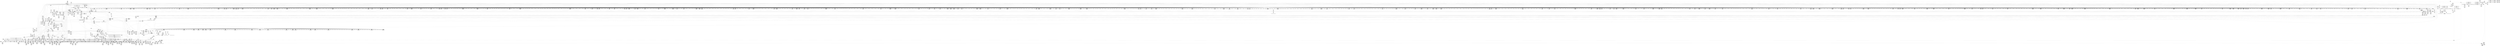 digraph {
	CE0x4b19b70 [shape=record,shape=Mrecord,label="{CE0x4b19b70|may_create:tmp1|*SummSink*}"]
	CE0x4b28f10 [shape=record,shape=Mrecord,label="{CE0x4b28f10|VOIDTB_TE:_CE_318,319_}"]
	CE0x4bef430 [shape=record,shape=Mrecord,label="{CE0x4bef430|may_create:call27|security/selinux/hooks.c,1735|*SummSink*}"]
	CE0x4bd8e80 [shape=record,shape=Mrecord,label="{CE0x4bd8e80|VOIDTB_TE:_CE_153,154_}"]
	CE0x4bada10 [shape=record,shape=Mrecord,label="{CE0x4bada10|i64*_getelementptr_inbounds_(_26_x_i64_,_26_x_i64_*___llvm_gcov_ctr217,_i64_0,_i64_24)|*Constant*}"]
	CE0x4b2d610 [shape=record,shape=Mrecord,label="{CE0x4b2d610|40:_%struct.super_block*,_56:_i8*,_:_CRE_594,595_}"]
	CE0x4ba4680 [shape=record,shape=Mrecord,label="{CE0x4ba4680|272:_i8*,_:_CRE_1660,1661_}"]
	CE0x4ad1120 [shape=record,shape=Mrecord,label="{CE0x4ad1120|may_create:dentry|Function::may_create&Arg::dentry::|*SummSink*}"]
	CE0x4bf1dd0 [shape=record,shape=Mrecord,label="{CE0x4bf1dd0|i64*_getelementptr_inbounds_(_26_x_i64_,_26_x_i64_*___llvm_gcov_ctr217,_i64_0,_i64_20)|*Constant*|*SummSource*}"]
	CE0x4beec40 [shape=record,shape=Mrecord,label="{CE0x4beec40|may_create:tmp55|security/selinux/hooks.c,1735}"]
	CE0x4ae9620 [shape=record,shape=Mrecord,label="{CE0x4ae9620|40:_%struct.super_block*,_56:_i8*,_:_CRE_145,146_}"]
	CE0x4bb17a0 [shape=record,shape=Mrecord,label="{CE0x4bb17a0|28:_i32,_:_CRE_101,102_}"]
	CE0x4b18740 [shape=record,shape=Mrecord,label="{CE0x4b18740|40:_%struct.super_block*,_56:_i8*,_:_CRE_577,578_}"]
	CE0x4bdbb30 [shape=record,shape=Mrecord,label="{CE0x4bdbb30|VOIDTB_TE:_CE_147,148_}"]
	CE0x4af59a0 [shape=record,shape=Mrecord,label="{CE0x4af59a0|may_create:do.body}"]
	CE0x4b424a0 [shape=record,shape=Mrecord,label="{CE0x4b424a0|272:_i8*,_:_CRE_570,571_}"]
	CE0x4ae7e00 [shape=record,shape=Mrecord,label="{CE0x4ae7e00|i32_128|*Constant*|*SummSource*}"]
	CE0x4bb2c30 [shape=record,shape=Mrecord,label="{CE0x4bb2c30|28:_i32,_:_CRE_120,128_|*MultipleSource*|*LoadInst*|security/selinux/hooks.c,1713|security/selinux/hooks.c,1713|security/selinux/hooks.c,1722}"]
	CE0x4bc2d60 [shape=record,shape=Mrecord,label="{CE0x4bc2d60|i64*_getelementptr_inbounds_(_26_x_i64_,_26_x_i64_*___llvm_gcov_ctr217,_i64_0,_i64_12)|*Constant*}"]
	CE0x4b36d90 [shape=record,shape=Mrecord,label="{CE0x4b36d90|40:_%struct.super_block*,_56:_i8*,_:_CRE_903,904_}"]
	CE0x4b2d250 [shape=record,shape=Mrecord,label="{CE0x4b2d250|40:_%struct.super_block*,_56:_i8*,_:_CRE_591,592_}"]
	CE0x4b2f2d0 [shape=record,shape=Mrecord,label="{CE0x4b2f2d0|40:_%struct.super_block*,_56:_i8*,_:_CRE_617,618_}"]
	CE0x4ada5c0 [shape=record,shape=Mrecord,label="{CE0x4ada5c0|i64_1|*Constant*|*SummSink*}"]
	CE0x4ae5f70 [shape=record,shape=Mrecord,label="{CE0x4ae5f70|GLOBAL:__llvm_gcov_ctr217|Global_var:__llvm_gcov_ctr217|*SummSink*}"]
	CE0x4add0b0 [shape=record,shape=Mrecord,label="{CE0x4add0b0|may_create:land.lhs.true2}"]
	CE0x4b53120 [shape=record,shape=Mrecord,label="{CE0x4b53120|272:_i8*,_:_CRE_1264,1265_}"]
	CE0x4bb6650 [shape=record,shape=Mrecord,label="{CE0x4bb6650|may_create:tmp32|security/selinux/hooks.c,1725|*SummSink*}"]
	CE0x4b23de0 [shape=record,shape=Mrecord,label="{CE0x4b23de0|VOIDTB_TE:_CE_181,182_}"]
	CE0x4b0fc70 [shape=record,shape=Mrecord,label="{CE0x4b0fc70|may_create:tmp17|security/selinux/hooks.c,1706|*SummSink*}"]
	CE0x4b14cc0 [shape=record,shape=Mrecord,label="{CE0x4b14cc0|40:_%struct.super_block*,_56:_i8*,_:_CRE_474,475_}"]
	CE0x4bbf4d0 [shape=record,shape=Mrecord,label="{CE0x4bbf4d0|i8_10|*Constant*}"]
	CE0x4b33c20 [shape=record,shape=Mrecord,label="{CE0x4b33c20|40:_%struct.super_block*,_56:_i8*,_:_CRE_865,866_}"]
	CE0x4bf35b0 [shape=record,shape=Mrecord,label="{CE0x4bf35b0|i64_18|*Constant*}"]
	CE0x4b4bfb0 [shape=record,shape=Mrecord,label="{CE0x4b4bfb0|272:_i8*,_:_CRE_248,252_|*MultipleSource*|*LoadInst*|security/selinux/hooks.c,1714|security/selinux/hooks.c,1714}"]
	CE0x4b34950 [shape=record,shape=Mrecord,label="{CE0x4b34950|40:_%struct.super_block*,_56:_i8*,_:_CRE_874,875_}"]
	CE0x4ba0160 [shape=record,shape=Mrecord,label="{CE0x4ba0160|272:_i8*,_:_CRE_1372,1373_}"]
	CE0x4ad8990 [shape=record,shape=Mrecord,label="{CE0x4ad8990|i64_1|*Constant*}"]
	CE0x4b54440 [shape=record,shape=Mrecord,label="{CE0x4b54440|272:_i8*,_:_CRE_1288,1296_|*MultipleSource*|*LoadInst*|security/selinux/hooks.c,1714|security/selinux/hooks.c,1714}"]
	CE0x4b44260 [shape=record,shape=Mrecord,label="{CE0x4b44260|272:_i8*,_:_CRE_598,599_}"]
	CE0x4ae6200 [shape=record,shape=Mrecord,label="{CE0x4ae6200|may_create:tmp6|security/selinux/hooks.c,1706}"]
	CE0x4b55bc0 [shape=record,shape=Mrecord,label="{CE0x4b55bc0|272:_i8*,_:_CRE_1323,1324_}"]
	CE0x4baa4c0 [shape=record,shape=Mrecord,label="{CE0x4baa4c0|272:_i8*,_:_CRE_2248,2256_|*MultipleSource*|*LoadInst*|security/selinux/hooks.c,1714|security/selinux/hooks.c,1714}"]
	CE0x4aed340 [shape=record,shape=Mrecord,label="{CE0x4aed340|40:_%struct.super_block*,_56:_i8*,_:_CRE_274,275_}"]
	CE0x4b34a90 [shape=record,shape=Mrecord,label="{CE0x4b34a90|40:_%struct.super_block*,_56:_i8*,_:_CRE_875,876_}"]
	CE0x4af3040 [shape=record,shape=Mrecord,label="{CE0x4af3040|may_create:if.then24|*SummSink*}"]
	CE0x4b53340 [shape=record,shape=Mrecord,label="{CE0x4b53340|272:_i8*,_:_CRE_1266,1267_}"]
	CE0x4b150f0 [shape=record,shape=Mrecord,label="{CE0x4b150f0|40:_%struct.super_block*,_56:_i8*,_:_CRE_477,478_}"]
	CE0x4af52d0 [shape=record,shape=Mrecord,label="{CE0x4af52d0|may_create:tmp|*SummSink*}"]
	CE0x4bdcfc0 [shape=record,shape=Mrecord,label="{CE0x4bdcfc0|may_create:and|security/selinux/hooks.c,1728}"]
	CE0x4b3dd10 [shape=record,shape=Mrecord,label="{CE0x4b3dd10|272:_i8*,_:_CRE_431,432_}"]
	CE0x4ac5240 [shape=record,shape=Mrecord,label="{CE0x4ac5240|i64*_getelementptr_inbounds_(_2_x_i64_,_2_x_i64_*___llvm_gcov_ctr216,_i64_0,_i64_1)|*Constant*|*SummSource*}"]
	CE0x4b3bc20 [shape=record,shape=Mrecord,label="{CE0x4b3bc20|272:_i8*,_:_CRE_400,401_}"]
	CE0x4ad0f90 [shape=record,shape=Mrecord,label="{CE0x4ad0f90|may_create:dentry|Function::may_create&Arg::dentry::|*SummSource*}"]
	CE0x4bb24c0 [shape=record,shape=Mrecord,label="{CE0x4bb24c0|28:_i32,_:_CRE_113,114_}"]
	CE0x4bd6bf0 [shape=record,shape=Mrecord,label="{CE0x4bd6bf0|may_create:tmp46|security/selinux/hooks.c,1729|*SummSink*}"]
	CE0x4b205a0 [shape=record,shape=Mrecord,label="{CE0x4b205a0|28:_i32,_:_CRE_14,15_}"]
	CE0x4b23230 [shape=record,shape=Mrecord,label="{CE0x4b23230|VOIDTB_TE:_CE_170,171_}"]
	CE0x4b31420 [shape=record,shape=Mrecord,label="{CE0x4b31420|40:_%struct.super_block*,_56:_i8*,_:_CRE_712,728_|*MultipleSource*|Function::selinux_inode_create&Arg::dir::|Function::may_create&Arg::dir::|security/selinux/hooks.c,1713}"]
	CE0x4bc4800 [shape=record,shape=Mrecord,label="{CE0x4bc4800|may_create:tobool18|security/selinux/hooks.c,1728|*SummSink*}"]
	CE0x4b2c710 [shape=record,shape=Mrecord,label="{CE0x4b2c710|272:_i8*,_:_CRE_1350,1351_}"]
	CE0x4bb4ff0 [shape=record,shape=Mrecord,label="{CE0x4bb4ff0|i64_10|*Constant*}"]
	CE0x4abefb0 [shape=record,shape=Mrecord,label="{CE0x4abefb0|avc_has_perm:entry|*SummSink*}"]
	CE0x4b3fad0 [shape=record,shape=Mrecord,label="{CE0x4b3fad0|272:_i8*,_:_CRE_459,460_}"]
	CE0x4bc5ac0 [shape=record,shape=Mrecord,label="{CE0x4bc5ac0|may_create:tmp37|security/selinux/hooks.c,1728}"]
	CE0x4ba38b0 [shape=record,shape=Mrecord,label="{CE0x4ba38b0|272:_i8*,_:_CRE_1647,1648_}"]
	CE0x4ad7b00 [shape=record,shape=Mrecord,label="{CE0x4ad7b00|selinux_inode_create:tmp3}"]
	CE0x4ba1b30 [shape=record,shape=Mrecord,label="{CE0x4ba1b30|272:_i8*,_:_CRE_1619,1620_}"]
	CE0x4b2d9d0 [shape=record,shape=Mrecord,label="{CE0x4b2d9d0|40:_%struct.super_block*,_56:_i8*,_:_CRE_597,598_}"]
	CE0x4b24ee0 [shape=record,shape=Mrecord,label="{CE0x4b24ee0|VOIDTB_TE:_CE_197,198_}"]
	CE0x4aced30 [shape=record,shape=Mrecord,label="{CE0x4aced30|40:_%struct.super_block*,_56:_i8*,_:_CRE_561,562_}"]
	CE0x4b4c520 [shape=record,shape=Mrecord,label="{CE0x4b4c520|272:_i8*,_:_CRE_268,272_|*MultipleSource*|*LoadInst*|security/selinux/hooks.c,1714|security/selinux/hooks.c,1714}"]
	CE0x4bdc990 [shape=record,shape=Mrecord,label="{CE0x4bdc990|VOIDTB_TE:_CE_80,88_|*MultipleSource*|Function::may_create&Arg::dentry::|Function::selinux_inode_create&Arg::dentry::|security/selinux/hooks.c,1730}"]
	CE0x4bb1c40 [shape=record,shape=Mrecord,label="{CE0x4bb1c40|28:_i32,_:_CRE_105,106_}"]
	CE0x4b3e370 [shape=record,shape=Mrecord,label="{CE0x4b3e370|272:_i8*,_:_CRE_437,438_}"]
	CE0x4b30420 [shape=record,shape=Mrecord,label="{CE0x4b30420|40:_%struct.super_block*,_56:_i8*,_:_CRE_664,672_|*MultipleSource*|Function::selinux_inode_create&Arg::dir::|Function::may_create&Arg::dir::|security/selinux/hooks.c,1713}"]
	CE0x4b20e80 [shape=record,shape=Mrecord,label="{CE0x4b20e80|28:_i32,_:_CRE_24,28_|*MultipleSource*|*LoadInst*|security/selinux/hooks.c,1713|security/selinux/hooks.c,1713|security/selinux/hooks.c,1722}"]
	CE0x4ade5e0 [shape=record,shape=Mrecord,label="{CE0x4ade5e0|_call_void_mcount()_#3}"]
	CE0x4b479c0 [shape=record,shape=Mrecord,label="{CE0x4b479c0|272:_i8*,_:_CRE_736,880_|*MultipleSource*|*LoadInst*|security/selinux/hooks.c,1714|security/selinux/hooks.c,1714}"]
	CE0x4b24cc0 [shape=record,shape=Mrecord,label="{CE0x4b24cc0|VOIDTB_TE:_CE_195,196_}"]
	CE0x4b10b30 [shape=record,shape=Mrecord,label="{CE0x4b10b30|40:_%struct.super_block*,_56:_i8*,_:_CRE_295,296_}"]
	CE0x4ac3c80 [shape=record,shape=Mrecord,label="{CE0x4ac3c80|may_create:do.end|*SummSink*}"]
	CE0x4b425b0 [shape=record,shape=Mrecord,label="{CE0x4b425b0|272:_i8*,_:_CRE_571,572_}"]
	CE0x4b20a80 [shape=record,shape=Mrecord,label="{CE0x4b20a80|28:_i32,_:_CRE_20,21_}"]
	CE0x4b4ca50 [shape=record,shape=Mrecord,label="{CE0x4b4ca50|272:_i8*,_:_CRE_288,296_|*MultipleSource*|*LoadInst*|security/selinux/hooks.c,1714|security/selinux/hooks.c,1714}"]
	CE0x4b9fe30 [shape=record,shape=Mrecord,label="{CE0x4b9fe30|272:_i8*,_:_CRE_1369,1370_}"]
	CE0x4ba67c0 [shape=record,shape=Mrecord,label="{CE0x4ba67c0|272:_i8*,_:_CRE_1704,1712_|*MultipleSource*|*LoadInst*|security/selinux/hooks.c,1714|security/selinux/hooks.c,1714}"]
	CE0x4b15ff0 [shape=record,shape=Mrecord,label="{CE0x4b15ff0|40:_%struct.super_block*,_56:_i8*,_:_CRE_496,500_|*MultipleSource*|Function::selinux_inode_create&Arg::dir::|Function::may_create&Arg::dir::|security/selinux/hooks.c,1713}"]
	CE0x4acd150 [shape=record,shape=Mrecord,label="{CE0x4acd150|GLOBAL:__llvm_gcov_ctr217|Global_var:__llvm_gcov_ctr217}"]
	CE0x4b55230 [shape=record,shape=Mrecord,label="{CE0x4b55230|272:_i8*,_:_CRE_1314,1315_}"]
	CE0x4ba39c0 [shape=record,shape=Mrecord,label="{CE0x4ba39c0|272:_i8*,_:_CRE_1648,1649_}"]
	CE0x4b32420 [shape=record,shape=Mrecord,label="{CE0x4b32420|40:_%struct.super_block*,_56:_i8*,_:_CRE_776,792_|*MultipleSource*|Function::selinux_inode_create&Arg::dir::|Function::may_create&Arg::dir::|security/selinux/hooks.c,1713}"]
	CE0x4bb8ea0 [shape=record,shape=Mrecord,label="{CE0x4bb8ea0|avc_has_perm:requested|Function::avc_has_perm&Arg::requested::|*SummSink*}"]
	CE0x4b3c9f0 [shape=record,shape=Mrecord,label="{CE0x4b3c9f0|272:_i8*,_:_CRE_413,414_}"]
	CE0x4af7e90 [shape=record,shape=Mrecord,label="{CE0x4af7e90|40:_%struct.super_block*,_56:_i8*,_:_CRE_248,249_}"]
	CE0x4bc3310 [shape=record,shape=Mrecord,label="{CE0x4bc3310|i64*_getelementptr_inbounds_(_26_x_i64_,_26_x_i64_*___llvm_gcov_ctr217,_i64_0,_i64_12)|*Constant*|*SummSource*}"]
	CE0x4b11cb0 [shape=record,shape=Mrecord,label="{CE0x4b11cb0|40:_%struct.super_block*,_56:_i8*,_:_CRE_309,310_}"]
	CE0x4af58e0 [shape=record,shape=Mrecord,label="{CE0x4af58e0|may_create:if.end17|*SummSink*}"]
	CE0x4bede20 [shape=record,shape=Mrecord,label="{CE0x4bede20|may_create:tmp48|security/selinux/hooks.c,1731|*SummSource*}"]
	CE0x4ba5ab0 [shape=record,shape=Mrecord,label="{CE0x4ba5ab0|272:_i8*,_:_CRE_1679,1680_}"]
	CE0x4ad5000 [shape=record,shape=Mrecord,label="{CE0x4ad5000|may_create:tmp10|security/selinux/hooks.c,1706|*SummSink*}"]
	CE0x4bd74d0 [shape=record,shape=Mrecord,label="{CE0x4bd74d0|may_create:tmp43|security/selinux/hooks.c,1728}"]
	CE0x4ba7d70 [shape=record,shape=Mrecord,label="{CE0x4ba7d70|272:_i8*,_:_CRE_1808,1816_|*MultipleSource*|*LoadInst*|security/selinux/hooks.c,1714|security/selinux/hooks.c,1714}"]
	CE0x4b11a30 [shape=record,shape=Mrecord,label="{CE0x4b11a30|40:_%struct.super_block*,_56:_i8*,_:_CRE_307,308_}"]
	CE0x4b11170 [shape=record,shape=Mrecord,label="{CE0x4b11170|40:_%struct.super_block*,_56:_i8*,_:_CRE_300,301_}"]
	CE0x4b0f140 [shape=record,shape=Mrecord,label="{CE0x4b0f140|i8*_getelementptr_inbounds_(_45_x_i8_,_45_x_i8_*_.str12,_i32_0,_i32_0)|*Constant*|*SummSource*}"]
	CE0x4ba8110 [shape=record,shape=Mrecord,label="{CE0x4ba8110|272:_i8*,_:_CRE_1824,1828_|*MultipleSource*|*LoadInst*|security/selinux/hooks.c,1714|security/selinux/hooks.c,1714}"]
	CE0x4b3be40 [shape=record,shape=Mrecord,label="{CE0x4b3be40|272:_i8*,_:_CRE_402,403_}"]
	CE0x4af3100 [shape=record,shape=Mrecord,label="{CE0x4af3100|may_create:do.end}"]
	CE0x4c08ca0 [shape=record,shape=Mrecord,label="{CE0x4c08ca0|may_create:call32|security/selinux/hooks.c,1739|*SummSource*}"]
	CE0x4bb42d0 [shape=record,shape=Mrecord,label="{CE0x4bb42d0|may_create:tmp29|security/selinux/hooks.c,1722|*SummSink*}"]
	CE0x4b14fb0 [shape=record,shape=Mrecord,label="{CE0x4b14fb0|40:_%struct.super_block*,_56:_i8*,_:_CRE_476,477_}"]
	CE0x4b4ff30 [shape=record,shape=Mrecord,label="{CE0x4b4ff30|272:_i8*,_:_CRE_1217,1218_}"]
	CE0x4ad2610 [shape=record,shape=Mrecord,label="{CE0x4ad2610|40:_%struct.super_block*,_56:_i8*,_:_CRE_2,4_|*MultipleSource*|Function::selinux_inode_create&Arg::dir::|Function::may_create&Arg::dir::|security/selinux/hooks.c,1713}"]
	CE0x4b4e1e0 [shape=record,shape=Mrecord,label="{CE0x4b4e1e0|272:_i8*,_:_CRE_393,394_}"]
	CE0x4baf3a0 [shape=record,shape=Mrecord,label="{CE0x4baf3a0|28:_i32,_:_CRE_65,66_}"]
	CE0x4bd9e70 [shape=record,shape=Mrecord,label="{CE0x4bd9e70|VOIDTB_TE:_CE_168,169_}"]
	CE0x4acf7a0 [shape=record,shape=Mrecord,label="{CE0x4acf7a0|40:_%struct.super_block*,_56:_i8*,_:_CRE_4,8_|*MultipleSource*|Function::selinux_inode_create&Arg::dir::|Function::may_create&Arg::dir::|security/selinux/hooks.c,1713}"]
	CE0x4ac5030 [shape=record,shape=Mrecord,label="{CE0x4ac5030|selinux_inode_create:bb}"]
	CE0x4bbbea0 [shape=record,shape=Mrecord,label="{CE0x4bbbea0|may_create:create_sid|security/selinux/hooks.c,1717}"]
	CE0x4bb2d40 [shape=record,shape=Mrecord,label="{CE0x4bb2d40|28:_i32,_:_CRE_128,136_|*MultipleSource*|*LoadInst*|security/selinux/hooks.c,1713|security/selinux/hooks.c,1713|security/selinux/hooks.c,1722}"]
	CE0x4ace3c0 [shape=record,shape=Mrecord,label="{CE0x4ace3c0|40:_%struct.super_block*,_56:_i8*,_:_CRE_554,555_}"]
	CE0x4ad5bc0 [shape=record,shape=Mrecord,label="{CE0x4ad5bc0|get_current:tmp2|*SummSource*}"]
	CE0x4bb07a0 [shape=record,shape=Mrecord,label="{CE0x4bb07a0|28:_i32,_:_CRE_85,86_}"]
	CE0x4ae9560 [shape=record,shape=Mrecord,label="{CE0x4ae9560|40:_%struct.super_block*,_56:_i8*,_:_CRE_144,145_}"]
	CE0x4bbf960 [shape=record,shape=Mrecord,label="{CE0x4bbf960|may_create:u|security/selinux/hooks.c,1720|*SummSink*}"]
	CE0x4b3d7c0 [shape=record,shape=Mrecord,label="{CE0x4b3d7c0|272:_i8*,_:_CRE_426,427_}"]
	CE0x4b19e10 [shape=record,shape=Mrecord,label="{CE0x4b19e10|may_create:ad|security/selinux/hooks.c, 1710}"]
	CE0x4af84d0 [shape=record,shape=Mrecord,label="{CE0x4af84d0|40:_%struct.super_block*,_56:_i8*,_:_CRE_253,254_}"]
	CE0x4b25100 [shape=record,shape=Mrecord,label="{CE0x4b25100|VOIDTB_TE:_CE_199,200_}"]
	CE0x4bb40d0 [shape=record,shape=Mrecord,label="{CE0x4bb40d0|may_create:tmp29|security/selinux/hooks.c,1722|*SummSource*}"]
	CE0x4b54930 [shape=record,shape=Mrecord,label="{CE0x4b54930|272:_i8*,_:_CRE_1306,1307_}"]
	CE0x4ae0620 [shape=record,shape=Mrecord,label="{CE0x4ae0620|may_create:tmp15|security/selinux/hooks.c,1706|*SummSource*}"]
	CE0x4bbc010 [shape=record,shape=Mrecord,label="{CE0x4bbc010|may_create:create_sid|security/selinux/hooks.c,1717|*SummSink*}"]
	CE0x4ba4240 [shape=record,shape=Mrecord,label="{CE0x4ba4240|272:_i8*,_:_CRE_1656,1657_}"]
	CE0x4b48510 [shape=record,shape=Mrecord,label="{CE0x4b48510|may_create:s_security|security/selinux/hooks.c,1714|*SummSource*}"]
	CE0x4bb26e0 [shape=record,shape=Mrecord,label="{CE0x4bb26e0|28:_i32,_:_CRE_115,116_}"]
	CE0x4bd8a20 [shape=record,shape=Mrecord,label="{CE0x4bd8a20|VOIDTB_TE:_CE_148,149_}"]
	CE0x4b2a930 [shape=record,shape=Mrecord,label="{CE0x4b2a930|may_create:tmp51|security/selinux/hooks.c,1732|*SummSource*}"]
	CE0x4b17d40 [shape=record,shape=Mrecord,label="{CE0x4b17d40|40:_%struct.super_block*,_56:_i8*,_:_CRE_569,570_}"]
	CE0x4af6c90 [shape=record,shape=Mrecord,label="{CE0x4af6c90|40:_%struct.super_block*,_56:_i8*,_:_CRE_206,207_}"]
	CE0x4b41540 [shape=record,shape=Mrecord,label="{CE0x4b41540|272:_i8*,_:_CRE_565,566_}"]
	CE0x4c08dd0 [shape=record,shape=Mrecord,label="{CE0x4c08dd0|may_create:call32|security/selinux/hooks.c,1739|*SummSink*}"]
	CE0x4ba6ef0 [shape=record,shape=Mrecord,label="{CE0x4ba6ef0|272:_i8*,_:_CRE_1736,1752_|*MultipleSource*|*LoadInst*|security/selinux/hooks.c,1714|security/selinux/hooks.c,1714}"]
	CE0x4b26b90 [shape=record,shape=Mrecord,label="{CE0x4b26b90|VOIDTB_TE:_CE_224,232_|*MultipleSource*|Function::may_create&Arg::dentry::|Function::selinux_inode_create&Arg::dentry::|security/selinux/hooks.c,1730}"]
	CE0x4b184c0 [shape=record,shape=Mrecord,label="{CE0x4b184c0|40:_%struct.super_block*,_56:_i8*,_:_CRE_575,576_}"]
	CE0x4af14a0 [shape=record,shape=Mrecord,label="{CE0x4af14a0|may_create:if.then16|*SummSink*}"]
	CE0x4b47b90 [shape=record,shape=Mrecord,label="{CE0x4b47b90|272:_i8*,_:_CRE_880,896_|*MultipleSource*|*LoadInst*|security/selinux/hooks.c,1714|security/selinux/hooks.c,1714}"]
	CE0x4ba9170 [shape=record,shape=Mrecord,label="{CE0x4ba9170|272:_i8*,_:_CRE_1877,1878_}"]
	CE0x4b13f40 [shape=record,shape=Mrecord,label="{CE0x4b13f40|40:_%struct.super_block*,_56:_i8*,_:_CRE_440,448_|*MultipleSource*|Function::selinux_inode_create&Arg::dir::|Function::may_create&Arg::dir::|security/selinux/hooks.c,1713}"]
	CE0x4b26310 [shape=record,shape=Mrecord,label="{CE0x4b26310|VOIDTB_TE:_CE_216,217_}"]
	CE0x4ad9ee0 [shape=record,shape=Mrecord,label="{CE0x4ad9ee0|may_create:land.lhs.true2|*SummSource*}"]
	CE0x4bafba0 [shape=record,shape=Mrecord,label="{CE0x4bafba0|28:_i32,_:_CRE_73,74_}"]
	CE0x4b46020 [shape=record,shape=Mrecord,label="{CE0x4b46020|272:_i8*,_:_CRE_626,627_}"]
	CE0x4b2a280 [shape=record,shape=Mrecord,label="{CE0x4b2a280|may_create:tmp50|security/selinux/hooks.c,1731|*SummSink*}"]
	CE0x4bb73b0 [shape=record,shape=Mrecord,label="{CE0x4bb73b0|may_create:tobool15|security/selinux/hooks.c,1725}"]
	CE0x4ba0cb0 [shape=record,shape=Mrecord,label="{CE0x4ba0cb0|272:_i8*,_:_CRE_1568,1584_|*MultipleSource*|*LoadInst*|security/selinux/hooks.c,1714|security/selinux/hooks.c,1714}"]
	CE0x4ba8f20 [shape=record,shape=Mrecord,label="{CE0x4ba8f20|272:_i8*,_:_CRE_1876,1877_}"]
	CE0x4b12b00 [shape=record,shape=Mrecord,label="{CE0x4b12b00|40:_%struct.super_block*,_56:_i8*,_:_CRE_360,376_|*MultipleSource*|Function::selinux_inode_create&Arg::dir::|Function::may_create&Arg::dir::|security/selinux/hooks.c,1713}"]
	CE0x4ace2d0 [shape=record,shape=Mrecord,label="{CE0x4ace2d0|GLOBAL:get_current|*Constant*}"]
	CE0x4b435a0 [shape=record,shape=Mrecord,label="{CE0x4b435a0|272:_i8*,_:_CRE_586,587_}"]
	CE0x4bd72e0 [shape=record,shape=Mrecord,label="{CE0x4bd72e0|may_create:tmp42|security/selinux/hooks.c,1728|*SummSink*}"]
	CE0x4bb01a0 [shape=record,shape=Mrecord,label="{CE0x4bb01a0|28:_i32,_:_CRE_79,80_}"]
	CE0x4b0f840 [shape=record,shape=Mrecord,label="{CE0x4b0f840|may_create:tmp17|security/selinux/hooks.c,1706}"]
	CE0x4b4ba40 [shape=record,shape=Mrecord,label="{CE0x4b4ba40|272:_i8*,_:_CRE_216,224_|*MultipleSource*|*LoadInst*|security/selinux/hooks.c,1714|security/selinux/hooks.c,1714}"]
	CE0x4ba0270 [shape=record,shape=Mrecord,label="{CE0x4ba0270|272:_i8*,_:_CRE_1373,1374_}"]
	CE0x4b2b720 [shape=record,shape=Mrecord,label="{CE0x4b2b720|272:_i8*,_:_CRE_1335,1336_}"]
	CE0x4ae60f0 [shape=record,shape=Mrecord,label="{CE0x4ae60f0|i64_0|*Constant*|*SummSink*}"]
	CE0x4ae0690 [shape=record,shape=Mrecord,label="{CE0x4ae0690|may_create:tmp15|security/selinux/hooks.c,1706|*SummSink*}"]
	CE0x4bdd5c0 [shape=record,shape=Mrecord,label="{CE0x4bdd5c0|may_create:tobool19|security/selinux/hooks.c,1728|*SummSource*}"]
	CE0x4bb1f70 [shape=record,shape=Mrecord,label="{CE0x4bb1f70|28:_i32,_:_CRE_108,109_}"]
	CE0x4ad92d0 [shape=record,shape=Mrecord,label="{CE0x4ad92d0|may_create:if.end30}"]
	CE0x4ba0ab0 [shape=record,shape=Mrecord,label="{CE0x4ba0ab0|272:_i8*,_:_CRE_1536,1568_|*MultipleSource*|*LoadInst*|security/selinux/hooks.c,1714|security/selinux/hooks.c,1714}"]
	CE0x4b346d0 [shape=record,shape=Mrecord,label="{CE0x4b346d0|40:_%struct.super_block*,_56:_i8*,_:_CRE_872,873_}"]
	CE0x4b2d890 [shape=record,shape=Mrecord,label="{CE0x4b2d890|40:_%struct.super_block*,_56:_i8*,_:_CRE_596,597_}"]
	CE0x4b14840 [shape=record,shape=Mrecord,label="{CE0x4b14840|40:_%struct.super_block*,_56:_i8*,_:_CRE_472,473_}"]
	CE0x4b26530 [shape=record,shape=Mrecord,label="{CE0x4b26530|VOIDTB_TE:_CE_218,219_}"]
	CE0x4b436b0 [shape=record,shape=Mrecord,label="{CE0x4b436b0|272:_i8*,_:_CRE_587,588_}"]
	CE0x4b25dc0 [shape=record,shape=Mrecord,label="{CE0x4b25dc0|VOIDTB_TE:_CE_211,212_}"]
	CE0x4b43160 [shape=record,shape=Mrecord,label="{CE0x4b43160|272:_i8*,_:_CRE_582,583_}"]
	CE0x4aefa40 [shape=record,shape=Mrecord,label="{CE0x4aefa40|i32_0|*Constant*}"]
	CE0x4bb13a0 [shape=record,shape=Mrecord,label="{CE0x4bb13a0|28:_i32,_:_CRE_97,98_}"]
	CE0x4b439e0 [shape=record,shape=Mrecord,label="{CE0x4b439e0|272:_i8*,_:_CRE_590,591_}"]
	CE0x4bd8d70 [shape=record,shape=Mrecord,label="{CE0x4bd8d70|VOIDTB_TE:_CE_152,153_}"]
	CE0x4c09640 [shape=record,shape=Mrecord,label="{CE0x4c09640|get_current:tmp1|*SummSink*}"]
	CE0x4b51250 [shape=record,shape=Mrecord,label="{CE0x4b51250|272:_i8*,_:_CRE_1235,1236_}"]
	CE0x4bb5a40 [shape=record,shape=Mrecord,label="{CE0x4bb5a40|may_create:tmp30|security/selinux/hooks.c,1725}"]
	CE0x4bf37a0 [shape=record,shape=Mrecord,label="{CE0x4bf37a0|i64_18|*Constant*|*SummSink*}"]
	CE0x4b35850 [shape=record,shape=Mrecord,label="{CE0x4b35850|40:_%struct.super_block*,_56:_i8*,_:_CRE_886,887_}"]
	CE0x4b15370 [shape=record,shape=Mrecord,label="{CE0x4b15370|40:_%struct.super_block*,_56:_i8*,_:_CRE_479,480_}"]
	CE0x4ae4de0 [shape=record,shape=Mrecord,label="{CE0x4ae4de0|may_create:tmp19|security/selinux/hooks.c,1706}"]
	CE0x4b159b0 [shape=record,shape=Mrecord,label="{CE0x4b159b0|40:_%struct.super_block*,_56:_i8*,_:_CRE_484,485_}"]
	CE0x4bd58c0 [shape=record,shape=Mrecord,label="{CE0x4bd58c0|may_create:tmp44|security/selinux/hooks.c,1728|*SummSink*}"]
	CE0x4bb32d0 [shape=record,shape=Mrecord,label="{CE0x4bb32d0|28:_i32,_:_CRE_152,160_|*MultipleSource*|*LoadInst*|security/selinux/hooks.c,1713|security/selinux/hooks.c,1713|security/selinux/hooks.c,1722}"]
	CE0x4b260f0 [shape=record,shape=Mrecord,label="{CE0x4b260f0|VOIDTB_TE:_CE_214,215_}"]
	CE0x4ada080 [shape=record,shape=Mrecord,label="{CE0x4ada080|_ret_i32_%call,_!dbg_!27715|security/selinux/hooks.c,2764}"]
	CE0x4bc2a40 [shape=record,shape=Mrecord,label="{CE0x4bc2a40|0:_i32,_4:_i32,_8:_i32,_12:_i32,_:_CMRE_4,8_|*MultipleSource*|security/selinux/hooks.c,1706|security/selinux/hooks.c,1706|security/selinux/hooks.c,1716}"]
	CE0x4ae7440 [shape=record,shape=Mrecord,label="{CE0x4ae7440|i16_6|*Constant*|*SummSource*}"]
	CE0x4bc3430 [shape=record,shape=Mrecord,label="{CE0x4bc3430|may_create:tmp34|security/selinux/hooks.c,1726|*SummSink*}"]
	CE0x4bdb6b0 [shape=record,shape=Mrecord,label="{CE0x4bdb6b0|VOIDTB_TE:_CE_145,146_}"]
	CE0x69ef530 [shape=record,shape=Mrecord,label="{CE0x69ef530|may_create:newsid|security/selinux/hooks.c, 1709|*SummSink*}"]
	CE0x4b51580 [shape=record,shape=Mrecord,label="{CE0x4b51580|272:_i8*,_:_CRE_1238,1239_}"]
	CE0x4ada8f0 [shape=record,shape=Mrecord,label="{CE0x4ada8f0|may_create:tobool|security/selinux/hooks.c,1706}"]
	CE0x4ace970 [shape=record,shape=Mrecord,label="{CE0x4ace970|40:_%struct.super_block*,_56:_i8*,_:_CRE_558,559_}"]
	CE0x4b1e200 [shape=record,shape=Mrecord,label="{CE0x4b1e200|40:_%struct.super_block*,_56:_i8*,_:_CRE_150,151_}"]
	CE0x4b429f0 [shape=record,shape=Mrecord,label="{CE0x4b429f0|272:_i8*,_:_CRE_575,576_}"]
	CE0x4b508c0 [shape=record,shape=Mrecord,label="{CE0x4b508c0|272:_i8*,_:_CRE_1226,1227_}"]
	CE0x4af68d0 [shape=record,shape=Mrecord,label="{CE0x4af68d0|40:_%struct.super_block*,_56:_i8*,_:_CRE_201,202_}"]
	CE0x4b46a00 [shape=record,shape=Mrecord,label="{CE0x4b46a00|272:_i8*,_:_CRE_648,656_|*MultipleSource*|*LoadInst*|security/selinux/hooks.c,1714|security/selinux/hooks.c,1714}"]
	CE0x4afd940 [shape=record,shape=Mrecord,label="{CE0x4afd940|may_create:if.end17}"]
	CE0x4af1f80 [shape=record,shape=Mrecord,label="{CE0x4af1f80|GLOBAL:may_create.__warned|Global_var:may_create.__warned}"]
	CE0x4b3ef20 [shape=record,shape=Mrecord,label="{CE0x4b3ef20|272:_i8*,_:_CRE_448,449_}"]
	CE0x4b35e90 [shape=record,shape=Mrecord,label="{CE0x4b35e90|40:_%struct.super_block*,_56:_i8*,_:_CRE_891,892_}"]
	CE0x4ad0600 [shape=record,shape=Mrecord,label="{CE0x4ad0600|may_create:tmp8|security/selinux/hooks.c,1706|*SummSink*}"]
	CE0x4b52240 [shape=record,shape=Mrecord,label="{CE0x4b52240|272:_i8*,_:_CRE_1250,1251_}"]
	CE0x4b49470 [shape=record,shape=Mrecord,label="{CE0x4b49470|272:_i8*,_:_CRE_48,56_|*MultipleSource*|*LoadInst*|security/selinux/hooks.c,1714|security/selinux/hooks.c,1714}"]
	CE0x4af6450 [shape=record,shape=Mrecord,label="{CE0x4af6450|40:_%struct.super_block*,_56:_i8*,_:_CRE_195,196_}"]
	CE0x4b3e9d0 [shape=record,shape=Mrecord,label="{CE0x4b3e9d0|272:_i8*,_:_CRE_443,444_}"]
	CE0x4b3fcf0 [shape=record,shape=Mrecord,label="{CE0x4b3fcf0|272:_i8*,_:_CRE_461,462_}"]
	CE0x4bbca10 [shape=record,shape=Mrecord,label="{CE0x4bbca10|may_create:type|security/selinux/hooks.c,1719}"]
	CE0x4beef60 [shape=record,shape=Mrecord,label="{CE0x4beef60|may_create:call27|security/selinux/hooks.c,1735}"]
	CE0x4b28560 [shape=record,shape=Mrecord,label="{CE0x4b28560|VOIDTB_TE:_CE_308,309_}"]
	CE0x4ad8920 [shape=record,shape=Mrecord,label="{CE0x4ad8920|selinux_inode_create:tmp|*SummSink*}"]
	CE0x4b1fac0 [shape=record,shape=Mrecord,label="{CE0x4b1fac0|40:_%struct.super_block*,_56:_i8*,_:_CRE_183,184_}"]
	CE0x4bba790 [shape=record,shape=Mrecord,label="{CE0x4bba790|i32_(i32,_i32,_i16,_i32,_%struct.common_audit_data*)*_bitcast_(i32_(i32,_i32,_i16,_i32,_%struct.common_audit_data.495*)*_avc_has_perm_to_i32_(i32,_i32,_i16,_i32,_%struct.common_audit_data*)*)|*Constant*|*SummSink*}"]
	CE0x4bdacb0 [shape=record,shape=Mrecord,label="{CE0x4bdacb0|VOIDTB_TE:_CE_91,92_}"]
	CE0x4bb7da0 [shape=record,shape=Mrecord,label="{CE0x4bb7da0|avc_has_perm:ssid|Function::avc_has_perm&Arg::ssid::|*SummSink*}"]
	CE0x4bb27f0 [shape=record,shape=Mrecord,label="{CE0x4bb27f0|28:_i32,_:_CRE_116,117_}"]
	CE0x4afad20 [shape=record,shape=Mrecord,label="{CE0x4afad20|may_create:sid31|security/selinux/hooks.c,1739|*SummSink*}"]
	CE0x4ae5070 [shape=record,shape=Mrecord,label="{CE0x4ae5070|i32_22|*Constant*}"]
	CE0x4b2edd0 [shape=record,shape=Mrecord,label="{CE0x4b2edd0|40:_%struct.super_block*,_56:_i8*,_:_CRE_613,614_}"]
	CE0x4b3c170 [shape=record,shape=Mrecord,label="{CE0x4b3c170|272:_i8*,_:_CRE_405,406_}"]
	CE0x4b26a80 [shape=record,shape=Mrecord,label="{CE0x4b26a80|VOIDTB_TE:_CE_223,224_}"]
	CE0x4bd5070 [shape=record,shape=Mrecord,label="{CE0x4bd5070|may_create:tmp41|security/selinux/hooks.c,1728|*SummSink*}"]
	CE0x4b14ec0 [shape=record,shape=Mrecord,label="{CE0x4b14ec0|40:_%struct.super_block*,_56:_i8*,_:_CRE_475,476_}"]
	CE0x4c03730 [shape=record,shape=Mrecord,label="{CE0x4c03730|may_create:tmp67|security/selinux/hooks.c,1742|*SummSink*}"]
	CE0x4b4e7d0 [shape=record,shape=Mrecord,label="{CE0x4b4e7d0|may_create:tmp23|security/selinux/hooks.c,1713|*SummSource*}"]
	CE0x4af11f0 [shape=record,shape=Mrecord,label="{CE0x4af11f0|may_create:lor.lhs.false|*SummSink*}"]
	CE0x4b2c3e0 [shape=record,shape=Mrecord,label="{CE0x4b2c3e0|272:_i8*,_:_CRE_1347,1348_}"]
	CE0x4b4a0e0 [shape=record,shape=Mrecord,label="{CE0x4b4a0e0|272:_i8*,_:_CRE_104,112_|*MultipleSource*|*LoadInst*|security/selinux/hooks.c,1714|security/selinux/hooks.c,1714}"]
	CE0x4af24a0 [shape=record,shape=Mrecord,label="{CE0x4af24a0|may_create:tmp8|security/selinux/hooks.c,1706}"]
	CE0x4bf03e0 [shape=record,shape=Mrecord,label="{CE0x4bf03e0|i64_22|*Constant*}"]
	CE0x4ad9ab0 [shape=record,shape=Mrecord,label="{CE0x4ad9ab0|may_create:tclass|Function::may_create&Arg::tclass::|*SummSink*}"]
	CE0x4adb360 [shape=record,shape=Mrecord,label="{CE0x4adb360|selinux_inode_create:dentry|Function::selinux_inode_create&Arg::dentry::|*SummSource*}"]
	CE0x4b35490 [shape=record,shape=Mrecord,label="{CE0x4b35490|40:_%struct.super_block*,_56:_i8*,_:_CRE_883,884_}"]
	CE0x4b29f90 [shape=record,shape=Mrecord,label="{CE0x4b29f90|may_create:tmp50|security/selinux/hooks.c,1731}"]
	CE0x4bd5230 [shape=record,shape=Mrecord,label="{CE0x4bd5230|may_create:tmp43|security/selinux/hooks.c,1728|*SummSource*}"]
	CE0x4affee0 [shape=record,shape=Mrecord,label="{CE0x4affee0|may_create:tmp6|security/selinux/hooks.c,1706|*SummSink*}"]
	CE0x4b15230 [shape=record,shape=Mrecord,label="{CE0x4b15230|40:_%struct.super_block*,_56:_i8*,_:_CRE_478,479_}"]
	CE0x4c02ca0 [shape=record,shape=Mrecord,label="{CE0x4c02ca0|i64*_getelementptr_inbounds_(_26_x_i64_,_26_x_i64_*___llvm_gcov_ctr217,_i64_0,_i64_25)|*Constant*}"]
	CE0x4ba2590 [shape=record,shape=Mrecord,label="{CE0x4ba2590|272:_i8*,_:_CRE_1629,1630_}"]
	CE0x4bb3ad0 [shape=record,shape=Mrecord,label="{CE0x4bb3ad0|28:_i32,_:_CRE_192,196_|*MultipleSource*|*LoadInst*|security/selinux/hooks.c,1713|security/selinux/hooks.c,1713|security/selinux/hooks.c,1722}"]
	CE0x4bdaab0 [shape=record,shape=Mrecord,label="{CE0x4bdaab0|VOIDTB_TE:_CE_90,91_}"]
	CE0x4ad9970 [shape=record,shape=Mrecord,label="{CE0x4ad9970|may_create:tclass|Function::may_create&Arg::tclass::}"]
	CE0x4af1820 [shape=record,shape=Mrecord,label="{CE0x4af1820|40:_%struct.super_block*,_56:_i8*,_:_CRE_24,32_|*MultipleSource*|Function::selinux_inode_create&Arg::dir::|Function::may_create&Arg::dir::|security/selinux/hooks.c,1713}"]
	CE0x4b0f7d0 [shape=record,shape=Mrecord,label="{CE0x4b0f7d0|i64*_getelementptr_inbounds_(_26_x_i64_,_26_x_i64_*___llvm_gcov_ctr217,_i64_0,_i64_9)|*Constant*|*SummSink*}"]
	CE0x4b2f690 [shape=record,shape=Mrecord,label="{CE0x4b2f690|40:_%struct.super_block*,_56:_i8*,_:_CRE_620,621_}"]
	CE0x4ae2aa0 [shape=record,shape=Mrecord,label="{CE0x4ae2aa0|40:_%struct.super_block*,_56:_i8*,_:_CRE_80,88_|*MultipleSource*|Function::selinux_inode_create&Arg::dir::|Function::may_create&Arg::dir::|security/selinux/hooks.c,1713}"]
	CE0x4bb2900 [shape=record,shape=Mrecord,label="{CE0x4bb2900|28:_i32,_:_CRE_117,118_}"]
	CE0x4b15870 [shape=record,shape=Mrecord,label="{CE0x4b15870|40:_%struct.super_block*,_56:_i8*,_:_CRE_483,484_}"]
	CE0x4b37f10 [shape=record,shape=Mrecord,label="{CE0x4b37f10|40:_%struct.super_block*,_56:_i8*,_:_CRE_917,918_}"]
	CE0x4bbb4f0 [shape=record,shape=Mrecord,label="{CE0x4bbb4f0|may_create:tmp27|security/selinux/hooks.c,1716|*SummSink*}"]
	CE0x4b47f30 [shape=record,shape=Mrecord,label="{CE0x4b47f30|272:_i8*,_:_CRE_1209,1210_}"]
	CE0x4b31fa0 [shape=record,shape=Mrecord,label="{CE0x4b31fa0|40:_%struct.super_block*,_56:_i8*,_:_CRE_760,768_|*MultipleSource*|Function::selinux_inode_create&Arg::dir::|Function::may_create&Arg::dir::|security/selinux/hooks.c,1713}"]
	CE0x4ae0200 [shape=record,shape=Mrecord,label="{CE0x4ae0200|i64*_getelementptr_inbounds_(_26_x_i64_,_26_x_i64_*___llvm_gcov_ctr217,_i64_0,_i64_8)|*Constant*|*SummSource*}"]
	CE0x4b26db0 [shape=record,shape=Mrecord,label="{CE0x4b26db0|VOIDTB_TE:_CE_240,248_|*MultipleSource*|Function::may_create&Arg::dentry::|Function::selinux_inode_create&Arg::dentry::|security/selinux/hooks.c,1730}"]
	CE0x4b18c40 [shape=record,shape=Mrecord,label="{CE0x4b18c40|40:_%struct.super_block*,_56:_i8*,_:_CRE_581,582_}"]
	CE0x4b287a0 [shape=record,shape=Mrecord,label="{CE0x4b287a0|VOIDTB_TE:_CE_311,312_}"]
	CE0x4b36ed0 [shape=record,shape=Mrecord,label="{CE0x4b36ed0|40:_%struct.super_block*,_56:_i8*,_:_CRE_904,905_}"]
	CE0x4adf9a0 [shape=record,shape=Mrecord,label="{CE0x4adf9a0|may_create:tmp14|security/selinux/hooks.c,1706|*SummSink*}"]
	CE0x4bb30a0 [shape=record,shape=Mrecord,label="{CE0x4bb30a0|28:_i32,_:_CRE_144,152_|*MultipleSource*|*LoadInst*|security/selinux/hooks.c,1713|security/selinux/hooks.c,1713|security/selinux/hooks.c,1722}"]
	CE0x4b4a480 [shape=record,shape=Mrecord,label="{CE0x4b4a480|272:_i8*,_:_CRE_120,128_|*MultipleSource*|*LoadInst*|security/selinux/hooks.c,1714|security/selinux/hooks.c,1714}"]
	CE0x4b447b0 [shape=record,shape=Mrecord,label="{CE0x4b447b0|272:_i8*,_:_CRE_603,604_}"]
	CE0x4ba48a0 [shape=record,shape=Mrecord,label="{CE0x4ba48a0|272:_i8*,_:_CRE_1662,1663_}"]
	CE0x4baa2f0 [shape=record,shape=Mrecord,label="{CE0x4baa2f0|272:_i8*,_:_CRE_2120,2248_|*MultipleSource*|*LoadInst*|security/selinux/hooks.c,1714|security/selinux/hooks.c,1714}"]
	CE0x4b4cfc0 [shape=record,shape=Mrecord,label="{CE0x4b4cfc0|272:_i8*,_:_CRE_312,320_|*MultipleSource*|*LoadInst*|security/selinux/hooks.c,1714|security/selinux/hooks.c,1714}"]
	CE0x4acf0f0 [shape=record,shape=Mrecord,label="{CE0x4acf0f0|40:_%struct.super_block*,_56:_i8*,_:_CRE_564,565_}"]
	CE0x4b24770 [shape=record,shape=Mrecord,label="{CE0x4b24770|VOIDTB_TE:_CE_190,191_}"]
	CE0x4b9f9f0 [shape=record,shape=Mrecord,label="{CE0x4b9f9f0|272:_i8*,_:_CRE_1365,1366_}"]
	CE0x4b2b940 [shape=record,shape=Mrecord,label="{CE0x4b2b940|272:_i8*,_:_CRE_1337,1338_}"]
	CE0x4bb15a0 [shape=record,shape=Mrecord,label="{CE0x4bb15a0|28:_i32,_:_CRE_99,100_}"]
	CE0x4b3e6a0 [shape=record,shape=Mrecord,label="{CE0x4b3e6a0|272:_i8*,_:_CRE_440,441_}"]
	CE0x4af6f90 [shape=record,shape=Mrecord,label="{CE0x4af6f90|40:_%struct.super_block*,_56:_i8*,_:_CRE_216,224_|*MultipleSource*|Function::selinux_inode_create&Arg::dir::|Function::may_create&Arg::dir::|security/selinux/hooks.c,1713}"]
	CE0x4b9f7d0 [shape=record,shape=Mrecord,label="{CE0x4b9f7d0|272:_i8*,_:_CRE_1363,1364_}"]
	CE0x4ad21d0 [shape=record,shape=Mrecord,label="{CE0x4ad21d0|40:_%struct.super_block*,_56:_i8*,_:_CRE_0,2_|*MultipleSource*|Function::selinux_inode_create&Arg::dir::|Function::may_create&Arg::dir::|security/selinux/hooks.c,1713}"]
	CE0x4ba5cd0 [shape=record,shape=Mrecord,label="{CE0x4ba5cd0|272:_i8*,_:_CRE_1681,1682_}"]
	CE0x4b427d0 [shape=record,shape=Mrecord,label="{CE0x4b427d0|272:_i8*,_:_CRE_573,574_}"]
	CE0x4bb5410 [shape=record,shape=Mrecord,label="{CE0x4bb5410|i64_11|*Constant*}"]
	CE0x4ad49d0 [shape=record,shape=Mrecord,label="{CE0x4ad49d0|may_create:tmp9|security/selinux/hooks.c,1706}"]
	CE0x4ba4020 [shape=record,shape=Mrecord,label="{CE0x4ba4020|272:_i8*,_:_CRE_1654,1655_}"]
	CE0x4b288b0 [shape=record,shape=Mrecord,label="{CE0x4b288b0|VOIDTB_TE:_CE_312,313_}"]
	CE0x4bc6080 [shape=record,shape=Mrecord,label="{CE0x4bc6080|may_create:tmp38|security/selinux/hooks.c,1728|*SummSource*}"]
	CE0x4b46130 [shape=record,shape=Mrecord,label="{CE0x4b46130|272:_i8*,_:_CRE_627,628_}"]
	CE0x4b43f30 [shape=record,shape=Mrecord,label="{CE0x4b43f30|272:_i8*,_:_CRE_595,596_}"]
	CE0x4bf0580 [shape=record,shape=Mrecord,label="{CE0x4bf0580|i64_22|*Constant*|*SummSink*}"]
	CE0x4bddc90 [shape=record,shape=Mrecord,label="{CE0x4bddc90|i64_15|*Constant*}"]
	CE0x4bb7d00 [shape=record,shape=Mrecord,label="{CE0x4bb7d00|avc_has_perm:ssid|Function::avc_has_perm&Arg::ssid::|*SummSource*}"]
	CE0x4b3b920 [shape=record,shape=Mrecord,label="{CE0x4b3b920|272:_i8*,_:_CRE_397,398_}"]
	CE0x4ba5340 [shape=record,shape=Mrecord,label="{CE0x4ba5340|272:_i8*,_:_CRE_1672,1673_}"]
	CE0x4ae4a70 [shape=record,shape=Mrecord,label="{CE0x4ae4a70|may_create:cred|security/selinux/hooks.c,1706|*SummSource*}"]
	CE0x4b36610 [shape=record,shape=Mrecord,label="{CE0x4b36610|40:_%struct.super_block*,_56:_i8*,_:_CRE_897,898_}"]
	CE0x4ba3690 [shape=record,shape=Mrecord,label="{CE0x4ba3690|272:_i8*,_:_CRE_1645,1646_}"]
	CE0x4b45580 [shape=record,shape=Mrecord,label="{CE0x4b45580|272:_i8*,_:_CRE_616,617_}"]
	CE0x4b3a5a0 [shape=record,shape=Mrecord,label="{CE0x4b3a5a0|40:_%struct.super_block*,_56:_i8*,_:_CRE_979,980_}"]
	CE0x4ae6f10 [shape=record,shape=Mrecord,label="{CE0x4ae6f10|may_create:ad|security/selinux/hooks.c, 1710|*SummSource*}"]
	CE0x4af1150 [shape=record,shape=Mrecord,label="{CE0x4af1150|may_create:lor.lhs.false|*SummSource*}"]
	CE0x4b1a0e0 [shape=record,shape=Mrecord,label="{CE0x4b1a0e0|may_create:newsid|security/selinux/hooks.c, 1709|*SummSource*}"]
	CE0x4ad9070 [shape=record,shape=Mrecord,label="{CE0x4ad9070|i64_1|*Constant*}"]
	CE0x4bbfd20 [shape=record,shape=Mrecord,label="{CE0x4bbfd20|may_create:u|security/selinux/hooks.c,1720|*SummSource*}"]
	CE0x4b4daa0 [shape=record,shape=Mrecord,label="{CE0x4b4daa0|272:_i8*,_:_CRE_360,368_|*MultipleSource*|*LoadInst*|security/selinux/hooks.c,1714|security/selinux/hooks.c,1714}"]
	CE0x4bc1360 [shape=record,shape=Mrecord,label="{CE0x4bc1360|may_create:sid13|security/selinux/hooks.c,1722|*SummSource*}"]
	CE0x4b1f1c0 [shape=record,shape=Mrecord,label="{CE0x4b1f1c0|40:_%struct.super_block*,_56:_i8*,_:_CRE_171,172_}"]
	CE0x4b4d700 [shape=record,shape=Mrecord,label="{CE0x4b4d700|272:_i8*,_:_CRE_344,352_|*MultipleSource*|*LoadInst*|security/selinux/hooks.c,1714|security/selinux/hooks.c,1714}"]
	CE0x4b40130 [shape=record,shape=Mrecord,label="{CE0x4b40130|272:_i8*,_:_CRE_464,472_|*MultipleSource*|*LoadInst*|security/selinux/hooks.c,1714|security/selinux/hooks.c,1714}"]
	CE0x4b14180 [shape=record,shape=Mrecord,label="{CE0x4b14180|40:_%struct.super_block*,_56:_i8*,_:_CRE_448,456_|*MultipleSource*|Function::selinux_inode_create&Arg::dir::|Function::may_create&Arg::dir::|security/selinux/hooks.c,1713}"]
	CE0x4b36890 [shape=record,shape=Mrecord,label="{CE0x4b36890|40:_%struct.super_block*,_56:_i8*,_:_CRE_899,900_}"]
	CE0x4ac5c90 [shape=record,shape=Mrecord,label="{CE0x4ac5c90|selinux_inode_create:tmp}"]
	CE0x4bf3990 [shape=record,shape=Mrecord,label="{CE0x4bf3990|i64_17|*Constant*}"]
	CE0x4af75e0 [shape=record,shape=Mrecord,label="{CE0x4af75e0|40:_%struct.super_block*,_56:_i8*,_:_CRE_241,242_}"]
	CE0x4ae52f0 [shape=record,shape=Mrecord,label="{CE0x4ae52f0|i32_22|*Constant*|*SummSource*}"]
	CE0x4b37c90 [shape=record,shape=Mrecord,label="{CE0x4b37c90|40:_%struct.super_block*,_56:_i8*,_:_CRE_915,916_}"]
	CE0x4b46d10 [shape=record,shape=Mrecord,label="{CE0x4b46d10|272:_i8*,_:_CRE_664,672_|*MultipleSource*|*LoadInst*|security/selinux/hooks.c,1714|security/selinux/hooks.c,1714}"]
	CE0x4bdd170 [shape=record,shape=Mrecord,label="{CE0x4bdd170|may_create:tobool19|security/selinux/hooks.c,1728}"]
	CE0x4b109f0 [shape=record,shape=Mrecord,label="{CE0x4b109f0|40:_%struct.super_block*,_56:_i8*,_:_CRE_294,295_}"]
	CE0x4ad3700 [shape=record,shape=Mrecord,label="{CE0x4ad3700|i8*_getelementptr_inbounds_(_25_x_i8_,_25_x_i8_*_.str3,_i32_0,_i32_0)|*Constant*}"]
	CE0x4ad3950 [shape=record,shape=Mrecord,label="{CE0x4ad3950|i8*_getelementptr_inbounds_(_25_x_i8_,_25_x_i8_*_.str3,_i32_0,_i32_0)|*Constant*|*SummSink*}"]
	CE0x4ba3030 [shape=record,shape=Mrecord,label="{CE0x4ba3030|272:_i8*,_:_CRE_1639,1640_}"]
	CE0x4ba8f90 [shape=record,shape=Mrecord,label="{CE0x4ba8f90|272:_i8*,_:_CRE_1875,1876_}"]
	CE0x4bdd870 [shape=record,shape=Mrecord,label="{CE0x4bdd870|i64_16|*Constant*|*SummSource*}"]
	CE0x4bba4a0 [shape=record,shape=Mrecord,label="{CE0x4bba4a0|i32_(i32,_i32,_i16,_i32,_%struct.common_audit_data*)*_bitcast_(i32_(i32,_i32,_i16,_i32,_%struct.common_audit_data.495*)*_avc_has_perm_to_i32_(i32,_i32,_i16,_i32,_%struct.common_audit_data*)*)|*Constant*}"]
	CE0x4b387d0 [shape=record,shape=Mrecord,label="{CE0x4b387d0|40:_%struct.super_block*,_56:_i8*,_:_CRE_924,925_}"]
	CE0x4af1e20 [shape=record,shape=Mrecord,label="{CE0x4af1e20|40:_%struct.super_block*,_56:_i8*,_:_CRE_72,76_|*MultipleSource*|Function::selinux_inode_create&Arg::dir::|Function::may_create&Arg::dir::|security/selinux/hooks.c,1713}"]
	CE0x4ba27b0 [shape=record,shape=Mrecord,label="{CE0x4ba27b0|272:_i8*,_:_CRE_1631,1632_}"]
	CE0x4bb0da0 [shape=record,shape=Mrecord,label="{CE0x4bb0da0|28:_i32,_:_CRE_91,92_}"]
	CE0x4b39810 [shape=record,shape=Mrecord,label="{CE0x4b39810|40:_%struct.super_block*,_56:_i8*,_:_CRE_944,952_|*MultipleSource*|Function::selinux_inode_create&Arg::dir::|Function::may_create&Arg::dir::|security/selinux/hooks.c,1713}"]
	CE0x4ade9c0 [shape=record,shape=Mrecord,label="{CE0x4ade9c0|may_create:call|security/selinux/hooks.c,1706}"]
	CE0x4aefe50 [shape=record,shape=Mrecord,label="{CE0x4aefe50|selinux_inode_create:tmp1|*SummSource*}"]
	CE0x4bc3e80 [shape=record,shape=Mrecord,label="{CE0x4bc3e80|may_create:tmp36|security/selinux/hooks.c,1728}"]
	CE0x4b34d10 [shape=record,shape=Mrecord,label="{CE0x4b34d10|40:_%struct.super_block*,_56:_i8*,_:_CRE_877,878_}"]
	CE0x4b27090 [shape=record,shape=Mrecord,label="{CE0x4b27090|VOIDTB_TE:_CE_256,264_|*MultipleSource*|Function::may_create&Arg::dentry::|Function::selinux_inode_create&Arg::dentry::|security/selinux/hooks.c,1730}"]
	CE0x4baddf0 [shape=record,shape=Mrecord,label="{CE0x4baddf0|i64*_getelementptr_inbounds_(_26_x_i64_,_26_x_i64_*___llvm_gcov_ctr217,_i64_0,_i64_24)|*Constant*|*SummSource*}"]
	CE0x4b2f7d0 [shape=record,shape=Mrecord,label="{CE0x4b2f7d0|40:_%struct.super_block*,_56:_i8*,_:_CRE_621,622_}"]
	CE0x4ae94a0 [shape=record,shape=Mrecord,label="{CE0x4ae94a0|40:_%struct.super_block*,_56:_i8*,_:_CRE_143,144_}"]
	CE0x4ad8250 [shape=record,shape=Mrecord,label="{CE0x4ad8250|selinux_inode_create:entry|*SummSource*}"]
	CE0x4b1e140 [shape=record,shape=Mrecord,label="{CE0x4b1e140|40:_%struct.super_block*,_56:_i8*,_:_CRE_149,150_}"]
	CE0x4ad99e0 [shape=record,shape=Mrecord,label="{CE0x4ad99e0|may_create:tclass|Function::may_create&Arg::tclass::|*SummSource*}"]
	CE0x4ae4770 [shape=record,shape=Mrecord,label="{CE0x4ae4770|i32_78|*Constant*|*SummSink*}"]
	CE0x4ad8600 [shape=record,shape=Mrecord,label="{CE0x4ad8600|get_current:tmp1|*SummSource*}"]
	CE0x4ba99b0 [shape=record,shape=Mrecord,label="{CE0x4ba99b0|272:_i8*,_:_CRE_1904,1920_|*MultipleSource*|*LoadInst*|security/selinux/hooks.c,1714|security/selinux/hooks.c,1714}"]
	CE0x4b3f8b0 [shape=record,shape=Mrecord,label="{CE0x4b3f8b0|272:_i8*,_:_CRE_457,458_}"]
	CE0x4abf670 [shape=record,shape=Mrecord,label="{CE0x4abf670|may_create:tmp13|security/selinux/hooks.c,1706}"]
	CE0x4b1e980 [shape=record,shape=Mrecord,label="{CE0x4b1e980|40:_%struct.super_block*,_56:_i8*,_:_CRE_160,161_}"]
	CE0x4b54df0 [shape=record,shape=Mrecord,label="{CE0x4b54df0|272:_i8*,_:_CRE_1310,1311_}"]
	CE0x4b197f0 [shape=record,shape=Mrecord,label="{CE0x4b197f0|get_current:tmp4|./arch/x86/include/asm/current.h,14|*SummSink*}"]
	CE0x4b50370 [shape=record,shape=Mrecord,label="{CE0x4b50370|272:_i8*,_:_CRE_1221,1222_}"]
	CE0x4bb0aa0 [shape=record,shape=Mrecord,label="{CE0x4bb0aa0|28:_i32,_:_CRE_88,89_}"]
	CE0x4b3eae0 [shape=record,shape=Mrecord,label="{CE0x4b3eae0|272:_i8*,_:_CRE_444,445_}"]
	CE0x4ae1d80 [shape=record,shape=Mrecord,label="{CE0x4ae1d80|get_current:bb}"]
	CE0x4ae5de0 [shape=record,shape=Mrecord,label="{CE0x4ae5de0|_call_void_mcount()_#3}"]
	CE0x4bd6a70 [shape=record,shape=Mrecord,label="{CE0x4bd6a70|may_create:tmp46|security/selinux/hooks.c,1729|*SummSource*}"]
	CE0x4ae4300 [shape=record,shape=Mrecord,label="{CE0x4ae4300|_ret_%struct.task_struct*_%tmp4,_!dbg_!27714|./arch/x86/include/asm/current.h,14|*SummSink*}"]
	CE0x4bd4e10 [shape=record,shape=Mrecord,label="{CE0x4bd4e10|may_create:tmp41|security/selinux/hooks.c,1728}"]
	CE0x4b221f0 [shape=record,shape=Mrecord,label="{CE0x4b221f0|28:_i32,_:_CRE_59,60_}"]
	CE0x4bb89e0 [shape=record,shape=Mrecord,label="{CE0x4bb89e0|avc_has_perm:tclass|Function::avc_has_perm&Arg::tclass::|*SummSink*}"]
	CE0x4aef310 [shape=record,shape=Mrecord,label="{CE0x4aef310|may_create:if.end26|*SummSink*}"]
	CE0x4b318e0 [shape=record,shape=Mrecord,label="{CE0x4b318e0|40:_%struct.super_block*,_56:_i8*,_:_CRE_736,740_|*MultipleSource*|Function::selinux_inode_create&Arg::dir::|Function::may_create&Arg::dir::|security/selinux/hooks.c,1713}"]
	CE0x4b3df30 [shape=record,shape=Mrecord,label="{CE0x4b3df30|272:_i8*,_:_CRE_433,434_}"]
	CE0x4aeba40 [shape=record,shape=Mrecord,label="{CE0x4aeba40|40:_%struct.super_block*,_56:_i8*,_:_CRE_254,255_}"]
	CE0x4ba1220 [shape=record,shape=Mrecord,label="{CE0x4ba1220|272:_i8*,_:_CRE_1596,1600_|*MultipleSource*|*LoadInst*|security/selinux/hooks.c,1714|security/selinux/hooks.c,1714}"]
	CE0x4ad7c60 [shape=record,shape=Mrecord,label="{CE0x4ad7c60|i64*_getelementptr_inbounds_(_2_x_i64_,_2_x_i64_*___llvm_gcov_ctr216,_i64_0,_i64_0)|*Constant*|*SummSink*}"]
	CE0x4c02f40 [shape=record,shape=Mrecord,label="{CE0x4c02f40|i64*_getelementptr_inbounds_(_26_x_i64_,_26_x_i64_*___llvm_gcov_ctr217,_i64_0,_i64_25)|*Constant*|*SummSink*}"]
	CE0x4b2c4f0 [shape=record,shape=Mrecord,label="{CE0x4b2c4f0|272:_i8*,_:_CRE_1348,1349_}"]
	CE0x4bc6fd0 [shape=record,shape=Mrecord,label="{CE0x4bc6fd0|i32_5|*Constant*|*SummSource*}"]
	CE0x4b3ff10 [shape=record,shape=Mrecord,label="{CE0x4b3ff10|272:_i8*,_:_CRE_463,464_}"]
	CE0x4aece40 [shape=record,shape=Mrecord,label="{CE0x4aece40|40:_%struct.super_block*,_56:_i8*,_:_CRE_270,271_}"]
	CE0x4bc4550 [shape=record,shape=Mrecord,label="{CE0x4bc4550|may_create:tobool18|security/selinux/hooks.c,1728}"]
	CE0x4ae7bf0 [shape=record,shape=Mrecord,label="{CE0x4ae7bf0|may_create:tmp65|security/selinux/hooks.c,1739|*SummSink*}"]
	CE0x4bb85d0 [shape=record,shape=Mrecord,label="{CE0x4bb85d0|i16_7|*Constant*|*SummSink*}"]
	CE0x4ba07c0 [shape=record,shape=Mrecord,label="{CE0x4ba07c0|272:_i8*,_:_CRE_1384,1392_|*MultipleSource*|*LoadInst*|security/selinux/hooks.c,1714|security/selinux/hooks.c,1714}"]
	CE0x4b4d190 [shape=record,shape=Mrecord,label="{CE0x4b4d190|272:_i8*,_:_CRE_320,328_|*MultipleSource*|*LoadInst*|security/selinux/hooks.c,1714|security/selinux/hooks.c,1714}"]
	CE0x4b1ee00 [shape=record,shape=Mrecord,label="{CE0x4b1ee00|40:_%struct.super_block*,_56:_i8*,_:_CRE_166,167_}"]
	CE0x4b29ab0 [shape=record,shape=Mrecord,label="{CE0x4b29ab0|may_create:tmp49|security/selinux/hooks.c,1731}"]
	CE0x4b2fa50 [shape=record,shape=Mrecord,label="{CE0x4b2fa50|40:_%struct.super_block*,_56:_i8*,_:_CRE_623,624_}"]
	CE0x4bda280 [shape=record,shape=Mrecord,label="{CE0x4bda280|i32_4|*Constant*|*SummSink*}"]
	CE0x4c063e0 [shape=record,shape=Mrecord,label="{CE0x4c063e0|get_current:tmp4|./arch/x86/include/asm/current.h,14}"]
	CE0x4b44ae0 [shape=record,shape=Mrecord,label="{CE0x4b44ae0|272:_i8*,_:_CRE_606,607_}"]
	CE0x4b4a2b0 [shape=record,shape=Mrecord,label="{CE0x4b4a2b0|272:_i8*,_:_CRE_112,120_|*MultipleSource*|*LoadInst*|security/selinux/hooks.c,1714|security/selinux/hooks.c,1714}"]
	CE0x4b37650 [shape=record,shape=Mrecord,label="{CE0x4b37650|40:_%struct.super_block*,_56:_i8*,_:_CRE_910,911_}"]
	CE0x4b42060 [shape=record,shape=Mrecord,label="{CE0x4b42060|272:_i8*,_:_CRE_566,567_}"]
	CE0x4addb20 [shape=record,shape=Mrecord,label="{CE0x4addb20|may_create:bb|*SummSink*}"]
	CE0x4b01650 [shape=record,shape=Mrecord,label="{CE0x4b01650|i64_5|*Constant*|*SummSource*}"]
	CE0x4af48a0 [shape=record,shape=Mrecord,label="{CE0x4af48a0|may_create:if.then20|*SummSource*}"]
	CE0x4adef40 [shape=record,shape=Mrecord,label="{CE0x4adef40|selinux_inode_create:call|security/selinux/hooks.c,2764}"]
	CE0x4b01460 [shape=record,shape=Mrecord,label="{CE0x4b01460|may_create:dentry12|security/selinux/hooks.c,1720|*SummSource*}"]
	CE0x4bae2a0 [shape=record,shape=Mrecord,label="{CE0x4bae2a0|may_create:tmp63|security/selinux/hooks.c,1739|*SummSource*}"]
	CE0x4bdce90 [shape=record,shape=Mrecord,label="{CE0x4bdce90|may_create:conv|security/selinux/hooks.c,1728|*SummSink*}"]
	CE0x4b1f580 [shape=record,shape=Mrecord,label="{CE0x4b1f580|40:_%struct.super_block*,_56:_i8*,_:_CRE_176,177_}"]
	CE0x5430600 [shape=record,shape=Mrecord,label="{CE0x5430600|_call_void_mcount()_#3|*SummSource*}"]
	CE0x53fe0d0 [shape=record,shape=Mrecord,label="{CE0x53fe0d0|selinux_inode_create:dir|Function::selinux_inode_create&Arg::dir::}"]
	CE0x4af15e0 [shape=record,shape=Mrecord,label="{CE0x4af15e0|may_create:call|security/selinux/hooks.c,1706|*SummSource*}"]
	CE0x4b48d60 [shape=record,shape=Mrecord,label="{CE0x4b48d60|i32_16|*Constant*}"]
	CE0x4bc3ef0 [shape=record,shape=Mrecord,label="{CE0x4bc3ef0|may_create:tmp36|security/selinux/hooks.c,1728|*SummSource*}"]
	CE0x4b350d0 [shape=record,shape=Mrecord,label="{CE0x4b350d0|40:_%struct.super_block*,_56:_i8*,_:_CRE_880,881_}"]
	CE0x4b51cf0 [shape=record,shape=Mrecord,label="{CE0x4b51cf0|272:_i8*,_:_CRE_1245,1246_}"]
	CE0x4ba9820 [shape=record,shape=Mrecord,label="{CE0x4ba9820|272:_i8*,_:_CRE_1896,1904_|*MultipleSource*|*LoadInst*|security/selinux/hooks.c,1714|security/selinux/hooks.c,1714}"]
	CE0x4aea9e0 [shape=record,shape=Mrecord,label="{CE0x4aea9e0|may_create:tmp1}"]
	CE0x4b2dc50 [shape=record,shape=Mrecord,label="{CE0x4b2dc50|40:_%struct.super_block*,_56:_i8*,_:_CRE_599,600_}"]
	CE0x4b34bd0 [shape=record,shape=Mrecord,label="{CE0x4b34bd0|40:_%struct.super_block*,_56:_i8*,_:_CRE_876,877_}"]
	CE0x4af4080 [shape=record,shape=Mrecord,label="{CE0x4af4080|i64*_getelementptr_inbounds_(_26_x_i64_,_26_x_i64_*___llvm_gcov_ctr217,_i64_0,_i64_0)|*Constant*}"]
	CE0x4b18600 [shape=record,shape=Mrecord,label="{CE0x4b18600|40:_%struct.super_block*,_56:_i8*,_:_CRE_576,577_}"]
	CE0x4b9fc10 [shape=record,shape=Mrecord,label="{CE0x4b9fc10|272:_i8*,_:_CRE_1367,1368_}"]
	CE0x4ad3bb0 [shape=record,shape=Mrecord,label="{CE0x4ad3bb0|GLOBAL:lockdep_rcu_suspicious|*Constant*|*SummSource*}"]
	CE0x4ae8ec0 [shape=record,shape=Mrecord,label="{CE0x4ae8ec0|40:_%struct.super_block*,_56:_i8*,_:_CRE_137,138_}"]
	CE0x4ba2f20 [shape=record,shape=Mrecord,label="{CE0x4ba2f20|272:_i8*,_:_CRE_1638,1639_}"]
	CE0x4aec800 [shape=record,shape=Mrecord,label="{CE0x4aec800|40:_%struct.super_block*,_56:_i8*,_:_CRE_265,266_}"]
	CE0x4bab3f0 [shape=record,shape=Mrecord,label="{CE0x4bab3f0|may_create:tmp57|security/selinux/hooks.c,1736|*SummSink*}"]
	CE0x4bf0ab0 [shape=record,shape=Mrecord,label="{CE0x4bf0ab0|may_create:tmp56|security/selinux/hooks.c,1736}"]
	CE0x4aebe00 [shape=record,shape=Mrecord,label="{CE0x4aebe00|40:_%struct.super_block*,_56:_i8*,_:_CRE_257,258_}"]
	CE0x4bf30a0 [shape=record,shape=Mrecord,label="{CE0x4bf30a0|may_create:tmp47|security/selinux/hooks.c,1731|*SummSink*}"]
	CE0x4acfc30 [shape=record,shape=Mrecord,label="{CE0x4acfc30|40:_%struct.super_block*,_56:_i8*,_:_CRE_8,12_|*MultipleSource*|Function::selinux_inode_create&Arg::dir::|Function::may_create&Arg::dir::|security/selinux/hooks.c,1713}"]
	CE0x4b1ef80 [shape=record,shape=Mrecord,label="{CE0x4b1ef80|40:_%struct.super_block*,_56:_i8*,_:_CRE_168,169_}"]
	CE0x4bb16a0 [shape=record,shape=Mrecord,label="{CE0x4bb16a0|28:_i32,_:_CRE_100,101_}"]
	CE0x4bf1e80 [shape=record,shape=Mrecord,label="{CE0x4bf1e80|i64*_getelementptr_inbounds_(_26_x_i64_,_26_x_i64_*___llvm_gcov_ctr217,_i64_0,_i64_20)|*Constant*|*SummSink*}"]
	CE0x53fe170 [shape=record,shape=Mrecord,label="{CE0x53fe170|selinux_inode_create:dir|Function::selinux_inode_create&Arg::dir::|*SummSource*}"]
	CE0x4b12d40 [shape=record,shape=Mrecord,label="{CE0x4b12d40|40:_%struct.super_block*,_56:_i8*,_:_CRE_376,384_|*MultipleSource*|Function::selinux_inode_create&Arg::dir::|Function::may_create&Arg::dir::|security/selinux/hooks.c,1713}"]
	CE0x4b27f30 [shape=record,shape=Mrecord,label="{CE0x4b27f30|VOIDTB_TE:_CE_305,306_}"]
	CE0x4b44d00 [shape=record,shape=Mrecord,label="{CE0x4b44d00|272:_i8*,_:_CRE_608,609_}"]
	CE0x4b24aa0 [shape=record,shape=Mrecord,label="{CE0x4b24aa0|VOIDTB_TE:_CE_193,194_}"]
	CE0x4af6d50 [shape=record,shape=Mrecord,label="{CE0x4af6d50|40:_%struct.super_block*,_56:_i8*,_:_CRE_207,208_}"]
	CE0x4bdd6d0 [shape=record,shape=Mrecord,label="{CE0x4bdd6d0|may_create:tobool19|security/selinux/hooks.c,1728|*SummSink*}"]
	CE0x4b54220 [shape=record,shape=Mrecord,label="{CE0x4b54220|272:_i8*,_:_CRE_1304,1305_}"]
	"CONST[source:0(mediator),value:2(dynamic)][purpose:{object}][SnkIdx:1]"
	CE0x4b3f470 [shape=record,shape=Mrecord,label="{CE0x4b3f470|272:_i8*,_:_CRE_453,454_}"]
	CE0x4b23560 [shape=record,shape=Mrecord,label="{CE0x4b23560|VOIDTB_TE:_CE_173,174_}"]
	CE0x4b0f200 [shape=record,shape=Mrecord,label="{CE0x4b0f200|i8*_getelementptr_inbounds_(_45_x_i8_,_45_x_i8_*_.str12,_i32_0,_i32_0)|*Constant*|*SummSink*}"]
	CE0x4bc52c0 [shape=record,shape=Mrecord,label="{CE0x4bc52c0|may_create:tmp38|security/selinux/hooks.c,1728}"]
	CE0x4ba49b0 [shape=record,shape=Mrecord,label="{CE0x4ba49b0|272:_i8*,_:_CRE_1663,1664_}"]
	CE0x4bacab0 [shape=record,shape=Mrecord,label="{CE0x4bacab0|may_create:tmp61|security/selinux/hooks.c,1737}"]
	CE0x4b1e8c0 [shape=record,shape=Mrecord,label="{CE0x4b1e8c0|40:_%struct.super_block*,_56:_i8*,_:_CRE_159,160_}"]
	CE0x4bafea0 [shape=record,shape=Mrecord,label="{CE0x4bafea0|28:_i32,_:_CRE_76,77_}"]
	CE0x4bdd400 [shape=record,shape=Mrecord,label="{CE0x4bdd400|may_create:and|security/selinux/hooks.c,1728|*SummSink*}"]
	CE0x4ad4bd0 [shape=record,shape=Mrecord,label="{CE0x4ad4bd0|may_create:tmp9|security/selinux/hooks.c,1706|*SummSink*}"]
	CE0x4baaa30 [shape=record,shape=Mrecord,label="{CE0x4baaa30|272:_i8*,_:_CRE_2268,2304_|*MultipleSource*|*LoadInst*|security/selinux/hooks.c,1714|security/selinux/hooks.c,1714}"]
	CE0x4b1ed40 [shape=record,shape=Mrecord,label="{CE0x4b1ed40|40:_%struct.super_block*,_56:_i8*,_:_CRE_165,166_}"]
	CE0x4af6e10 [shape=record,shape=Mrecord,label="{CE0x4af6e10|40:_%struct.super_block*,_56:_i8*,_:_CRE_208,210_|*MultipleSource*|Function::selinux_inode_create&Arg::dir::|Function::may_create&Arg::dir::|security/selinux/hooks.c,1713}"]
	CE0x4bc6cc0 [shape=record,shape=Mrecord,label="{CE0x4bc6cc0|i32_5|*Constant*}"]
	CE0x4b37a10 [shape=record,shape=Mrecord,label="{CE0x4b37a10|40:_%struct.super_block*,_56:_i8*,_:_CRE_913,914_}"]
	CE0x4bb4ce0 [shape=record,shape=Mrecord,label="{CE0x4bb4ce0|may_create:tobool15|security/selinux/hooks.c,1725|*SummSink*}"]
	CE0x4ba7630 [shape=record,shape=Mrecord,label="{CE0x4ba7630|272:_i8*,_:_CRE_1776,1784_|*MultipleSource*|*LoadInst*|security/selinux/hooks.c,1714|security/selinux/hooks.c,1714}"]
	CE0x4ad55d0 [shape=record,shape=Mrecord,label="{CE0x4ad55d0|may_create:tmp12|security/selinux/hooks.c,1706}"]
	CE0x4ae75e0 [shape=record,shape=Mrecord,label="{CE0x4ae75e0|i16_6|*Constant*|*SummSink*}"]
	CE0x4ad90e0 [shape=record,shape=Mrecord,label="{CE0x4ad90e0|get_current:tmp1}"]
	CE0x4b00370 [shape=record,shape=Mrecord,label="{CE0x4b00370|may_create:tmp7|security/selinux/hooks.c,1706|*SummSink*}"]
	CE0x4ad2350 [shape=record,shape=Mrecord,label="{CE0x4ad2350|may_create:i_security|security/selinux/hooks.c,1713|*SummSink*}"]
	CE0x4bc54d0 [shape=record,shape=Mrecord,label="{CE0x4bc54d0|i64_14|*Constant*|*SummSource*}"]
	CE0x4b30b20 [shape=record,shape=Mrecord,label="{CE0x4b30b20|40:_%struct.super_block*,_56:_i8*,_:_CRE_684,688_|*MultipleSource*|Function::selinux_inode_create&Arg::dir::|Function::may_create&Arg::dir::|security/selinux/hooks.c,1713}"]
	CE0x4b2e290 [shape=record,shape=Mrecord,label="{CE0x4b2e290|40:_%struct.super_block*,_56:_i8*,_:_CRE_604,605_}"]
	CE0x4b42170 [shape=record,shape=Mrecord,label="{CE0x4b42170|272:_i8*,_:_CRE_567,568_}"]
	CE0x4af43c0 [shape=record,shape=Mrecord,label="{CE0x4af43c0|may_create:tmp|*SummSource*}"]
	CE0x4bbc540 [shape=record,shape=Mrecord,label="{CE0x4bbc540|0:_i32,_:_SCMRE:_elem_0:default:}"]
	CE0x4b11b70 [shape=record,shape=Mrecord,label="{CE0x4b11b70|40:_%struct.super_block*,_56:_i8*,_:_CRE_308,309_}"]
	CE0x4b21e50 [shape=record,shape=Mrecord,label="{CE0x4b21e50|28:_i32,_:_CRE_55,56_}"]
	CE0x4bb6ab0 [shape=record,shape=Mrecord,label="{CE0x4bb6ab0|may_create:tmp33|security/selinux/hooks.c,1725|*SummSink*}"]
	CE0x4ac3ec0 [shape=record,shape=Mrecord,label="{CE0x4ac3ec0|may_create:if.end|*SummSink*}"]
	CE0x4b274e0 [shape=record,shape=Mrecord,label="{CE0x4b274e0|VOIDTB_TE:_CE_272,280_|*MultipleSource*|Function::may_create&Arg::dentry::|Function::selinux_inode_create&Arg::dentry::|security/selinux/hooks.c,1730}"]
	CE0x4bd5390 [shape=record,shape=Mrecord,label="{CE0x4bd5390|may_create:tmp43|security/selinux/hooks.c,1728|*SummSink*}"]
	CE0x4b126c0 [shape=record,shape=Mrecord,label="{CE0x4b126c0|40:_%struct.super_block*,_56:_i8*,_:_CRE_344,352_|*MultipleSource*|Function::selinux_inode_create&Arg::dir::|Function::may_create&Arg::dir::|security/selinux/hooks.c,1713}"]
	CE0x4bf3a00 [shape=record,shape=Mrecord,label="{CE0x4bf3a00|i64_17|*Constant*|*SummSource*}"]
	CE0x4bb4b00 [shape=record,shape=Mrecord,label="{CE0x4bb4b00|_ret_i32_%retval.0,_!dbg_!27728|security/selinux/avc.c,775|*SummSink*}"]
	CE0x4acc830 [shape=record,shape=Mrecord,label="{CE0x4acc830|may_create:tmp2}"]
	CE0x4b3f7a0 [shape=record,shape=Mrecord,label="{CE0x4b3f7a0|272:_i8*,_:_CRE_456,457_}"]
	CE0x4b40020 [shape=record,shape=Mrecord,label="{CE0x4b40020|272:_i8*,_:_CRE_560,561_}"]
	CE0x4acced0 [shape=record,shape=Mrecord,label="{CE0x4acced0|may_create:tmp4|security/selinux/hooks.c,1706|*SummSink*}"]
	CE0x4b51690 [shape=record,shape=Mrecord,label="{CE0x4b51690|272:_i8*,_:_CRE_1239,1240_}"]
	CE0x4b01820 [shape=record,shape=Mrecord,label="{CE0x4b01820|may_create:land.lhs.true2|*SummSink*}"]
	CE0x4b20880 [shape=record,shape=Mrecord,label="{CE0x4b20880|28:_i32,_:_CRE_18,19_}"]
	CE0x4b8e030 [shape=record,shape=Mrecord,label="{CE0x4b8e030|get_current:tmp3|*SummSink*}"]
	CE0x4ba8bf0 [shape=record,shape=Mrecord,label="{CE0x4ba8bf0|272:_i8*,_:_CRE_1873,1874_}"]
	CE0x4b1e5c0 [shape=record,shape=Mrecord,label="{CE0x4b1e5c0|40:_%struct.super_block*,_56:_i8*,_:_CRE_155,156_}"]
	CE0x4bd5740 [shape=record,shape=Mrecord,label="{CE0x4bd5740|may_create:tmp44|security/selinux/hooks.c,1728|*SummSource*}"]
	CE0x4afd9e0 [shape=record,shape=Mrecord,label="{CE0x4afd9e0|may_create:if.end17|*SummSource*}"]
	CE0x4b104f0 [shape=record,shape=Mrecord,label="{CE0x4b104f0|40:_%struct.super_block*,_56:_i8*,_:_CRE_290,291_}"]
	CE0x4b193c0 [shape=record,shape=Mrecord,label="{CE0x4b193c0|40:_%struct.super_block*,_56:_i8*,_:_CRE_587,588_}"]
	CE0x4bddbb0 [shape=record,shape=Mrecord,label="{CE0x4bddbb0|i64_16|*Constant*|*SummSink*}"]
	CE0x4ba37a0 [shape=record,shape=Mrecord,label="{CE0x4ba37a0|272:_i8*,_:_CRE_1646,1647_}"]
	CE0x4bb2b20 [shape=record,shape=Mrecord,label="{CE0x4bb2b20|28:_i32,_:_CRE_119,120_}"]
	CE0x4b301e0 [shape=record,shape=Mrecord,label="{CE0x4b301e0|40:_%struct.super_block*,_56:_i8*,_:_CRE_656,664_|*MultipleSource*|Function::selinux_inode_create&Arg::dir::|Function::may_create&Arg::dir::|security/selinux/hooks.c,1713}"]
	CE0x4b55de0 [shape=record,shape=Mrecord,label="{CE0x4b55de0|272:_i8*,_:_CRE_1325,1326_}"]
	CE0x4b53ef0 [shape=record,shape=Mrecord,label="{CE0x4b53ef0|272:_i8*,_:_CRE_1277,1278_}"]
	CE0x4b3ed00 [shape=record,shape=Mrecord,label="{CE0x4b3ed00|272:_i8*,_:_CRE_446,447_}"]
	CE0x4b206c0 [shape=record,shape=Mrecord,label="{CE0x4b206c0|28:_i32,_:_CRE_16,17_}"]
	CE0x4b559a0 [shape=record,shape=Mrecord,label="{CE0x4b559a0|272:_i8*,_:_CRE_1321,1322_}"]
	CE0x4b38050 [shape=record,shape=Mrecord,label="{CE0x4b38050|40:_%struct.super_block*,_56:_i8*,_:_CRE_918,919_}"]
	CE0x4acf230 [shape=record,shape=Mrecord,label="{CE0x4acf230|40:_%struct.super_block*,_56:_i8*,_:_CRE_565,566_}"]
	CE0x4addc30 [shape=record,shape=Mrecord,label="{CE0x4addc30|i64*_getelementptr_inbounds_(_26_x_i64_,_26_x_i64_*___llvm_gcov_ctr217,_i64_0,_i64_0)|*Constant*|*SummSource*}"]
	CE0x4b11670 [shape=record,shape=Mrecord,label="{CE0x4b11670|40:_%struct.super_block*,_56:_i8*,_:_CRE_304,305_}"]
	CE0x4af6bd0 [shape=record,shape=Mrecord,label="{CE0x4af6bd0|40:_%struct.super_block*,_56:_i8*,_:_CRE_205,206_}"]
	CE0x4c19720 [shape=record,shape=Mrecord,label="{CE0x4c19720|get_current:tmp}"]
	CE0x4b45360 [shape=record,shape=Mrecord,label="{CE0x4b45360|272:_i8*,_:_CRE_614,615_}"]
	CE0x4baa690 [shape=record,shape=Mrecord,label="{CE0x4baa690|272:_i8*,_:_CRE_2256,2264_|*MultipleSource*|*LoadInst*|security/selinux/hooks.c,1714|security/selinux/hooks.c,1714}"]
	CE0x4b26640 [shape=record,shape=Mrecord,label="{CE0x4b26640|VOIDTB_TE:_CE_219,220_}"]
	CE0x4af32c0 [shape=record,shape=Mrecord,label="{CE0x4af32c0|may_create:if.end}"]
	CE0x4b1a230 [shape=record,shape=Mrecord,label="{CE0x4b1a230|i64_0|*Constant*}"]
	CE0x4b23670 [shape=record,shape=Mrecord,label="{CE0x4b23670|VOIDTB_TE:_CE_174,175_}"]
	CE0x4ae2c60 [shape=record,shape=Mrecord,label="{CE0x4ae2c60|40:_%struct.super_block*,_56:_i8*,_:_CRE_88,96_|*MultipleSource*|Function::selinux_inode_create&Arg::dir::|Function::may_create&Arg::dir::|security/selinux/hooks.c,1713}"]
	CE0x4b1e500 [shape=record,shape=Mrecord,label="{CE0x4b1e500|40:_%struct.super_block*,_56:_i8*,_:_CRE_154,155_}"]
	CE0x4ae6880 [shape=record,shape=Mrecord,label="{CE0x4ae6880|get_current:entry}"]
	CE0x4aef930 [shape=record,shape=Mrecord,label="{CE0x4aef930|may_create:entry|*SummSource*}"]
	CE0x4b30d60 [shape=record,shape=Mrecord,label="{CE0x4b30d60|40:_%struct.super_block*,_56:_i8*,_:_CRE_688,692_|*MultipleSource*|Function::selinux_inode_create&Arg::dir::|Function::may_create&Arg::dir::|security/selinux/hooks.c,1713}"]
	CE0x4b26860 [shape=record,shape=Mrecord,label="{CE0x4b26860|VOIDTB_TE:_CE_221,222_}"]
	CE0x4b2a800 [shape=record,shape=Mrecord,label="{CE0x4b2a800|i64*_getelementptr_inbounds_(_26_x_i64_,_26_x_i64_*___llvm_gcov_ctr217,_i64_0,_i64_19)|*Constant*}"]
	CE0x4b1f7c0 [shape=record,shape=Mrecord,label="{CE0x4b1f7c0|40:_%struct.super_block*,_56:_i8*,_:_CRE_179,180_}"]
	CE0x4ae7020 [shape=record,shape=Mrecord,label="{CE0x4ae7020|selinux_inode_create:tmp3|*SummSource*}"]
	CE0x4b3d490 [shape=record,shape=Mrecord,label="{CE0x4b3d490|272:_i8*,_:_CRE_423,424_}"]
	CE0x4b33e60 [shape=record,shape=Mrecord,label="{CE0x4b33e60|40:_%struct.super_block*,_56:_i8*,_:_CRE_866,867_}"]
	CE0x4ba8a20 [shape=record,shape=Mrecord,label="{CE0x4ba8a20|272:_i8*,_:_CRE_1864,1872_|*MultipleSource*|*LoadInst*|security/selinux/hooks.c,1714|security/selinux/hooks.c,1714}"]
	CE0x4bb84a0 [shape=record,shape=Mrecord,label="{CE0x4bb84a0|i16_7|*Constant*|*SummSource*}"]
	CE0x4b29e60 [shape=record,shape=Mrecord,label="{CE0x4b29e60|may_create:tmp49|security/selinux/hooks.c,1731|*SummSink*}"]
	CE0x4bee420 [shape=record,shape=Mrecord,label="{CE0x4bee420|may_create:tobool23|security/selinux/hooks.c,1731}"]
	CE0x4ac6160 [shape=record,shape=Mrecord,label="{CE0x4ac6160|selinux_inode_create:tmp|*SummSource*}"]
	CE0x4b55890 [shape=record,shape=Mrecord,label="{CE0x4b55890|272:_i8*,_:_CRE_1320,1321_}"]
	CE0x4aec440 [shape=record,shape=Mrecord,label="{CE0x4aec440|40:_%struct.super_block*,_56:_i8*,_:_CRE_262,263_}"]
	CE0x4b38f50 [shape=record,shape=Mrecord,label="{CE0x4b38f50|40:_%struct.super_block*,_56:_i8*,_:_CRE_930,931_}"]
	CE0x4bc5be0 [shape=record,shape=Mrecord,label="{CE0x4bc5be0|may_create:tmp37|security/selinux/hooks.c,1728|*SummSource*}"]
	CE0x4ada550 [shape=record,shape=Mrecord,label="{CE0x4ada550|i64_1|*Constant*|*SummSource*}"]
	CE0x4ae7a70 [shape=record,shape=Mrecord,label="{CE0x4ae7a70|may_create:tmp65|security/selinux/hooks.c,1739|*SummSource*}"]
	CE0x4b3a160 [shape=record,shape=Mrecord,label="{CE0x4b3a160|40:_%struct.super_block*,_56:_i8*,_:_CRE_977,978_}"]
	CE0x4b42280 [shape=record,shape=Mrecord,label="{CE0x4b42280|272:_i8*,_:_CRE_568,569_}"]
	CE0x4bc4fb0 [shape=record,shape=Mrecord,label="{CE0x4bc4fb0|i64_13|*Constant*}"]
	CE0x4b00ac0 [shape=record,shape=Mrecord,label="{CE0x4b00ac0|i64_4|*Constant*|*SummSource*}"]
	CE0x4bab7a0 [shape=record,shape=Mrecord,label="{CE0x4bab7a0|may_create:tmp58|security/selinux/hooks.c,1736|*SummSource*}"]
	CE0x4ba5230 [shape=record,shape=Mrecord,label="{CE0x4ba5230|272:_i8*,_:_CRE_1671,1672_}"]
	CE0x4ad7dd0 [shape=record,shape=Mrecord,label="{CE0x4ad7dd0|get_current:tmp|*SummSink*}"]
	CE0x4bf3880 [shape=record,shape=Mrecord,label="{CE0x4bf3880|may_create:tmp48|security/selinux/hooks.c,1731}"]
	CE0x4b45690 [shape=record,shape=Mrecord,label="{CE0x4b45690|272:_i8*,_:_CRE_617,618_}"]
	CE0x4ae7ed0 [shape=record,shape=Mrecord,label="{CE0x4ae7ed0|i32_128|*Constant*|*SummSink*}"]
	CE0x4bdb4a0 [shape=record,shape=Mrecord,label="{CE0x4bdb4a0|VOIDTB_TE:_CE_144,145_}"]
	CE0x4ae28e0 [shape=record,shape=Mrecord,label="{CE0x4ae28e0|40:_%struct.super_block*,_56:_i8*,_:_CRE_76,80_|*MultipleSource*|Function::selinux_inode_create&Arg::dir::|Function::may_create&Arg::dir::|security/selinux/hooks.c,1713}"]
	CE0x4ad0300 [shape=record,shape=Mrecord,label="{CE0x4ad0300|may_create:tmp8|security/selinux/hooks.c,1706|*SummSource*}"]
	CE0x4ba9390 [shape=record,shape=Mrecord,label="{CE0x4ba9390|272:_i8*,_:_CRE_1879,1880_}"]
	CE0x4bc7150 [shape=record,shape=Mrecord,label="{CE0x4bc7150|i32_5|*Constant*|*SummSink*}"]
	CE0x4b19a00 [shape=record,shape=Mrecord,label="{CE0x4b19a00|GLOBAL:current_task|Global_var:current_task|*SummSource*}"]
	CE0x4b45e00 [shape=record,shape=Mrecord,label="{CE0x4b45e00|272:_i8*,_:_CRE_624,625_}"]
	CE0x4bf14c0 [shape=record,shape=Mrecord,label="{CE0x4bf14c0|may_create:tmp52|security/selinux/hooks.c,1732|*SummSink*}"]
	CE0x4b23cd0 [shape=record,shape=Mrecord,label="{CE0x4b23cd0|VOIDTB_TE:_CE_180,181_}"]
	CE0x4bb5190 [shape=record,shape=Mrecord,label="{CE0x4bb5190|i64_10|*Constant*|*SummSink*}"]
	CE0x4ba8dc0 [shape=record,shape=Mrecord,label="{CE0x4ba8dc0|272:_i8*,_:_CRE_1874,1875_}"]
	CE0x4b38190 [shape=record,shape=Mrecord,label="{CE0x4b38190|40:_%struct.super_block*,_56:_i8*,_:_CRE_919,920_}"]
	CE0x4bc1e90 [shape=record,shape=Mrecord,label="{CE0x4bc1e90|28:_i32,_:_CRE_10,11_}"]
	CE0x4ae2e20 [shape=record,shape=Mrecord,label="{CE0x4ae2e20|40:_%struct.super_block*,_56:_i8*,_:_CRE_96,104_|*MultipleSource*|Function::selinux_inode_create&Arg::dir::|Function::may_create&Arg::dir::|security/selinux/hooks.c,1713}"]
	CE0x4ba4790 [shape=record,shape=Mrecord,label="{CE0x4ba4790|272:_i8*,_:_CRE_1661,1662_}"]
	CE0x4b45140 [shape=record,shape=Mrecord,label="{CE0x4b45140|272:_i8*,_:_CRE_612,613_}"]
	"CONST[source:0(mediator),value:2(dynamic)][purpose:{object}][SnkIdx:2]"
	CE0x4b4ef90 [shape=record,shape=Mrecord,label="{CE0x4b4ef90|may_create:s_security|security/selinux/hooks.c,1714|*SummSink*}"]
	CE0x4b2b500 [shape=record,shape=Mrecord,label="{CE0x4b2b500|272:_i8*,_:_CRE_1333,1334_}"]
	CE0x4b31d60 [shape=record,shape=Mrecord,label="{CE0x4b31d60|40:_%struct.super_block*,_56:_i8*,_:_CRE_752,756_|*MultipleSource*|Function::selinux_inode_create&Arg::dir::|Function::may_create&Arg::dir::|security/selinux/hooks.c,1713}"]
	CE0x4b413e0 [shape=record,shape=Mrecord,label="{CE0x4b413e0|272:_i8*,_:_CRE_561,562_}"]
	CE0x4b54ce0 [shape=record,shape=Mrecord,label="{CE0x4b54ce0|272:_i8*,_:_CRE_1309,1310_}"]
	CE0x4ae7d90 [shape=record,shape=Mrecord,label="{CE0x4ae7d90|i32_128|*Constant*}"]
	CE0x4b403a0 [shape=record,shape=Mrecord,label="{CE0x4b403a0|272:_i8*,_:_CRE_480,488_|*MultipleSource*|*LoadInst*|security/selinux/hooks.c,1714|security/selinux/hooks.c,1714}"]
	CE0x4bd95f0 [shape=record,shape=Mrecord,label="{CE0x4bd95f0|VOIDTB_TE:_CE_160,161_}"]
	CE0x4bb6780 [shape=record,shape=Mrecord,label="{CE0x4bb6780|may_create:tmp33|security/selinux/hooks.c,1725}"]
	CE0x4ad1e80 [shape=record,shape=Mrecord,label="{CE0x4ad1e80|i32_10|*Constant*}"]
	CE0x4b11030 [shape=record,shape=Mrecord,label="{CE0x4b11030|40:_%struct.super_block*,_56:_i8*,_:_CRE_299,300_}"]
	CE0x4b00bf0 [shape=record,shape=Mrecord,label="{CE0x4b00bf0|i64_4|*Constant*|*SummSink*}"]
	CE0x4b3e480 [shape=record,shape=Mrecord,label="{CE0x4b3e480|272:_i8*,_:_CRE_438,439_}"]
	CE0x4b55010 [shape=record,shape=Mrecord,label="{CE0x4b55010|272:_i8*,_:_CRE_1312,1313_}"]
	CE0x4bb8190 [shape=record,shape=Mrecord,label="{CE0x4bb8190|avc_has_perm:tsid|Function::avc_has_perm&Arg::tsid::|*SummSink*}"]
	CE0x4ae4f40 [shape=record,shape=Mrecord,label="{CE0x4ae4f40|may_create:tmp19|security/selinux/hooks.c,1706|*SummSource*}"]
	CE0x4b38cd0 [shape=record,shape=Mrecord,label="{CE0x4b38cd0|40:_%struct.super_block*,_56:_i8*,_:_CRE_928,929_}"]
	CE0x4ad2000 [shape=record,shape=Mrecord,label="{CE0x4ad2000|i32_10|*Constant*|*SummSource*}"]
	CE0x4ba28c0 [shape=record,shape=Mrecord,label="{CE0x4ba28c0|272:_i8*,_:_CRE_1632,1633_}"]
	CE0x4b426c0 [shape=record,shape=Mrecord,label="{CE0x4b426c0|272:_i8*,_:_CRE_572,573_}"]
	CE0x4ba4df0 [shape=record,shape=Mrecord,label="{CE0x4ba4df0|272:_i8*,_:_CRE_1667,1668_}"]
	CE0x4b3fbe0 [shape=record,shape=Mrecord,label="{CE0x4b3fbe0|272:_i8*,_:_CRE_460,461_}"]
	CE0x4b46350 [shape=record,shape=Mrecord,label="{CE0x4b46350|272:_i8*,_:_CRE_629,630_}"]
	CE0x4aef240 [shape=record,shape=Mrecord,label="{CE0x4aef240|may_create:if.end26|*SummSource*}"]
	CE0x4b4b6a0 [shape=record,shape=Mrecord,label="{CE0x4b4b6a0|272:_i8*,_:_CRE_200,204_|*MultipleSource*|*LoadInst*|security/selinux/hooks.c,1714|security/selinux/hooks.c,1714}"]
	CE0x4b50260 [shape=record,shape=Mrecord,label="{CE0x4b50260|272:_i8*,_:_CRE_1220,1221_}"]
	CE0x4bb1e60 [shape=record,shape=Mrecord,label="{CE0x4bb1e60|28:_i32,_:_CRE_107,108_}"]
	CE0x4b3c5b0 [shape=record,shape=Mrecord,label="{CE0x4b3c5b0|272:_i8*,_:_CRE_409,410_}"]
	CE0x4b162c0 [shape=record,shape=Mrecord,label="{CE0x4b162c0|40:_%struct.super_block*,_56:_i8*,_:_CRE_504,508_|*MultipleSource*|Function::selinux_inode_create&Arg::dir::|Function::may_create&Arg::dir::|security/selinux/hooks.c,1713}"]
	CE0x4bc25c0 [shape=record,shape=Mrecord,label="{CE0x4bc25c0|may_create:sid11|security/selinux/hooks.c,1716|*SummSource*}"]
	CE0x4b13a80 [shape=record,shape=Mrecord,label="{CE0x4b13a80|40:_%struct.super_block*,_56:_i8*,_:_CRE_424,432_|*MultipleSource*|Function::selinux_inode_create&Arg::dir::|Function::may_create&Arg::dir::|security/selinux/hooks.c,1713}"]
	CE0x4b2c600 [shape=record,shape=Mrecord,label="{CE0x4b2c600|272:_i8*,_:_CRE_1349,1350_}"]
	CE0x4bc7700 [shape=record,shape=Mrecord,label="{CE0x4bc7700|may_create:flags|security/selinux/hooks.c,1728}"]
	CE0x4b33160 [shape=record,shape=Mrecord,label="{CE0x4b33160|40:_%struct.super_block*,_56:_i8*,_:_CRE_832,840_|*MultipleSource*|Function::selinux_inode_create&Arg::dir::|Function::may_create&Arg::dir::|security/selinux/hooks.c,1713}"]
	CE0x4ae0bc0 [shape=record,shape=Mrecord,label="{CE0x4ae0bc0|may_create:tmp16|security/selinux/hooks.c,1706|*SummSource*}"]
	CE0x4ada810 [shape=record,shape=Mrecord,label="{CE0x4ada810|may_create:tobool|security/selinux/hooks.c,1706|*SummSink*}"]
	CE0x4b24ff0 [shape=record,shape=Mrecord,label="{CE0x4b24ff0|VOIDTB_TE:_CE_198,199_}"]
	"CONST[source:0(mediator),value:2(dynamic)][purpose:{subject}][SnkIdx:0]"
	CE0x4bd59f0 [shape=record,shape=Mrecord,label="{CE0x4bd59f0|may_create:tmp45|security/selinux/hooks.c,1728}"]
	CE0x4b4c8c0 [shape=record,shape=Mrecord,label="{CE0x4b4c8c0|272:_i8*,_:_CRE_280,288_|*MultipleSource*|*LoadInst*|security/selinux/hooks.c,1714|security/selinux/hooks.c,1714}"]
	CE0x4b33560 [shape=record,shape=Mrecord,label="{CE0x4b33560|40:_%struct.super_block*,_56:_i8*,_:_CRE_848,856_|*MultipleSource*|Function::selinux_inode_create&Arg::dir::|Function::may_create&Arg::dir::|security/selinux/hooks.c,1713}"]
	CE0x4badea0 [shape=record,shape=Mrecord,label="{CE0x4badea0|i64*_getelementptr_inbounds_(_26_x_i64_,_26_x_i64_*___llvm_gcov_ctr217,_i64_0,_i64_24)|*Constant*|*SummSink*}"]
	CE0x4ba6660 [shape=record,shape=Mrecord,label="{CE0x4ba6660|272:_i8*,_:_CRE_1696,1704_|*MultipleSource*|*LoadInst*|security/selinux/hooks.c,1714|security/selinux/hooks.c,1714}"]
	"CONST[source:0(mediator),value:0(static)][purpose:{operation}][SnkIdx:11]"
	CE0x4b10270 [shape=record,shape=Mrecord,label="{CE0x4b10270|may_create:tmp18|security/selinux/hooks.c,1706|*SummSink*}"]
	CE0x4b4d360 [shape=record,shape=Mrecord,label="{CE0x4b4d360|272:_i8*,_:_CRE_328,336_|*MultipleSource*|*LoadInst*|security/selinux/hooks.c,1714|security/selinux/hooks.c,1714}"]
	CE0x4af4b90 [shape=record,shape=Mrecord,label="{CE0x4af4b90|may_create:lor.lhs.false}"]
	CE0x4bb47c0 [shape=record,shape=Mrecord,label="{CE0x4bb47c0|avc_has_perm:auditdata|Function::avc_has_perm&Arg::auditdata::|*SummSink*}"]
	CE0x4bb5b60 [shape=record,shape=Mrecord,label="{CE0x4bb5b60|may_create:tmp30|security/selinux/hooks.c,1725|*SummSource*}"]
	CE0x4bbbf40 [shape=record,shape=Mrecord,label="{CE0x4bbbf40|may_create:create_sid|security/selinux/hooks.c,1717|*SummSource*}"]
	CE0x4b1f280 [shape=record,shape=Mrecord,label="{CE0x4b1f280|40:_%struct.super_block*,_56:_i8*,_:_CRE_172,173_}"]
	CE0x4b415b0 [shape=record,shape=Mrecord,label="{CE0x4b415b0|272:_i8*,_:_CRE_562,563_}"]
	CE0x4b4e510 [shape=record,shape=Mrecord,label="{CE0x4b4e510|272:_i8*,_:_CRE_396,397_}"]
	CE0x4bbb380 [shape=record,shape=Mrecord,label="{CE0x4bbb380|may_create:tmp27|security/selinux/hooks.c,1716|*SummSource*}"]
	CE0x4b2e010 [shape=record,shape=Mrecord,label="{CE0x4b2e010|40:_%struct.super_block*,_56:_i8*,_:_CRE_602,603_}"]
	CE0x4b21ad0 [shape=record,shape=Mrecord,label="{CE0x4b21ad0|28:_i32,_:_CRE_51,52_}"]
	CE0x4c05a50 [shape=record,shape=Mrecord,label="{CE0x4c05a50|i64*_getelementptr_inbounds_(_2_x_i64_,_2_x_i64_*___llvm_gcov_ctr98,_i64_0,_i64_1)|*Constant*|*SummSource*}"]
	CE0x4b00210 [shape=record,shape=Mrecord,label="{CE0x4b00210|may_create:tmp7|security/selinux/hooks.c,1706|*SummSource*}"]
	CE0x4af70a0 [shape=record,shape=Mrecord,label="{CE0x4af70a0|40:_%struct.super_block*,_56:_i8*,_:_CRE_224,232_|*MultipleSource*|Function::selinux_inode_create&Arg::dir::|Function::may_create&Arg::dir::|security/selinux/hooks.c,1713}"]
	CE0x4af37f0 [shape=record,shape=Mrecord,label="{CE0x4af37f0|%struct.task_struct*_(%struct.task_struct**)*_asm_movq_%gs:$_1:P_,$0_,_r,im,_dirflag_,_fpsr_,_flags_|*SummSink*}"]
	CE0x4bac340 [shape=record,shape=Mrecord,label="{CE0x4bac340|i64*_getelementptr_inbounds_(_26_x_i64_,_26_x_i64_*___llvm_gcov_ctr217,_i64_0,_i64_23)|*Constant*}"]
	CE0x4b24330 [shape=record,shape=Mrecord,label="{CE0x4b24330|VOIDTB_TE:_CE_186,187_}"]
	CE0x4badf10 [shape=record,shape=Mrecord,label="{CE0x4badf10|may_create:tmp62|security/selinux/hooks.c,1739|*SummSink*}"]
	CE0x4b55ef0 [shape=record,shape=Mrecord,label="{CE0x4b55ef0|272:_i8*,_:_CRE_1326,1327_}"]
	CE0x4b3e260 [shape=record,shape=Mrecord,label="{CE0x4b3e260|272:_i8*,_:_CRE_436,437_}"]
	CE0x4bef770 [shape=record,shape=Mrecord,label="{CE0x4bef770|may_create:tobool28|security/selinux/hooks.c,1736}"]
	CE0x4aea360 [shape=record,shape=Mrecord,label="{CE0x4aea360|i32_1|*Constant*}"]
	CE0x4b16c00 [shape=record,shape=Mrecord,label="{CE0x4b16c00|40:_%struct.super_block*,_56:_i8*,_:_CRE_528,536_|*MultipleSource*|Function::selinux_inode_create&Arg::dir::|Function::may_create&Arg::dir::|security/selinux/hooks.c,1713}"]
	CE0x4c090a0 [shape=record,shape=Mrecord,label="{CE0x4c090a0|i16_5|*Constant*|*SummSource*}"]
	CE0x4ba15c0 [shape=record,shape=Mrecord,label="{CE0x4ba15c0|272:_i8*,_:_CRE_1608,1612_|*MultipleSource*|*LoadInst*|security/selinux/hooks.c,1714|security/selinux/hooks.c,1714}"]
	CE0x4bb4600 [shape=record,shape=Mrecord,label="{CE0x4bb4600|avc_has_perm:auditdata|Function::avc_has_perm&Arg::auditdata::}"]
	CE0x4bda150 [shape=record,shape=Mrecord,label="{CE0x4bda150|i32_4|*Constant*|*SummSource*}"]
	CE0x4b10770 [shape=record,shape=Mrecord,label="{CE0x4b10770|40:_%struct.super_block*,_56:_i8*,_:_CRE_292,293_}"]
	CE0x4ba5560 [shape=record,shape=Mrecord,label="{CE0x4ba5560|272:_i8*,_:_CRE_1674,1675_}"]
	CE0x4bb4670 [shape=record,shape=Mrecord,label="{CE0x4bb4670|avc_has_perm:auditdata|Function::avc_has_perm&Arg::auditdata::|*SummSource*}"]
	CE0x4ae5d20 [shape=record,shape=Mrecord,label="{CE0x4ae5d20|get_current:tmp3|*SummSource*}"]
	CE0x4bac470 [shape=record,shape=Mrecord,label="{CE0x4bac470|may_create:tmp60|security/selinux/hooks.c,1737|*SummSource*}"]
	CE0x4bdae90 [shape=record,shape=Mrecord,label="{CE0x4bdae90|VOIDTB_TE:_CE_92,93_}"]
	CE0x4ba2040 [shape=record,shape=Mrecord,label="{CE0x4ba2040|272:_i8*,_:_CRE_1624,1625_}"]
	CE0x4b12480 [shape=record,shape=Mrecord,label="{CE0x4b12480|40:_%struct.super_block*,_56:_i8*,_:_CRE_336,344_|*MultipleSource*|Function::selinux_inode_create&Arg::dir::|Function::may_create&Arg::dir::|security/selinux/hooks.c,1713}"]
	CE0x4ad5130 [shape=record,shape=Mrecord,label="{CE0x4ad5130|may_create:tmp11|security/selinux/hooks.c,1706}"]
	CE0x4b118f0 [shape=record,shape=Mrecord,label="{CE0x4b118f0|40:_%struct.super_block*,_56:_i8*,_:_CRE_306,307_}"]
	CE0x4b2dd90 [shape=record,shape=Mrecord,label="{CE0x4b2dd90|40:_%struct.super_block*,_56:_i8*,_:_CRE_600,601_}"]
	CE0x4b470b0 [shape=record,shape=Mrecord,label="{CE0x4b470b0|272:_i8*,_:_CRE_680,696_|*MultipleSource*|*LoadInst*|security/selinux/hooks.c,1714|security/selinux/hooks.c,1714}"]
	CE0x4bb9070 [shape=record,shape=Mrecord,label="{CE0x4bb9070|avc_has_perm:requested|Function::avc_has_perm&Arg::requested::}"]
	CE0x4b38410 [shape=record,shape=Mrecord,label="{CE0x4b38410|40:_%struct.super_block*,_56:_i8*,_:_CRE_921,922_}"]
	CE0x4b52130 [shape=record,shape=Mrecord,label="{CE0x4b52130|272:_i8*,_:_CRE_1249,1250_}"]
	CE0x4b23ab0 [shape=record,shape=Mrecord,label="{CE0x4b23ab0|VOIDTB_TE:_CE_178,179_}"]
	CE0x4b53450 [shape=record,shape=Mrecord,label="{CE0x4b53450|272:_i8*,_:_CRE_1267,1268_}"]
	CE0x4c032c0 [shape=record,shape=Mrecord,label="{CE0x4c032c0|may_create:tmp67|security/selinux/hooks.c,1742|*SummSource*}"]
	CE0x4af4970 [shape=record,shape=Mrecord,label="{CE0x4af4970|may_create:if.then20|*SummSink*}"]
	CE0x4b20980 [shape=record,shape=Mrecord,label="{CE0x4b20980|28:_i32,_:_CRE_19,20_}"]
	CE0x4ad3120 [shape=record,shape=Mrecord,label="{CE0x4ad3120|_call_void_lockdep_rcu_suspicious(i8*_getelementptr_inbounds_(_25_x_i8_,_25_x_i8_*_.str3,_i32_0,_i32_0),_i32_1706,_i8*_getelementptr_inbounds_(_45_x_i8_,_45_x_i8_*_.str12,_i32_0,_i32_0))_#10,_!dbg_!27731|security/selinux/hooks.c,1706|*SummSink*}"]
	CE0x4bb3cd0 [shape=record,shape=Mrecord,label="{CE0x4bb3cd0|28:_i32,_:_CRE_200,208_|*MultipleSource*|*LoadInst*|security/selinux/hooks.c,1713|security/selinux/hooks.c,1713|security/selinux/hooks.c,1722}"]
	CE0x4b438d0 [shape=record,shape=Mrecord,label="{CE0x4b438d0|272:_i8*,_:_CRE_589,590_}"]
	CE0x4ae81b0 [shape=record,shape=Mrecord,label="{CE0x4ae81b0|may_create:retval.0|*SummSink*}"]
	CE0x4b355d0 [shape=record,shape=Mrecord,label="{CE0x4b355d0|40:_%struct.super_block*,_56:_i8*,_:_CRE_884,885_}"]
	CE0x4af3bb0 [shape=record,shape=Mrecord,label="{CE0x4af3bb0|may_create:if.then24|*SummSource*}"]
	CE0x4bb5480 [shape=record,shape=Mrecord,label="{CE0x4bb5480|i64_11|*Constant*|*SummSource*}"]
	CE0x4beee30 [shape=record,shape=Mrecord,label="{CE0x4beee30|may_create:tmp55|security/selinux/hooks.c,1735|*SummSink*}"]
	CE0x4bb8300 [shape=record,shape=Mrecord,label="{CE0x4bb8300|i16_7|*Constant*}"]
	CE0x4acdcb0 [shape=record,shape=Mrecord,label="{CE0x4acdcb0|selinux_inode_create:tmp2|*SummSource*}"]
	CE0x4b1f400 [shape=record,shape=Mrecord,label="{CE0x4b1f400|40:_%struct.super_block*,_56:_i8*,_:_CRE_174,175_}"]
	CE0x4ac8630 [shape=record,shape=Mrecord,label="{CE0x4ac8630|selinux_inode_create:bb|*SummSource*}"]
	CE0x4b4ec40 [shape=record,shape=Mrecord,label="{CE0x4b4ec40|i32_8|*Constant*}"]
	CE0x4b00dd0 [shape=record,shape=Mrecord,label="{CE0x4b00dd0|i64_5|*Constant*}"]
	CE0x4b2c2d0 [shape=record,shape=Mrecord,label="{CE0x4b2c2d0|272:_i8*,_:_CRE_1346,1347_}"]
	CE0x4b40e70 [shape=record,shape=Mrecord,label="{CE0x4b40e70|272:_i8*,_:_CRE_536,540_|*MultipleSource*|*LoadInst*|security/selinux/hooks.c,1714|security/selinux/hooks.c,1714}"]
	CE0x4bd7ee0 [shape=record,shape=Mrecord,label="{CE0x4bd7ee0|may_create:d_name|security/selinux/hooks.c,1730|*SummSink*}"]
	CE0x4b0ef50 [shape=record,shape=Mrecord,label="{CE0x4b0ef50|i32_1706|*Constant*|*SummSink*}"]
	CE0x4b3d6b0 [shape=record,shape=Mrecord,label="{CE0x4b3d6b0|272:_i8*,_:_CRE_425,426_}"]
	CE0x4b42390 [shape=record,shape=Mrecord,label="{CE0x4b42390|272:_i8*,_:_CRE_569,570_}"]
	CE0x4af5b80 [shape=record,shape=Mrecord,label="{CE0x4af5b80|may_create:do.body|*SummSink*}"]
	CE0x4b4c350 [shape=record,shape=Mrecord,label="{CE0x4b4c350|272:_i8*,_:_CRE_264,268_|*MultipleSource*|*LoadInst*|security/selinux/hooks.c,1714|security/selinux/hooks.c,1714}"]
	CE0x4ba9280 [shape=record,shape=Mrecord,label="{CE0x4ba9280|272:_i8*,_:_CRE_1878,1879_}"]
	CE0x4ae72b0 [shape=record,shape=Mrecord,label="{CE0x4ae72b0|i16_6|*Constant*}"]
	CE0x4bdb2a0 [shape=record,shape=Mrecord,label="{CE0x4bdb2a0|VOIDTB_TE:_CE_104,112_|*MultipleSource*|Function::may_create&Arg::dentry::|Function::selinux_inode_create&Arg::dentry::|security/selinux/hooks.c,1730}"]
	CE0x4baadd0 [shape=record,shape=Mrecord,label="{CE0x4baadd0|may_create:tmp25|security/selinux/hooks.c,1714|*SummSink*}"]
	CE0x4b477f0 [shape=record,shape=Mrecord,label="{CE0x4b477f0|272:_i8*,_:_CRE_720,736_|*MultipleSource*|*LoadInst*|security/selinux/hooks.c,1714|security/selinux/hooks.c,1714}"]
	CE0x4baeeb0 [shape=record,shape=Mrecord,label="{CE0x4baeeb0|may_create:tmp64|security/selinux/hooks.c,1739|*SummSource*}"]
	CE0x4ad58f0 [shape=record,shape=Mrecord,label="{CE0x4ad58f0|may_create:tmp12|security/selinux/hooks.c,1706|*SummSink*}"]
	CE0x4ade270 [shape=record,shape=Mrecord,label="{CE0x4ade270|i64*_getelementptr_inbounds_(_2_x_i64_,_2_x_i64_*___llvm_gcov_ctr216,_i64_0,_i64_1)|*Constant*|*SummSink*}"]
	CE0x4b51470 [shape=record,shape=Mrecord,label="{CE0x4b51470|272:_i8*,_:_CRE_1237,1238_}"]
	CE0x4b00ed0 [shape=record,shape=Mrecord,label="{CE0x4b00ed0|28:_i32,_:_CRE_8,9_}"]
	CE0x4ade880 [shape=record,shape=Mrecord,label="{CE0x4ade880|_call_void_mcount()_#3|*SummSource*}"]
	CE0x4b26750 [shape=record,shape=Mrecord,label="{CE0x4b26750|VOIDTB_TE:_CE_220,221_}"]
	CE0x4b2f050 [shape=record,shape=Mrecord,label="{CE0x4b2f050|40:_%struct.super_block*,_56:_i8*,_:_CRE_615,616_}"]
	CE0x4b44040 [shape=record,shape=Mrecord,label="{CE0x4b44040|272:_i8*,_:_CRE_596,597_}"]
	CE0x4b45f10 [shape=record,shape=Mrecord,label="{CE0x4b45f10|272:_i8*,_:_CRE_625,626_}"]
	CE0x4bb09a0 [shape=record,shape=Mrecord,label="{CE0x4bb09a0|28:_i32,_:_CRE_87,88_}"]
	CE0x4ac3dc0 [shape=record,shape=Mrecord,label="{CE0x4ac3dc0|may_create:if.end|*SummSource*}"]
	CE0x4ae8d00 [shape=record,shape=Mrecord,label="{CE0x4ae8d00|40:_%struct.super_block*,_56:_i8*,_:_CRE_136,137_}"]
	CE0x4b21f20 [shape=record,shape=Mrecord,label="{CE0x4b21f20|28:_i32,_:_CRE_56,57_}"]
	CE0x4b1e740 [shape=record,shape=Mrecord,label="{CE0x4b1e740|40:_%struct.super_block*,_56:_i8*,_:_CRE_157,158_}"]
	CE0x4b39f20 [shape=record,shape=Mrecord,label="{CE0x4b39f20|40:_%struct.super_block*,_56:_i8*,_:_CRE_976,977_}"]
	CE0x4ba1960 [shape=record,shape=Mrecord,label="{CE0x4ba1960|272:_i8*,_:_CRE_1618,1619_}"]
	CE0x4bb11a0 [shape=record,shape=Mrecord,label="{CE0x4bb11a0|28:_i32,_:_CRE_95,96_}"]
	CE0x4ad01b0 [shape=record,shape=Mrecord,label="{CE0x4ad01b0|0:_i8,_:_GCMR_may_create.__warned_internal_global_i8_0,_section_.data.unlikely_,_align_1:_elem_0:default:}"]
	CE0x4b4af60 [shape=record,shape=Mrecord,label="{CE0x4b4af60|272:_i8*,_:_CRE_160,176_|*MultipleSource*|*LoadInst*|security/selinux/hooks.c,1714|security/selinux/hooks.c,1714}"]
	CE0x4b44150 [shape=record,shape=Mrecord,label="{CE0x4b44150|272:_i8*,_:_CRE_597,598_}"]
	CE0x4b47280 [shape=record,shape=Mrecord,label="{CE0x4b47280|272:_i8*,_:_CRE_696,704_|*MultipleSource*|*LoadInst*|security/selinux/hooks.c,1714|security/selinux/hooks.c,1714}"]
	CE0x4aee380 [shape=record,shape=Mrecord,label="{CE0x4aee380|40:_%struct.super_block*,_56:_i8*,_:_CRE_287,288_}"]
	CE0x4bd94e0 [shape=record,shape=Mrecord,label="{CE0x4bd94e0|VOIDTB_TE:_CE_159,160_}"]
	CE0x4b19140 [shape=record,shape=Mrecord,label="{CE0x4b19140|40:_%struct.super_block*,_56:_i8*,_:_CRE_585,586_}"]
	CE0x4afd760 [shape=record,shape=Mrecord,label="{CE0x4afd760|may_create:land.lhs.true}"]
	CE0x4aed5c0 [shape=record,shape=Mrecord,label="{CE0x4aed5c0|40:_%struct.super_block*,_56:_i8*,_:_CRE_276,277_}"]
	CE0x4b3d050 [shape=record,shape=Mrecord,label="{CE0x4b3d050|272:_i8*,_:_CRE_419,420_}"]
	CE0x4ba84b0 [shape=record,shape=Mrecord,label="{CE0x4ba84b0|272:_i8*,_:_CRE_1840,1848_|*MultipleSource*|*LoadInst*|security/selinux/hooks.c,1714|security/selinux/hooks.c,1714}"]
	CE0x4b27b10 [shape=record,shape=Mrecord,label="{CE0x4b27b10|VOIDTB_TE:_CE_296,304_|*MultipleSource*|Function::may_create&Arg::dentry::|Function::selinux_inode_create&Arg::dentry::|security/selinux/hooks.c,1730}"]
	CE0x4b20780 [shape=record,shape=Mrecord,label="{CE0x4b20780|28:_i32,_:_CRE_17,18_}"]
	CE0x4ae09a0 [shape=record,shape=Mrecord,label="{CE0x4ae09a0|may_create:tmp16|security/selinux/hooks.c,1706}"]
	CE0x4b3e8c0 [shape=record,shape=Mrecord,label="{CE0x4b3e8c0|272:_i8*,_:_CRE_442,443_}"]
	CE0x4ba5010 [shape=record,shape=Mrecord,label="{CE0x4ba5010|272:_i8*,_:_CRE_1669,1670_}"]
	CE0x53fe3f0 [shape=record,shape=Mrecord,label="{CE0x53fe3f0|may_create:dir|Function::may_create&Arg::dir::|*SummSink*}"]
	CE0x4bc2440 [shape=record,shape=Mrecord,label="{CE0x4bc2440|may_create:sid11|security/selinux/hooks.c,1716}"]
	CE0x4bb8d30 [shape=record,shape=Mrecord,label="{CE0x4bb8d30|i32_9437184|*Constant*|*SummSink*}"]
	CE0x4bb02a0 [shape=record,shape=Mrecord,label="{CE0x4bb02a0|28:_i32,_:_CRE_80,81_}"]
	CE0x4b37290 [shape=record,shape=Mrecord,label="{CE0x4b37290|40:_%struct.super_block*,_56:_i8*,_:_CRE_907,908_}"]
	CE0x4b3b460 [shape=record,shape=Mrecord,label="{CE0x4b3b460|may_create:tmp22|*LoadInst*|security/selinux/hooks.c,1713|*SummSource*}"]
	CE0x4b2db10 [shape=record,shape=Mrecord,label="{CE0x4b2db10|40:_%struct.super_block*,_56:_i8*,_:_CRE_598,599_}"]
	CE0x4b1f940 [shape=record,shape=Mrecord,label="{CE0x4b1f940|40:_%struct.super_block*,_56:_i8*,_:_CRE_181,182_}"]
	CE0x4b10ef0 [shape=record,shape=Mrecord,label="{CE0x4b10ef0|40:_%struct.super_block*,_56:_i8*,_:_CRE_298,299_}"]
	CE0x4b53010 [shape=record,shape=Mrecord,label="{CE0x4b53010|272:_i8*,_:_CRE_1263,1264_}"]
	CE0x4b446a0 [shape=record,shape=Mrecord,label="{CE0x4b446a0|272:_i8*,_:_CRE_602,603_}"]
	"CONST[source:0(mediator),value:2(dynamic)][purpose:{object}][SnkIdx:10]"
	CE0x4bf2650 [shape=record,shape=Mrecord,label="{CE0x4bf2650|may_create:tmp54|security/selinux/hooks.c,1733|*SummSink*}"]
	CE0x4bdc790 [shape=record,shape=Mrecord,label="{CE0x4bdc790|VOIDTB_TE:_CE_72,80_|*MultipleSource*|Function::may_create&Arg::dentry::|Function::selinux_inode_create&Arg::dentry::|security/selinux/hooks.c,1730}"]
	CE0x4af12b0 [shape=record,shape=Mrecord,label="{CE0x4af12b0|may_create:if.then16}"]
	CE0x4b1fc40 [shape=record,shape=Mrecord,label="{CE0x4b1fc40|40:_%struct.super_block*,_56:_i8*,_:_CRE_185,186_}"]
	CE0x4b3d380 [shape=record,shape=Mrecord,label="{CE0x4b3d380|272:_i8*,_:_CRE_422,423_}"]
	CE0x4bd9d60 [shape=record,shape=Mrecord,label="{CE0x4bd9d60|VOIDTB_TE:_CE_167,168_}"]
	CE0x4bbc460 [shape=record,shape=Mrecord,label="{CE0x4bbc460|may_create:tmp28|security/selinux/hooks.c,1717|*SummSink*}"]
	CE0x4bbcde0 [shape=record,shape=Mrecord,label="{CE0x4bbcde0|may_create:type|security/selinux/hooks.c,1719|*SummSource*}"]
	CE0x4ace600 [shape=record,shape=Mrecord,label="{CE0x4ace600|40:_%struct.super_block*,_56:_i8*,_:_CRE_555,556_}"]
	CE0x4ae6cf0 [shape=record,shape=Mrecord,label="{CE0x4ae6cf0|_ret_%struct.task_struct*_%tmp4,_!dbg_!27714|./arch/x86/include/asm/current.h,14}"]
	CE0x4b21340 [shape=record,shape=Mrecord,label="{CE0x4b21340|28:_i32,_:_CRE_34,35_|*MultipleSource*|*LoadInst*|security/selinux/hooks.c,1713|security/selinux/hooks.c,1713|security/selinux/hooks.c,1722}"]
	CE0x4b2c1c0 [shape=record,shape=Mrecord,label="{CE0x4b2c1c0|272:_i8*,_:_CRE_1345,1346_}"]
	CE0x4bafda0 [shape=record,shape=Mrecord,label="{CE0x4bafda0|28:_i32,_:_CRE_75,76_}"]
	CE0x4aef5c0 [shape=record,shape=Mrecord,label="{CE0x4aef5c0|may_create:if.then|*SummSink*}"]
	CE0x4aedac0 [shape=record,shape=Mrecord,label="{CE0x4aedac0|40:_%struct.super_block*,_56:_i8*,_:_CRE_280,281_}"]
	CE0x4b28350 [shape=record,shape=Mrecord,label="{CE0x4b28350|VOIDTB_TE:_CE_307,308_}"]
	CE0x4b32ce0 [shape=record,shape=Mrecord,label="{CE0x4b32ce0|40:_%struct.super_block*,_56:_i8*,_:_CRE_816,824_|*MultipleSource*|Function::selinux_inode_create&Arg::dir::|Function::may_create&Arg::dir::|security/selinux/hooks.c,1713}"]
	CE0x4b51030 [shape=record,shape=Mrecord,label="{CE0x4b51030|272:_i8*,_:_CRE_1233,1234_}"]
	CE0x4af3710 [shape=record,shape=Mrecord,label="{CE0x4af3710|%struct.task_struct*_(%struct.task_struct**)*_asm_movq_%gs:$_1:P_,$0_,_r,im,_dirflag_,_fpsr_,_flags_|*SummSource*}"]
	CE0x4ba2480 [shape=record,shape=Mrecord,label="{CE0x4ba2480|272:_i8*,_:_CRE_1628,1629_}"]
	CE0x4b35990 [shape=record,shape=Mrecord,label="{CE0x4b35990|40:_%struct.super_block*,_56:_i8*,_:_CRE_887,888_}"]
	CE0x4bd8c60 [shape=record,shape=Mrecord,label="{CE0x4bd8c60|VOIDTB_TE:_CE_151,152_}"]
	CE0x4af8390 [shape=record,shape=Mrecord,label="{CE0x4af8390|40:_%struct.super_block*,_56:_i8*,_:_CRE_252,253_}"]
	CE0x4b47620 [shape=record,shape=Mrecord,label="{CE0x4b47620|272:_i8*,_:_CRE_712,720_|*MultipleSource*|*LoadInst*|security/selinux/hooks.c,1714|security/selinux/hooks.c,1714}"]
	CE0x4bc2020 [shape=record,shape=Mrecord,label="{CE0x4bc2020|28:_i32,_:_CRE_12,13_}"]
	CE0x4b286c0 [shape=record,shape=Mrecord,label="{CE0x4b286c0|VOIDTB_TE:_CE_310,311_}"]
	CE0x4ae5690 [shape=record,shape=Mrecord,label="{CE0x4ae5690|COLLAPSED:_CMRE:_elem_0::|security/selinux/hooks.c,1706}"]
	CE0x4b9f5b0 [shape=record,shape=Mrecord,label="{CE0x4b9f5b0|272:_i8*,_:_CRE_1361,1362_}"]
	CE0x4b56000 [shape=record,shape=Mrecord,label="{CE0x4b56000|272:_i8*,_:_CRE_1327,1328_}"]
	CE0x4ba6b50 [shape=record,shape=Mrecord,label="{CE0x4ba6b50|272:_i8*,_:_CRE_1720,1728_|*MultipleSource*|*LoadInst*|security/selinux/hooks.c,1714|security/selinux/hooks.c,1714}"]
	CE0x4c02fb0 [shape=record,shape=Mrecord,label="{CE0x4c02fb0|may_create:tmp66|security/selinux/hooks.c,1742|*SummSink*}"]
	CE0x4af62d0 [shape=record,shape=Mrecord,label="{CE0x4af62d0|40:_%struct.super_block*,_56:_i8*,_:_CRE_193,194_}"]
	CE0x4b20b80 [shape=record,shape=Mrecord,label="{CE0x4b20b80|28:_i32,_:_CRE_21,22_}"]
	CE0x4ad6960 [shape=record,shape=Mrecord,label="{CE0x4ad6960|may_create:entry|*SummSink*}"]
	CE0x4babc00 [shape=record,shape=Mrecord,label="{CE0x4babc00|may_create:tmp59|security/selinux/hooks.c,1736|*SummSource*}"]
	CE0x4b4f290 [shape=record,shape=Mrecord,label="{CE0x4b4f290|272:_i8*,_:_CRE_0,8_|*MultipleSource*|*LoadInst*|security/selinux/hooks.c,1714|security/selinux/hooks.c,1714}"]
	CE0x4b15c30 [shape=record,shape=Mrecord,label="{CE0x4b15c30|40:_%struct.super_block*,_56:_i8*,_:_CRE_486,487_}"]
	CE0x4ad52f0 [shape=record,shape=Mrecord,label="{CE0x4ad52f0|may_create:tmp11|security/selinux/hooks.c,1706|*SummSource*}"]
	CE0x4ae4620 [shape=record,shape=Mrecord,label="{CE0x4ae4620|i32_78|*Constant*}"]
	CE0x4af3930 [shape=record,shape=Mrecord,label="{CE0x4af3930|may_create:return|*SummSink*}"]
	CE0x4b2a100 [shape=record,shape=Mrecord,label="{CE0x4b2a100|may_create:tmp50|security/selinux/hooks.c,1731|*SummSource*}"]
	CE0x4af4ad0 [shape=record,shape=Mrecord,label="{CE0x4af4ad0|may_create:if.then29|*SummSink*}"]
	CE0x4baf1a0 [shape=record,shape=Mrecord,label="{CE0x4baf1a0|28:_i32,_:_CRE_63,64_}"]
	CE0x4af3860 [shape=record,shape=Mrecord,label="{CE0x4af3860|may_create:return|*SummSource*}"]
	CE0x4b1ea40 [shape=record,shape=Mrecord,label="{CE0x4b1ea40|40:_%struct.super_block*,_56:_i8*,_:_CRE_161,162_}"]
	CE0x4b24880 [shape=record,shape=Mrecord,label="{CE0x4b24880|VOIDTB_TE:_CE_191,192_}"]
	CE0x4adfe20 [shape=record,shape=Mrecord,label="{CE0x4adfe20|i1_true|*Constant*|*SummSink*}"]
	CE0x4bee5c0 [shape=record,shape=Mrecord,label="{CE0x4bee5c0|may_create:tobool23|security/selinux/hooks.c,1731|*SummSink*}"]
	CE0x4adb070 [shape=record,shape=Mrecord,label="{CE0x4adb070|may_create:dir|Function::may_create&Arg::dir::|*SummSource*}"]
	CE0x4bf0900 [shape=record,shape=Mrecord,label="{CE0x4bf0900|i64_21|*Constant*|*SummSource*}"]
	CE0x4b2b0c0 [shape=record,shape=Mrecord,label="{CE0x4b2b0c0|272:_i8*,_:_CRE_1329,1330_}"]
	CE0x4b39d20 [shape=record,shape=Mrecord,label="{CE0x4b39d20|40:_%struct.super_block*,_56:_i8*,_:_CRE_968,976_|*MultipleSource*|Function::selinux_inode_create&Arg::dir::|Function::may_create&Arg::dir::|security/selinux/hooks.c,1713}"]
	CE0x4b4fd10 [shape=record,shape=Mrecord,label="{CE0x4b4fd10|272:_i8*,_:_CRE_1215,1216_}"]
	CE0x4bc6b90 [shape=record,shape=Mrecord,label="{CE0x4bc6b90|may_create:tmp40|security/selinux/hooks.c,1728|*SummSink*}"]
	CE0x4ae93e0 [shape=record,shape=Mrecord,label="{CE0x4ae93e0|40:_%struct.super_block*,_56:_i8*,_:_CRE_142,143_}"]
	CE0x4af41b0 [shape=record,shape=Mrecord,label="{CE0x4af41b0|i64*_getelementptr_inbounds_(_26_x_i64_,_26_x_i64_*___llvm_gcov_ctr217,_i64_0,_i64_0)|*Constant*|*SummSink*}"]
	CE0x4b517a0 [shape=record,shape=Mrecord,label="{CE0x4b517a0|272:_i8*,_:_CRE_1240,1241_}"]
	CE0x4ba6330 [shape=record,shape=Mrecord,label="{CE0x4ba6330|272:_i8*,_:_CRE_1687,1688_}"]
	CE0x4aeecb0 [shape=record,shape=Mrecord,label="{CE0x4aeecb0|may_create:if.end25|*SummSource*}"]
	CE0x4bf06f0 [shape=record,shape=Mrecord,label="{CE0x4bf06f0|may_create:tmp57|security/selinux/hooks.c,1736}"]
	CE0x4aef3d0 [shape=record,shape=Mrecord,label="{CE0x4aef3d0|may_create:if.then}"]
	CE0x4b52bd0 [shape=record,shape=Mrecord,label="{CE0x4b52bd0|272:_i8*,_:_CRE_1259,1260_}"]
	CE0x4ad7f00 [shape=record,shape=Mrecord,label="{CE0x4ad7f00|i64*_getelementptr_inbounds_(_26_x_i64_,_26_x_i64_*___llvm_gcov_ctr217,_i64_0,_i64_6)|*Constant*|*SummSink*}"]
	CE0x4b3ee10 [shape=record,shape=Mrecord,label="{CE0x4b3ee10|272:_i8*,_:_CRE_447,448_}"]
	CE0x4bc6330 [shape=record,shape=Mrecord,label="{CE0x4bc6330|may_create:tmp39|security/selinux/hooks.c,1728}"]
	CE0x4b25210 [shape=record,shape=Mrecord,label="{CE0x4b25210|VOIDTB_TE:_CE_200,201_}"]
	CE0x4ad2a80 [shape=record,shape=Mrecord,label="{CE0x4ad2a80|i8_1|*Constant*|*SummSource*}"]
	CE0x4b4de40 [shape=record,shape=Mrecord,label="{CE0x4b4de40|272:_i8*,_:_CRE_376,380_|*MultipleSource*|*LoadInst*|security/selinux/hooks.c,1714|security/selinux/hooks.c,1714}"]
	CE0x4b29980 [shape=record,shape=Mrecord,label="{CE0x4b29980|may_create:tmp48|security/selinux/hooks.c,1731|*SummSink*}"]
	CE0x4ae05b0 [shape=record,shape=Mrecord,label="{CE0x4ae05b0|may_create:tmp15|security/selinux/hooks.c,1706}"]
	CE0x4b339e0 [shape=record,shape=Mrecord,label="{CE0x4b339e0|40:_%struct.super_block*,_56:_i8*,_:_CRE_864,865_}"]
	CE0x4b43af0 [shape=record,shape=Mrecord,label="{CE0x4b43af0|272:_i8*,_:_CRE_591,592_}"]
	CE0x4adda80 [shape=record,shape=Mrecord,label="{CE0x4adda80|may_create:bb|*SummSource*}"]
	CE0x4b55450 [shape=record,shape=Mrecord,label="{CE0x4b55450|272:_i8*,_:_CRE_1316,1317_}"]
	CE0x4bd8b80 [shape=record,shape=Mrecord,label="{CE0x4bd8b80|VOIDTB_TE:_CE_150,151_}"]
	CE0x61315f0 [shape=record,shape=Mrecord,label="{CE0x61315f0|GLOBAL:may_create|*Constant*}"]
	CE0x4af1b20 [shape=record,shape=Mrecord,label="{CE0x4af1b20|40:_%struct.super_block*,_56:_i8*,_:_CRE_48,56_|*MultipleSource*|Function::selinux_inode_create&Arg::dir::|Function::may_create&Arg::dir::|security/selinux/hooks.c,1713}"]
	CE0x4b13200 [shape=record,shape=Mrecord,label="{CE0x4b13200|40:_%struct.super_block*,_56:_i8*,_:_CRE_392,400_|*MultipleSource*|Function::selinux_inode_create&Arg::dir::|Function::may_create&Arg::dir::|security/selinux/hooks.c,1713}"]
	CE0x4bbf9d0 [shape=record,shape=Mrecord,label="{CE0x4bbf9d0|may_create:u|security/selinux/hooks.c,1720}"]
	CE0x4ba0490 [shape=record,shape=Mrecord,label="{CE0x4ba0490|272:_i8*,_:_CRE_1375,1376_}"]
	CE0x4ba6000 [shape=record,shape=Mrecord,label="{CE0x4ba6000|272:_i8*,_:_CRE_1684,1685_}"]
	CE0x4bdbf30 [shape=record,shape=Mrecord,label="{CE0x4bdbf30|VOIDTB_TE:_CE_40,48_|*MultipleSource*|Function::may_create&Arg::dentry::|Function::selinux_inode_create&Arg::dentry::|security/selinux/hooks.c,1730}"]
	CE0x4b8df40 [shape=record,shape=Mrecord,label="{CE0x4b8df40|get_current:tmp3}"]
	CE0x4ba1f30 [shape=record,shape=Mrecord,label="{CE0x4ba1f30|272:_i8*,_:_CRE_1623,1624_}"]
	CE0x4c19790 [shape=record,shape=Mrecord,label="{CE0x4c19790|COLLAPSED:_GCMRE___llvm_gcov_ctr98_internal_global_2_x_i64_zeroinitializer:_elem_0:default:}"]
	CE0x4b3c7d0 [shape=record,shape=Mrecord,label="{CE0x4b3c7d0|272:_i8*,_:_CRE_411,412_}"]
	CE0x4bd92c0 [shape=record,shape=Mrecord,label="{CE0x4bd92c0|VOIDTB_TE:_CE_157,158_}"]
	CE0x4aea150 [shape=record,shape=Mrecord,label="{CE0x4aea150|may_create:tmp1|*SummSource*}"]
	CE0x4af6390 [shape=record,shape=Mrecord,label="{CE0x4af6390|40:_%struct.super_block*,_56:_i8*,_:_CRE_194,195_}"]
	CE0x4bbb210 [shape=record,shape=Mrecord,label="{CE0x4bbb210|may_create:tmp27|security/selinux/hooks.c,1716}"]
	CE0x4b2fe10 [shape=record,shape=Mrecord,label="{CE0x4b2fe10|40:_%struct.super_block*,_56:_i8*,_:_CRE_640,648_|*MultipleSource*|Function::selinux_inode_create&Arg::dir::|Function::may_create&Arg::dir::|security/selinux/hooks.c,1713}"]
	CE0x4b40530 [shape=record,shape=Mrecord,label="{CE0x4b40530|272:_i8*,_:_CRE_488,496_|*MultipleSource*|*LoadInst*|security/selinux/hooks.c,1714|security/selinux/hooks.c,1714}"]
	CE0x4b39450 [shape=record,shape=Mrecord,label="{CE0x4b39450|40:_%struct.super_block*,_56:_i8*,_:_CRE_934,935_}"]
	CE0x4bd6160 [shape=record,shape=Mrecord,label="{CE0x4bd6160|may_create:sid21|security/selinux/hooks.c,1729}"]
	CE0x4b40ad0 [shape=record,shape=Mrecord,label="{CE0x4b40ad0|272:_i8*,_:_CRE_512,528_|*MultipleSource*|*LoadInst*|security/selinux/hooks.c,1714|security/selinux/hooks.c,1714}"]
	CE0x4b1eb00 [shape=record,shape=Mrecord,label="{CE0x4b1eb00|40:_%struct.super_block*,_56:_i8*,_:_CRE_162,163_}"]
	CE0x4b2f910 [shape=record,shape=Mrecord,label="{CE0x4b2f910|40:_%struct.super_block*,_56:_i8*,_:_CRE_622,623_}"]
	CE0x4bc1af0 [shape=record,shape=Mrecord,label="{CE0x4bc1af0|28:_i32,_:_CRE_9,10_}"]
	CE0x4b21be0 [shape=record,shape=Mrecord,label="{CE0x4b21be0|28:_i32,_:_CRE_52,53_}"]
	CE0x4b43d10 [shape=record,shape=Mrecord,label="{CE0x4b43d10|272:_i8*,_:_CRE_593,594_}"]
	CE0x4b458b0 [shape=record,shape=Mrecord,label="{CE0x4b458b0|272:_i8*,_:_CRE_619,620_}"]
	CE0x4b9f3c0 [shape=record,shape=Mrecord,label="{CE0x4b9f3c0|272:_i8*,_:_CRE_1359,1360_}"]
	CE0x4b155f0 [shape=record,shape=Mrecord,label="{CE0x4b155f0|40:_%struct.super_block*,_56:_i8*,_:_CRE_481,482_}"]
	CE0x4af5ae0 [shape=record,shape=Mrecord,label="{CE0x4af5ae0|may_create:do.body|*SummSource*}"]
	CE0x4ae0d40 [shape=record,shape=Mrecord,label="{CE0x4ae0d40|may_create:tmp16|security/selinux/hooks.c,1706|*SummSink*}"]
	CE0x4b3d8d0 [shape=record,shape=Mrecord,label="{CE0x4b3d8d0|272:_i8*,_:_CRE_427,428_}"]
	CE0x4b382d0 [shape=record,shape=Mrecord,label="{CE0x4b382d0|40:_%struct.super_block*,_56:_i8*,_:_CRE_920,921_}"]
	CE0x4bd7a30 [shape=record,shape=Mrecord,label="{CE0x4bd7a30|VOIDTB_TE:_CE_0,4_|*MultipleSource*|Function::may_create&Arg::dentry::|Function::selinux_inode_create&Arg::dentry::|security/selinux/hooks.c,1730}"]
	CE0x4ad4b00 [shape=record,shape=Mrecord,label="{CE0x4ad4b00|may_create:tmp9|security/selinux/hooks.c,1706|*SummSource*}"]
	CE0x4bd9810 [shape=record,shape=Mrecord,label="{CE0x4bd9810|VOIDTB_TE:_CE_162,163_}"]
	CE0x4ba8850 [shape=record,shape=Mrecord,label="{CE0x4ba8850|272:_i8*,_:_CRE_1856,1864_|*MultipleSource*|*LoadInst*|security/selinux/hooks.c,1714|security/selinux/hooks.c,1714}"]
	CE0x4b220f0 [shape=record,shape=Mrecord,label="{CE0x4b220f0|28:_i32,_:_CRE_58,59_}"]
	CE0x4b38550 [shape=record,shape=Mrecord,label="{CE0x4b38550|40:_%struct.super_block*,_56:_i8*,_:_CRE_922,923_}"]
	"CONST[source:0(mediator),value:0(static)][purpose:{operation}][SnkIdx:3]"
	CE0x4bb05a0 [shape=record,shape=Mrecord,label="{CE0x4bb05a0|28:_i32,_:_CRE_83,84_}"]
	"CONST[source:0(mediator),value:0(static)][purpose:{operation}][SnkIdx:7]"
	CE0x4af1720 [shape=record,shape=Mrecord,label="{CE0x4af1720|40:_%struct.super_block*,_56:_i8*,_:_CRE_16,24_|*MultipleSource*|Function::selinux_inode_create&Arg::dir::|Function::may_create&Arg::dir::|security/selinux/hooks.c,1713}"]
	CE0x4ae8730 [shape=record,shape=Mrecord,label="{CE0x4ae8730|may_create:tmp66|security/selinux/hooks.c,1742|*SummSource*}"]
	CE0x4b20630 [shape=record,shape=Mrecord,label="{CE0x4b20630|28:_i32,_:_CRE_15,16_}"]
	CE0x4ae80e0 [shape=record,shape=Mrecord,label="{CE0x4ae80e0|may_create:retval.0|*SummSource*}"]
	CE0x4b52350 [shape=record,shape=Mrecord,label="{CE0x4b52350|272:_i8*,_:_CRE_1251,1252_}"]
	CE0x4ad9c80 [shape=record,shape=Mrecord,label="{CE0x4ad9c80|_ret_i32_%retval.0,_!dbg_!27798|security/selinux/hooks.c,1742|*SummSource*}"]
	CE0x4b52460 [shape=record,shape=Mrecord,label="{CE0x4b52460|272:_i8*,_:_CRE_1252,1253_}"]
	CE0x4b1fe80 [shape=record,shape=Mrecord,label="{CE0x4b1fe80|40:_%struct.super_block*,_56:_i8*,_:_CRE_188,189_}"]
	CE0x4b51140 [shape=record,shape=Mrecord,label="{CE0x4b51140|272:_i8*,_:_CRE_1234,1235_}"]
	CE0x4af8250 [shape=record,shape=Mrecord,label="{CE0x4af8250|40:_%struct.super_block*,_56:_i8*,_:_CRE_251,252_}"]
	CE0x4bb8c50 [shape=record,shape=Mrecord,label="{CE0x4bb8c50|i32_9437184|*Constant*|*SummSource*}"]
	CE0x4b53cd0 [shape=record,shape=Mrecord,label="{CE0x4b53cd0|272:_i8*,_:_CRE_1275,1276_}"]
	CE0x4bd77c0 [shape=record,shape=Mrecord,label="{CE0x4bd77c0|i64_15|*Constant*|*SummSink*}"]
	CE0x4ae6a20 [shape=record,shape=Mrecord,label="{CE0x4ae6a20|get_current:entry|*SummSink*}"]
	CE0x4b3e040 [shape=record,shape=Mrecord,label="{CE0x4b3e040|272:_i8*,_:_CRE_434,435_}"]
	CE0x4b23780 [shape=record,shape=Mrecord,label="{CE0x4b23780|VOIDTB_TE:_CE_175,176_}"]
	CE0x4bb9360 [shape=record,shape=Mrecord,label="{CE0x4bb9360|may_create:call14|security/selinux/hooks.c,1722|*SummSink*}"]
	CE0x4bb08a0 [shape=record,shape=Mrecord,label="{CE0x4bb08a0|28:_i32,_:_CRE_86,87_}"]
	CE0x4bb9230 [shape=record,shape=Mrecord,label="{CE0x4bb9230|may_create:call14|security/selinux/hooks.c,1722|*SummSource*}"]
	CE0x4ba5780 [shape=record,shape=Mrecord,label="{CE0x4ba5780|272:_i8*,_:_CRE_1676,1677_}"]
	CE0x4af35d0 [shape=record,shape=Mrecord,label="{CE0x4af35d0|%struct.task_struct*_(%struct.task_struct**)*_asm_movq_%gs:$_1:P_,$0_,_r,im,_dirflag_,_fpsr_,_flags_}"]
	CE0x4b1ec80 [shape=record,shape=Mrecord,label="{CE0x4b1ec80|40:_%struct.super_block*,_56:_i8*,_:_CRE_164,165_}"]
	CE0x4ba6220 [shape=record,shape=Mrecord,label="{CE0x4ba6220|272:_i8*,_:_CRE_1686,1687_}"]
	CE0x4bf09b0 [shape=record,shape=Mrecord,label="{CE0x4bf09b0|i64_21|*Constant*|*SummSink*}"]
	CE0x4ba1790 [shape=record,shape=Mrecord,label="{CE0x4ba1790|272:_i8*,_:_CRE_1617,1618_}"]
	CE0x4afd8a0 [shape=record,shape=Mrecord,label="{CE0x4afd8a0|may_create:land.lhs.true|*SummSink*}"]
	CE0x4b3ae10 [shape=record,shape=Mrecord,label="{CE0x4b3ae10|40:_%struct.super_block*,_56:_i8*,_:_CRE_992,1000_|*MultipleSource*|Function::selinux_inode_create&Arg::dir::|Function::may_create&Arg::dir::|security/selinux/hooks.c,1713}"]
	CE0x4b44bf0 [shape=record,shape=Mrecord,label="{CE0x4b44bf0|272:_i8*,_:_CRE_607,608_}"]
	CE0x4bf1040 [shape=record,shape=Mrecord,label="{CE0x4bf1040|may_create:tmp52|security/selinux/hooks.c,1732|*SummSource*}"]
	CE0x4b437c0 [shape=record,shape=Mrecord,label="{CE0x4b437c0|272:_i8*,_:_CRE_588,589_}"]
	CE0x4b4c180 [shape=record,shape=Mrecord,label="{CE0x4b4c180|272:_i8*,_:_CRE_256,264_|*MultipleSource*|*LoadInst*|security/selinux/hooks.c,1714|security/selinux/hooks.c,1714}"]
	CE0x4b47450 [shape=record,shape=Mrecord,label="{CE0x4b47450|272:_i8*,_:_CRE_704,708_|*MultipleSource*|*LoadInst*|security/selinux/hooks.c,1714|security/selinux/hooks.c,1714}"]
	CE0x4bb5060 [shape=record,shape=Mrecord,label="{CE0x4bb5060|i64_10|*Constant*|*SummSource*}"]
	CE0x4b219c0 [shape=record,shape=Mrecord,label="{CE0x4b219c0|28:_i32,_:_CRE_50,51_}"]
	CE0x4aec1c0 [shape=record,shape=Mrecord,label="{CE0x4aec1c0|40:_%struct.super_block*,_56:_i8*,_:_CRE_260,261_}"]
	CE0x4b39ae0 [shape=record,shape=Mrecord,label="{CE0x4b39ae0|40:_%struct.super_block*,_56:_i8*,_:_CRE_960,968_|*MultipleSource*|Function::selinux_inode_create&Arg::dir::|Function::may_create&Arg::dir::|security/selinux/hooks.c,1713}"]
	CE0x4b21490 [shape=record,shape=Mrecord,label="{CE0x4b21490|28:_i32,_:_CRE_40,44_|*MultipleSource*|*LoadInst*|security/selinux/hooks.c,1713|security/selinux/hooks.c,1713|security/selinux/hooks.c,1722}"]
	CE0x4ba70c0 [shape=record,shape=Mrecord,label="{CE0x4ba70c0|272:_i8*,_:_CRE_1752,1760_|*MultipleSource*|*LoadInst*|security/selinux/hooks.c,1714|security/selinux/hooks.c,1714}"]
	CE0x4ba3cf0 [shape=record,shape=Mrecord,label="{CE0x4ba3cf0|272:_i8*,_:_CRE_1651,1652_}"]
	CE0x4bab920 [shape=record,shape=Mrecord,label="{CE0x4bab920|may_create:tmp58|security/selinux/hooks.c,1736|*SummSink*}"]
	CE0x4bd8f90 [shape=record,shape=Mrecord,label="{CE0x4bd8f90|VOIDTB_TE:_CE_154,155_}"]
	CE0x4ad1950 [shape=record,shape=Mrecord,label="{CE0x4ad1950|may_create:tmp21|security/selinux/hooks.c,1706|*SummSource*}"]
	CE0x4af1c20 [shape=record,shape=Mrecord,label="{CE0x4af1c20|40:_%struct.super_block*,_56:_i8*,_:_CRE_56,64_|*MultipleSource*|Function::selinux_inode_create&Arg::dir::|Function::may_create&Arg::dir::|security/selinux/hooks.c,1713}"]
	CE0x4b0f080 [shape=record,shape=Mrecord,label="{CE0x4b0f080|i8*_getelementptr_inbounds_(_45_x_i8_,_45_x_i8_*_.str12,_i32_0,_i32_0)|*Constant*}"]
	CE0x4b41c10 [shape=record,shape=Mrecord,label="{CE0x4b41c10|i32_16|*Constant*|*SummSink*}"]
	CE0x4af3a40 [shape=record,shape=Mrecord,label="{CE0x4af3a40|may_create:if.then24}"]
	CE0x4acd580 [shape=record,shape=Mrecord,label="{CE0x4acd580|_ret_i32_%call,_!dbg_!27715|security/selinux/hooks.c,2764|*SummSource*}"]
	CE0x4acd2b0 [shape=record,shape=Mrecord,label="{CE0x4acd2b0|GLOBAL:__llvm_gcov_ctr217|Global_var:__llvm_gcov_ctr217|*SummSource*}"]
	CE0x4b308a0 [shape=record,shape=Mrecord,label="{CE0x4b308a0|40:_%struct.super_block*,_56:_i8*,_:_CRE_680,684_|*MultipleSource*|Function::selinux_inode_create&Arg::dir::|Function::may_create&Arg::dir::|security/selinux/hooks.c,1713}"]
	CE0x4b51ad0 [shape=record,shape=Mrecord,label="{CE0x4b51ad0|272:_i8*,_:_CRE_1243,1244_}"]
	CE0x4b45ad0 [shape=record,shape=Mrecord,label="{CE0x4b45ad0|272:_i8*,_:_CRE_621,622_}"]
	CE0x4b215e0 [shape=record,shape=Mrecord,label="{CE0x4b215e0|28:_i32,_:_CRE_48,49_}"]
	CE0x4babd80 [shape=record,shape=Mrecord,label="{CE0x4babd80|may_create:tmp59|security/selinux/hooks.c,1736|*SummSink*}"]
	CE0x4b20000 [shape=record,shape=Mrecord,label="{CE0x4b20000|40:_%struct.super_block*,_56:_i8*,_:_CRE_190,191_}"]
	CE0x4bb6be0 [shape=record,shape=Mrecord,label="{CE0x4bb6be0|may_create:tmp34|security/selinux/hooks.c,1726}"]
	CE0x4bd6a00 [shape=record,shape=Mrecord,label="{CE0x4bd6a00|may_create:tmp46|security/selinux/hooks.c,1729}"]
	CE0x4accaa0 [shape=record,shape=Mrecord,label="{CE0x4accaa0|may_create:tmp2|*SummSource*}"]
	CE0x4bb5fa0 [shape=record,shape=Mrecord,label="{CE0x4bb5fa0|may_create:tmp31|security/selinux/hooks.c,1725|*SummSource*}"]
	CE0x4b1fb80 [shape=record,shape=Mrecord,label="{CE0x4b1fb80|40:_%struct.super_block*,_56:_i8*,_:_CRE_184,185_}"]
	CE0x4b29460 [shape=record,shape=Mrecord,label="{CE0x4b29460|GLOBAL:security_transition_sid|*Constant*}"]
	CE0x4bc11e0 [shape=record,shape=Mrecord,label="{CE0x4bc11e0|may_create:sid13|security/selinux/hooks.c,1722}"]
	CE0x4ba3140 [shape=record,shape=Mrecord,label="{CE0x4ba3140|272:_i8*,_:_CRE_1640,1641_}"]
	CE0x4bc65b0 [shape=record,shape=Mrecord,label="{CE0x4bc65b0|may_create:tmp39|security/selinux/hooks.c,1728|*SummSource*}"]
	CE0x4b3e150 [shape=record,shape=Mrecord,label="{CE0x4b3e150|272:_i8*,_:_CRE_435,436_}"]
	CE0x4b3cb00 [shape=record,shape=Mrecord,label="{CE0x4b3cb00|272:_i8*,_:_CRE_414,415_}"]
	CE0x4ad3c20 [shape=record,shape=Mrecord,label="{CE0x4ad3c20|GLOBAL:lockdep_rcu_suspicious|*Constant*|*SummSink*}"]
	CE0x4b19280 [shape=record,shape=Mrecord,label="{CE0x4b19280|40:_%struct.super_block*,_56:_i8*,_:_CRE_586,587_}"]
	CE0x4ad28e0 [shape=record,shape=Mrecord,label="{CE0x4ad28e0|i8_1|*Constant*}"]
	CE0x4ae96e0 [shape=record,shape=Mrecord,label="{CE0x4ae96e0|40:_%struct.super_block*,_56:_i8*,_:_CRE_146,147_}"]
	CE0x4b0f640 [shape=record,shape=Mrecord,label="{CE0x4b0f640|i64*_getelementptr_inbounds_(_26_x_i64_,_26_x_i64_*___llvm_gcov_ctr217,_i64_0,_i64_9)|*Constant*|*SummSource*}"]
	"CONST[source:0(mediator),value:2(dynamic)][purpose:{object}][SnkIdx:5]"
	CE0x4b4d8d0 [shape=record,shape=Mrecord,label="{CE0x4b4d8d0|272:_i8*,_:_CRE_352,360_|*MultipleSource*|*LoadInst*|security/selinux/hooks.c,1714|security/selinux/hooks.c,1714}"]
	CE0x4bac850 [shape=record,shape=Mrecord,label="{CE0x4bac850|i64*_getelementptr_inbounds_(_26_x_i64_,_26_x_i64_*___llvm_gcov_ctr217,_i64_0,_i64_23)|*Constant*|*SummSink*}"]
	CE0x4b223f0 [shape=record,shape=Mrecord,label="{CE0x4b223f0|28:_i32,_:_CRE_61,62_}"]
	CE0x4b48690 [shape=record,shape=Mrecord,label="{CE0x4b48690|may_create:i_sb|security/selinux/hooks.c,1714}"]
	CE0x4c0c8d0 [shape=record,shape=Mrecord,label="{CE0x4c0c8d0|_call_void_mcount()_#3|*SummSink*}"]
	CE0x4ba9f50 [shape=record,shape=Mrecord,label="{CE0x4ba9f50|272:_i8*,_:_CRE_2056,2112_|*MultipleSource*|*LoadInst*|security/selinux/hooks.c,1714|security/selinux/hooks.c,1714}"]
	CE0x4b25fe0 [shape=record,shape=Mrecord,label="{CE0x4b25fe0|VOIDTB_TE:_CE_213,214_}"]
	CE0x4b28610 [shape=record,shape=Mrecord,label="{CE0x4b28610|VOIDTB_TE:_CE_309,310_}"]
	CE0x4bb7590 [shape=record,shape=Mrecord,label="{CE0x4bb7590|may_create:tobool15|security/selinux/hooks.c,1725|*SummSource*}"]
	CE0x4b396d0 [shape=record,shape=Mrecord,label="{CE0x4b396d0|40:_%struct.super_block*,_56:_i8*,_:_CRE_936,944_|*MultipleSource*|Function::selinux_inode_create&Arg::dir::|Function::may_create&Arg::dir::|security/selinux/hooks.c,1713}"]
	CE0x4b3acd0 [shape=record,shape=Mrecord,label="{CE0x4b3acd0|40:_%struct.super_block*,_56:_i8*,_:_CRE_988,992_|*MultipleSource*|Function::selinux_inode_create&Arg::dir::|Function::may_create&Arg::dir::|security/selinux/hooks.c,1713}"]
	CE0x4b44f20 [shape=record,shape=Mrecord,label="{CE0x4b44f20|272:_i8*,_:_CRE_610,611_}"]
	CE0x4b34e50 [shape=record,shape=Mrecord,label="{CE0x4b34e50|40:_%struct.super_block*,_56:_i8*,_:_CRE_878,879_}"]
	CE0x4bd8ad0 [shape=record,shape=Mrecord,label="{CE0x4bd8ad0|VOIDTB_TE:_CE_149,150_}"]
	CE0x4b41780 [shape=record,shape=Mrecord,label="{CE0x4b41780|272:_i8*,_:_CRE_563,564_}"]
	CE0x4b121b0 [shape=record,shape=Mrecord,label="{CE0x4b121b0|40:_%struct.super_block*,_56:_i8*,_:_CRE_320,328_|*MultipleSource*|Function::selinux_inode_create&Arg::dir::|Function::may_create&Arg::dir::|security/selinux/hooks.c,1713}"]
	CE0x4ba5120 [shape=record,shape=Mrecord,label="{CE0x4ba5120|272:_i8*,_:_CRE_1670,1671_}"]
	CE0x4b45be0 [shape=record,shape=Mrecord,label="{CE0x4b45be0|272:_i8*,_:_CRE_622,623_}"]
	CE0x4ad30b0 [shape=record,shape=Mrecord,label="{CE0x4ad30b0|_call_void_lockdep_rcu_suspicious(i8*_getelementptr_inbounds_(_25_x_i8_,_25_x_i8_*_.str3,_i32_0,_i32_0),_i32_1706,_i8*_getelementptr_inbounds_(_45_x_i8_,_45_x_i8_*_.str12,_i32_0,_i32_0))_#10,_!dbg_!27731|security/selinux/hooks.c,1706|*SummSource*}"]
	CE0x4ace6f0 [shape=record,shape=Mrecord,label="{CE0x4ace6f0|40:_%struct.super_block*,_56:_i8*,_:_CRE_556,557_}"]
	CE0x4bf1ef0 [shape=record,shape=Mrecord,label="{CE0x4bf1ef0|may_create:tmp53|security/selinux/hooks.c,1733|*SummSink*}"]
	CE0x4b3d270 [shape=record,shape=Mrecord,label="{CE0x4b3d270|272:_i8*,_:_CRE_421,422_}"]
	CE0x4ad9460 [shape=record,shape=Mrecord,label="{CE0x4ad9460|may_create:if.end30|*SummSink*}"]
	CE0x4b276f0 [shape=record,shape=Mrecord,label="{CE0x4b276f0|VOIDTB_TE:_CE_280,288_|*MultipleSource*|Function::may_create&Arg::dentry::|Function::selinux_inode_create&Arg::dentry::|security/selinux/hooks.c,1730}"]
	CE0x4bf2200 [shape=record,shape=Mrecord,label="{CE0x4bf2200|may_create:tmp54|security/selinux/hooks.c,1733|*SummSource*}"]
	CE0x4bd90a0 [shape=record,shape=Mrecord,label="{CE0x4bd90a0|VOIDTB_TE:_CE_155,156_}"]
	CE0x4b4e580 [shape=record,shape=Mrecord,label="{CE0x4b4e580|272:_i8*,_:_CRE_395,396_}"]
	CE0x4bdb030 [shape=record,shape=Mrecord,label="{CE0x4bdb030|VOIDTB_TE:_CE_94,95_}"]
	CE0x4bd4f40 [shape=record,shape=Mrecord,label="{CE0x4bd4f40|may_create:tmp41|security/selinux/hooks.c,1728|*SummSource*}"]
	CE0x4b17fc0 [shape=record,shape=Mrecord,label="{CE0x4b17fc0|40:_%struct.super_block*,_56:_i8*,_:_CRE_571,572_}"]
	CE0x4b17c00 [shape=record,shape=Mrecord,label="{CE0x4b17c00|40:_%struct.super_block*,_56:_i8*,_:_CRE_568,569_}"]
	CE0x4b35710 [shape=record,shape=Mrecord,label="{CE0x4b35710|40:_%struct.super_block*,_56:_i8*,_:_CRE_885,886_}"]
	CE0x4bc3b40 [shape=record,shape=Mrecord,label="{CE0x4bc3b40|may_create:tmp35|security/selinux/hooks.c,1726|*SummSink*}"]
	CE0x4b33320 [shape=record,shape=Mrecord,label="{CE0x4b33320|40:_%struct.super_block*,_56:_i8*,_:_CRE_840,848_|*MultipleSource*|Function::selinux_inode_create&Arg::dir::|Function::may_create&Arg::dir::|security/selinux/hooks.c,1713}"]
	CE0x4b2ce80 [shape=record,shape=Mrecord,label="{CE0x4b2ce80|272:_i8*,_:_CRE_1357,1358_}"]
	CE0x4ad5c30 [shape=record,shape=Mrecord,label="{CE0x4ad5c30|get_current:tmp2|*SummSink*}"]
	CE0x4b24dd0 [shape=record,shape=Mrecord,label="{CE0x4b24dd0|VOIDTB_TE:_CE_196,197_}"]
	CE0x4b2bd80 [shape=record,shape=Mrecord,label="{CE0x4b2bd80|272:_i8*,_:_CRE_1341,1342_}"]
	CE0x4ae8980 [shape=record,shape=Mrecord,label="{CE0x4ae8980|40:_%struct.super_block*,_56:_i8*,_:_CRE_120,128_|*MultipleSource*|Function::selinux_inode_create&Arg::dir::|Function::may_create&Arg::dir::|security/selinux/hooks.c,1713}"]
	CE0x4b27d20 [shape=record,shape=Mrecord,label="{CE0x4b27d20|VOIDTB_TE:_CE_304,305_}"]
	CE0x4b3a910 [shape=record,shape=Mrecord,label="{CE0x4b3a910|40:_%struct.super_block*,_56:_i8*,_:_CRE_982,983_}"]
	CE0x4ad3040 [shape=record,shape=Mrecord,label="{CE0x4ad3040|_call_void_lockdep_rcu_suspicious(i8*_getelementptr_inbounds_(_25_x_i8_,_25_x_i8_*_.str3,_i32_0,_i32_0),_i32_1706,_i8*_getelementptr_inbounds_(_45_x_i8_,_45_x_i8_*_.str12,_i32_0,_i32_0))_#10,_!dbg_!27731|security/selinux/hooks.c,1706}"]
	CE0x4b112b0 [shape=record,shape=Mrecord,label="{CE0x4b112b0|40:_%struct.super_block*,_56:_i8*,_:_CRE_301,302_}"]
	CE0x4b1f880 [shape=record,shape=Mrecord,label="{CE0x4b1f880|40:_%struct.super_block*,_56:_i8*,_:_CRE_180,181_}"]
	CE0x4ae1df0 [shape=record,shape=Mrecord,label="{CE0x4ae1df0|get_current:bb|*SummSource*}"]
	CE0x4aeb390 [shape=record,shape=Mrecord,label="{CE0x4aeb390|i64*_getelementptr_inbounds_(_26_x_i64_,_26_x_i64_*___llvm_gcov_ctr217,_i64_0,_i64_1)|*Constant*|*SummSource*}"]
	CE0x4aefde0 [shape=record,shape=Mrecord,label="{CE0x4aefde0|selinux_inode_create:tmp1}"]
	CE0x4b53670 [shape=record,shape=Mrecord,label="{CE0x4b53670|272:_i8*,_:_CRE_1269,1270_}"]
	CE0x4b23890 [shape=record,shape=Mrecord,label="{CE0x4b23890|VOIDTB_TE:_CE_176,177_}"]
	CE0x4bae6f0 [shape=record,shape=Mrecord,label="{CE0x4bae6f0|may_create:tmp63|security/selinux/hooks.c,1739|*SummSink*}"]
	CE0x4bc1c20 [shape=record,shape=Mrecord,label="{CE0x4bc1c20|may_create:call14|security/selinux/hooks.c,1722}"]
	CE0x4b20d80 [shape=record,shape=Mrecord,label="{CE0x4b20d80|28:_i32,_:_CRE_23,24_}"]
	CE0x4b16780 [shape=record,shape=Mrecord,label="{CE0x4b16780|40:_%struct.super_block*,_56:_i8*,_:_CRE_512,520_|*MultipleSource*|Function::selinux_inode_create&Arg::dir::|Function::may_create&Arg::dir::|security/selinux/hooks.c,1713}"]
	CE0x4b36250 [shape=record,shape=Mrecord,label="{CE0x4b36250|40:_%struct.super_block*,_56:_i8*,_:_CRE_894,895_}"]
	CE0x4ba4ce0 [shape=record,shape=Mrecord,label="{CE0x4ba4ce0|272:_i8*,_:_CRE_1666,1667_}"]
	CE0x4beecb0 [shape=record,shape=Mrecord,label="{CE0x4beecb0|may_create:tmp55|security/selinux/hooks.c,1735|*SummSource*}"]
	CE0x4ba3580 [shape=record,shape=Mrecord,label="{CE0x4ba3580|272:_i8*,_:_CRE_1644,1645_}"]
	CE0x4b55cd0 [shape=record,shape=Mrecord,label="{CE0x4b55cd0|272:_i8*,_:_CRE_1324,1325_}"]
	CE0x4b2ba50 [shape=record,shape=Mrecord,label="{CE0x4b2ba50|272:_i8*,_:_CRE_1338,1339_}"]
	CE0x4b2cc60 [shape=record,shape=Mrecord,label="{CE0x4b2cc60|272:_i8*,_:_CRE_1355,1356_}"]
	CE0x4af3220 [shape=record,shape=Mrecord,label="{CE0x4af3220|may_create:do.end|*SummSource*}"]
	CE0x4ae1650 [shape=record,shape=Mrecord,label="{CE0x4ae1650|may_create:security|security/selinux/hooks.c,1706|*SummSink*}"]
	CE0x4b2ec90 [shape=record,shape=Mrecord,label="{CE0x4b2ec90|40:_%struct.super_block*,_56:_i8*,_:_CRE_612,613_}"]
	CE0x4ac42b0 [shape=record,shape=Mrecord,label="{CE0x4ac42b0|selinux_inode_create:call|security/selinux/hooks.c,2764|*SummSink*}"]
	CE0x4ae9320 [shape=record,shape=Mrecord,label="{CE0x4ae9320|40:_%struct.super_block*,_56:_i8*,_:_CRE_141,142_}"]
	CE0x4b41db0 [shape=record,shape=Mrecord,label="{CE0x4b41db0|272:_i8*,_:_CRE_392,393_}"]
	CE0x4b37b50 [shape=record,shape=Mrecord,label="{CE0x4b37b50|40:_%struct.super_block*,_56:_i8*,_:_CRE_914,915_}"]
	CE0x4b24440 [shape=record,shape=Mrecord,label="{CE0x4b24440|VOIDTB_TE:_CE_187,188_}"]
	CE0x4b1fd00 [shape=record,shape=Mrecord,label="{CE0x4b1fd00|40:_%struct.super_block*,_56:_i8*,_:_CRE_186,187_}"]
	CE0x4ad2d30 [shape=record,shape=Mrecord,label="{CE0x4ad2d30|GLOBAL:lockdep_rcu_suspicious|*Constant*}"]
	CE0x4b39090 [shape=record,shape=Mrecord,label="{CE0x4b39090|40:_%struct.super_block*,_56:_i8*,_:_CRE_931,932_}"]
	CE0x4b34f90 [shape=record,shape=Mrecord,label="{CE0x4b34f90|40:_%struct.super_block*,_56:_i8*,_:_CRE_879,880_}"]
	CE0x4bb38d0 [shape=record,shape=Mrecord,label="{CE0x4bb38d0|28:_i32,_:_CRE_184,192_|*MultipleSource*|*LoadInst*|security/selinux/hooks.c,1713|security/selinux/hooks.c,1713|security/selinux/hooks.c,1722}"]
	CE0x4b3d9e0 [shape=record,shape=Mrecord,label="{CE0x4b3d9e0|272:_i8*,_:_CRE_428,429_}"]
	CE0x4b497d0 [shape=record,shape=Mrecord,label="{CE0x4b497d0|272:_i8*,_:_CRE_64,72_|*MultipleSource*|*LoadInst*|security/selinux/hooks.c,1714|security/selinux/hooks.c,1714}"]
	"CONST[source:0(mediator),value:2(dynamic)][purpose:{subject}][SnkIdx:8]"
	CE0x4b52680 [shape=record,shape=Mrecord,label="{CE0x4b52680|272:_i8*,_:_CRE_1254,1255_}"]
	CE0x4baf9a0 [shape=record,shape=Mrecord,label="{CE0x4baf9a0|28:_i32,_:_CRE_71,72_}"]
	CE0x4bc7770 [shape=record,shape=Mrecord,label="{CE0x4bc7770|may_create:flags|security/selinux/hooks.c,1728|*SummSource*}"]
	CE0x4b36750 [shape=record,shape=Mrecord,label="{CE0x4b36750|40:_%struct.super_block*,_56:_i8*,_:_CRE_898,899_}"]
	CE0x4ada990 [shape=record,shape=Mrecord,label="{CE0x4ada990|may_create:tobool|security/selinux/hooks.c,1706|*SummSource*}"]
	CE0x4b3b660 [shape=record,shape=Mrecord,label="{CE0x4b3b660|may_create:tmp22|*LoadInst*|security/selinux/hooks.c,1713|*SummSink*}"]
	CE0x4ad0500 [shape=record,shape=Mrecord,label="{CE0x4ad0500|may_create:tobool1|security/selinux/hooks.c,1706}"]
	CE0x4b48ad0 [shape=record,shape=Mrecord,label="{CE0x4b48ad0|may_create:tmp24|*LoadInst*|security/selinux/hooks.c,1714|*SummSource*}"]
	CE0x4b22520 [shape=record,shape=Mrecord,label="{CE0x4b22520|may_create:tmp}"]
	CE0x4b40ca0 [shape=record,shape=Mrecord,label="{CE0x4b40ca0|272:_i8*,_:_CRE_528,536_|*MultipleSource*|*LoadInst*|security/selinux/hooks.c,1714|security/selinux/hooks.c,1714}"]
	CE0x4b46b90 [shape=record,shape=Mrecord,label="{CE0x4b46b90|272:_i8*,_:_CRE_656,664_|*MultipleSource*|*LoadInst*|security/selinux/hooks.c,1714|security/selinux/hooks.c,1714}"]
	CE0x4acdd20 [shape=record,shape=Mrecord,label="{CE0x4acdd20|selinux_inode_create:tmp2|*SummSink*}"]
	CE0x4abf750 [shape=record,shape=Mrecord,label="{CE0x4abf750|may_create:tmp13|security/selinux/hooks.c,1706|*SummSink*}"]
	CE0x4befa60 [shape=record,shape=Mrecord,label="{CE0x4befa60|may_create:tobool28|security/selinux/hooks.c,1736|*SummSink*}"]
	CE0x4b23120 [shape=record,shape=Mrecord,label="{CE0x4b23120|VOIDTB_TE:_CE_169,170_}"]
	CE0x4b18100 [shape=record,shape=Mrecord,label="{CE0x4b18100|40:_%struct.super_block*,_56:_i8*,_:_CRE_572,573_}"]
	CE0x4b48dd0 [shape=record,shape=Mrecord,label="{CE0x4b48dd0|272:_i8*,_:_CRE_20,21_|*MultipleSource*|*LoadInst*|security/selinux/hooks.c,1714|security/selinux/hooks.c,1714}"]
	CE0x4b2ef10 [shape=record,shape=Mrecord,label="{CE0x4b2ef10|40:_%struct.super_block*,_56:_i8*,_:_CRE_614,615_}"]
	CE0x4c0cbc0 [shape=record,shape=Mrecord,label="{CE0x4c0cbc0|i64*_getelementptr_inbounds_(_2_x_i64_,_2_x_i64_*___llvm_gcov_ctr98,_i64_0,_i64_0)|*Constant*|*SummSink*}"]
	CE0x4b53560 [shape=record,shape=Mrecord,label="{CE0x4b53560|272:_i8*,_:_CRE_1268,1269_}"]
	CE0x4b46460 [shape=record,shape=Mrecord,label="{CE0x4b46460|272:_i8*,_:_CRE_630,631_}"]
	CE0x4af79d0 [shape=record,shape=Mrecord,label="{CE0x4af79d0|40:_%struct.super_block*,_56:_i8*,_:_CRE_244,245_}"]
	CE0x4abed60 [shape=record,shape=Mrecord,label="{CE0x4abed60|avc_has_perm:entry|*SummSource*}"]
	CE0x4badb40 [shape=record,shape=Mrecord,label="{CE0x4badb40|may_create:tmp62|security/selinux/hooks.c,1739|*SummSource*}"]
	CE0x4b10db0 [shape=record,shape=Mrecord,label="{CE0x4b10db0|40:_%struct.super_block*,_56:_i8*,_:_CRE_297,298_}"]
	CE0x4af7c10 [shape=record,shape=Mrecord,label="{CE0x4af7c10|40:_%struct.super_block*,_56:_i8*,_:_CRE_246,247_}"]
	CE0x4af3470 [shape=record,shape=Mrecord,label="{CE0x4af3470|GLOBAL:current_task|Global_var:current_task|*SummSink*}"]
	CE0x4b3daf0 [shape=record,shape=Mrecord,label="{CE0x4b3daf0|272:_i8*,_:_CRE_429,430_}"]
	CE0x4ae70c0 [shape=record,shape=Mrecord,label="{CE0x4ae70c0|selinux_inode_create:tmp3|*SummSink*}"]
	CE0x4b4cdf0 [shape=record,shape=Mrecord,label="{CE0x4b4cdf0|272:_i8*,_:_CRE_304,312_|*MultipleSource*|*LoadInst*|security/selinux/hooks.c,1714|security/selinux/hooks.c,1714}"]
	CE0x4bb2080 [shape=record,shape=Mrecord,label="{CE0x4bb2080|28:_i32,_:_CRE_109,110_}"]
	CE0x4ad1ad0 [shape=record,shape=Mrecord,label="{CE0x4ad1ad0|may_create:tmp21|security/selinux/hooks.c,1706|*SummSink*}"]
	CE0x4b16540 [shape=record,shape=Mrecord,label="{CE0x4b16540|40:_%struct.super_block*,_56:_i8*,_:_CRE_508,512_|*MultipleSource*|Function::selinux_inode_create&Arg::dir::|Function::may_create&Arg::dir::|security/selinux/hooks.c,1713}"]
	CE0x4b3bd30 [shape=record,shape=Mrecord,label="{CE0x4b3bd30|272:_i8*,_:_CRE_401,402_}"]
	CE0x4b24220 [shape=record,shape=Mrecord,label="{CE0x4b24220|VOIDTB_TE:_CE_185,186_}"]
	CE0x4ba2e10 [shape=record,shape=Mrecord,label="{CE0x4ba2e10|272:_i8*,_:_CRE_1637,1638_}"]
	"CONST[source:0(mediator),value:2(dynamic)][purpose:{object}][SnkIdx:9]"
	CE0x4b36390 [shape=record,shape=Mrecord,label="{CE0x4b36390|40:_%struct.super_block*,_56:_i8*,_:_CRE_895,896_}"]
	CE0x4ba94a0 [shape=record,shape=Mrecord,label="{CE0x4ba94a0|may_create:tmp25|security/selinux/hooks.c,1714}"]
	CE0x4bd5ba0 [shape=record,shape=Mrecord,label="{CE0x4bd5ba0|may_create:tmp45|security/selinux/hooks.c,1728|*SummSource*}"]
	CE0x4b4abc0 [shape=record,shape=Mrecord,label="{CE0x4b4abc0|272:_i8*,_:_CRE_144,152_|*MultipleSource*|*LoadInst*|security/selinux/hooks.c,1714|security/selinux/hooks.c,1714}"]
	CE0x4baf0d0 [shape=record,shape=Mrecord,label="{CE0x4baf0d0|28:_i32,_:_CRE_62,63_}"]
	CE0x4b3f030 [shape=record,shape=Mrecord,label="{CE0x4b3f030|272:_i8*,_:_CRE_449,450_}"]
	CE0x4b19d40 [shape=record,shape=Mrecord,label="{CE0x4b19d40|i32_1|*Constant*|*SummSink*}"]
	CE0x4ba5bc0 [shape=record,shape=Mrecord,label="{CE0x4ba5bc0|272:_i8*,_:_CRE_1680,1681_}"]
	CE0x4b2afb0 [shape=record,shape=Mrecord,label="{CE0x4b2afb0|may_create:tmp52|security/selinux/hooks.c,1732}"]
	CE0x4bbf700 [shape=record,shape=Mrecord,label="{CE0x4bbf700|i8_10|*Constant*|*SummSource*}"]
	CE0x4ae92b0 [shape=record,shape=Mrecord,label="{CE0x4ae92b0|40:_%struct.super_block*,_56:_i8*,_:_CRE_140,141_}"]
	CE0x4bb6250 [shape=record,shape=Mrecord,label="{CE0x4bb6250|may_create:tmp32|security/selinux/hooks.c,1725}"]
	CE0x4baf030 [shape=record,shape=Mrecord,label="{CE0x4baf030|may_create:tmp64|security/selinux/hooks.c,1739|*SummSink*}"]
	CE0x4b28e00 [shape=record,shape=Mrecord,label="{CE0x4b28e00|VOIDTB_TE:_CE_317,318_}"]
	CE0x4bf0bd0 [shape=record,shape=Mrecord,label="{CE0x4bf0bd0|may_create:tmp56|security/selinux/hooks.c,1736|*SummSource*}"]
	CE0x4ba7290 [shape=record,shape=Mrecord,label="{CE0x4ba7290|272:_i8*,_:_CRE_1760,1764_|*MultipleSource*|*LoadInst*|security/selinux/hooks.c,1714|security/selinux/hooks.c,1714}"]
	CE0x4aed480 [shape=record,shape=Mrecord,label="{CE0x4aed480|40:_%struct.super_block*,_56:_i8*,_:_CRE_275,276_}"]
	CE0x4b2d110 [shape=record,shape=Mrecord,label="{CE0x4b2d110|40:_%struct.super_block*,_56:_i8*,_:_CRE_590,591_}"]
	CE0x4b4ad90 [shape=record,shape=Mrecord,label="{CE0x4b4ad90|272:_i8*,_:_CRE_152,160_|*MultipleSource*|*LoadInst*|security/selinux/hooks.c,1714|security/selinux/hooks.c,1714}"]
	CE0x4baa120 [shape=record,shape=Mrecord,label="{CE0x4baa120|272:_i8*,_:_CRE_2112,2120_|*MultipleSource*|*LoadInst*|security/selinux/hooks.c,1714|security/selinux/hooks.c,1714}"]
	CE0x4b53230 [shape=record,shape=Mrecord,label="{CE0x4b53230|272:_i8*,_:_CRE_1265,1266_}"]
	CE0x4ba1050 [shape=record,shape=Mrecord,label="{CE0x4ba1050|272:_i8*,_:_CRE_1592,1596_|*MultipleSource*|*LoadInst*|security/selinux/hooks.c,1714|security/selinux/hooks.c,1714}"]
	CE0x4b4cc20 [shape=record,shape=Mrecord,label="{CE0x4b4cc20|272:_i8*,_:_CRE_296,304_|*MultipleSource*|*LoadInst*|security/selinux/hooks.c,1714|security/selinux/hooks.c,1714}"]
	CE0x4ba2150 [shape=record,shape=Mrecord,label="{CE0x4ba2150|272:_i8*,_:_CRE_1625,1626_}"]
	CE0x4b1f040 [shape=record,shape=Mrecord,label="{CE0x4b1f040|40:_%struct.super_block*,_56:_i8*,_:_CRE_169,170_}"]
	CE0x4ba4ac0 [shape=record,shape=Mrecord,label="{CE0x4ba4ac0|272:_i8*,_:_CRE_1664,1665_}"]
	CE0x4b54b00 [shape=record,shape=Mrecord,label="{CE0x4b54b00|272:_i8*,_:_CRE_1307,1308_}"]
	CE0x4b20c80 [shape=record,shape=Mrecord,label="{CE0x4b20c80|28:_i32,_:_CRE_22,23_}"]
	CE0x4b37dd0 [shape=record,shape=Mrecord,label="{CE0x4b37dd0|40:_%struct.super_block*,_56:_i8*,_:_CRE_916,917_}"]
	CE0x4b23340 [shape=record,shape=Mrecord,label="{CE0x4b23340|VOIDTB_TE:_CE_171,172_}"]
	CE0x4b128c0 [shape=record,shape=Mrecord,label="{CE0x4b128c0|40:_%struct.super_block*,_56:_i8*,_:_CRE_352,360_|*MultipleSource*|Function::selinux_inode_create&Arg::dir::|Function::may_create&Arg::dir::|security/selinux/hooks.c,1713}"]
	CE0x4ad3da0 [shape=record,shape=Mrecord,label="{CE0x4ad3da0|i32_1706|*Constant*}"]
	CE0x4aebf40 [shape=record,shape=Mrecord,label="{CE0x4aebf40|40:_%struct.super_block*,_56:_i8*,_:_CRE_258,259_}"]
	CE0x4ba4f00 [shape=record,shape=Mrecord,label="{CE0x4ba4f00|272:_i8*,_:_CRE_1668,1669_}"]
	CE0x4acee70 [shape=record,shape=Mrecord,label="{CE0x4acee70|40:_%struct.super_block*,_56:_i8*,_:_CRE_562,563_}"]
	CE0x4acdc40 [shape=record,shape=Mrecord,label="{CE0x4acdc40|selinux_inode_create:tmp2}"]
	CE0x4af6a50 [shape=record,shape=Mrecord,label="{CE0x4af6a50|40:_%struct.super_block*,_56:_i8*,_:_CRE_203,204_}"]
	CE0x4b14600 [shape=record,shape=Mrecord,label="{CE0x4b14600|40:_%struct.super_block*,_56:_i8*,_:_CRE_464,472_|*MultipleSource*|Function::selinux_inode_create&Arg::dir::|Function::may_create&Arg::dir::|security/selinux/hooks.c,1713}"]
	CE0x4ace020 [shape=record,shape=Mrecord,label="{CE0x4ace020|may_create:call4|security/selinux/hooks.c,1706|*SummSource*}"]
	CE0x4b2b1d0 [shape=record,shape=Mrecord,label="{CE0x4b2b1d0|272:_i8*,_:_CRE_1330,1331_}"]
	CE0x4b54110 [shape=record,shape=Mrecord,label="{CE0x4b54110|272:_i8*,_:_CRE_1279,1280_}"]
	CE0x4b53ab0 [shape=record,shape=Mrecord,label="{CE0x4b53ab0|272:_i8*,_:_CRE_1273,1274_}"]
	"CONST[source:1(input),value:2(dynamic)][purpose:{object}][SrcIdx:17]"
	CE0x4b2add0 [shape=record,shape=Mrecord,label="{CE0x4b2add0|i64*_getelementptr_inbounds_(_26_x_i64_,_26_x_i64_*___llvm_gcov_ctr217,_i64_0,_i64_19)|*Constant*|*SummSink*}"]
	CE0x4bbd080 [shape=record,shape=Mrecord,label="{CE0x4bbd080|0:_i8,_8:_%struct.dentry*,_24:_%struct.selinux_audit_data*,_:_SCMRE_0,1_|*MultipleSource*|security/selinux/hooks.c, 1710|security/selinux/hooks.c,1719}"]
	CE0x4bd62e0 [shape=record,shape=Mrecord,label="{CE0x4bd62e0|may_create:sid21|security/selinux/hooks.c,1729|*SummSource*}"]
	CE0x4b50f20 [shape=record,shape=Mrecord,label="{CE0x4b50f20|272:_i8*,_:_CRE_1232,1233_}"]
	CE0x4baafa0 [shape=record,shape=Mrecord,label="{CE0x4baafa0|may_create:tmp26|security/selinux/hooks.c,1714|*SummSource*}"]
	CE0x4ad0d50 [shape=record,shape=Mrecord,label="{CE0x4ad0d50|selinux_inode_create:dentry|Function::selinux_inode_create&Arg::dentry::|*SummSink*}"]
	CE0x4b40730 [shape=record,shape=Mrecord,label="{CE0x4b40730|272:_i8*,_:_CRE_496,504_|*MultipleSource*|*LoadInst*|security/selinux/hooks.c,1714|security/selinux/hooks.c,1714}"]
	CE0x4bee4e0 [shape=record,shape=Mrecord,label="{CE0x4bee4e0|may_create:tobool23|security/selinux/hooks.c,1731|*SummSource*}"]
	CE0x4ae6080 [shape=record,shape=Mrecord,label="{CE0x4ae6080|i64_0|*Constant*|*SummSource*}"]
	CE0x4b15af0 [shape=record,shape=Mrecord,label="{CE0x4b15af0|40:_%struct.super_block*,_56:_i8*,_:_CRE_485,486_}"]
	CE0x4ba0050 [shape=record,shape=Mrecord,label="{CE0x4ba0050|272:_i8*,_:_CRE_1371,1372_}"]
	CE0x4ad0e60 [shape=record,shape=Mrecord,label="{CE0x4ad0e60|may_create:dentry|Function::may_create&Arg::dentry::}"]
	CE0x4b9fd20 [shape=record,shape=Mrecord,label="{CE0x4b9fd20|272:_i8*,_:_CRE_1368,1369_}"]
	CE0x4b507b0 [shape=record,shape=Mrecord,label="{CE0x4b507b0|272:_i8*,_:_CRE_1225,1226_}"]
	CE0x4aed0c0 [shape=record,shape=Mrecord,label="{CE0x4aed0c0|40:_%struct.super_block*,_56:_i8*,_:_CRE_272,273_}"]
	CE0x4bb25d0 [shape=record,shape=Mrecord,label="{CE0x4bb25d0|28:_i32,_:_CRE_114,115_}"]
	CE0x4ba2ae0 [shape=record,shape=Mrecord,label="{CE0x4ba2ae0|272:_i8*,_:_CRE_1634,1635_}"]
	CE0x4acde50 [shape=record,shape=Mrecord,label="{CE0x4acde50|may_create:call4|security/selinux/hooks.c,1706}"]
	CE0x4b3fe00 [shape=record,shape=Mrecord,label="{CE0x4b3fe00|272:_i8*,_:_CRE_462,463_}"]
	CE0x4bc6860 [shape=record,shape=Mrecord,label="{CE0x4bc6860|may_create:tmp40|security/selinux/hooks.c,1728}"]
	CE0x4aedfc0 [shape=record,shape=Mrecord,label="{CE0x4aedfc0|40:_%struct.super_block*,_56:_i8*,_:_CRE_284,285_}"]
	CE0x4aeed50 [shape=record,shape=Mrecord,label="{CE0x4aeed50|may_create:if.end25|*SummSink*}"]
	CE0x4b809e0 [shape=record,shape=Mrecord,label="{CE0x4b809e0|i64*_getelementptr_inbounds_(_2_x_i64_,_2_x_i64_*___llvm_gcov_ctr98,_i64_0,_i64_1)|*Constant*|*SummSink*}"]
	CE0x4ba0e80 [shape=record,shape=Mrecord,label="{CE0x4ba0e80|272:_i8*,_:_CRE_1584,1592_|*MultipleSource*|*LoadInst*|security/selinux/hooks.c,1714|security/selinux/hooks.c,1714}"]
	CE0x4bb1910 [shape=record,shape=Mrecord,label="{CE0x4bb1910|28:_i32,_:_CRE_102,103_}"]
	CE0x4b26200 [shape=record,shape=Mrecord,label="{CE0x4b26200|VOIDTB_TE:_CE_215,216_}"]
	CE0x4bdd2d0 [shape=record,shape=Mrecord,label="{CE0x4bdd2d0|may_create:and|security/selinux/hooks.c,1728|*SummSource*}"]
	CE0x4b364d0 [shape=record,shape=Mrecord,label="{CE0x4b364d0|40:_%struct.super_block*,_56:_i8*,_:_CRE_896,897_}"]
	CE0x4aee100 [shape=record,shape=Mrecord,label="{CE0x4aee100|40:_%struct.super_block*,_56:_i8*,_:_CRE_285,286_}"]
	CE0x4ae8070 [shape=record,shape=Mrecord,label="{CE0x4ae8070|may_create:retval.0}"]
	CE0x4ad4ea0 [shape=record,shape=Mrecord,label="{CE0x4ad4ea0|may_create:tmp10|security/selinux/hooks.c,1706|*SummSource*}"]
	CE0x4af6ed0 [shape=record,shape=Mrecord,label="{CE0x4af6ed0|40:_%struct.super_block*,_56:_i8*,_:_CRE_212,216_|*MultipleSource*|Function::selinux_inode_create&Arg::dir::|Function::may_create&Arg::dir::|security/selinux/hooks.c,1713}"]
	CE0x4bc7880 [shape=record,shape=Mrecord,label="{CE0x4bc7880|may_create:flags|security/selinux/hooks.c,1728|*SummSink*}"]
	CE0x4b19000 [shape=record,shape=Mrecord,label="{CE0x4b19000|40:_%struct.super_block*,_56:_i8*,_:_CRE_584,585_}"]
	CE0x4ba1ac0 [shape=record,shape=Mrecord,label="{CE0x4ba1ac0|272:_i8*,_:_CRE_1620,1621_}"]
	CE0x4b3d5a0 [shape=record,shape=Mrecord,label="{CE0x4b3d5a0|272:_i8*,_:_CRE_424,425_}"]
	CE0x4b50590 [shape=record,shape=Mrecord,label="{CE0x4b50590|272:_i8*,_:_CRE_1223,1224_}"]
	CE0x4b17540 [shape=record,shape=Mrecord,label="{CE0x4b17540|40:_%struct.super_block*,_56:_i8*,_:_CRE_552,553_}"]
	CE0x4b38e10 [shape=record,shape=Mrecord,label="{CE0x4b38e10|40:_%struct.super_block*,_56:_i8*,_:_CRE_929,930_}"]
	CE0x4b01530 [shape=record,shape=Mrecord,label="{CE0x4b01530|may_create:dentry12|security/selinux/hooks.c,1720|*SummSink*}"]
	CE0x4ade510 [shape=record,shape=Mrecord,label="{CE0x4ade510|may_create:tmp3|*SummSink*}"]
	CE0x4aecd00 [shape=record,shape=Mrecord,label="{CE0x4aecd00|40:_%struct.super_block*,_56:_i8*,_:_CRE_269,270_}"]
	CE0x4b3e590 [shape=record,shape=Mrecord,label="{CE0x4b3e590|272:_i8*,_:_CRE_439,440_}"]
	CE0x4b457a0 [shape=record,shape=Mrecord,label="{CE0x4b457a0|272:_i8*,_:_CRE_618,619_}"]
	CE0x5f88fe0 [shape=record,shape=Mrecord,label="{CE0x5f88fe0|i64*_getelementptr_inbounds_(_2_x_i64_,_2_x_i64_*___llvm_gcov_ctr216,_i64_0,_i64_1)|*Constant*}"]
	CE0x4ad07c0 [shape=record,shape=Mrecord,label="{CE0x4ad07c0|may_create:tobool1|security/selinux/hooks.c,1706|*SummSource*}"]
	CE0x4b34450 [shape=record,shape=Mrecord,label="{CE0x4b34450|40:_%struct.super_block*,_56:_i8*,_:_CRE_870,871_}"]
	CE0x4b519c0 [shape=record,shape=Mrecord,label="{CE0x4b519c0|272:_i8*,_:_CRE_1242,1243_}"]
	CE0x4b19500 [shape=record,shape=Mrecord,label="{CE0x4b19500|40:_%struct.super_block*,_56:_i8*,_:_CRE_588,589_}"]
	CE0x4b3cf40 [shape=record,shape=Mrecord,label="{CE0x4b3cf40|272:_i8*,_:_CRE_418,419_}"]
	CE0x4ba1e20 [shape=record,shape=Mrecord,label="{CE0x4ba1e20|272:_i8*,_:_CRE_1622,1623_}"]
	CE0x4b3cd20 [shape=record,shape=Mrecord,label="{CE0x4b3cd20|272:_i8*,_:_CRE_416,417_}"]
	CE0x4b154b0 [shape=record,shape=Mrecord,label="{CE0x4b154b0|40:_%struct.super_block*,_56:_i8*,_:_CRE_480,481_}"]
	CE0x4b18380 [shape=record,shape=Mrecord,label="{CE0x4b18380|40:_%struct.super_block*,_56:_i8*,_:_CRE_574,575_}"]
	CE0x4b48290 [shape=record,shape=Mrecord,label="{CE0x4b48290|272:_i8*,_:_CRE_1211,1212_}"]
	CE0x4b44480 [shape=record,shape=Mrecord,label="{CE0x4b44480|272:_i8*,_:_CRE_600,601_}"]
	CE0x4b53780 [shape=record,shape=Mrecord,label="{CE0x4b53780|272:_i8*,_:_CRE_1270,1271_}"]
	CE0x4bd9700 [shape=record,shape=Mrecord,label="{CE0x4bd9700|VOIDTB_TE:_CE_161,162_}"]
	CE0x4ae31a0 [shape=record,shape=Mrecord,label="{CE0x4ae31a0|40:_%struct.super_block*,_56:_i8*,_:_CRE_112,120_|*MultipleSource*|Function::selinux_inode_create&Arg::dir::|Function::may_create&Arg::dir::|security/selinux/hooks.c,1713}"]
	CE0x4b3a7d0 [shape=record,shape=Mrecord,label="{CE0x4b3a7d0|40:_%struct.super_block*,_56:_i8*,_:_CRE_981,982_}"]
	CE0x4b3a3a0 [shape=record,shape=Mrecord,label="{CE0x4b3a3a0|40:_%struct.super_block*,_56:_i8*,_:_CRE_978,979_}"]
	CE0x4acce00 [shape=record,shape=Mrecord,label="{CE0x4acce00|may_create:tmp4|security/selinux/hooks.c,1706|*SummSource*}"]
	CE0x4ae47e0 [shape=record,shape=Mrecord,label="{CE0x4ae47e0|i32_78|*Constant*|*SummSource*}"]
	CE0x4b35350 [shape=record,shape=Mrecord,label="{CE0x4b35350|40:_%struct.super_block*,_56:_i8*,_:_CRE_882,883_}"]
	CE0x4b1fdc0 [shape=record,shape=Mrecord,label="{CE0x4b1fdc0|40:_%struct.super_block*,_56:_i8*,_:_CRE_187,188_}"]
	CE0x4b468a0 [shape=record,shape=Mrecord,label="{CE0x4b468a0|272:_i8*,_:_CRE_640,648_|*MultipleSource*|*LoadInst*|security/selinux/hooks.c,1714|security/selinux/hooks.c,1714}"]
	CE0x4b14a80 [shape=record,shape=Mrecord,label="{CE0x4b14a80|40:_%struct.super_block*,_56:_i8*,_:_CRE_473,474_}"]
	CE0x4b2ca40 [shape=record,shape=Mrecord,label="{CE0x4b2ca40|272:_i8*,_:_CRE_1353,1354_}"]
	CE0x4bc5460 [shape=record,shape=Mrecord,label="{CE0x4bc5460|i64_14|*Constant*}"]
	"CONST[source:2(external),value:2(dynamic)][purpose:{subject}][SrcIdx:19]"
	CE0x4ba6550 [shape=record,shape=Mrecord,label="{CE0x4ba6550|272:_i8*,_:_CRE_1688,1696_|*MultipleSource*|*LoadInst*|security/selinux/hooks.c,1714|security/selinux/hooks.c,1714}"]
	CE0x4baf6a0 [shape=record,shape=Mrecord,label="{CE0x4baf6a0|28:_i32,_:_CRE_68,69_}"]
	CE0x4b46240 [shape=record,shape=Mrecord,label="{CE0x4b46240|272:_i8*,_:_CRE_628,629_}"]
	CE0x4b4bde0 [shape=record,shape=Mrecord,label="{CE0x4b4bde0|272:_i8*,_:_CRE_240,248_|*MultipleSource*|*LoadInst*|security/selinux/hooks.c,1714|security/selinux/hooks.c,1714}"]
	CE0x4b4b300 [shape=record,shape=Mrecord,label="{CE0x4b4b300|272:_i8*,_:_CRE_184,188_|*MultipleSource*|*LoadInst*|security/selinux/hooks.c,1714|security/selinux/hooks.c,1714}"]
	CE0x4b35d50 [shape=record,shape=Mrecord,label="{CE0x4b35d50|40:_%struct.super_block*,_56:_i8*,_:_CRE_890,891_}"]
	CE0x4aee4c0 [shape=record,shape=Mrecord,label="{CE0x4aee4c0|40:_%struct.super_block*,_56:_i8*,_:_CRE_288,289_}"]
	CE0x4bc5020 [shape=record,shape=Mrecord,label="{CE0x4bc5020|i64_13|*Constant*|*SummSource*}"]
	CE0x4ae58d0 [shape=record,shape=Mrecord,label="{CE0x4ae58d0|may_create:security|security/selinux/hooks.c,1706|*SummSource*}"]
	CE0x4b28ad0 [shape=record,shape=Mrecord,label="{CE0x4b28ad0|VOIDTB_TE:_CE_314,315_}"]
	CE0x4b4e900 [shape=record,shape=Mrecord,label="{CE0x4b4e900|may_create:tmp23|security/selinux/hooks.c,1713|*SummSink*}"]
	CE0x4ba3250 [shape=record,shape=Mrecord,label="{CE0x4ba3250|272:_i8*,_:_CRE_1641,1642_}"]
	CE0x4b48f90 [shape=record,shape=Mrecord,label="{CE0x4b48f90|272:_i8*,_:_CRE_24,32_|*MultipleSource*|*LoadInst*|security/selinux/hooks.c,1714|security/selinux/hooks.c,1714}"]
	CE0x4b34590 [shape=record,shape=Mrecord,label="{CE0x4b34590|40:_%struct.super_block*,_56:_i8*,_:_CRE_871,872_}"]
	CE0x4bc4070 [shape=record,shape=Mrecord,label="{CE0x4bc4070|may_create:tmp36|security/selinux/hooks.c,1728|*SummSink*}"]
	CE0x4b4a9f0 [shape=record,shape=Mrecord,label="{CE0x4b4a9f0|272:_i8*,_:_CRE_136,140_|*MultipleSource*|*LoadInst*|security/selinux/hooks.c,1714|security/selinux/hooks.c,1714}"]
	CE0x4bdb100 [shape=record,shape=Mrecord,label="{CE0x4bdb100|VOIDTB_TE:_CE_95,96_}"]
	CE0x4b36c50 [shape=record,shape=Mrecord,label="{CE0x4b36c50|40:_%struct.super_block*,_56:_i8*,_:_CRE_902,903_}"]
	CE0x4aec6c0 [shape=record,shape=Mrecord,label="{CE0x4aec6c0|40:_%struct.super_block*,_56:_i8*,_:_CRE_264,265_}"]
	CE0x4ba2d00 [shape=record,shape=Mrecord,label="{CE0x4ba2d00|272:_i8*,_:_CRE_1636,1637_}"]
	CE0x4ad4930 [shape=record,shape=Mrecord,label="{CE0x4ad4930|may_create:tmp10|security/selinux/hooks.c,1706}"]
	CE0x4adfca0 [shape=record,shape=Mrecord,label="{CE0x4adfca0|i1_true|*Constant*|*SummSource*}"]
	CE0x4bd5d20 [shape=record,shape=Mrecord,label="{CE0x4bd5d20|may_create:tmp45|security/selinux/hooks.c,1728|*SummSink*}"]
	CE0x4ae6720 [shape=record,shape=Mrecord,label="{CE0x4ae6720|GLOBAL:get_current|*Constant*|*SummSink*}"]
	CE0x4bf1b20 [shape=record,shape=Mrecord,label="{CE0x4bf1b20|may_create:tmp53|security/selinux/hooks.c,1733|*SummSource*}"]
	CE0x4baa860 [shape=record,shape=Mrecord,label="{CE0x4baa860|272:_i8*,_:_CRE_2264,2268_|*MultipleSource*|*LoadInst*|security/selinux/hooks.c,1714|security/selinux/hooks.c,1714}"]
	CE0x4ba6d20 [shape=record,shape=Mrecord,label="{CE0x4ba6d20|272:_i8*,_:_CRE_1728,1736_|*MultipleSource*|*LoadInst*|security/selinux/hooks.c,1714|security/selinux/hooks.c,1714}"]
	CE0x4b29ce0 [shape=record,shape=Mrecord,label="{CE0x4b29ce0|may_create:tmp49|security/selinux/hooks.c,1731|*SummSource*}"]
	CE0x4b1a150 [shape=record,shape=Mrecord,label="{CE0x4b1a150|i64_2|*Constant*|*SummSink*}"]
	CE0x4b39950 [shape=record,shape=Mrecord,label="{CE0x4b39950|40:_%struct.super_block*,_56:_i8*,_:_CRE_952,960_|*MultipleSource*|Function::selinux_inode_create&Arg::dir::|Function::may_create&Arg::dir::|security/selinux/hooks.c,1713}"]
	CE0x4bbcb40 [shape=record,shape=Mrecord,label="{CE0x4bbcb40|may_create:type|security/selinux/hooks.c,1719|*SummSink*}"]
	CE0x4b52ce0 [shape=record,shape=Mrecord,label="{CE0x4b52ce0|272:_i8*,_:_CRE_1260,1261_}"]
	CE0x4b00700 [shape=record,shape=Mrecord,label="{CE0x4b00700|may_create:tobool1|security/selinux/hooks.c,1706|*SummSink*}"]
	CE0x4bb00a0 [shape=record,shape=Mrecord,label="{CE0x4bb00a0|28:_i32,_:_CRE_78,79_}"]
	CE0x4ba7460 [shape=record,shape=Mrecord,label="{CE0x4ba7460|272:_i8*,_:_CRE_1768,1776_|*MultipleSource*|*LoadInst*|security/selinux/hooks.c,1714|security/selinux/hooks.c,1714}"]
	CE0x4bac7a0 [shape=record,shape=Mrecord,label="{CE0x4bac7a0|i64*_getelementptr_inbounds_(_26_x_i64_,_26_x_i64_*___llvm_gcov_ctr217,_i64_0,_i64_23)|*Constant*|*SummSource*}"]
	CE0x4b13d00 [shape=record,shape=Mrecord,label="{CE0x4b13d00|40:_%struct.super_block*,_56:_i8*,_:_CRE_432,440_|*MultipleSource*|Function::selinux_inode_create&Arg::dir::|Function::may_create&Arg::dir::|security/selinux/hooks.c,1713}"]
	CE0x4bc6200 [shape=record,shape=Mrecord,label="{CE0x4bc6200|may_create:tmp38|security/selinux/hooks.c,1728|*SummSink*}"]
	CE0x4bc6a10 [shape=record,shape=Mrecord,label="{CE0x4bc6a10|may_create:tmp40|security/selinux/hooks.c,1728|*SummSource*}"]
	CE0x4bc6730 [shape=record,shape=Mrecord,label="{CE0x4bc6730|may_create:tmp39|security/selinux/hooks.c,1728|*SummSink*}"]
	CE0x4bd81d0 [shape=record,shape=Mrecord,label="{CE0x4bd81d0|VOIDTB_TE:_CE_8,12_|*MultipleSource*|Function::may_create&Arg::dentry::|Function::selinux_inode_create&Arg::dentry::|security/selinux/hooks.c,1730}"]
	CE0x4ad1320 [shape=record,shape=Mrecord,label="{CE0x4ad1320|may_create:tmp20|security/selinux/hooks.c,1706}"]
	CE0x4b3c280 [shape=record,shape=Mrecord,label="{CE0x4b3c280|272:_i8*,_:_CRE_406,407_}"]
	CE0x4af6810 [shape=record,shape=Mrecord,label="{CE0x4af6810|40:_%struct.super_block*,_56:_i8*,_:_CRE_200,201_}"]
	CE0x4b4f7a0 [shape=record,shape=Mrecord,label="{CE0x4b4f7a0|272:_i8*,_:_CRE_16,20_|*MultipleSource*|*LoadInst*|security/selinux/hooks.c,1714|security/selinux/hooks.c,1714}"]
	CE0x4b17ac0 [shape=record,shape=Mrecord,label="{CE0x4b17ac0|40:_%struct.super_block*,_56:_i8*,_:_CRE_567,568_}"]
	CE0x4b1f340 [shape=record,shape=Mrecord,label="{CE0x4b1f340|40:_%struct.super_block*,_56:_i8*,_:_CRE_173,174_}"]
	CE0x4b3de20 [shape=record,shape=Mrecord,label="{CE0x4b3de20|272:_i8*,_:_CRE_432,433_}"]
	CE0x4b2c0b0 [shape=record,shape=Mrecord,label="{CE0x4b2c0b0|272:_i8*,_:_CRE_1344,1345_}"]
	CE0x4ad6aa0 [shape=record,shape=Mrecord,label="{CE0x4ad6aa0|may_create:dir|Function::may_create&Arg::dir::}"]
	CE0x4b50ae0 [shape=record,shape=Mrecord,label="{CE0x4b50ae0|272:_i8*,_:_CRE_1228,1229_}"]
	CE0x4c06340 [shape=record,shape=Mrecord,label="{CE0x4c06340|_call_void_mcount()_#3|*SummSource*}"]
	CE0x4bd91b0 [shape=record,shape=Mrecord,label="{CE0x4bd91b0|VOIDTB_TE:_CE_156,157_}"]
	CE0x4adaa30 [shape=record,shape=Mrecord,label="{CE0x4adaa30|i64_2|*Constant*}"]
	CE0x4b4b870 [shape=record,shape=Mrecord,label="{CE0x4b4b870|272:_i8*,_:_CRE_208,216_|*MultipleSource*|*LoadInst*|security/selinux/hooks.c,1714|security/selinux/hooks.c,1714}"]
	CE0x4b55780 [shape=record,shape=Mrecord,label="{CE0x4b55780|272:_i8*,_:_CRE_1319,1320_}"]
	CE0x4ad5770 [shape=record,shape=Mrecord,label="{CE0x4ad5770|may_create:tmp12|security/selinux/hooks.c,1706|*SummSource*}"]
	CE0x4b3f140 [shape=record,shape=Mrecord,label="{CE0x4b3f140|272:_i8*,_:_CRE_450,451_}"]
	CE0x4b48c30 [shape=record,shape=Mrecord,label="{CE0x4b48c30|may_create:tmp24|*LoadInst*|security/selinux/hooks.c,1714|*SummSink*}"]
	CE0x4b31020 [shape=record,shape=Mrecord,label="{CE0x4b31020|40:_%struct.super_block*,_56:_i8*,_:_CRE_696,704_|*MultipleSource*|Function::selinux_inode_create&Arg::dir::|Function::may_create&Arg::dir::|security/selinux/hooks.c,1713}"]
	CE0x4b506a0 [shape=record,shape=Mrecord,label="{CE0x4b506a0|272:_i8*,_:_CRE_1224,1225_}"]
	CE0x4ad2160 [shape=record,shape=Mrecord,label="{CE0x4ad2160|i32_10|*Constant*|*SummSink*}"]
	CE0x4ac4bf0 [shape=record,shape=Mrecord,label="{CE0x4ac4bf0|selinux_inode_create:entry|*SummSink*}"]
	CE0x4ac5800 [shape=record,shape=Mrecord,label="{CE0x4ac5800|i64*_getelementptr_inbounds_(_2_x_i64_,_2_x_i64_*___llvm_gcov_ctr216,_i64_0,_i64_0)|*Constant*|*SummSource*}"]
	CE0x4b373d0 [shape=record,shape=Mrecord,label="{CE0x4b373d0|40:_%struct.super_block*,_56:_i8*,_:_CRE_908,909_}"]
	CE0x4b122f0 [shape=record,shape=Mrecord,label="{CE0x4b122f0|40:_%struct.super_block*,_56:_i8*,_:_CRE_328,336_|*MultipleSource*|Function::selinux_inode_create&Arg::dir::|Function::may_create&Arg::dir::|security/selinux/hooks.c,1713}"]
	CE0x4bb0ba0 [shape=record,shape=Mrecord,label="{CE0x4bb0ba0|28:_i32,_:_CRE_89,90_}"]
	CE0x4b4dc70 [shape=record,shape=Mrecord,label="{CE0x4b4dc70|272:_i8*,_:_CRE_368,372_|*MultipleSource*|*LoadInst*|security/selinux/hooks.c,1714|security/selinux/hooks.c,1714}"]
	CE0x4b42c10 [shape=record,shape=Mrecord,label="{CE0x4b42c10|272:_i8*,_:_CRE_577,578_}"]
	CE0x4bda8b0 [shape=record,shape=Mrecord,label="{CE0x4bda8b0|VOIDTB_TE:_CE_89,90_}"]
	CE0x4b1ff40 [shape=record,shape=Mrecord,label="{CE0x4b1ff40|40:_%struct.super_block*,_56:_i8*,_:_CRE_189,190_}"]
	CE0x4b499a0 [shape=record,shape=Mrecord,label="{CE0x4b499a0|272:_i8*,_:_CRE_72,80_|*MultipleSource*|*LoadInst*|security/selinux/hooks.c,1714|security/selinux/hooks.c,1714}"]
	CE0x4b369d0 [shape=record,shape=Mrecord,label="{CE0x4b369d0|40:_%struct.super_block*,_56:_i8*,_:_CRE_900,901_}"]
	CE0x5430740 [shape=record,shape=Mrecord,label="{CE0x5430740|_call_void_mcount()_#3|*SummSink*}"]
	CE0x4b38910 [shape=record,shape=Mrecord,label="{CE0x4b38910|40:_%struct.super_block*,_56:_i8*,_:_CRE_925,926_}"]
	CE0x4bd7750 [shape=record,shape=Mrecord,label="{CE0x4bd7750|i64_15|*Constant*|*SummSource*}"]
	CE0x4bef8f0 [shape=record,shape=Mrecord,label="{CE0x4bef8f0|may_create:tobool28|security/selinux/hooks.c,1736|*SummSource*}"]
	CE0x4b51360 [shape=record,shape=Mrecord,label="{CE0x4b51360|272:_i8*,_:_CRE_1236,1237_}"]
	CE0x4b52f00 [shape=record,shape=Mrecord,label="{CE0x4b52f00|272:_i8*,_:_CRE_1262,1263_}"]
	CE0x4bda6b0 [shape=record,shape=Mrecord,label="{CE0x4bda6b0|VOIDTB_TE:_CE_88,89_}"]
	CE0x4b013f0 [shape=record,shape=Mrecord,label="{CE0x4b013f0|may_create:dentry12|security/selinux/hooks.c,1720}"]
	CE0x4adfad0 [shape=record,shape=Mrecord,label="{CE0x4adfad0|i1_true|*Constant*}"]
	CE0x4b337a0 [shape=record,shape=Mrecord,label="{CE0x4b337a0|40:_%struct.super_block*,_56:_i8*,_:_CRE_856,864_|*MultipleSource*|Function::selinux_inode_create&Arg::dir::|Function::may_create&Arg::dir::|security/selinux/hooks.c,1713}"]
	CE0x4af1d20 [shape=record,shape=Mrecord,label="{CE0x4af1d20|40:_%struct.super_block*,_56:_i8*,_:_CRE_64,72_|*MultipleSource*|Function::selinux_inode_create&Arg::dir::|Function::may_create&Arg::dir::|security/selinux/hooks.c,1713}"]
	CE0x4bb34d0 [shape=record,shape=Mrecord,label="{CE0x4bb34d0|28:_i32,_:_CRE_160,168_|*MultipleSource*|*LoadInst*|security/selinux/hooks.c,1713|security/selinux/hooks.c,1713|security/selinux/hooks.c,1722}"]
	CE0x4b2f190 [shape=record,shape=Mrecord,label="{CE0x4b2f190|40:_%struct.super_block*,_56:_i8*,_:_CRE_616,617_}"]
	CE0x4ad17b0 [shape=record,shape=Mrecord,label="{CE0x4ad17b0|may_create:tmp20|security/selinux/hooks.c,1706|*SummSink*}"]
	CE0x4b9fb00 [shape=record,shape=Mrecord,label="{CE0x4b9fb00|272:_i8*,_:_CRE_1366,1367_}"]
	CE0x4acefb0 [shape=record,shape=Mrecord,label="{CE0x4acefb0|40:_%struct.super_block*,_56:_i8*,_:_CRE_563,564_}"]
	CE0x4af05d0 [shape=record,shape=Mrecord,label="{CE0x4af05d0|COLLAPSED:_GCMRE___llvm_gcov_ctr216_internal_global_2_x_i64_zeroinitializer:_elem_0:default:}"]
	CE0x4ace830 [shape=record,shape=Mrecord,label="{CE0x4ace830|40:_%struct.super_block*,_56:_i8*,_:_CRE_557,558_}"]
	CE0x4ae0190 [shape=record,shape=Mrecord,label="{CE0x4ae0190|i64*_getelementptr_inbounds_(_26_x_i64_,_26_x_i64_*___llvm_gcov_ctr217,_i64_0,_i64_8)|*Constant*}"]
	CE0x4ba5670 [shape=record,shape=Mrecord,label="{CE0x4ba5670|272:_i8*,_:_CRE_1675,1676_}"]
	CE0x4b10c70 [shape=record,shape=Mrecord,label="{CE0x4b10c70|40:_%struct.super_block*,_56:_i8*,_:_CRE_296,297_}"]
	CE0x4b4edc0 [shape=record,shape=Mrecord,label="{CE0x4b4edc0|i32_8|*Constant*|*SummSource*}"]
	CE0x4af6750 [shape=record,shape=Mrecord,label="{CE0x4af6750|40:_%struct.super_block*,_56:_i8*,_:_CRE_199,200_}"]
	CE0x4bb88a0 [shape=record,shape=Mrecord,label="{CE0x4bb88a0|avc_has_perm:tclass|Function::avc_has_perm&Arg::tclass::}"]
	CE0x4ba4130 [shape=record,shape=Mrecord,label="{CE0x4ba4130|272:_i8*,_:_CRE_1655,1656_}"]
	CE0x4bba870 [shape=record,shape=Mrecord,label="{CE0x4bba870|avc_has_perm:entry}"]
	CE0x4b3ba00 [shape=record,shape=Mrecord,label="{CE0x4b3ba00|272:_i8*,_:_CRE_398,399_}"]
	CE0x4baee40 [shape=record,shape=Mrecord,label="{CE0x4baee40|may_create:tmp64|security/selinux/hooks.c,1739}"]
	CE0x4ae5500 [shape=record,shape=Mrecord,label="{CE0x4ae5500|i32_22|*Constant*|*SummSink*}"]
	CE0x4bbbca0 [shape=record,shape=Mrecord,label="{CE0x4bbbca0|i32_3|*Constant*|*SummSink*}"]
	CE0x4b217d0 [shape=record,shape=Mrecord,label="{CE0x4b217d0|28:_i32,_:_CRE_49,50_}"]
	CE0x4b42e30 [shape=record,shape=Mrecord,label="{CE0x4b42e30|272:_i8*,_:_CRE_579,580_}"]
	CE0x4b1e680 [shape=record,shape=Mrecord,label="{CE0x4b1e680|40:_%struct.super_block*,_56:_i8*,_:_CRE_156,157_}"]
	CE0x4b41210 [shape=record,shape=Mrecord,label="{CE0x4b41210|272:_i8*,_:_CRE_552,556_|*MultipleSource*|*LoadInst*|security/selinux/hooks.c,1714|security/selinux/hooks.c,1714}"]
	CE0x4ba0920 [shape=record,shape=Mrecord,label="{CE0x4ba0920|272:_i8*,_:_CRE_1392,1536_|*MultipleSource*|*LoadInst*|security/selinux/hooks.c,1714|security/selinux/hooks.c,1714}"]
	CE0x4bf3620 [shape=record,shape=Mrecord,label="{CE0x4bf3620|i64_18|*Constant*|*SummSource*}"]
	CE0x4b2b830 [shape=record,shape=Mrecord,label="{CE0x4b2b830|272:_i8*,_:_CRE_1336,1337_}"]
	CE0x4bc2720 [shape=record,shape=Mrecord,label="{CE0x4bc2720|may_create:sid11|security/selinux/hooks.c,1716|*SummSink*}"]
	CE0x4aceab0 [shape=record,shape=Mrecord,label="{CE0x4aceab0|40:_%struct.super_block*,_56:_i8*,_:_CRE_559,560_}"]
	CE0x4b1e080 [shape=record,shape=Mrecord,label="{CE0x4b1e080|40:_%struct.super_block*,_56:_i8*,_:_CRE_148,149_}"]
	CE0x4bf0450 [shape=record,shape=Mrecord,label="{CE0x4bf0450|i64_22|*Constant*|*SummSource*}"]
	CE0x4bb7ab0 [shape=record,shape=Mrecord,label="{CE0x4bb7ab0|avc_has_perm:ssid|Function::avc_has_perm&Arg::ssid::}"]
	CE0x4b9f8e0 [shape=record,shape=Mrecord,label="{CE0x4b9f8e0|272:_i8*,_:_CRE_1364,1365_}"]
	CE0x4b3dc00 [shape=record,shape=Mrecord,label="{CE0x4b3dc00|272:_i8*,_:_CRE_430,431_}"]
	CE0x4ba7f40 [shape=record,shape=Mrecord,label="{CE0x4ba7f40|272:_i8*,_:_CRE_1816,1824_|*MultipleSource*|*LoadInst*|security/selinux/hooks.c,1714|security/selinux/hooks.c,1714}"]
	CE0x4b52ac0 [shape=record,shape=Mrecord,label="{CE0x4b52ac0|272:_i8*,_:_CRE_1258,1259_}"]
	CE0x4b3ab90 [shape=record,shape=Mrecord,label="{CE0x4b3ab90|40:_%struct.super_block*,_56:_i8*,_:_CRE_984,988_|*MultipleSource*|Function::selinux_inode_create&Arg::dir::|Function::may_create&Arg::dir::|security/selinux/hooks.c,1713}"]
	CE0x4bb5c70 [shape=record,shape=Mrecord,label="{CE0x4bb5c70|may_create:tmp30|security/selinux/hooks.c,1725|*SummSink*}"]
	CE0x4ba4350 [shape=record,shape=Mrecord,label="{CE0x4ba4350|272:_i8*,_:_CRE_1657,1658_}"]
	CE0x4b484a0 [shape=record,shape=Mrecord,label="{CE0x4b484a0|may_create:s_security|security/selinux/hooks.c,1714}"]
	CE0x4bc35a0 [shape=record,shape=Mrecord,label="{CE0x4bc35a0|may_create:tmp35|security/selinux/hooks.c,1726}"]
	CE0x4b2bb60 [shape=record,shape=Mrecord,label="{CE0x4b2bb60|272:_i8*,_:_CRE_1339,1340_}"]
	CE0x4b2b2e0 [shape=record,shape=Mrecord,label="{CE0x4b2b2e0|272:_i8*,_:_CRE_1331,1332_}"]
	CE0x4b48730 [shape=record,shape=Mrecord,label="{CE0x4b48730|may_create:i_sb|security/selinux/hooks.c,1714|*SummSource*}"]
	CE0x4aeee60 [shape=record,shape=Mrecord,label="{CE0x4aeee60|may_create:bb}"]
	CE0x4aede80 [shape=record,shape=Mrecord,label="{CE0x4aede80|40:_%struct.super_block*,_56:_i8*,_:_CRE_283,284_}"]
	CE0x4b11f30 [shape=record,shape=Mrecord,label="{CE0x4b11f30|40:_%struct.super_block*,_56:_i8*,_:_CRE_311,312_}"]
	CE0x4b00d60 [shape=record,shape=Mrecord,label="{CE0x4b00d60|i64_5|*Constant*|*SummSink*}"]
	CE0x4b2e8d0 [shape=record,shape=Mrecord,label="{CE0x4b2e8d0|40:_%struct.super_block*,_56:_i8*,_:_CRE_609,610_}"]
	CE0x4b37150 [shape=record,shape=Mrecord,label="{CE0x4b37150|40:_%struct.super_block*,_56:_i8*,_:_CRE_906,907_}"]
	CE0x4b4a820 [shape=record,shape=Mrecord,label="{CE0x4b4a820|272:_i8*,_:_CRE_132,136_|*MultipleSource*|*LoadInst*|security/selinux/hooks.c,1714|security/selinux/hooks.c,1714}"]
	CE0x4acf920 [shape=record,shape=Mrecord,label="{CE0x4acf920|may_create:tmp23|security/selinux/hooks.c,1713}"]
	CE0x4bb4940 [shape=record,shape=Mrecord,label="{CE0x4bb4940|_ret_i32_%retval.0,_!dbg_!27728|security/selinux/avc.c,775|*SummSource*}"]
	CE0x4b143c0 [shape=record,shape=Mrecord,label="{CE0x4b143c0|40:_%struct.super_block*,_56:_i8*,_:_CRE_456,464_|*MultipleSource*|Function::selinux_inode_create&Arg::dir::|Function::may_create&Arg::dir::|security/selinux/hooks.c,1713}"]
	CE0x4ad5470 [shape=record,shape=Mrecord,label="{CE0x4ad5470|may_create:tmp11|security/selinux/hooks.c,1706|*SummSink*}"]
	CE0x4af4a30 [shape=record,shape=Mrecord,label="{CE0x4af4a30|may_create:if.then29}"]
	CE0x4b18240 [shape=record,shape=Mrecord,label="{CE0x4b18240|40:_%struct.super_block*,_56:_i8*,_:_CRE_573,574_}"]
	CE0x4b3e7b0 [shape=record,shape=Mrecord,label="{CE0x4b3e7b0|272:_i8*,_:_CRE_441,442_}"]
	CE0x4b18880 [shape=record,shape=Mrecord,label="{CE0x4b18880|40:_%struct.super_block*,_56:_i8*,_:_CRE_578,579_}"]
	CE0x4bb8060 [shape=record,shape=Mrecord,label="{CE0x4bb8060|avc_has_perm:tsid|Function::avc_has_perm&Arg::tsid::|*SummSource*}"]
	CE0x4b2c930 [shape=record,shape=Mrecord,label="{CE0x4b2c930|272:_i8*,_:_CRE_1352,1353_}"]
	CE0x4b35fd0 [shape=record,shape=Mrecord,label="{CE0x4b35fd0|40:_%struct.super_block*,_56:_i8*,_:_CRE_892,893_}"]
	CE0x4ae7760 [shape=record,shape=Mrecord,label="{CE0x4ae7760|_ret_i32_%retval.0,_!dbg_!27798|security/selinux/hooks.c,1742}"]
	CE0x4b41040 [shape=record,shape=Mrecord,label="{CE0x4b41040|272:_i8*,_:_CRE_544,552_|*MultipleSource*|*LoadInst*|security/selinux/hooks.c,1714|security/selinux/hooks.c,1714}"]
	CE0x4bf2060 [shape=record,shape=Mrecord,label="{CE0x4bf2060|may_create:tmp54|security/selinux/hooks.c,1733}"]
	"CONST[source:0(mediator),value:2(dynamic)][purpose:{subject}][SnkIdx:4]"
	CE0x4b55ab0 [shape=record,shape=Mrecord,label="{CE0x4b55ab0|272:_i8*,_:_CRE_1322,1323_}"]
	CE0x4bee2b0 [shape=record,shape=Mrecord,label="{CE0x4bee2b0|GLOBAL:security_transition_sid|*Constant*|*SummSink*}"]
	CE0x4c09220 [shape=record,shape=Mrecord,label="{CE0x4c09220|i16_5|*Constant*|*SummSink*}"]
	CE0x4b32f20 [shape=record,shape=Mrecord,label="{CE0x4b32f20|40:_%struct.super_block*,_56:_i8*,_:_CRE_824,832_|*MultipleSource*|Function::selinux_inode_create&Arg::dir::|Function::may_create&Arg::dir::|security/selinux/hooks.c,1713}"]
	CE0x4ba7ba0 [shape=record,shape=Mrecord,label="{CE0x4ba7ba0|272:_i8*,_:_CRE_1800,1804_|*MultipleSource*|*LoadInst*|security/selinux/hooks.c,1714|security/selinux/hooks.c,1714}"]
	CE0x4af7420 [shape=record,shape=Mrecord,label="{CE0x4af7420|40:_%struct.super_block*,_56:_i8*,_:_CRE_240,241_}"]
	CE0x4b46ee0 [shape=record,shape=Mrecord,label="{CE0x4b46ee0|272:_i8*,_:_CRE_672,680_|*MultipleSource*|*LoadInst*|security/selinux/hooks.c,1714|security/selinux/hooks.c,1714}"]
	CE0x4bd93d0 [shape=record,shape=Mrecord,label="{CE0x4bd93d0|VOIDTB_TE:_CE_158,159_}"]
	CE0x4bb14a0 [shape=record,shape=Mrecord,label="{CE0x4bb14a0|28:_i32,_:_CRE_98,99_}"]
	CE0x4b46790 [shape=record,shape=Mrecord,label="{CE0x4b46790|272:_i8*,_:_CRE_632,640_|*MultipleSource*|*LoadInst*|security/selinux/hooks.c,1714|security/selinux/hooks.c,1714}"]
	CE0x4b53de0 [shape=record,shape=Mrecord,label="{CE0x4b53de0|272:_i8*,_:_CRE_1276,1277_}"]
	CE0x4afa880 [shape=record,shape=Mrecord,label="{CE0x4afa880|may_create:sid31|security/selinux/hooks.c,1739}"]
	CE0x4b43050 [shape=record,shape=Mrecord,label="{CE0x4b43050|272:_i8*,_:_CRE_581,582_}"]
	CE0x4c02e40 [shape=record,shape=Mrecord,label="{CE0x4c02e40|i64*_getelementptr_inbounds_(_26_x_i64_,_26_x_i64_*___llvm_gcov_ctr217,_i64_0,_i64_25)|*Constant*|*SummSource*}"]
	CE0x4b3f250 [shape=record,shape=Mrecord,label="{CE0x4b3f250|272:_i8*,_:_CRE_451,452_}"]
	CE0x4accd90 [shape=record,shape=Mrecord,label="{CE0x4accd90|may_create:tmp3|*SummSource*}"]
	CE0x4b48620 [shape=record,shape=Mrecord,label="{CE0x4b48620|may_create:tmp24|*LoadInst*|security/selinux/hooks.c,1714}"]
	CE0x4ae7d20 [shape=record,shape=Mrecord,label="{CE0x4ae7d20|may_create:call32|security/selinux/hooks.c,1739}"]
	CE0x4abf960 [shape=record,shape=Mrecord,label="{CE0x4abf960|may_create:tmp14|security/selinux/hooks.c,1706}"]
	CE0x4bab520 [shape=record,shape=Mrecord,label="{CE0x4bab520|may_create:tmp58|security/selinux/hooks.c,1736}"]
	CE0x4af2210 [shape=record,shape=Mrecord,label="{CE0x4af2210|GLOBAL:may_create.__warned|Global_var:may_create.__warned|*SummSource*}"]
	CE0x4bd8350 [shape=record,shape=Mrecord,label="{CE0x4bd8350|VOIDTB_TE:_CE_16,24_|*MultipleSource*|Function::may_create&Arg::dentry::|Function::selinux_inode_create&Arg::dentry::|security/selinux/hooks.c,1730}"]
	CE0x4b29350 [shape=record,shape=Mrecord,label="{CE0x4b29350|may_create:call22|security/selinux/hooks.c,1729|*SummSink*}"]
	CE0x4c0d910 [shape=record,shape=Mrecord,label="{CE0x4c0d910|get_current:tmp|*SummSource*}"]
	CE0x4bdcd10 [shape=record,shape=Mrecord,label="{CE0x4bdcd10|may_create:conv|security/selinux/hooks.c,1728|*SummSource*}"]
	CE0x4b9f6c0 [shape=record,shape=Mrecord,label="{CE0x4b9f6c0|272:_i8*,_:_CRE_1362,1363_}"]
	CE0x4b2bfa0 [shape=record,shape=Mrecord,label="{CE0x4b2bfa0|272:_i8*,_:_CRE_1343,1344_}"]
	CE0x4ba2370 [shape=record,shape=Mrecord,label="{CE0x4ba2370|272:_i8*,_:_CRE_1627,1628_}"]
	CE0x4b3aa50 [shape=record,shape=Mrecord,label="{CE0x4b3aa50|40:_%struct.super_block*,_56:_i8*,_:_CRE_983,984_}"]
	CE0x4bb22a0 [shape=record,shape=Mrecord,label="{CE0x4bb22a0|28:_i32,_:_CRE_111,112_}"]
	CE0x4b321e0 [shape=record,shape=Mrecord,label="{CE0x4b321e0|40:_%struct.super_block*,_56:_i8*,_:_CRE_768,776_|*MultipleSource*|Function::selinux_inode_create&Arg::dir::|Function::may_create&Arg::dir::|security/selinux/hooks.c,1713}"]
	CE0x4ae5180 [shape=record,shape=Mrecord,label="{CE0x4ae5180|may_create:tmp19|security/selinux/hooks.c,1706|*SummSink*}"]
	CE0x4bae100 [shape=record,shape=Mrecord,label="{CE0x4bae100|may_create:tmp63|security/selinux/hooks.c,1739}"]
	CE0x4b2eb50 [shape=record,shape=Mrecord,label="{CE0x4b2eb50|40:_%struct.super_block*,_56:_i8*,_:_CRE_611,612_}"]
	CE0x4b1f100 [shape=record,shape=Mrecord,label="{CE0x4b1f100|40:_%struct.super_block*,_56:_i8*,_:_CRE_170,171_}"]
	CE0x4b26420 [shape=record,shape=Mrecord,label="{CE0x4b26420|VOIDTB_TE:_CE_217,218_}"]
	"CONST[source:0(mediator),value:2(dynamic)][purpose:{object}][SnkIdx:6]"
	CE0x4b492e0 [shape=record,shape=Mrecord,label="{CE0x4b492e0|272:_i8*,_:_CRE_40,48_|*MultipleSource*|*LoadInst*|security/selinux/hooks.c,1714|security/selinux/hooks.c,1714}"]
	CE0x4bbf860 [shape=record,shape=Mrecord,label="{CE0x4bbf860|i8_10|*Constant*|*SummSink*}"]
	CE0x4b2f410 [shape=record,shape=Mrecord,label="{CE0x4b2f410|40:_%struct.super_block*,_56:_i8*,_:_CRE_618,619_}"]
	CE0x4ba05a0 [shape=record,shape=Mrecord,label="{CE0x4ba05a0|272:_i8*,_:_CRE_1616,1617_}"]
	CE0x4b25320 [shape=record,shape=Mrecord,label="{CE0x4b25320|VOIDTB_TE:_CE_201,202_}"]
	CE0x4baf2a0 [shape=record,shape=Mrecord,label="{CE0x4baf2a0|28:_i32,_:_CRE_64,65_}"]
	CE0x4ba0380 [shape=record,shape=Mrecord,label="{CE0x4ba0380|272:_i8*,_:_CRE_1374,1375_}"]
	CE0x4b29240 [shape=record,shape=Mrecord,label="{CE0x4b29240|may_create:call22|security/selinux/hooks.c,1729|*SummSource*}"]
	CE0x4ae4b40 [shape=record,shape=Mrecord,label="{CE0x4ae4b40|may_create:cred|security/selinux/hooks.c,1706|*SummSink*}"]
	CE0x4b21ff0 [shape=record,shape=Mrecord,label="{CE0x4b21ff0|28:_i32,_:_CRE_57,58_}"]
	CE0x4b28cf0 [shape=record,shape=Mrecord,label="{CE0x4b28cf0|VOIDTB_TE:_CE_316,317_}"]
	CE0x4ba5450 [shape=record,shape=Mrecord,label="{CE0x4ba5450|272:_i8*,_:_CRE_1673,1674_}"]
	CE0x4af6690 [shape=record,shape=Mrecord,label="{CE0x4af6690|40:_%struct.super_block*,_56:_i8*,_:_CRE_198,199_}"]
	CE0x4b51be0 [shape=record,shape=Mrecord,label="{CE0x4b51be0|272:_i8*,_:_CRE_1244,1245_}"]
	CE0x4aee240 [shape=record,shape=Mrecord,label="{CE0x4aee240|40:_%struct.super_block*,_56:_i8*,_:_CRE_286,287_}"]
	CE0x4aed980 [shape=record,shape=Mrecord,label="{CE0x4aed980|40:_%struct.super_block*,_56:_i8*,_:_CRE_279,280_}"]
	CE0x4b48800 [shape=record,shape=Mrecord,label="{CE0x4b48800|may_create:i_sb|security/selinux/hooks.c,1714|*SummSink*}"]
	CE0x4b25980 [shape=record,shape=Mrecord,label="{CE0x4b25980|VOIDTB_TE:_CE_207,208_}"]
	CE0x4b35c10 [shape=record,shape=Mrecord,label="{CE0x4b35c10|40:_%struct.super_block*,_56:_i8*,_:_CRE_889,890_}"]
	CE0x4b40900 [shape=record,shape=Mrecord,label="{CE0x4b40900|272:_i8*,_:_CRE_504,512_|*MultipleSource*|*LoadInst*|security/selinux/hooks.c,1714|security/selinux/hooks.c,1714}"]
	CE0x4ade8f0 [shape=record,shape=Mrecord,label="{CE0x4ade8f0|_call_void_mcount()_#3|*SummSink*}"]
	CE0x4bf19f0 [shape=record,shape=Mrecord,label="{CE0x4bf19f0|i64*_getelementptr_inbounds_(_26_x_i64_,_26_x_i64_*___llvm_gcov_ctr217,_i64_0,_i64_20)|*Constant*}"]
	CE0x4b1e440 [shape=record,shape=Mrecord,label="{CE0x4b1e440|40:_%struct.super_block*,_56:_i8*,_:_CRE_153,154_}"]
	CE0x4aee600 [shape=record,shape=Mrecord,label="{CE0x4aee600|40:_%struct.super_block*,_56:_i8*,_:_CRE_289,290_}"]
	CE0x4b19780 [shape=record,shape=Mrecord,label="{CE0x4b19780|get_current:tmp4|./arch/x86/include/asm/current.h,14|*SummSource*}"]
	CE0x4aecbc0 [shape=record,shape=Mrecord,label="{CE0x4aecbc0|40:_%struct.super_block*,_56:_i8*,_:_CRE_268,269_}"]
	CE0x4aeca80 [shape=record,shape=Mrecord,label="{CE0x4aeca80|40:_%struct.super_block*,_56:_i8*,_:_CRE_267,268_}"]
	CE0x4b38a50 [shape=record,shape=Mrecord,label="{CE0x4b38a50|40:_%struct.super_block*,_56:_i8*,_:_CRE_926,927_}"]
	CE0x4b49f10 [shape=record,shape=Mrecord,label="{CE0x4b49f10|272:_i8*,_:_CRE_96,104_|*MultipleSource*|*LoadInst*|security/selinux/hooks.c,1714|security/selinux/hooks.c,1714}"]
	CE0x4b23450 [shape=record,shape=Mrecord,label="{CE0x4b23450|VOIDTB_TE:_CE_172,173_}"]
	CE0x4b54a90 [shape=record,shape=Mrecord,label="{CE0x4b54a90|272:_i8*,_:_CRE_1308,1309_}"]
	CE0x4b2ad20 [shape=record,shape=Mrecord,label="{CE0x4b2ad20|i64*_getelementptr_inbounds_(_26_x_i64_,_26_x_i64_*___llvm_gcov_ctr217,_i64_0,_i64_19)|*Constant*|*SummSource*}"]
	CE0x4aedc00 [shape=record,shape=Mrecord,label="{CE0x4aedc00|40:_%struct.super_block*,_56:_i8*,_:_CRE_281,282_}"]
	CE0x4b1a070 [shape=record,shape=Mrecord,label="{CE0x4b1a070|may_create:newsid|security/selinux/hooks.c, 1709}"]
	CE0x4b25a90 [shape=record,shape=Mrecord,label="{CE0x4b25a90|VOIDTB_TE:_CE_208,209_}"]
	CE0x4ba2260 [shape=record,shape=Mrecord,label="{CE0x4ba2260|272:_i8*,_:_CRE_1626,1627_}"]
	CE0x4ae4970 [shape=record,shape=Mrecord,label="{CE0x4ae4970|COLLAPSED:_GCMRE_current_task_external_global_%struct.task_struct*:_elem_0::|security/selinux/hooks.c,1706}"]
	CE0x4b16e00 [shape=record,shape=Mrecord,label="{CE0x4b16e00|40:_%struct.super_block*,_56:_i8*,_:_CRE_536,540_|*MultipleSource*|Function::selinux_inode_create&Arg::dir::|Function::may_create&Arg::dir::|security/selinux/hooks.c,1713}"]
	CE0x4b20090 [shape=record,shape=Mrecord,label="{CE0x4b20090|may_create:if.then29|*SummSource*}"]
	CE0x4bc5150 [shape=record,shape=Mrecord,label="{CE0x4bc5150|i64_13|*Constant*|*SummSink*}"]
	CE0x4ba26a0 [shape=record,shape=Mrecord,label="{CE0x4ba26a0|272:_i8*,_:_CRE_1630,1631_}"]
	CE0x4b30660 [shape=record,shape=Mrecord,label="{CE0x4b30660|40:_%struct.super_block*,_56:_i8*,_:_CRE_672,680_|*MultipleSource*|Function::selinux_inode_create&Arg::dir::|Function::may_create&Arg::dir::|security/selinux/hooks.c,1713}"]
	CE0x4afd7d0 [shape=record,shape=Mrecord,label="{CE0x4afd7d0|may_create:land.lhs.true|*SummSource*}"]
	CE0x4af8110 [shape=record,shape=Mrecord,label="{CE0x4af8110|40:_%struct.super_block*,_56:_i8*,_:_CRE_250,251_}"]
	CE0x4b35210 [shape=record,shape=Mrecord,label="{CE0x4b35210|40:_%struct.super_block*,_56:_i8*,_:_CRE_881,882_}"]
	CE0x4b1e2c0 [shape=record,shape=Mrecord,label="{CE0x4b1e2c0|40:_%struct.super_block*,_56:_i8*,_:_CRE_151,152_}"]
	CE0x4bc7bc0 [shape=record,shape=Mrecord,label="{CE0x4bc7bc0|8:_i32,_22:_i16,_:_CRE_8,12_|*MultipleSource*|security/selinux/hooks.c,1728|security/selinux/hooks.c,1714|security/selinux/hooks.c,1714}"]
	CE0x4ae6ab0 [shape=record,shape=Mrecord,label="{CE0x4ae6ab0|_ret_%struct.task_struct*_%tmp4,_!dbg_!27714|./arch/x86/include/asm/current.h,14|*SummSource*}"]
	CE0x4b21cb0 [shape=record,shape=Mrecord,label="{CE0x4b21cb0|28:_i32,_:_CRE_53,54_}"]
	CE0x4bd84c0 [shape=record,shape=Mrecord,label="{CE0x4bd84c0|VOIDTB_TE:_CE_24,40_|*MultipleSource*|Function::may_create&Arg::dentry::|Function::selinux_inode_create&Arg::dentry::|security/selinux/hooks.c,1730}"]
	CE0x4aebb80 [shape=record,shape=Mrecord,label="{CE0x4aebb80|40:_%struct.super_block*,_56:_i8*,_:_CRE_255,256_}"]
	CE0x4b26970 [shape=record,shape=Mrecord,label="{CE0x4b26970|VOIDTB_TE:_CE_222,223_}"]
	CE0x4bc36c0 [shape=record,shape=Mrecord,label="{CE0x4bc36c0|may_create:tmp35|security/selinux/hooks.c,1726|*SummSource*}"]
	CE0x4b1e380 [shape=record,shape=Mrecord,label="{CE0x4b1e380|40:_%struct.super_block*,_56:_i8*,_:_CRE_152,153_}"]
	CE0x4b50040 [shape=record,shape=Mrecord,label="{CE0x4b50040|272:_i8*,_:_CRE_1218,1219_}"]
	CE0x4ae1f70 [shape=record,shape=Mrecord,label="{CE0x4ae1f70|get_current:bb|*SummSink*}"]
	CE0x4bb6930 [shape=record,shape=Mrecord,label="{CE0x4bb6930|may_create:tmp33|security/selinux/hooks.c,1725|*SummSource*}"]
	CE0x4bdb8f0 [shape=record,shape=Mrecord,label="{CE0x4bdb8f0|VOIDTB_TE:_CE_146,147_}"]
	CE0x4b9f4a0 [shape=record,shape=Mrecord,label="{CE0x4b9f4a0|272:_i8*,_:_CRE_1360,1361_}"]
	CE0x4b4d530 [shape=record,shape=Mrecord,label="{CE0x4b4d530|272:_i8*,_:_CRE_336,344_|*MultipleSource*|*LoadInst*|security/selinux/hooks.c,1714|security/selinux/hooks.c,1714}"]
	CE0x4b18d80 [shape=record,shape=Mrecord,label="{CE0x4b18d80|40:_%struct.super_block*,_56:_i8*,_:_CRE_582,583_}"]
	CE0x4bafaa0 [shape=record,shape=Mrecord,label="{CE0x4bafaa0|28:_i32,_:_CRE_72,73_}"]
	CE0x4b52020 [shape=record,shape=Mrecord,label="{CE0x4b52020|272:_i8*,_:_CRE_1248,1249_}"]
	CE0x4ba3f10 [shape=record,shape=Mrecord,label="{CE0x4ba3f10|272:_i8*,_:_CRE_1653,1654_}"]
	CE0x4b47d60 [shape=record,shape=Mrecord,label="{CE0x4b47d60|272:_i8*,_:_CRE_896,1208_|*MultipleSource*|*LoadInst*|security/selinux/hooks.c,1714|security/selinux/hooks.c,1714}"]
	CE0x4bb03a0 [shape=record,shape=Mrecord,label="{CE0x4bb03a0|28:_i32,_:_CRE_81,82_}"]
	CE0x4ba6440 [shape=record,shape=Mrecord,label="{CE0x4ba6440|272:_i8*,_:_CRE_1872,1873_}"]
	CE0x4aef870 [shape=record,shape=Mrecord,label="{CE0x4aef870|may_create:entry}"]
	CE0x4bf0890 [shape=record,shape=Mrecord,label="{CE0x4bf0890|i64_21|*Constant*}"]
	CE0x4b40240 [shape=record,shape=Mrecord,label="{CE0x4b40240|272:_i8*,_:_CRE_472,480_|*MultipleSource*|*LoadInst*|security/selinux/hooks.c,1714|security/selinux/hooks.c,1714}"]
	CE0x4ba1d10 [shape=record,shape=Mrecord,label="{CE0x4ba1d10|272:_i8*,_:_CRE_1621,1622_}"]
	CE0x4ad1610 [shape=record,shape=Mrecord,label="{CE0x4ad1610|may_create:tmp21|security/selinux/hooks.c,1706}"]
	CE0x4b29020 [shape=record,shape=Mrecord,label="{CE0x4b29020|VOIDTB_TE:_CE_319,320_}"]
	CE0x4b2a3b0 [shape=record,shape=Mrecord,label="{CE0x4b2a3b0|may_create:tmp51|security/selinux/hooks.c,1732}"]
	CE0x4b004f0 [shape=record,shape=Mrecord,label="{CE0x4b004f0|i64_3|*Constant*|*SummSink*}"]
	CE0x4b3c6c0 [shape=record,shape=Mrecord,label="{CE0x4b3c6c0|272:_i8*,_:_CRE_410,411_}"]
	CE0x4aef4f0 [shape=record,shape=Mrecord,label="{CE0x4aef4f0|may_create:if.then|*SummSource*}"]
	CE0x4b49b70 [shape=record,shape=Mrecord,label="{CE0x4b49b70|272:_i8*,_:_CRE_80,88_|*MultipleSource*|*LoadInst*|security/selinux/hooks.c,1714|security/selinux/hooks.c,1714}"]
	CE0x4b50e10 [shape=record,shape=Mrecord,label="{CE0x4b50e10|272:_i8*,_:_CRE_1231,1232_}"]
	CE0x4b4c6f0 [shape=record,shape=Mrecord,label="{CE0x4b4c6f0|272:_i8*,_:_CRE_272,280_|*MultipleSource*|*LoadInst*|security/selinux/hooks.c,1714|security/selinux/hooks.c,1714}"]
	CE0x4ae9080 [shape=record,shape=Mrecord,label="{CE0x4ae9080|40:_%struct.super_block*,_56:_i8*,_:_CRE_138,139_}"]
	CE0x4afb140 [shape=record,shape=Mrecord,label="{CE0x4afb140|i64*_getelementptr_inbounds_(_2_x_i64_,_2_x_i64_*___llvm_gcov_ctr98,_i64_0,_i64_1)|*Constant*}"]
	CE0x4b16130 [shape=record,shape=Mrecord,label="{CE0x4b16130|40:_%struct.super_block*,_56:_i8*,_:_CRE_500,504_|*MultipleSource*|Function::selinux_inode_create&Arg::dir::|Function::may_create&Arg::dir::|security/selinux/hooks.c,1713}"]
	CE0x4b15eb0 [shape=record,shape=Mrecord,label="{CE0x4b15eb0|40:_%struct.super_block*,_56:_i8*,_:_CRE_488,496_|*MultipleSource*|Function::selinux_inode_create&Arg::dir::|Function::may_create&Arg::dir::|security/selinux/hooks.c,1713}"]
	CE0x4b24660 [shape=record,shape=Mrecord,label="{CE0x4b24660|VOIDTB_TE:_CE_189,190_}"]
	CE0x4b2ffa0 [shape=record,shape=Mrecord,label="{CE0x4b2ffa0|40:_%struct.super_block*,_56:_i8*,_:_CRE_648,656_|*MultipleSource*|Function::selinux_inode_create&Arg::dir::|Function::may_create&Arg::dir::|security/selinux/hooks.c,1713}"]
	CE0x4bb10a0 [shape=record,shape=Mrecord,label="{CE0x4bb10a0|28:_i32,_:_CRE_94,95_}"]
	CE0x4ba9d80 [shape=record,shape=Mrecord,label="{CE0x4ba9d80|272:_i8*,_:_CRE_1928,2056_|*MultipleSource*|*LoadInst*|security/selinux/hooks.c,1714|security/selinux/hooks.c,1714}"]
	CE0x4b518b0 [shape=record,shape=Mrecord,label="{CE0x4b518b0|272:_i8*,_:_CRE_1241,1242_}"]
	CE0x4ae6db0 [shape=record,shape=Mrecord,label="{CE0x4ae6db0|i64*_getelementptr_inbounds_(_26_x_i64_,_26_x_i64_*___llvm_gcov_ctr217,_i64_0,_i64_1)|*Constant*}"]
	CE0x4b49120 [shape=record,shape=Mrecord,label="{CE0x4b49120|272:_i8*,_:_CRE_32,40_|*MultipleSource*|*LoadInst*|security/selinux/hooks.c,1714|security/selinux/hooks.c,1714}"]
	CE0x4ada6e0 [shape=record,shape=Mrecord,label="{CE0x4ada6e0|i32_0|*Constant*|*SummSink*}"]
	CE0x4ad34c0 [shape=record,shape=Mrecord,label="{CE0x4ad34c0|i8*_getelementptr_inbounds_(_25_x_i8_,_25_x_i8_*_.str3,_i32_0,_i32_0)|*Constant*|*SummSource*}"]
	CE0x4b23ef0 [shape=record,shape=Mrecord,label="{CE0x4b23ef0|VOIDTB_TE:_CE_182,183_}"]
	CE0x4bb0ca0 [shape=record,shape=Mrecord,label="{CE0x4bb0ca0|28:_i32,_:_CRE_90,91_}"]
	CE0x4b00810 [shape=record,shape=Mrecord,label="{CE0x4b00810|i64_4|*Constant*}"]
	CE0x4b15730 [shape=record,shape=Mrecord,label="{CE0x4b15730|40:_%struct.super_block*,_56:_i8*,_:_CRE_482,483_}"]
	CE0x4b11df0 [shape=record,shape=Mrecord,label="{CE0x4b11df0|40:_%struct.super_block*,_56:_i8*,_:_CRE_310,311_}"]
	CE0x4aef760 [shape=record,shape=Mrecord,label="{CE0x4aef760|GLOBAL:may_create|*Constant*|*SummSink*}"]
	CE0x4b26ca0 [shape=record,shape=Mrecord,label="{CE0x4b26ca0|VOIDTB_TE:_CE_232,240_|*MultipleSource*|Function::may_create&Arg::dentry::|Function::selinux_inode_create&Arg::dentry::|security/selinux/hooks.c,1730}"]
	CE0x4b3d160 [shape=record,shape=Mrecord,label="{CE0x4b3d160|272:_i8*,_:_CRE_420,421_}"]
	CE0x4ae6370 [shape=record,shape=Mrecord,label="{CE0x4ae6370|may_create:tmp5|security/selinux/hooks.c,1706}"]
	CE0x4b1f700 [shape=record,shape=Mrecord,label="{CE0x4b1f700|40:_%struct.super_block*,_56:_i8*,_:_CRE_178,179_}"]
	CE0x4af7260 [shape=record,shape=Mrecord,label="{CE0x4af7260|40:_%struct.super_block*,_56:_i8*,_:_CRE_232,236_|*MultipleSource*|Function::selinux_inode_create&Arg::dir::|Function::may_create&Arg::dir::|security/selinux/hooks.c,1713}"]
	CE0x4b3afa0 [shape=record,shape=Mrecord,label="{CE0x4b3afa0|40:_%struct.super_block*,_56:_i8*,_:_CRE_1000,1008_|*MultipleSource*|Function::selinux_inode_create&Arg::dir::|Function::may_create&Arg::dir::|security/selinux/hooks.c,1713}"]
	CE0x4ae20a0 [shape=record,shape=Mrecord,label="{CE0x4ae20a0|i64*_getelementptr_inbounds_(_2_x_i64_,_2_x_i64_*___llvm_gcov_ctr98,_i64_0,_i64_0)|*Constant*}"]
	CE0x4adefb0 [shape=record,shape=Mrecord,label="{CE0x4adefb0|selinux_inode_create:call|security/selinux/hooks.c,2764|*SummSource*}"]
	CE0x4b4fe20 [shape=record,shape=Mrecord,label="{CE0x4b4fe20|272:_i8*,_:_CRE_1216,1217_}"]
	CE0x4acd6e0 [shape=record,shape=Mrecord,label="{CE0x4acd6e0|_ret_i32_%call,_!dbg_!27715|security/selinux/hooks.c,2764|*SummSink*}"]
	CE0x4ac5af0 [shape=record,shape=Mrecord,label="{CE0x4ac5af0|i64*_getelementptr_inbounds_(_2_x_i64_,_2_x_i64_*___llvm_gcov_ctr216,_i64_0,_i64_0)|*Constant*}"]
	CE0x4b2d390 [shape=record,shape=Mrecord,label="{CE0x4b2d390|40:_%struct.super_block*,_56:_i8*,_:_CRE_592,593_}"]
	CE0x4b4f410 [shape=record,shape=Mrecord,label="{CE0x4b4f410|272:_i8*,_:_CRE_8,16_|*MultipleSource*|*LoadInst*|security/selinux/hooks.c,1714|security/selinux/hooks.c,1714}"]
	CE0x4b2bc70 [shape=record,shape=Mrecord,label="{CE0x4b2bc70|272:_i8*,_:_CRE_1340,1341_}"]
	CE0x4b3bb10 [shape=record,shape=Mrecord,label="{CE0x4b3bb10|272:_i8*,_:_CRE_399,400_}"]
	CE0x4baba50 [shape=record,shape=Mrecord,label="{CE0x4baba50|may_create:tmp59|security/selinux/hooks.c,1736}"]
	CE0x4bd9c50 [shape=record,shape=Mrecord,label="{CE0x4bd9c50|VOIDTB_TE:_CE_166,167_}"]
	CE0x4af7fd0 [shape=record,shape=Mrecord,label="{CE0x4af7fd0|40:_%struct.super_block*,_56:_i8*,_:_CRE_249,250_}"]
	CE0x4b53bc0 [shape=record,shape=Mrecord,label="{CE0x4b53bc0|272:_i8*,_:_CRE_1274,1275_}"]
	CE0x4bb64d0 [shape=record,shape=Mrecord,label="{CE0x4bb64d0|may_create:tmp32|security/selinux/hooks.c,1725|*SummSource*}"]
	CE0x4bdaf60 [shape=record,shape=Mrecord,label="{CE0x4bdaf60|VOIDTB_TE:_CE_93,94_}"]
	CE0x4ae6930 [shape=record,shape=Mrecord,label="{CE0x4ae6930|get_current:entry|*SummSource*}"]
	CE0x4b4e3b0 [shape=record,shape=Mrecord,label="{CE0x4b4e3b0|272:_i8*,_:_CRE_394,395_}"]
	CE0x4ba95b0 [shape=record,shape=Mrecord,label="{CE0x4ba95b0|272:_i8*,_:_CRE_1880,1884_|*MultipleSource*|*LoadInst*|security/selinux/hooks.c,1714|security/selinux/hooks.c,1714}"]
	CE0x4ad93f0 [shape=record,shape=Mrecord,label="{CE0x4ad93f0|may_create:if.end30|*SummSource*}"]
	CE0x4bc5cf0 [shape=record,shape=Mrecord,label="{CE0x4bc5cf0|may_create:tmp37|security/selinux/hooks.c,1728|*SummSink*}"]
	CE0x53fe260 [shape=record,shape=Mrecord,label="{CE0x53fe260|selinux_inode_create:dir|Function::selinux_inode_create&Arg::dir::|*SummSink*}"]
	CE0x4bb04a0 [shape=record,shape=Mrecord,label="{CE0x4bb04a0|28:_i32,_:_CRE_82,83_}"]
	CE0x4b37510 [shape=record,shape=Mrecord,label="{CE0x4b37510|40:_%struct.super_block*,_56:_i8*,_:_CRE_909,910_}"]
	CE0x4b32aa0 [shape=record,shape=Mrecord,label="{CE0x4b32aa0|40:_%struct.super_block*,_56:_i8*,_:_CRE_808,816_|*MultipleSource*|Function::selinux_inode_create&Arg::dir::|Function::may_create&Arg::dir::|security/selinux/hooks.c,1713}"]
	CE0x4b1f640 [shape=record,shape=Mrecord,label="{CE0x4b1f640|40:_%struct.super_block*,_56:_i8*,_:_CRE_177,178_}"]
	CE0x4b43e20 [shape=record,shape=Mrecord,label="{CE0x4b43e20|272:_i8*,_:_CRE_594,595_}"]
	CE0x4b528a0 [shape=record,shape=Mrecord,label="{CE0x4b528a0|272:_i8*,_:_CRE_1256,1257_}"]
	CE0x4b341d0 [shape=record,shape=Mrecord,label="{CE0x4b341d0|40:_%struct.super_block*,_56:_i8*,_:_CRE_868,869_}"]
	CE0x4ba4570 [shape=record,shape=Mrecord,label="{CE0x4ba4570|272:_i8*,_:_CRE_1659,1660_}"]
	CE0x4ad2c00 [shape=record,shape=Mrecord,label="{CE0x4ad2c00|i8_1|*Constant*|*SummSink*}"]
	CE0x4baf5a0 [shape=record,shape=Mrecord,label="{CE0x4baf5a0|28:_i32,_:_CRE_67,68_}"]
	CE0x4b35ad0 [shape=record,shape=Mrecord,label="{CE0x4b35ad0|40:_%struct.super_block*,_56:_i8*,_:_CRE_888,889_}"]
	CE0x4ba3470 [shape=record,shape=Mrecord,label="{CE0x4ba3470|272:_i8*,_:_CRE_1643,1644_}"]
	CE0x4b1eec0 [shape=record,shape=Mrecord,label="{CE0x4b1eec0|40:_%struct.super_block*,_56:_i8*,_:_CRE_167,168_}"]
	CE0x4b39590 [shape=record,shape=Mrecord,label="{CE0x4b39590|40:_%struct.super_block*,_56:_i8*,_:_CRE_935,936_}"]
	CE0x4b50480 [shape=record,shape=Mrecord,label="{CE0x4b50480|272:_i8*,_:_CRE_1222,1223_}"]
	CE0x4ba7800 [shape=record,shape=Mrecord,label="{CE0x4ba7800|272:_i8*,_:_CRE_1784,1792_|*MultipleSource*|*LoadInst*|security/selinux/hooks.c,1714|security/selinux/hooks.c,1714}"]
	CE0x4bad820 [shape=record,shape=Mrecord,label="{CE0x4bad820|may_create:tmp62|security/selinux/hooks.c,1739}"]
	CE0x4b31660 [shape=record,shape=Mrecord,label="{CE0x4b31660|40:_%struct.super_block*,_56:_i8*,_:_CRE_728,736_|*MultipleSource*|Function::selinux_inode_create&Arg::dir::|Function::may_create&Arg::dir::|security/selinux/hooks.c,1713}"]
	CE0x4ba5890 [shape=record,shape=Mrecord,label="{CE0x4ba5890|272:_i8*,_:_CRE_1677,1678_}"]
	CE0x4baad60 [shape=record,shape=Mrecord,label="{CE0x4baad60|may_create:tmp26|security/selinux/hooks.c,1714}"]
	CE0x4bd9920 [shape=record,shape=Mrecord,label="{CE0x4bd9920|VOIDTB_TE:_CE_163,164_}"]
	CE0x4ae64e0 [shape=record,shape=Mrecord,label="{CE0x4ae64e0|may_create:tmp5|security/selinux/hooks.c,1706|*SummSink*}"]
	CE0x4b1f4c0 [shape=record,shape=Mrecord,label="{CE0x4b1f4c0|40:_%struct.super_block*,_56:_i8*,_:_CRE_175,176_}"]
	CE0x4aefc20 [shape=record,shape=Mrecord,label="{CE0x4aefc20|i32_0|*Constant*|*SummSource*}"]
	CE0x4b1ebc0 [shape=record,shape=Mrecord,label="{CE0x4b1ebc0|40:_%struct.super_block*,_56:_i8*,_:_CRE_163,164_}"]
	CE0x4b13440 [shape=record,shape=Mrecord,label="{CE0x4b13440|40:_%struct.super_block*,_56:_i8*,_:_CRE_400,408_|*MultipleSource*|Function::selinux_inode_create&Arg::dir::|Function::may_create&Arg::dir::|security/selinux/hooks.c,1713}"]
	CE0x4bd9fd0 [shape=record,shape=Mrecord,label="{CE0x4bd9fd0|i32_4|*Constant*}"]
	CE0x4b38b90 [shape=record,shape=Mrecord,label="{CE0x4b38b90|40:_%struct.super_block*,_56:_i8*,_:_CRE_927,928_}"]
	CE0x4b4e010 [shape=record,shape=Mrecord,label="{CE0x4b4e010|272:_i8*,_:_CRE_384,388_|*MultipleSource*|*LoadInst*|security/selinux/hooks.c,1714|security/selinux/hooks.c,1714}"]
	CE0x4bb6120 [shape=record,shape=Mrecord,label="{CE0x4bb6120|may_create:tmp31|security/selinux/hooks.c,1725|*SummSink*}"]
	CE0x4ba59a0 [shape=record,shape=Mrecord,label="{CE0x4ba59a0|272:_i8*,_:_CRE_1678,1679_}"]
	CE0x4bf3a70 [shape=record,shape=Mrecord,label="{CE0x4bf3a70|i64_17|*Constant*|*SummSink*}"]
	CE0x4b49600 [shape=record,shape=Mrecord,label="{CE0x4b49600|272:_i8*,_:_CRE_56,64_|*MultipleSource*|*LoadInst*|security/selinux/hooks.c,1714|security/selinux/hooks.c,1714}"]
	CE0x4b3f9c0 [shape=record,shape=Mrecord,label="{CE0x4b3f9c0|272:_i8*,_:_CRE_458,459_}"]
	CE0x4b44370 [shape=record,shape=Mrecord,label="{CE0x4b44370|272:_i8*,_:_CRE_599,600_}"]
	CE0x4b2ded0 [shape=record,shape=Mrecord,label="{CE0x4b2ded0|40:_%struct.super_block*,_56:_i8*,_:_CRE_601,602_}"]
	CE0x4b32860 [shape=record,shape=Mrecord,label="{CE0x4b32860|40:_%struct.super_block*,_56:_i8*,_:_CRE_800,804_|*MultipleSource*|Function::selinux_inode_create&Arg::dir::|Function::may_create&Arg::dir::|security/selinux/hooks.c,1713}"]
	CE0x4b45030 [shape=record,shape=Mrecord,label="{CE0x4b45030|272:_i8*,_:_CRE_611,612_}"]
	CE0x4b21d80 [shape=record,shape=Mrecord,label="{CE0x4b21d80|28:_i32,_:_CRE_54,55_}"]
	CE0x4ba2bf0 [shape=record,shape=Mrecord,label="{CE0x4ba2bf0|272:_i8*,_:_CRE_1635,1636_}"]
	CE0x4bb1d50 [shape=record,shape=Mrecord,label="{CE0x4bb1d50|28:_i32,_:_CRE_106,107_}"]
	CE0x4b24000 [shape=record,shape=Mrecord,label="{CE0x4b24000|VOIDTB_TE:_CE_183,184_}"]
	CE0x4b3f690 [shape=record,shape=Mrecord,label="{CE0x4b3f690|272:_i8*,_:_CRE_455,456_}"]
	CE0x4b31b20 [shape=record,shape=Mrecord,label="{CE0x4b31b20|40:_%struct.super_block*,_56:_i8*,_:_CRE_744,752_|*MultipleSource*|Function::selinux_inode_create&Arg::dir::|Function::may_create&Arg::dir::|security/selinux/hooks.c,1713}"]
	CE0x4b2e3d0 [shape=record,shape=Mrecord,label="{CE0x4b2e3d0|40:_%struct.super_block*,_56:_i8*,_:_CRE_605,606_}"]
	CE0x4acfe60 [shape=record,shape=Mrecord,label="{CE0x4acfe60|40:_%struct.super_block*,_56:_i8*,_:_CRE_12,16_|*MultipleSource*|Function::selinux_inode_create&Arg::dir::|Function::may_create&Arg::dir::|security/selinux/hooks.c,1713}"]
	CE0x4b25430 [shape=record,shape=Mrecord,label="{CE0x4b25430|VOIDTB_TE:_CE_202,203_}"]
	CE0x4b42d20 [shape=record,shape=Mrecord,label="{CE0x4b42d20|272:_i8*,_:_CRE_578,579_}"]
	CE0x4bb1b30 [shape=record,shape=Mrecord,label="{CE0x4bb1b30|28:_i32,_:_CRE_104,105_}"]
	CE0x4af6510 [shape=record,shape=Mrecord,label="{CE0x4af6510|40:_%struct.super_block*,_56:_i8*,_:_CRE_196,197_}"]
	CE0x4ac3fd0 [shape=record,shape=Mrecord,label="{CE0x4ac3fd0|may_create:if.end26}"]
	CE0x4adf7f0 [shape=record,shape=Mrecord,label="{CE0x4adf7f0|may_create:tmp14|security/selinux/hooks.c,1706|*SummSource*}"]
	CE0x4ac6320 [shape=record,shape=Mrecord,label="{CE0x4ac6320|selinux_inode_create:bb|*SummSink*}"]
	CE0x4b43490 [shape=record,shape=Mrecord,label="{CE0x4b43490|272:_i8*,_:_CRE_585,586_}"]
	CE0x4b272d0 [shape=record,shape=Mrecord,label="{CE0x4b272d0|VOIDTB_TE:_CE_264,272_|*MultipleSource*|Function::may_create&Arg::dentry::|Function::selinux_inode_create&Arg::dentry::|security/selinux/hooks.c,1730}"]
	CE0x4b50d00 [shape=record,shape=Mrecord,label="{CE0x4b50d00|272:_i8*,_:_CRE_1230,1231_}"]
	CE0x4b28be0 [shape=record,shape=Mrecord,label="{CE0x4b28be0|VOIDTB_TE:_CE_315,316_}"]
	CE0x4ae9240 [shape=record,shape=Mrecord,label="{CE0x4ae9240|40:_%struct.super_block*,_56:_i8*,_:_CRE_139,140_}"]
	CE0x4b2b610 [shape=record,shape=Mrecord,label="{CE0x4b2b610|272:_i8*,_:_CRE_1334,1335_}"]
	CE0x4af1a20 [shape=record,shape=Mrecord,label="{CE0x4af1a20|40:_%struct.super_block*,_56:_i8*,_:_CRE_40,48_|*MultipleSource*|Function::selinux_inode_create&Arg::dir::|Function::may_create&Arg::dir::|security/selinux/hooks.c,1713}"]
	CE0x4b19640 [shape=record,shape=Mrecord,label="{CE0x4b19640|40:_%struct.super_block*,_56:_i8*,_:_CRE_589,590_}"]
	CE0x4b2d750 [shape=record,shape=Mrecord,label="{CE0x4b2d750|40:_%struct.super_block*,_56:_i8*,_:_CRE_595,596_}"]
	CE0x4bb12a0 [shape=record,shape=Mrecord,label="{CE0x4bb12a0|28:_i32,_:_CRE_96,97_}"]
	CE0x4bb7070 [shape=record,shape=Mrecord,label="{CE0x4bb7070|may_create:tmp34|security/selinux/hooks.c,1726|*SummSource*}"]
	CE0x4b25870 [shape=record,shape=Mrecord,label="{CE0x4b25870|VOIDTB_TE:_CE_206,207_}"]
	CE0x4b509d0 [shape=record,shape=Mrecord,label="{CE0x4b509d0|272:_i8*,_:_CRE_1227,1228_}"]
	CE0x4b55340 [shape=record,shape=Mrecord,label="{CE0x4b55340|272:_i8*,_:_CRE_1315,1316_}"]
	CE0x4af65d0 [shape=record,shape=Mrecord,label="{CE0x4af65d0|40:_%struct.super_block*,_56:_i8*,_:_CRE_197,198_}"]
	CE0x4bf3b40 [shape=record,shape=Mrecord,label="{CE0x4bf3b40|may_create:tmp47|security/selinux/hooks.c,1731}"]
	CE0x4b239a0 [shape=record,shape=Mrecord,label="{CE0x4b239a0|VOIDTB_TE:_CE_177,178_}"]
	CE0x4bd6410 [shape=record,shape=Mrecord,label="{CE0x4bd6410|may_create:sid21|security/selinux/hooks.c,1729|*SummSink*}"]
	CE0x4b41710 [shape=record,shape=Mrecord,label="{CE0x4b41710|272:_i8*,_:_CRE_564,565_}"]
	CE0x4af6210 [shape=record,shape=Mrecord,label="{CE0x4af6210|40:_%struct.super_block*,_56:_i8*,_:_CRE_192,193_}"]
	CE0x4b25760 [shape=record,shape=Mrecord,label="{CE0x4b25760|VOIDTB_TE:_CE_205,206_}"]
	CE0x4accb10 [shape=record,shape=Mrecord,label="{CE0x4accb10|may_create:tmp2|*SummSink*}"]
	CE0x4b24110 [shape=record,shape=Mrecord,label="{CE0x4b24110|VOIDTB_TE:_CE_184,185_}"]
	CE0x4b25cb0 [shape=record,shape=Mrecord,label="{CE0x4b25cb0|VOIDTB_TE:_CE_210,211_}"]
	CE0x4b12070 [shape=record,shape=Mrecord,label="{CE0x4b12070|40:_%struct.super_block*,_56:_i8*,_:_CRE_312,320_|*MultipleSource*|Function::selinux_inode_create&Arg::dir::|Function::may_create&Arg::dir::|security/selinux/hooks.c,1713}"]
	CE0x4af6b10 [shape=record,shape=Mrecord,label="{CE0x4af6b10|40:_%struct.super_block*,_56:_i8*,_:_CRE_204,205_}"]
	CE0x4af1680 [shape=record,shape=Mrecord,label="{CE0x4af1680|may_create:call|security/selinux/hooks.c,1706|*SummSink*}"]
	CE0x4b222f0 [shape=record,shape=Mrecord,label="{CE0x4b222f0|28:_i32,_:_CRE_60,61_}"]
	CE0x4b459c0 [shape=record,shape=Mrecord,label="{CE0x4b459c0|272:_i8*,_:_CRE_620,621_}"]
	CE0x4ac88c0 [shape=record,shape=Mrecord,label="{CE0x4ac88c0|_call_void_mcount()_#3}"]
	CE0x4b2ae40 [shape=record,shape=Mrecord,label="{CE0x4b2ae40|may_create:tmp51|security/selinux/hooks.c,1732|*SummSink*}"]
	CE0x4baf7a0 [shape=record,shape=Mrecord,label="{CE0x4baf7a0|28:_i32,_:_CRE_69,70_}"]
	CE0x4ad9570 [shape=record,shape=Mrecord,label="{CE0x4ad9570|may_create:return}"]
	CE0x4b45250 [shape=record,shape=Mrecord,label="{CE0x4b45250|272:_i8*,_:_CRE_613,614_}"]
	CE0x4b54730 [shape=record,shape=Mrecord,label="{CE0x4b54730|272:_i8*,_:_CRE_1305,1306_}"]
	CE0x4bb7e60 [shape=record,shape=Mrecord,label="{CE0x4bb7e60|avc_has_perm:tsid|Function::avc_has_perm&Arg::tsid::}"]
	CE0x4ba06b0 [shape=record,shape=Mrecord,label="{CE0x4ba06b0|272:_i8*,_:_CRE_1376,1384_|*MultipleSource*|*LoadInst*|security/selinux/hooks.c,1714|security/selinux/hooks.c,1714}"]
	CE0x4ba96c0 [shape=record,shape=Mrecord,label="{CE0x4ba96c0|272:_i8*,_:_CRE_1888,1896_|*MultipleSource*|*LoadInst*|security/selinux/hooks.c,1714|security/selinux/hooks.c,1714}"]
	CE0x4b45cf0 [shape=record,shape=Mrecord,label="{CE0x4b45cf0|272:_i8*,_:_CRE_623,624_}"]
	CE0x4b25ba0 [shape=record,shape=Mrecord,label="{CE0x4b25ba0|VOIDTB_TE:_CE_209,210_}"]
	CE0x4b2cd70 [shape=record,shape=Mrecord,label="{CE0x4b2cd70|272:_i8*,_:_CRE_1356,1357_}"]
	CE0x4b4bc10 [shape=record,shape=Mrecord,label="{CE0x4b4bc10|272:_i8*,_:_CRE_224,240_|*MultipleSource*|*LoadInst*|security/selinux/hooks.c,1714|security/selinux/hooks.c,1714}"]
	CE0x4af4350 [shape=record,shape=Mrecord,label="{CE0x4af4350|COLLAPSED:_GCMRE___llvm_gcov_ctr217_internal_global_26_x_i64_zeroinitializer:_elem_0:default:}"]
	CE0x4ae6470 [shape=record,shape=Mrecord,label="{CE0x4ae6470|may_create:tmp5|security/selinux/hooks.c,1706|*SummSource*}"]
	CE0x4bc33c0 [shape=record,shape=Mrecord,label="{CE0x4bc33c0|i64*_getelementptr_inbounds_(_26_x_i64_,_26_x_i64_*___llvm_gcov_ctr217,_i64_0,_i64_12)|*Constant*|*SummSink*}"]
	CE0x4af13a0 [shape=record,shape=Mrecord,label="{CE0x4af13a0|may_create:if.then16|*SummSource*}"]
	CE0x4b3ebf0 [shape=record,shape=Mrecord,label="{CE0x4b3ebf0|272:_i8*,_:_CRE_445,446_}"]
	CE0x4b46680 [shape=record,shape=Mrecord,label="{CE0x4b46680|272:_i8*,_:_CRE_1208,1209_}"]
	CE0x4ba79d0 [shape=record,shape=Mrecord,label="{CE0x4ba79d0|272:_i8*,_:_CRE_1792,1800_|*MultipleSource*|*LoadInst*|security/selinux/hooks.c,1714|security/selinux/hooks.c,1714}"]
	CE0x4b23bc0 [shape=record,shape=Mrecord,label="{CE0x4b23bc0|VOIDTB_TE:_CE_179,180_}"]
	CE0x4ba4bd0 [shape=record,shape=Mrecord,label="{CE0x4ba4bd0|272:_i8*,_:_CRE_1665,1666_}"]
	CE0x4b12fc0 [shape=record,shape=Mrecord,label="{CE0x4b12fc0|40:_%struct.super_block*,_56:_i8*,_:_CRE_384,388_|*MultipleSource*|Function::selinux_inode_create&Arg::dir::|Function::may_create&Arg::dir::|security/selinux/hooks.c,1713}"]
	CE0x4ae97a0 [shape=record,shape=Mrecord,label="{CE0x4ae97a0|40:_%struct.super_block*,_56:_i8*,_:_CRE_147,148_}"]
	CE0x4b28140 [shape=record,shape=Mrecord,label="{CE0x4b28140|VOIDTB_TE:_CE_306,307_}"]
	CE0x4b2be90 [shape=record,shape=Mrecord,label="{CE0x4b2be90|272:_i8*,_:_CRE_1342,1343_}"]
	CE0x4b3c4a0 [shape=record,shape=Mrecord,label="{CE0x4b3c4a0|272:_i8*,_:_CRE_408,409_}"]
	CE0x4af6990 [shape=record,shape=Mrecord,label="{CE0x4af6990|40:_%struct.super_block*,_56:_i8*,_:_CRE_202,203_}"]
	CE0x4b10630 [shape=record,shape=Mrecord,label="{CE0x4b10630|40:_%struct.super_block*,_56:_i8*,_:_CRE_291,292_}"]
	CE0x4afaba0 [shape=record,shape=Mrecord,label="{CE0x4afaba0|may_create:sid31|security/selinux/hooks.c,1739|*SummSource*}"]
	CE0x4b88220 [shape=record,shape=Mrecord,label="{CE0x4b88220|i64*_getelementptr_inbounds_(_2_x_i64_,_2_x_i64_*___llvm_gcov_ctr98,_i64_0,_i64_0)|*Constant*|*SummSource*}"]
	CE0x4b43270 [shape=record,shape=Mrecord,label="{CE0x4b43270|272:_i8*,_:_CRE_583,584_}"]
	CE0x4bc8600 [shape=record,shape=Mrecord,label="{CE0x4bc8600|8:_i32,_22:_i16,_:_CRE_22,24_|*MultipleSource*|security/selinux/hooks.c,1728|security/selinux/hooks.c,1714|security/selinux/hooks.c,1714}"]
	CE0x4b25650 [shape=record,shape=Mrecord,label="{CE0x4b25650|VOIDTB_TE:_CE_204,205_}"]
	CE0x4b18b00 [shape=record,shape=Mrecord,label="{CE0x4b18b00|40:_%struct.super_block*,_56:_i8*,_:_CRE_580,581_}"]
	CE0x4bbadc0 [shape=record,shape=Mrecord,label="{CE0x4bbadc0|0:_i32,_4:_i32,_8:_i32,_12:_i32,_:_CMRE_12,16_|*MultipleSource*|security/selinux/hooks.c,1706|security/selinux/hooks.c,1706|security/selinux/hooks.c,1716}"]
	CE0x4b51e00 [shape=record,shape=Mrecord,label="{CE0x4b51e00|272:_i8*,_:_CRE_1246,1247_}"]
	CE0x4bd54c0 [shape=record,shape=Mrecord,label="{CE0x4bd54c0|may_create:tmp44|security/selinux/hooks.c,1728}"]
	CE0x4b3cc10 [shape=record,shape=Mrecord,label="{CE0x4b3cc10|272:_i8*,_:_CRE_415,416_}"]
	CE0x4b100f0 [shape=record,shape=Mrecord,label="{CE0x4b100f0|may_create:tmp18|security/selinux/hooks.c,1706|*SummSource*}"]
	CE0x4bb23b0 [shape=record,shape=Mrecord,label="{CE0x4bb23b0|28:_i32,_:_CRE_112,113_}"]
	CE0x4bdc590 [shape=record,shape=Mrecord,label="{CE0x4bdc590|VOIDTB_TE:_CE_64,72_|*MultipleSource*|Function::may_create&Arg::dentry::|Function::selinux_inode_create&Arg::dentry::|security/selinux/hooks.c,1730}"]
	CE0x4b311e0 [shape=record,shape=Mrecord,label="{CE0x4b311e0|40:_%struct.super_block*,_56:_i8*,_:_CRE_704,712_|*MultipleSource*|Function::selinux_inode_create&Arg::dir::|Function::may_create&Arg::dir::|security/selinux/hooks.c,1713}"]
	CE0x4bc7e70 [shape=record,shape=Mrecord,label="{CE0x4bc7e70|may_create:conv|security/selinux/hooks.c,1728}"]
	CE0x4b42f40 [shape=record,shape=Mrecord,label="{CE0x4b42f40|272:_i8*,_:_CRE_580,581_}"]
	CE0x4b17e80 [shape=record,shape=Mrecord,label="{CE0x4b17e80|40:_%struct.super_block*,_56:_i8*,_:_CRE_570,571_}"]
	CE0x4b25540 [shape=record,shape=Mrecord,label="{CE0x4b25540|VOIDTB_TE:_CE_203,204_}"]
	CE0x4b54000 [shape=record,shape=Mrecord,label="{CE0x4b54000|272:_i8*,_:_CRE_1278,1279_}"]
	CE0x4bbc330 [shape=record,shape=Mrecord,label="{CE0x4bbc330|may_create:tmp28|security/selinux/hooks.c,1717|*SummSource*}"]
	CE0x4bd9a30 [shape=record,shape=Mrecord,label="{CE0x4bd9a30|VOIDTB_TE:_CE_164,165_}"]
	CE0x4b172c0 [shape=record,shape=Mrecord,label="{CE0x4b172c0|40:_%struct.super_block*,_56:_i8*,_:_CRE_544,552_|*MultipleSource*|Function::selinux_inode_create&Arg::dir::|Function::may_create&Arg::dir::|security/selinux/hooks.c,1713}"]
	CE0x4ba3e00 [shape=record,shape=Mrecord,label="{CE0x4ba3e00|272:_i8*,_:_CRE_1652,1653_}"]
	CE0x4b42b00 [shape=record,shape=Mrecord,label="{CE0x4b42b00|272:_i8*,_:_CRE_576,577_}"]
	CE0x4b55670 [shape=record,shape=Mrecord,label="{CE0x4b55670|272:_i8*,_:_CRE_1318,1319_}"]
	CE0x4b46570 [shape=record,shape=Mrecord,label="{CE0x4b46570|272:_i8*,_:_CRE_631,632_}"]
	CE0x4b391d0 [shape=record,shape=Mrecord,label="{CE0x4b391d0|40:_%struct.super_block*,_56:_i8*,_:_CRE_932,933_}"]
	CE0x4b378d0 [shape=record,shape=Mrecord,label="{CE0x4b378d0|40:_%struct.super_block*,_56:_i8*,_:_CRE_912,913_}"]
	CE0x4b2e150 [shape=record,shape=Mrecord,label="{CE0x4b2e150|40:_%struct.super_block*,_56:_i8*,_:_CRE_603,604_}"]
	CE0x4bbbe30 [shape=record,shape=Mrecord,label="{CE0x4bbbe30|may_create:tmp28|security/selinux/hooks.c,1717}"]
	CE0x4baac00 [shape=record,shape=Mrecord,label="{CE0x4baac00|may_create:tmp25|security/selinux/hooks.c,1714|*SummSource*}"]
	CE0x4b44590 [shape=record,shape=Mrecord,label="{CE0x4b44590|272:_i8*,_:_CRE_601,602_}"]
	CE0x4b428e0 [shape=record,shape=Mrecord,label="{CE0x4b428e0|272:_i8*,_:_CRE_574,575_}"]
	CE0x4ba9bb0 [shape=record,shape=Mrecord,label="{CE0x4ba9bb0|272:_i8*,_:_CRE_1920,1928_|*MultipleSource*|*LoadInst*|security/selinux/hooks.c,1714|security/selinux/hooks.c,1714}"]
	CE0x4b11530 [shape=record,shape=Mrecord,label="{CE0x4b11530|40:_%struct.super_block*,_56:_i8*,_:_CRE_303,304_}"]
	CE0x4bda390 [shape=record,shape=Mrecord,label="{CE0x4bda390|may_create:d_name|security/selinux/hooks.c,1730|*SummSource*}"]
	CE0x4b15d70 [shape=record,shape=Mrecord,label="{CE0x4b15d70|40:_%struct.super_block*,_56:_i8*,_:_CRE_487,488_}"]
	CE0x4b2fcd0 [shape=record,shape=Mrecord,label="{CE0x4b2fcd0|40:_%struct.super_block*,_56:_i8*,_:_CRE_632,640_|*MultipleSource*|Function::selinux_inode_create&Arg::dir::|Function::may_create&Arg::dir::|security/selinux/hooks.c,1713}"]
	CE0x4aed200 [shape=record,shape=Mrecord,label="{CE0x4aed200|40:_%struct.super_block*,_56:_i8*,_:_CRE_273,274_}"]
	CE0x4b21080 [shape=record,shape=Mrecord,label="{CE0x4b21080|28:_i32,_:_CRE_32,34_|*MultipleSource*|*LoadInst*|security/selinux/hooks.c,1713|security/selinux/hooks.c,1713|security/selinux/hooks.c,1722}"]
	CE0x4b2e650 [shape=record,shape=Mrecord,label="{CE0x4b2e650|40:_%struct.super_block*,_56:_i8*,_:_CRE_607,608_}"]
	CE0x4aec080 [shape=record,shape=Mrecord,label="{CE0x4aec080|40:_%struct.super_block*,_56:_i8*,_:_CRE_259,260_}"]
	CE0x4bb2e50 [shape=record,shape=Mrecord,label="{CE0x4bb2e50|28:_i32,_:_CRE_136,144_|*MultipleSource*|*LoadInst*|security/selinux/hooks.c,1713|security/selinux/hooks.c,1713|security/selinux/hooks.c,1722}"]
	CE0x4b2e790 [shape=record,shape=Mrecord,label="{CE0x4b2e790|40:_%struct.super_block*,_56:_i8*,_:_CRE_608,609_}"]
	CE0x4acebf0 [shape=record,shape=Mrecord,label="{CE0x4acebf0|40:_%struct.super_block*,_56:_i8*,_:_CRE_560,561_}"]
	CE0x4b48220 [shape=record,shape=Mrecord,label="{CE0x4b48220|272:_i8*,_:_CRE_1212,1213_}"]
	CE0x4ba8680 [shape=record,shape=Mrecord,label="{CE0x4ba8680|272:_i8*,_:_CRE_1848,1856_|*MultipleSource*|*LoadInst*|security/selinux/hooks.c,1714|security/selinux/hooks.c,1714}"]
	CE0x4ae4900 [shape=record,shape=Mrecord,label="{CE0x4ae4900|may_create:cred|security/selinux/hooks.c,1706}"]
	CE0x4afae50 [shape=record,shape=Mrecord,label="{CE0x4afae50|may_create:tmp65|security/selinux/hooks.c,1739}"]
	CE0x4b4a650 [shape=record,shape=Mrecord,label="{CE0x4b4a650|272:_i8*,_:_CRE_128,132_|*MultipleSource*|*LoadInst*|security/selinux/hooks.c,1714|security/selinux/hooks.c,1714}"]
	CE0x4bf3c00 [shape=record,shape=Mrecord,label="{CE0x4bf3c00|may_create:tmp47|security/selinux/hooks.c,1731|*SummSource*}"]
	CE0x4aeeb40 [shape=record,shape=Mrecord,label="{CE0x4aeeb40|may_create:if.end25}"]
	CE0x4b2d4d0 [shape=record,shape=Mrecord,label="{CE0x4b2d4d0|40:_%struct.super_block*,_56:_i8*,_:_CRE_593,594_}"]
	CE0x4ace1a0 [shape=record,shape=Mrecord,label="{CE0x4ace1a0|may_create:call4|security/selinux/hooks.c,1706|*SummSink*}"]
	CE0x4bc5990 [shape=record,shape=Mrecord,label="{CE0x4bc5990|i64_14|*Constant*|*SummSink*}"]
	CE0x4bac8c0 [shape=record,shape=Mrecord,label="{CE0x4bac8c0|may_create:tmp60|security/selinux/hooks.c,1737|*SummSink*}"]
	CE0x4bb2190 [shape=record,shape=Mrecord,label="{CE0x4bb2190|28:_i32,_:_CRE_110,111_}"]
	CE0x4ad14a0 [shape=record,shape=Mrecord,label="{CE0x4ad14a0|may_create:tmp20|security/selinux/hooks.c,1706|*SummSource*}"]
	CE0x4c09390 [shape=record,shape=Mrecord,label="{CE0x4c09390|may_create:tmp66|security/selinux/hooks.c,1742}"]
	CE0x4ad22b0 [shape=record,shape=Mrecord,label="{CE0x4ad22b0|may_create:i_security|security/selinux/hooks.c,1713|*SummSource*}"]
	CE0x4b4ef20 [shape=record,shape=Mrecord,label="{CE0x4b4ef20|i32_8|*Constant*|*SummSink*}"]
	CE0x4b2cb50 [shape=record,shape=Mrecord,label="{CE0x4b2cb50|272:_i8*,_:_CRE_1354,1355_}"]
	CE0x4bad0d0 [shape=record,shape=Mrecord,label="{CE0x4bad0d0|may_create:tmp61|security/selinux/hooks.c,1737|*SummSink*}"]
	CE0x4ba29d0 [shape=record,shape=Mrecord,label="{CE0x4ba29d0|272:_i8*,_:_CRE_1633,1634_}"]
	CE0x4bef2b0 [shape=record,shape=Mrecord,label="{CE0x4bef2b0|may_create:call27|security/selinux/hooks.c,1735|*SummSource*}"]
	CE0x4b1a2c0 [shape=record,shape=Mrecord,label="{CE0x4b1a2c0|i64_3|*Constant*}"]
	CE0x4af6100 [shape=record,shape=Mrecord,label="{CE0x4af6100|40:_%struct.super_block*,_56:_i8*,_:_CRE_191,192_}"]
	CE0x4b50bf0 [shape=record,shape=Mrecord,label="{CE0x4b50bf0|272:_i8*,_:_CRE_1229,1230_}"]
	CE0x4ba6110 [shape=record,shape=Mrecord,label="{CE0x4ba6110|272:_i8*,_:_CRE_1685,1686_}"]
	CE0x4b325e0 [shape=record,shape=Mrecord,label="{CE0x4b325e0|40:_%struct.super_block*,_56:_i8*,_:_CRE_792,800_|*MultipleSource*|Function::selinux_inode_create&Arg::dir::|Function::may_create&Arg::dir::|security/selinux/hooks.c,1713}"]
	CE0x4b50150 [shape=record,shape=Mrecord,label="{CE0x4b50150|272:_i8*,_:_CRE_1219,1220_}"]
	CE0x4bacc50 [shape=record,shape=Mrecord,label="{CE0x4bacc50|may_create:tmp61|security/selinux/hooks.c,1737|*SummSource*}"]
	CE0x4ba3360 [shape=record,shape=Mrecord,label="{CE0x4ba3360|272:_i8*,_:_CRE_1642,1643_}"]
	CE0x4b20f80 [shape=record,shape=Mrecord,label="{CE0x4b20f80|28:_i32,_:_CRE_28,32_|*MultipleSource*|*LoadInst*|security/selinux/hooks.c,1713|security/selinux/hooks.c,1713|security/selinux/hooks.c,1722}"]
	CE0x4b34810 [shape=record,shape=Mrecord,label="{CE0x4b34810|40:_%struct.super_block*,_56:_i8*,_:_CRE_873,874_}"]
	CE0x4ae2fe0 [shape=record,shape=Mrecord,label="{CE0x4ae2fe0|40:_%struct.super_block*,_56:_i8*,_:_CRE_104,112_|*MultipleSource*|Function::selinux_inode_create&Arg::dir::|Function::may_create&Arg::dir::|security/selinux/hooks.c,1713}"]
	CE0x4b3f580 [shape=record,shape=Mrecord,label="{CE0x4b3f580|272:_i8*,_:_CRE_454,455_}"]
	CE0x4ba5ef0 [shape=record,shape=Mrecord,label="{CE0x4ba5ef0|272:_i8*,_:_CRE_1683,1684_}"]
	CE0x4bb06a0 [shape=record,shape=Mrecord,label="{CE0x4bb06a0|28:_i32,_:_CRE_84,85_}"]
	CE0x4b3bf50 [shape=record,shape=Mrecord,label="{CE0x4b3bf50|272:_i8*,_:_CRE_403,404_}"]
	CE0x4b34310 [shape=record,shape=Mrecord,label="{CE0x4b34310|40:_%struct.super_block*,_56:_i8*,_:_CRE_869,870_}"]
	CE0x4b39310 [shape=record,shape=Mrecord,label="{CE0x4b39310|40:_%struct.super_block*,_56:_i8*,_:_CRE_933,934_}"]
	CE0x4b52790 [shape=record,shape=Mrecord,label="{CE0x4b52790|272:_i8*,_:_CRE_1255,1256_}"]
	CE0x4bdb1d0 [shape=record,shape=Mrecord,label="{CE0x4bdb1d0|VOIDTB_TE:_CE_96,104_|*MultipleSource*|Function::may_create&Arg::dentry::|Function::selinux_inode_create&Arg::dentry::|security/selinux/hooks.c,1730}"]
	CE0x4b29130 [shape=record,shape=Mrecord,label="{CE0x4b29130|may_create:call22|security/selinux/hooks.c,1729}"]
	CE0x4b539a0 [shape=record,shape=Mrecord,label="{CE0x4b539a0|272:_i8*,_:_CRE_1272,1273_}"]
	CE0x4b24550 [shape=record,shape=Mrecord,label="{CE0x4b24550|VOIDTB_TE:_CE_188,189_}"]
	CE0x4adab20 [shape=record,shape=Mrecord,label="{CE0x4adab20|selinux_inode_create:tmp1|*SummSink*}"]
	CE0x4aeb510 [shape=record,shape=Mrecord,label="{CE0x4aeb510|i64*_getelementptr_inbounds_(_26_x_i64_,_26_x_i64_*___llvm_gcov_ctr217,_i64_0,_i64_1)|*Constant*|*SummSink*}"]
	CE0x4b38690 [shape=record,shape=Mrecord,label="{CE0x4b38690|40:_%struct.super_block*,_56:_i8*,_:_CRE_923,924_}"]
	CE0x4ad2240 [shape=record,shape=Mrecord,label="{CE0x4ad2240|may_create:i_security|security/selinux/hooks.c,1713}"]
	CE0x4b3a690 [shape=record,shape=Mrecord,label="{CE0x4b3a690|40:_%struct.super_block*,_56:_i8*,_:_CRE_980,981_}"]
	CE0x4b82320 [shape=record,shape=Mrecord,label="{CE0x4b82320|get_current:tmp2}"]
	CE0x4b2b3f0 [shape=record,shape=Mrecord,label="{CE0x4b2b3f0|272:_i8*,_:_CRE_1332,1333_}"]
	CE0x4bf0ce0 [shape=record,shape=Mrecord,label="{CE0x4bf0ce0|may_create:tmp56|security/selinux/hooks.c,1736|*SummSink*}"]
	CE0x4accd20 [shape=record,shape=Mrecord,label="{CE0x4accd20|may_create:tmp3}"]
	CE0x4b43380 [shape=record,shape=Mrecord,label="{CE0x4b43380|272:_i8*,_:_CRE_584,585_}"]
	CE0x4abf6e0 [shape=record,shape=Mrecord,label="{CE0x4abf6e0|may_create:tmp13|security/selinux/hooks.c,1706|*SummSource*}"]
	CE0x4b3ce30 [shape=record,shape=Mrecord,label="{CE0x4b3ce30|272:_i8*,_:_CRE_417,418_}"]
	CE0x4b00590 [shape=record,shape=Mrecord,label="{CE0x4b00590|may_create:tmp4|security/selinux/hooks.c,1706}"]
	CE0x4bb8740 [shape=record,shape=Mrecord,label="{CE0x4bb8740|i32_9437184|*Constant*}"]
	CE0x4b36110 [shape=record,shape=Mrecord,label="{CE0x4b36110|40:_%struct.super_block*,_56:_i8*,_:_CRE_893,894_}"]
	CE0x4bba610 [shape=record,shape=Mrecord,label="{CE0x4bba610|i32_(i32,_i32,_i16,_i32,_%struct.common_audit_data*)*_bitcast_(i32_(i32,_i32,_i16,_i32,_%struct.common_audit_data.495*)*_avc_has_perm_to_i32_(i32,_i32,_i16,_i32,_%struct.common_audit_data*)*)|*Constant*|*SummSource*}"]
	CE0x4bb36d0 [shape=record,shape=Mrecord,label="{CE0x4bb36d0|28:_i32,_:_CRE_168,184_|*MultipleSource*|*LoadInst*|security/selinux/hooks.c,1713|security/selinux/hooks.c,1713|security/selinux/hooks.c,1722}"]
	CE0x4adb1a0 [shape=record,shape=Mrecord,label="{CE0x4adb1a0|selinux_inode_create:dentry|Function::selinux_inode_create&Arg::dentry::}"]
	CE0x4ba3ad0 [shape=record,shape=Mrecord,label="{CE0x4ba3ad0|272:_i8*,_:_CRE_1649,1650_}"]
	CE0x4b56110 [shape=record,shape=Mrecord,label="{CE0x4b56110|272:_i8*,_:_CRE_1328,1329_}"]
	CE0x4ad3f20 [shape=record,shape=Mrecord,label="{CE0x4ad3f20|i64_2|*Constant*|*SummSource*}"]
	CE0x4af7960 [shape=record,shape=Mrecord,label="{CE0x4af7960|40:_%struct.super_block*,_56:_i8*,_:_CRE_243,244_}"]
	CE0x4bda400 [shape=record,shape=Mrecord,label="{CE0x4bda400|may_create:d_name|security/selinux/hooks.c,1730}"]
	CE0x4b13680 [shape=record,shape=Mrecord,label="{CE0x4b13680|40:_%struct.super_block*,_56:_i8*,_:_CRE_408,416_|*MultipleSource*|Function::selinux_inode_create&Arg::dir::|Function::may_create&Arg::dir::|security/selinux/hooks.c,1713}"]
	CE0x4af7ad0 [shape=record,shape=Mrecord,label="{CE0x4af7ad0|40:_%struct.super_block*,_56:_i8*,_:_CRE_245,246_}"]
	CE0x4b4b4d0 [shape=record,shape=Mrecord,label="{CE0x4b4b4d0|272:_i8*,_:_CRE_192,200_|*MultipleSource*|*LoadInst*|security/selinux/hooks.c,1714|security/selinux/hooks.c,1714}"]
	CE0x4ad9d90 [shape=record,shape=Mrecord,label="{CE0x4ad9d90|_ret_i32_%retval.0,_!dbg_!27798|security/selinux/hooks.c,1742|*SummSink*}"]
	CE0x4aed840 [shape=record,shape=Mrecord,label="{CE0x4aed840|40:_%struct.super_block*,_56:_i8*,_:_CRE_278,279_}"]
	CE0x4c08f00 [shape=record,shape=Mrecord,label="{CE0x4c08f00|i16_5|*Constant*}"]
	CE0x4abeb70 [shape=record,shape=Mrecord,label="{CE0x4abeb70|i64*_getelementptr_inbounds_(_26_x_i64_,_26_x_i64_*___llvm_gcov_ctr217,_i64_0,_i64_6)|*Constant*|*SummSource*}"]
	CE0x4b2ea10 [shape=record,shape=Mrecord,label="{CE0x4b2ea10|40:_%struct.super_block*,_56:_i8*,_:_CRE_610,611_}"]
	CE0x4babeb0 [shape=record,shape=Mrecord,label="{CE0x4babeb0|may_create:tmp60|security/selinux/hooks.c,1737}"]
	CE0x4b17980 [shape=record,shape=Mrecord,label="{CE0x4b17980|40:_%struct.super_block*,_56:_i8*,_:_CRE_566,567_}"]
	CE0x4b1e800 [shape=record,shape=Mrecord,label="{CE0x4b1e800|40:_%struct.super_block*,_56:_i8*,_:_CRE_158,159_}"]
	CE0x4b54f00 [shape=record,shape=Mrecord,label="{CE0x4b54f00|272:_i8*,_:_CRE_1311,1312_}"]
	CE0x4b25ed0 [shape=record,shape=Mrecord,label="{CE0x4b25ed0|VOIDTB_TE:_CE_212,213_}"]
	CE0x4b9ff40 [shape=record,shape=Mrecord,label="{CE0x4b9ff40|272:_i8*,_:_CRE_1370,1371_}"]
	CE0x4b4faf0 [shape=record,shape=Mrecord,label="{CE0x4b4faf0|272:_i8*,_:_CRE_1213,1214_}"]
	CE0x4b529b0 [shape=record,shape=Mrecord,label="{CE0x4b529b0|272:_i8*,_:_CRE_1257,1258_}"]
	CE0x4ba13f0 [shape=record,shape=Mrecord,label="{CE0x4ba13f0|272:_i8*,_:_CRE_1600,1604_|*MultipleSource*|*LoadInst*|security/selinux/hooks.c,1714|security/selinux/hooks.c,1714}"]
	CE0x4bb5940 [shape=record,shape=Mrecord,label="{CE0x4bb5940|i64_11|*Constant*|*SummSink*}"]
	CE0x4aec940 [shape=record,shape=Mrecord,label="{CE0x4aec940|40:_%struct.super_block*,_56:_i8*,_:_CRE_266,267_}"]
	CE0x4b49d40 [shape=record,shape=Mrecord,label="{CE0x4b49d40|272:_i8*,_:_CRE_88,96_|*MultipleSource*|*LoadInst*|security/selinux/hooks.c,1714|security/selinux/hooks.c,1714}"]
	CE0x4b448c0 [shape=record,shape=Mrecord,label="{CE0x4b448c0|272:_i8*,_:_CRE_604,605_}"]
	CE0x4b0ff00 [shape=record,shape=Mrecord,label="{CE0x4b0ff00|may_create:tmp18|security/selinux/hooks.c,1706}"]
	CE0x4b43c00 [shape=record,shape=Mrecord,label="{CE0x4b43c00|272:_i8*,_:_CRE_592,593_}"]
	CE0x4baf4a0 [shape=record,shape=Mrecord,label="{CE0x4baf4a0|28:_i32,_:_CRE_66,67_}"]
	CE0x4af2370 [shape=record,shape=Mrecord,label="{CE0x4af2370|GLOBAL:may_create.__warned|Global_var:may_create.__warned|*SummSink*}"]
	CE0x4bf1800 [shape=record,shape=Mrecord,label="{CE0x4bf1800|may_create:tmp53|security/selinux/hooks.c,1733}"]
	CE0x4aec580 [shape=record,shape=Mrecord,label="{CE0x4aec580|40:_%struct.super_block*,_56:_i8*,_:_CRE_263,264_}"]
	CE0x4bb3ed0 [shape=record,shape=Mrecord,label="{CE0x4bb3ed0|may_create:tmp29|security/selinux/hooks.c,1722}"]
	CE0x4bdb3a0 [shape=record,shape=Mrecord,label="{CE0x4bdb3a0|VOIDTB_TE:_CE_112,144_|*MultipleSource*|Function::may_create&Arg::dentry::|Function::selinux_inode_create&Arg::dentry::|security/selinux/hooks.c,1730}"]
	CE0x4bb9000 [shape=record,shape=Mrecord,label="{CE0x4bb9000|_ret_i32_%retval.0,_!dbg_!27728|security/selinux/avc.c,775}"]
	CE0x4b37790 [shape=record,shape=Mrecord,label="{CE0x4b37790|40:_%struct.super_block*,_56:_i8*,_:_CRE_911,912_}"]
	CE0x4bc46d0 [shape=record,shape=Mrecord,label="{CE0x4bc46d0|may_create:tobool18|security/selinux/hooks.c,1728|*SummSource*}"]
	CE0x4b0eb10 [shape=record,shape=Mrecord,label="{CE0x4b0eb10|i32_1706|*Constant*|*SummSource*}"]
	CE0x4b3c060 [shape=record,shape=Mrecord,label="{CE0x4b3c060|272:_i8*,_:_CRE_404,405_}"]
	CE0x4b0f470 [shape=record,shape=Mrecord,label="{CE0x4b0f470|i64*_getelementptr_inbounds_(_26_x_i64_,_26_x_i64_*___llvm_gcov_ctr217,_i64_0,_i64_9)|*Constant*}"]
	CE0x4b198b0 [shape=record,shape=Mrecord,label="{CE0x4b198b0|GLOBAL:current_task|Global_var:current_task}"]
	CE0x4b00450 [shape=record,shape=Mrecord,label="{CE0x4b00450|i64_3|*Constant*|*SummSource*}"]
	CE0x4ba5de0 [shape=record,shape=Mrecord,label="{CE0x4ba5de0|272:_i8*,_:_CRE_1682,1683_}"]
	CE0x4b24990 [shape=record,shape=Mrecord,label="{CE0x4b24990|VOIDTB_TE:_CE_192,193_}"]
	CE0x4b3b1e0 [shape=record,shape=Mrecord,label="{CE0x4b3b1e0|may_create:tmp22|*LoadInst*|security/selinux/hooks.c,1713}"]
	CE0x4bab270 [shape=record,shape=Mrecord,label="{CE0x4bab270|may_create:tmp57|security/selinux/hooks.c,1736|*SummSource*}"]
	CE0x4bee130 [shape=record,shape=Mrecord,label="{CE0x4bee130|GLOBAL:security_transition_sid|*Constant*|*SummSource*}"]
	CE0x4adff50 [shape=record,shape=Mrecord,label="{CE0x4adff50|i64*_getelementptr_inbounds_(_26_x_i64_,_26_x_i64_*___llvm_gcov_ctr217,_i64_0,_i64_8)|*Constant*|*SummSink*}"]
	CE0x4b3c8e0 [shape=record,shape=Mrecord,label="{CE0x4b3c8e0|272:_i8*,_:_CRE_412,413_}"]
	CE0x4b00040 [shape=record,shape=Mrecord,label="{CE0x4b00040|may_create:tmp7|security/selinux/hooks.c,1706}"]
	CE0x4b55560 [shape=record,shape=Mrecord,label="{CE0x4b55560|272:_i8*,_:_CRE_1317,1318_}"]
	CE0x4aec300 [shape=record,shape=Mrecord,label="{CE0x4aec300|40:_%struct.super_block*,_56:_i8*,_:_CRE_261,262_}"]
	CE0x4aebcc0 [shape=record,shape=Mrecord,label="{CE0x4aebcc0|40:_%struct.super_block*,_56:_i8*,_:_CRE_256,257_}"]
	CE0x4b19cd0 [shape=record,shape=Mrecord,label="{CE0x4b19cd0|i32_1|*Constant*|*SummSource*}"]
	CE0x4b44e10 [shape=record,shape=Mrecord,label="{CE0x4b44e10|272:_i8*,_:_CRE_609,610_}"]
	"CONST[source:1(input),value:2(dynamic)][purpose:{object}][SrcIdx:16]"
	CE0x4ac56c0 [shape=record,shape=Mrecord,label="{CE0x4ac56c0|selinux_inode_create:entry}"]
	CE0x4aea970 [shape=record,shape=Mrecord,label="{CE0x4aea970|i64_1|*Constant*}"]
	CE0x4b4b130 [shape=record,shape=Mrecord,label="{CE0x4b4b130|272:_i8*,_:_CRE_176,184_|*MultipleSource*|*LoadInst*|security/selinux/hooks.c,1714|security/selinux/hooks.c,1714}"]
	CE0x4bafca0 [shape=record,shape=Mrecord,label="{CE0x4bafca0|28:_i32,_:_CRE_74,75_}"]
	CE0x4bdc390 [shape=record,shape=Mrecord,label="{CE0x4bdc390|VOIDTB_TE:_CE_56,64_|*MultipleSource*|Function::may_create&Arg::dentry::|Function::selinux_inode_create&Arg::dentry::|security/selinux/hooks.c,1730}"]
	CE0x4b117b0 [shape=record,shape=Mrecord,label="{CE0x4b117b0|40:_%struct.super_block*,_56:_i8*,_:_CRE_305,306_}"]
	CE0x4bb1a20 [shape=record,shape=Mrecord,label="{CE0x4bb1a20|28:_i32,_:_CRE_103,104_}"]
	CE0x4b4fc00 [shape=record,shape=Mrecord,label="{CE0x4b4fc00|272:_i8*,_:_CRE_1214,1215_}"]
	CE0x4baf8a0 [shape=record,shape=Mrecord,label="{CE0x4baf8a0|28:_i32,_:_CRE_70,71_}"]
	CE0x4b20510 [shape=record,shape=Mrecord,label="{CE0x4b20510|28:_i32,_:_CRE_13,14_}"]
	CE0x4bb4370 [shape=record,shape=Mrecord,label="{CE0x4bb4370|avc_has_perm:requested|Function::avc_has_perm&Arg::requested::|*SummSource*}"]
	CE0x4b17040 [shape=record,shape=Mrecord,label="{CE0x4b17040|40:_%struct.super_block*,_56:_i8*,_:_CRE_540,544_|*MultipleSource*|Function::selinux_inode_create&Arg::dir::|Function::may_create&Arg::dir::|security/selinux/hooks.c,1713}"]
	CE0x4ae6f80 [shape=record,shape=Mrecord,label="{CE0x4ae6f80|may_create:ad|security/selinux/hooks.c, 1710|*SummSink*}"]
	CE0x4b189c0 [shape=record,shape=Mrecord,label="{CE0x4b189c0|40:_%struct.super_block*,_56:_i8*,_:_CRE_579,580_}"]
	CE0x4af7d50 [shape=record,shape=Mrecord,label="{CE0x4af7d50|40:_%struct.super_block*,_56:_i8*,_:_CRE_247,248_}"]
	CE0x4b41ae0 [shape=record,shape=Mrecord,label="{CE0x4b41ae0|i32_16|*Constant*|*SummSource*}"]
	CE0x4b545a0 [shape=record,shape=Mrecord,label="{CE0x4b545a0|272:_i8*,_:_CRE_1296,1300_|*MultipleSource*|*LoadInst*|security/selinux/hooks.c,1714|security/selinux/hooks.c,1714}"]
	CE0x4bd7210 [shape=record,shape=Mrecord,label="{CE0x4bd7210|may_create:tmp42|security/selinux/hooks.c,1728|*SummSource*}"]
	CE0x4aef6f0 [shape=record,shape=Mrecord,label="{CE0x4aef6f0|GLOBAL:may_create|*Constant*|*SummSource*}"]
	CE0x4bc1f90 [shape=record,shape=Mrecord,label="{CE0x4bc1f90|28:_i32,_:_CRE_11,12_}"]
	CE0x4b37010 [shape=record,shape=Mrecord,label="{CE0x4b37010|40:_%struct.super_block*,_56:_i8*,_:_CRE_905,906_}"]
	CE0x4bb0ea0 [shape=record,shape=Mrecord,label="{CE0x4bb0ea0|28:_i32,_:_CRE_92,93_}"]
	CE0x4b48100 [shape=record,shape=Mrecord,label="{CE0x4b48100|272:_i8*,_:_CRE_1210,1211_}"]
	CE0x4b54330 [shape=record,shape=Mrecord,label="{CE0x4b54330|272:_i8*,_:_CRE_1280,1288_|*MultipleSource*|*LoadInst*|security/selinux/hooks.c,1714|security/selinux/hooks.c,1714}"]
	CE0x4ba4460 [shape=record,shape=Mrecord,label="{CE0x4ba4460|272:_i8*,_:_CRE_1658,1659_}"]
	CE0x4bd9b40 [shape=record,shape=Mrecord,label="{CE0x4bd9b40|VOIDTB_TE:_CE_165,166_}"]
	CE0x4b55120 [shape=record,shape=Mrecord,label="{CE0x4b55120|272:_i8*,_:_CRE_1313,1314_}"]
	CE0x4b2fb90 [shape=record,shape=Mrecord,label="{CE0x4b2fb90|40:_%struct.super_block*,_56:_i8*,_:_CRE_624,628_|*MultipleSource*|Function::selinux_inode_create&Arg::dir::|Function::may_create&Arg::dir::|security/selinux/hooks.c,1713}"]
	CE0x4ba3be0 [shape=record,shape=Mrecord,label="{CE0x4ba3be0|272:_i8*,_:_CRE_1650,1651_}"]
	CE0x4b449d0 [shape=record,shape=Mrecord,label="{CE0x4b449d0|272:_i8*,_:_CRE_605,606_}"]
	CE0x4b26ec0 [shape=record,shape=Mrecord,label="{CE0x4b26ec0|VOIDTB_TE:_CE_248,256_|*MultipleSource*|Function::may_create&Arg::dentry::|Function::selinux_inode_create&Arg::dentry::|security/selinux/hooks.c,1730}"]
	CE0x4ba82e0 [shape=record,shape=Mrecord,label="{CE0x4ba82e0|272:_i8*,_:_CRE_1832,1840_|*MultipleSource*|*LoadInst*|security/selinux/hooks.c,1714|security/selinux/hooks.c,1714}"]
	CE0x4aed700 [shape=record,shape=Mrecord,label="{CE0x4aed700|40:_%struct.super_block*,_56:_i8*,_:_CRE_277,278_}"]
	CE0x4affe20 [shape=record,shape=Mrecord,label="{CE0x4affe20|may_create:tmp6|security/selinux/hooks.c,1706|*SummSource*}"]
	CE0x4af1920 [shape=record,shape=Mrecord,label="{CE0x4af1920|40:_%struct.super_block*,_56:_i8*,_:_CRE_32,40_|*MultipleSource*|Function::selinux_inode_create&Arg::dir::|Function::may_create&Arg::dir::|security/selinux/hooks.c,1713}"]
	CE0x4bdc130 [shape=record,shape=Mrecord,label="{CE0x4bdc130|VOIDTB_TE:_CE_48,52_|*MultipleSource*|Function::may_create&Arg::dentry::|Function::selinux_inode_create&Arg::dentry::|security/selinux/hooks.c,1730}"]
	CE0x4b169c0 [shape=record,shape=Mrecord,label="{CE0x4b169c0|40:_%struct.super_block*,_56:_i8*,_:_CRE_520,528_|*MultipleSource*|Function::selinux_inode_create&Arg::dir::|Function::may_create&Arg::dir::|security/selinux/hooks.c,1713}"]
	CE0x4b3c390 [shape=record,shape=Mrecord,label="{CE0x4b3c390|272:_i8*,_:_CRE_407,408_}"]
	CE0x4bbbb70 [shape=record,shape=Mrecord,label="{CE0x4bbbb70|i32_3|*Constant*|*SummSource*}"]
	CE0x4ad5a20 [shape=record,shape=Mrecord,label="{CE0x4ad5a20|i64*_getelementptr_inbounds_(_26_x_i64_,_26_x_i64_*___llvm_gcov_ctr217,_i64_0,_i64_6)|*Constant*}"]
	CE0x4b138c0 [shape=record,shape=Mrecord,label="{CE0x4b138c0|40:_%struct.super_block*,_56:_i8*,_:_CRE_416,424_|*MultipleSource*|Function::selinux_inode_create&Arg::dir::|Function::may_create&Arg::dir::|security/selinux/hooks.c,1713}"]
	CE0x4b17780 [shape=record,shape=Mrecord,label="{CE0x4b17780|40:_%struct.super_block*,_56:_i8*,_:_CRE_553,554_}"]
	CE0x4b0fc00 [shape=record,shape=Mrecord,label="{CE0x4b0fc00|may_create:tmp17|security/selinux/hooks.c,1706|*SummSource*}"]
	CE0x4b51f10 [shape=record,shape=Mrecord,label="{CE0x4b51f10|272:_i8*,_:_CRE_1247,1248_}"]
	CE0x4bb8910 [shape=record,shape=Mrecord,label="{CE0x4bb8910|avc_has_perm:tclass|Function::avc_has_perm&Arg::tclass::|*SummSource*}"]
	CE0x4b113f0 [shape=record,shape=Mrecord,label="{CE0x4b113f0|40:_%struct.super_block*,_56:_i8*,_:_CRE_302,303_}"]
	CE0x4bb2a10 [shape=record,shape=Mrecord,label="{CE0x4bb2a10|28:_i32,_:_CRE_118,119_}"]
	CE0x4bd7860 [shape=record,shape=Mrecord,label="{CE0x4bd7860|may_create:tmp42|security/selinux/hooks.c,1728}"]
	CE0x4b18ec0 [shape=record,shape=Mrecord,label="{CE0x4b18ec0|40:_%struct.super_block*,_56:_i8*,_:_CRE_583,584_}"]
	CE0x4b340e0 [shape=record,shape=Mrecord,label="{CE0x4b340e0|40:_%struct.super_block*,_56:_i8*,_:_CRE_867,868_}"]
	CE0x4ae5860 [shape=record,shape=Mrecord,label="{CE0x4ae5860|may_create:security|security/selinux/hooks.c,1706}"]
	CE0x4bbb9f0 [shape=record,shape=Mrecord,label="{CE0x4bbb9f0|i32_3|*Constant*}"]
	CE0x4ae65a0 [shape=record,shape=Mrecord,label="{CE0x4ae65a0|GLOBAL:get_current|*Constant*|*SummSource*}"]
	CE0x4c03120 [shape=record,shape=Mrecord,label="{CE0x4c03120|may_create:tmp67|security/selinux/hooks.c,1742}"]
	CE0x4aecf80 [shape=record,shape=Mrecord,label="{CE0x4aecf80|40:_%struct.super_block*,_56:_i8*,_:_CRE_271,272_}"]
	CE0x4b36b10 [shape=record,shape=Mrecord,label="{CE0x4b36b10|40:_%struct.super_block*,_56:_i8*,_:_CRE_901,902_}"]
	CE0x4af5c40 [shape=record,shape=Mrecord,label="{CE0x4af5c40|may_create:if.then20}"]
	CE0x4bb0fa0 [shape=record,shape=Mrecord,label="{CE0x4bb0fa0|28:_i32,_:_CRE_93,94_}"]
	CE0x4bc14d0 [shape=record,shape=Mrecord,label="{CE0x4bc14d0|may_create:sid13|security/selinux/hooks.c,1722|*SummSink*}"]
	CE0x4af77a0 [shape=record,shape=Mrecord,label="{CE0x4af77a0|40:_%struct.super_block*,_56:_i8*,_:_CRE_242,243_}"]
	CE0x4b1fa00 [shape=record,shape=Mrecord,label="{CE0x4b1fa00|40:_%struct.super_block*,_56:_i8*,_:_CRE_182,183_}"]
	CE0x4b53890 [shape=record,shape=Mrecord,label="{CE0x4b53890|272:_i8*,_:_CRE_1271,1272_}"]
	CE0x4b2cf90 [shape=record,shape=Mrecord,label="{CE0x4b2cf90|272:_i8*,_:_CRE_1358,1359_}"]
	"CONST[source:0(mediator),value:0(static)][purpose:{object}][SrcIdx:18]"
	CE0x4b3f360 [shape=record,shape=Mrecord,label="{CE0x4b3f360|272:_i8*,_:_CRE_452,453_}"]
	CE0x4baffa0 [shape=record,shape=Mrecord,label="{CE0x4baffa0|28:_i32,_:_CRE_77,78_}"]
	CE0x4b2c820 [shape=record,shape=Mrecord,label="{CE0x4b2c820|272:_i8*,_:_CRE_1351,1352_}"]
	CE0x4b45470 [shape=record,shape=Mrecord,label="{CE0x4b45470|272:_i8*,_:_CRE_615,616_}"]
	CE0x4b289c0 [shape=record,shape=Mrecord,label="{CE0x4b289c0|VOIDTB_TE:_CE_313,314_}"]
	CE0x4b2e510 [shape=record,shape=Mrecord,label="{CE0x4b2e510|40:_%struct.super_block*,_56:_i8*,_:_CRE_606,607_}"]
	CE0x4bdd740 [shape=record,shape=Mrecord,label="{CE0x4bdd740|i64_16|*Constant*}"]
	CE0x4b52570 [shape=record,shape=Mrecord,label="{CE0x4b52570|272:_i8*,_:_CRE_1253,1254_}"]
	CE0x4b27900 [shape=record,shape=Mrecord,label="{CE0x4b27900|VOIDTB_TE:_CE_288,296_|*MultipleSource*|Function::may_create&Arg::dentry::|Function::selinux_inode_create&Arg::dentry::|security/selinux/hooks.c,1730}"]
	CE0x4b00e60 [shape=record,shape=Mrecord,label="{CE0x4b00e60|28:_i32,_:_CRE_0,8_|*MultipleSource*|*LoadInst*|security/selinux/hooks.c,1713|security/selinux/hooks.c,1713|security/selinux/hooks.c,1722}"]
	CE0x4b24bb0 [shape=record,shape=Mrecord,label="{CE0x4b24bb0|VOIDTB_TE:_CE_194,195_}"]
	CE0x4ba6950 [shape=record,shape=Mrecord,label="{CE0x4ba6950|272:_i8*,_:_CRE_1712,1720_|*MultipleSource*|*LoadInst*|security/selinux/hooks.c,1714|security/selinux/hooks.c,1714}"]
	CE0x4b52df0 [shape=record,shape=Mrecord,label="{CE0x4b52df0|272:_i8*,_:_CRE_1261,1262_}"]
	CE0x4bb5270 [shape=record,shape=Mrecord,label="{CE0x4bb5270|may_create:tmp31|security/selinux/hooks.c,1725}"]
	CE0x4ae8b40 [shape=record,shape=Mrecord,label="{CE0x4ae8b40|40:_%struct.super_block*,_56:_i8*,_:_CRE_128,136_|*MultipleSource*|Function::selinux_inode_create&Arg::dir::|Function::may_create&Arg::dir::|security/selinux/hooks.c,1713}"]
	CE0x4aedd40 [shape=record,shape=Mrecord,label="{CE0x4aedd40|40:_%struct.super_block*,_56:_i8*,_:_CRE_282,283_}"]
	CE0x4b108b0 [shape=record,shape=Mrecord,label="{CE0x4b108b0|40:_%struct.super_block*,_56:_i8*,_:_CRE_293,294_}"]
	CE0x4baaf30 [shape=record,shape=Mrecord,label="{CE0x4baaf30|may_create:tmp26|security/selinux/hooks.c,1714|*SummSink*}"]
	CE0x4b2f550 [shape=record,shape=Mrecord,label="{CE0x4b2f550|40:_%struct.super_block*,_56:_i8*,_:_CRE_619,620_}"]
	CE0x4af3860 -> CE0x4ad9570
	CE0x5430600 -> CE0x4ac88c0
	"CONST[source:1(input),value:2(dynamic)][purpose:{object}][SrcIdx:16]" -> CE0x4b2e8d0
	"CONST[source:1(input),value:2(dynamic)][purpose:{object}][SrcIdx:16]" -> CE0x4b109f0
	"CONST[source:1(input),value:2(dynamic)][purpose:{object}][SrcIdx:16]" -> CE0x4bb27f0
	CE0x4ac3fd0 -> CE0x4bf0ab0
	"CONST[source:1(input),value:2(dynamic)][purpose:{object}][SrcIdx:16]" -> CE0x4b51be0
	CE0x4bc7700 -> CE0x4bc7880
	"CONST[source:1(input),value:2(dynamic)][purpose:{object}][SrcIdx:16]" -> CE0x4bb1910
	"CONST[source:1(input),value:2(dynamic)][purpose:{object}][SrcIdx:16]" -> CE0x4b3cc10
	"CONST[source:1(input),value:2(dynamic)][purpose:{object}][SrcIdx:17]" -> CE0x4b23230
	"CONST[source:1(input),value:2(dynamic)][purpose:{object}][SrcIdx:16]" -> CE0x4ba7ba0
	"CONST[source:1(input),value:2(dynamic)][purpose:{object}][SrcIdx:16]" -> CE0x4b2b940
	"CONST[source:1(input),value:2(dynamic)][purpose:{object}][SrcIdx:16]" -> CE0x4b14180
	CE0x4bbfd20 -> CE0x4bbf9d0
	CE0x4b1a070 -> CE0x69ef530
	"CONST[source:1(input),value:2(dynamic)][purpose:{object}][SrcIdx:17]" -> CE0x4bdae90
	CE0x4ad9570 -> CE0x4ae8070
	CE0x4bb9000 -> CE0x4bc1c20
	"CONST[source:1(input),value:2(dynamic)][purpose:{object}][SrcIdx:16]" -> CE0x4b18880
	"CONST[source:1(input),value:2(dynamic)][purpose:{object}][SrcIdx:16]" -> CE0x4b31660
	CE0x4aefa40 -> CE0x4bbf9d0
	"CONST[source:1(input),value:2(dynamic)][purpose:{object}][SrcIdx:16]" -> CE0x4af7e90
	"CONST[source:1(input),value:2(dynamic)][purpose:{object}][SrcIdx:16]" -> CE0x4b2bb60
	"CONST[source:1(input),value:2(dynamic)][purpose:{object}][SrcIdx:16]" -> CE0x4b44480
	"CONST[source:1(input),value:2(dynamic)][purpose:{object}][SrcIdx:16]" -> CE0x4aced30
	"CONST[source:1(input),value:2(dynamic)][purpose:{object}][SrcIdx:16]" -> CE0x4bb26e0
	"CONST[source:1(input),value:2(dynamic)][purpose:{object}][SrcIdx:16]" -> CE0x4ba2f20
	CE0x4ae6cf0 -> CE0x4acde50
	"CONST[source:1(input),value:2(dynamic)][purpose:{object}][SrcIdx:16]" -> CE0x4b4ca50
	CE0x4ae6880 -> CE0x4ae1d80
	"CONST[source:1(input),value:2(dynamic)][purpose:{object}][SrcIdx:16]" -> CE0x4b435a0
	"CONST[source:1(input),value:2(dynamic)][purpose:{object}][SrcIdx:16]" -> CE0x4b1e080
	CE0x4aea970 -> CE0x4bc6860
	CE0x4ad2d30 -> CE0x4ad3c20
	"CONST[source:1(input),value:2(dynamic)][purpose:{object}][SrcIdx:16]" -> CE0x4b2bc70
	"CONST[source:1(input),value:2(dynamic)][purpose:{object}][SrcIdx:16]" -> CE0x4af62d0
	"CONST[source:1(input),value:2(dynamic)][purpose:{object}][SrcIdx:16]" -> CE0x4b3d5a0
	CE0x4accaa0 -> CE0x4acc830
	"CONST[source:1(input),value:2(dynamic)][purpose:{object}][SrcIdx:16]" -> CE0x4b4bde0
	"CONST[source:1(input),value:2(dynamic)][purpose:{object}][SrcIdx:16]" -> CE0x4b448c0
	"CONST[source:1(input),value:2(dynamic)][purpose:{object}][SrcIdx:17]" -> CE0x4b28f10
	CE0x4aefa40 -> CE0x4ada6e0
	CE0x4aeecb0 -> CE0x4aeeb40
	"CONST[source:1(input),value:2(dynamic)][purpose:{object}][SrcIdx:16]" -> CE0x4aebcc0
	"CONST[source:1(input),value:2(dynamic)][purpose:{object}][SrcIdx:16]" -> CE0x4b38e10
	CE0x4b0ff00 -> CE0x4af4350
	"CONST[source:1(input),value:2(dynamic)][purpose:{object}][SrcIdx:16]" -> CE0x4b117b0
	CE0x4ada8f0 -> CE0x4aef3d0
	CE0x4af4a30 -> CE0x4bacab0
	"CONST[source:1(input),value:2(dynamic)][purpose:{object}][SrcIdx:16]" -> CE0x4ba8bf0
	"CONST[source:1(input),value:2(dynamic)][purpose:{object}][SrcIdx:16]" -> CE0x4ba9bb0
	CE0x4bb9070 -> CE0x4bb8ea0
	"CONST[source:1(input),value:2(dynamic)][purpose:{object}][SrcIdx:16]" -> CE0x4b55120
	CE0x4af5c40 -> CE0x4b29f90
	CE0x4bac340 -> CE0x4af4350
	"CONST[source:1(input),value:2(dynamic)][purpose:{object}][SrcIdx:16]" -> CE0x4b3d6b0
	CE0x4af3100 -> CE0x4ac3fd0
	"CONST[source:1(input),value:2(dynamic)][purpose:{object}][SrcIdx:16]" -> CE0x4b45250
	"CONST[source:1(input),value:2(dynamic)][purpose:{object}][SrcIdx:16]" -> CE0x4b9fd20
	CE0x4bd54c0 -> CE0x4bd58c0
	CE0x4af3100 -> CE0x4bbf9d0
	"CONST[source:1(input),value:2(dynamic)][purpose:{object}][SrcIdx:16]" -> CE0x4b10ef0
	CE0x4af3100 -> CE0x4baad60
	CE0x4baba50 -> CE0x4af4350
	"CONST[source:1(input),value:2(dynamic)][purpose:{object}][SrcIdx:17]" -> CE0x4b23450
	"CONST[source:1(input),value:2(dynamic)][purpose:{object}][SrcIdx:16]" -> CE0x4acfc30
	CE0x4ad2240 -> CE0x4b3b1e0
	"CONST[source:1(input),value:2(dynamic)][purpose:{object}][SrcIdx:16]" -> CE0x4b2b830
	"CONST[source:1(input),value:2(dynamic)][purpose:{object}][SrcIdx:16]" -> CE0x4ba4790
	CE0x4ad4b00 -> CE0x4ad49d0
	CE0x4ac5030 -> CE0x4adef40
	"CONST[source:1(input),value:2(dynamic)][purpose:{object}][SrcIdx:16]" -> CE0x4b477f0
	"CONST[source:1(input),value:2(dynamic)][purpose:{object}][SrcIdx:16]" -> CE0x4b1e500
	CE0x4b1a070 -> CE0x4bc3e80
	"CONST[source:1(input),value:2(dynamic)][purpose:{object}][SrcIdx:16]" -> CE0x4b373d0
	"CONST[source:1(input),value:2(dynamic)][purpose:{object}][SrcIdx:16]" -> CE0x4b2ef10
	"CONST[source:1(input),value:2(dynamic)][purpose:{object}][SrcIdx:16]" -> CE0x4b318e0
	"CONST[source:1(input),value:2(dynamic)][purpose:{object}][SrcIdx:16]" -> CE0x4b3c390
	"CONST[source:1(input),value:2(dynamic)][purpose:{object}][SrcIdx:16]" -> CE0x4b35490
	"CONST[source:1(input),value:2(dynamic)][purpose:{object}][SrcIdx:16]" -> CE0x4b31b20
	"CONST[source:1(input),value:2(dynamic)][purpose:{object}][SrcIdx:16]" -> CE0x4b39310
	CE0x4af3100 -> CE0x4bba870
	"CONST[source:1(input),value:2(dynamic)][purpose:{object}][SrcIdx:17]" -> CE0x4b27f30
	CE0x4af1f80 -> CE0x4af2370
	CE0x4ae1d80 -> CE0x4ae4970
	CE0x4baddf0 -> CE0x4bada10
	"CONST[source:1(input),value:2(dynamic)][purpose:{object}][SrcIdx:16]" -> CE0x4b12b00
	"CONST[source:1(input),value:2(dynamic)][purpose:{object}][SrcIdx:16]" -> CE0x4b20e80
	"CONST[source:1(input),value:2(dynamic)][purpose:{object}][SrcIdx:16]" -> CE0x4b12fc0
	"CONST[source:1(input),value:2(dynamic)][purpose:{object}][SrcIdx:17]" -> CE0x4b23670
	CE0x4aeee60 -> CE0x4ade5e0
	"CONST[source:1(input),value:2(dynamic)][purpose:{object}][SrcIdx:16]" -> CE0x4b184c0
	"CONST[source:1(input),value:2(dynamic)][purpose:{object}][SrcIdx:17]" -> CE0x4bd9700
	"CONST[source:1(input),value:2(dynamic)][purpose:{object}][SrcIdx:16]" -> CE0x4baf2a0
	"CONST[source:1(input),value:2(dynamic)][purpose:{object}][SrcIdx:16]" -> CE0x4b15230
	CE0x4af3100 -> CE0x4ae4900
	CE0x4ad1610 -> CE0x4bbbea0
	CE0x4ae58d0 -> CE0x4ae5860
	"CONST[source:1(input),value:2(dynamic)][purpose:{object}][SrcIdx:16]" -> CE0x4b4fc00
	CE0x4babeb0 -> CE0x4bacab0
	CE0x4ad1e80 -> CE0x4ad2160
	"CONST[source:1(input),value:2(dynamic)][purpose:{object}][SrcIdx:16]" -> CE0x4bc1e90
	"CONST[source:1(input),value:2(dynamic)][purpose:{object}][SrcIdx:16]" -> CE0x4bb34d0
	CE0x4afd940 -> CE0x4af4a30
	CE0x4aeeb40 -> CE0x4af4350
	"CONST[source:1(input),value:2(dynamic)][purpose:{object}][SrcIdx:16]" -> CE0x4af6e10
	"CONST[source:1(input),value:2(dynamic)][purpose:{object}][SrcIdx:16]" -> CE0x4bb15a0
	"CONST[source:1(input),value:2(dynamic)][purpose:{object}][SrcIdx:16]" -> CE0x4b41db0
	CE0x4bb5410 -> CE0x4bb5940
	CE0x4ad2a80 -> CE0x4ad28e0
	CE0x4aeeb40 -> CE0x4aeed50
	"CONST[source:1(input),value:2(dynamic)][purpose:{object}][SrcIdx:16]" -> CE0x4b4b130
	"CONST[source:1(input),value:2(dynamic)][purpose:{object}][SrcIdx:16]" -> CE0x4ba4130
	"CONST[source:1(input),value:2(dynamic)][purpose:{object}][SrcIdx:17]" -> CE0x4bd8350
	"CONST[source:1(input),value:2(dynamic)][purpose:{object}][SrcIdx:16]" -> CE0x4b54730
	"CONST[source:1(input),value:2(dynamic)][purpose:{object}][SrcIdx:16]" -> CE0x4af1c20
	"CONST[source:1(input),value:2(dynamic)][purpose:{object}][SrcIdx:16]" -> CE0x4b52240
	CE0x4af4350 -> CE0x4bc6330
	CE0x4afa880 -> CE0x4afad20
	"CONST[source:1(input),value:2(dynamic)][purpose:{object}][SrcIdx:16]" -> CE0x4b2c1c0
	"CONST[source:1(input),value:2(dynamic)][purpose:{object}][SrcIdx:17]" -> CE0x4bd94e0
	CE0x4ace2d0 -> CE0x4ae6880
	"CONST[source:1(input),value:2(dynamic)][purpose:{object}][SrcIdx:16]" -> CE0x4b2ca40
	CE0x4adda80 -> CE0x4aeee60
	CE0x4aefa40 -> CE0x4bef770
	CE0x4bab270 -> CE0x4bf06f0
	CE0x4af3a40 -> CE0x4af3040
	CE0x4bdd170 -> CE0x4bd7860
	CE0x4ac8630 -> CE0x4ac5030
	"CONST[source:1(input),value:2(dynamic)][purpose:{object}][SrcIdx:16]" -> CE0x4b4c8c0
	CE0x4ae7d20 -> CE0x4ae8070
	CE0x4af05d0 -> CE0x4acdc40
	"CONST[source:1(input),value:2(dynamic)][purpose:{object}][SrcIdx:16]" -> CE0x4af7c10
	"CONST[source:1(input),value:2(dynamic)][purpose:{object}][SrcIdx:16]" -> CE0x4b39d20
	CE0x4ad49d0 -> CE0x4ad4930
	"CONST[source:1(input),value:2(dynamic)][purpose:{object}][SrcIdx:17]" -> CE0x4b28ad0
	CE0x4bd6a00 -> CE0x4bd6bf0
	"CONST[source:1(input),value:2(dynamic)][purpose:{object}][SrcIdx:16]" -> CE0x4aec800
	"CONST[source:1(input),value:2(dynamic)][purpose:{object}][SrcIdx:16]" -> CE0x4b4bfb0
	CE0x4af5c40 -> CE0x4bee420
	"CONST[source:1(input),value:2(dynamic)][purpose:{object}][SrcIdx:16]" -> CE0x4b16780
	"CONST[source:1(input),value:2(dynamic)][purpose:{object}][SrcIdx:16]" -> CE0x4b3f360
	"CONST[source:1(input),value:2(dynamic)][purpose:{object}][SrcIdx:16]" -> CE0x4b42b00
	"CONST[source:1(input),value:2(dynamic)][purpose:{object}][SrcIdx:16]" -> CE0x4b21080
	"CONST[source:1(input),value:2(dynamic)][purpose:{object}][SrcIdx:16]" -> CE0x4bb0aa0
	CE0x4ae5de0 -> CE0x4c0c8d0
	CE0x4ae6880 -> CE0x4ae6a20
	"CONST[source:1(input),value:2(dynamic)][purpose:{object}][SrcIdx:16]" -> CE0x4b45f10
	CE0x4ad0e60 -> CE0x4ad1120
	"CONST[source:1(input),value:2(dynamic)][purpose:{object}][SrcIdx:16]" -> CE0x4b3dc00
	CE0x4ae0bc0 -> CE0x4ae09a0
	CE0x4bb6be0 -> CE0x4bc3430
	CE0x4bae2a0 -> CE0x4bae100
	"CONST[source:1(input),value:2(dynamic)][purpose:{object}][SrcIdx:16]" -> CE0x4ba3030
	CE0x4aefa40 -> CE0x4ae4900
	"CONST[source:1(input),value:2(dynamic)][purpose:{object}][SrcIdx:16]" -> CE0x4b35710
	"CONST[source:1(input),value:2(dynamic)][purpose:{object}][SrcIdx:16]" -> CE0x4b1fdc0
	"CONST[source:1(input),value:2(dynamic)][purpose:{object}][SrcIdx:16]" -> CE0x4ad21d0
	CE0x4ae7e00 -> CE0x4ae7d90
	"CONST[source:1(input),value:2(dynamic)][purpose:{object}][SrcIdx:16]" -> CE0x4ba0920
	"CONST[source:1(input),value:2(dynamic)][purpose:{object}][SrcIdx:16]" -> CE0x4b1f640
	CE0x4bb73b0 -> CE0x4bb5a40
	"CONST[source:1(input),value:2(dynamic)][purpose:{object}][SrcIdx:17]" -> CE0x4b23560
	CE0x4bbf9d0 -> CE0x4b013f0
	CE0x4af5c40 -> CE0x4bf3880
	"CONST[source:1(input),value:2(dynamic)][purpose:{object}][SrcIdx:16]" -> CE0x4b2c710
	CE0x4abf670 -> CE0x4abf960
	"CONST[source:1(input),value:2(dynamic)][purpose:{object}][SrcIdx:16]" -> CE0x4b32420
	CE0x4bf2200 -> CE0x4bf2060
	CE0x4bc6cc0 -> CE0x4bc7700
	CE0x4bbf700 -> CE0x4bbf4d0
	"CONST[source:1(input),value:2(dynamic)][purpose:{object}][SrcIdx:16]" -> CE0x4baf7a0
	"CONST[source:1(input),value:2(dynamic)][purpose:{object}][SrcIdx:16]" -> CE0x4ae96e0
	CE0x4bdd740 -> CE0x4bd7860
	"CONST[source:1(input),value:2(dynamic)][purpose:{object}][SrcIdx:16]" -> CE0x4b50480
	CE0x4ac3fd0 -> CE0x4bba870
	"CONST[source:1(input),value:2(dynamic)][purpose:{object}][SrcIdx:16]" -> CE0x4b3a3a0
	"CONST[source:1(input),value:2(dynamic)][purpose:{object}][SrcIdx:16]" -> CE0x4b15870
	"CONST[source:1(input),value:2(dynamic)][purpose:{object}][SrcIdx:16]" -> CE0x4ba3360
	CE0x4bdd170 -> CE0x4af4a30
	CE0x4ae1d80 -> CE0x4ae5de0
	"CONST[source:1(input),value:2(dynamic)][purpose:{object}][SrcIdx:16]" -> CE0x4b55ef0
	"CONST[source:1(input),value:2(dynamic)][purpose:{object}][SrcIdx:16]" -> CE0x4bafaa0
	CE0x4bf3b40 -> CE0x4bf3880
	"CONST[source:1(input),value:2(dynamic)][purpose:{object}][SrcIdx:16]" -> CE0x4b4c6f0
	CE0x4aefc20 -> CE0x4aefa40
	"CONST[source:1(input),value:2(dynamic)][purpose:{object}][SrcIdx:16]" -> CE0x4b1eec0
	"CONST[source:1(input),value:2(dynamic)][purpose:{object}][SrcIdx:16]" -> CE0x4b3a5a0
	"CONST[source:1(input),value:2(dynamic)][purpose:{object}][SrcIdx:17]" -> CE0x4bd8ad0
	"CONST[source:1(input),value:2(dynamic)][purpose:{object}][SrcIdx:16]" -> CE0x4b43af0
	CE0x4bc4550 -> CE0x4bc4800
	CE0x4afd940 -> CE0x4bc6330
	CE0x4ae7760 -> CE0x4adef40
	"CONST[source:1(input),value:2(dynamic)][purpose:{object}][SrcIdx:16]" -> CE0x4ba37a0
	CE0x4ae4900 -> CE0x4ae4de0
	CE0x4b4ec40 -> CE0x4b48690
	CE0x4af4b90 -> CE0x4bd4e10
	CE0x4ad92d0 -> CE0x4afae50
	CE0x4ae5d20 -> CE0x4b8df40
	"CONST[source:1(input),value:2(dynamic)][purpose:{object}][SrcIdx:16]" -> CE0x4b36d90
	CE0x4ae5070 -> CE0x4ae5500
	"CONST[source:1(input),value:2(dynamic)][purpose:{object}][SrcIdx:16]" -> CE0x4b43490
	"CONST[source:1(input),value:2(dynamic)][purpose:{object}][SrcIdx:16]" -> CE0x4b51470
	CE0x4ae05b0 -> CE0x4ae09a0
	"CONST[source:1(input),value:2(dynamic)][purpose:{object}][SrcIdx:16]" -> CE0x4b14840
	CE0x4af5c40 -> CE0x4b29130
	"CONST[source:1(input),value:2(dynamic)][purpose:{object}][SrcIdx:16]" -> CE0x4b17fc0
	CE0x4ad28e0 -> CE0x4ad01b0
	"CONST[source:1(input),value:2(dynamic)][purpose:{object}][SrcIdx:16]" -> CE0x4af6390
	CE0x4bba4a0 -> CE0x4bba790
	"CONST[source:1(input),value:2(dynamic)][purpose:{object}][SrcIdx:16]" -> CE0x4b2ded0
	CE0x4bb84a0 -> CE0x4bb8300
	"CONST[source:1(input),value:2(dynamic)][purpose:{object}][SrcIdx:16]" -> CE0x4b20510
	"CONST[source:1(input),value:2(dynamic)][purpose:{object}][SrcIdx:16]" -> CE0x4b50bf0
	"CONST[source:1(input),value:2(dynamic)][purpose:{object}][SrcIdx:16]" -> CE0x4b51690
	"CONST[source:1(input),value:2(dynamic)][purpose:{object}][SrcIdx:16]" -> CE0x4b2e650
	"CONST[source:1(input),value:2(dynamic)][purpose:{object}][SrcIdx:16]" -> CE0x4b509d0
	"CONST[source:1(input),value:2(dynamic)][purpose:{object}][SrcIdx:17]" -> CE0x4b274e0
	CE0x4b4ec40 -> CE0x4bb9070
	"CONST[source:1(input),value:2(dynamic)][purpose:{object}][SrcIdx:16]" -> CE0x4b18380
	"CONST[source:1(input),value:2(dynamic)][purpose:{object}][SrcIdx:16]" -> CE0x4b3c9f0
	CE0x4ac56c0 -> CE0x4ac5030
	CE0x53fe170 -> CE0x53fe0d0
	"CONST[source:1(input),value:2(dynamic)][purpose:{object}][SrcIdx:16]" -> CE0x4b16130
	CE0x4adaa30 -> CE0x4b00590
	CE0x4bad820 -> CE0x4bae100
	CE0x4ad92d0 -> CE0x4bad820
	CE0x4acdc40 -> CE0x4acdd20
	CE0x4bc11e0 -> CE0x4bb3ed0
	"CONST[source:1(input),value:2(dynamic)][purpose:{object}][SrcIdx:16]" -> CE0x4b51360
	"CONST[source:1(input),value:2(dynamic)][purpose:{object}][SrcIdx:17]" -> CE0x4b24770
	CE0x4bb4ff0 -> CE0x4bb5a40
	"CONST[source:1(input),value:2(dynamic)][purpose:{object}][SrcIdx:16]" -> CE0x4b36c50
	"CONST[source:1(input),value:2(dynamic)][purpose:{object}][SrcIdx:16]" -> CE0x4b45140
	"CONST[source:1(input),value:2(dynamic)][purpose:{object}][SrcIdx:16]" -> CE0x4b32ce0
	CE0x4c08ca0 -> CE0x4ae7d20
	"CONST[source:1(input),value:2(dynamic)][purpose:{object}][SrcIdx:16]" -> CE0x4bb24c0
	"CONST[source:1(input),value:2(dynamic)][purpose:{object}][SrcIdx:16]" -> CE0x4b3e9d0
	"CONST[source:1(input),value:2(dynamic)][purpose:{object}][SrcIdx:16]" -> CE0x4ae8980
	CE0x4baeeb0 -> CE0x4baee40
	CE0x4af3100 -> CE0x4bc2440
	CE0x4bbc540 -> CE0x4bc3e80
	"CONST[source:1(input),value:2(dynamic)][purpose:{object}][SrcIdx:16]" -> CE0x4b3ba00
	"CONST[source:1(input),value:2(dynamic)][purpose:{object}][SrcIdx:16]" -> CE0x4b403a0
	"CONST[source:1(input),value:2(dynamic)][purpose:{object}][SrcIdx:16]" -> CE0x4b44040
	"CONST[source:1(input),value:2(dynamic)][purpose:{object}][SrcIdx:16]" -> CE0x4ba2ae0
	"CONST[source:1(input),value:2(dynamic)][purpose:{object}][SrcIdx:16]" -> CE0x4b49d40
	"CONST[source:1(input),value:2(dynamic)][purpose:{object}][SrcIdx:16]" -> CE0x4bb1b30
	CE0x4ad9ab0 -> "CONST[source:0(mediator),value:2(dynamic)][purpose:{object}][SnkIdx:6]"
	"CONST[source:1(input),value:2(dynamic)][purpose:{object}][SrcIdx:16]" -> CE0x4b49470
	CE0x4afd760 -> CE0x4aef3d0
	"CONST[source:1(input),value:2(dynamic)][purpose:{object}][SrcIdx:16]" -> CE0x4b2b500
	"CONST[source:1(input),value:2(dynamic)][purpose:{object}][SrcIdx:17]" -> CE0x4b27b10
	CE0x4b22520 -> CE0x4af52d0
	CE0x4bda8b0 -> CE0x4b29130
	"CONST[source:1(input),value:2(dynamic)][purpose:{object}][SrcIdx:16]" -> CE0x4ba1ac0
	CE0x4bbcde0 -> CE0x4bbca10
	CE0x4af4350 -> CE0x4bb6be0
	CE0x4bac470 -> CE0x4babeb0
	CE0x4aefa40 -> CE0x4bda400
	"CONST[source:1(input),value:2(dynamic)][purpose:{object}][SrcIdx:16]" -> CE0x4b34bd0
	"CONST[source:1(input),value:2(dynamic)][purpose:{object}][SrcIdx:16]" -> CE0x4bb2b20
	CE0x4ad92d0 -> CE0x4afa880
	"CONST[source:1(input),value:2(dynamic)][purpose:{object}][SrcIdx:16]" -> CE0x4b20f80
	"CONST[source:1(input),value:2(dynamic)][purpose:{object}][SrcIdx:16]" -> CE0x4bb1a20
	CE0x4b1a070 -> CE0x4baee40
	"CONST[source:1(input),value:2(dynamic)][purpose:{object}][SrcIdx:17]" -> CE0x4b24440
	"CONST[source:1(input),value:2(dynamic)][purpose:{object}][SrcIdx:16]" -> CE0x4b2ffa0
	"CONST[source:1(input),value:2(dynamic)][purpose:{object}][SrcIdx:16]" -> CE0x4ba6110
	"CONST[source:1(input),value:2(dynamic)][purpose:{object}][SrcIdx:16]" -> CE0x4b396d0
	CE0x4bc11e0 -> CE0x4bc14d0
	"CONST[source:1(input),value:2(dynamic)][purpose:{object}][SrcIdx:16]" -> CE0x4b17e80
	CE0x4ad1950 -> CE0x4ad1610
	"CONST[source:1(input),value:2(dynamic)][purpose:{object}][SrcIdx:16]" -> CE0x4b52ac0
	CE0x4afd940 -> CE0x4bc6860
	CE0x4bf3880 -> CE0x4b29980
	"CONST[source:1(input),value:2(dynamic)][purpose:{object}][SrcIdx:17]" -> CE0x4b239a0
	CE0x4adb1a0 -> CE0x4ad0d50
	CE0x4acf920 -> CE0x4bc11e0
	CE0x4aea9e0 -> CE0x4b19b70
	CE0x4aef3d0 -> CE0x4ae05b0
	"CONST[source:1(input),value:2(dynamic)][purpose:{object}][SrcIdx:16]" -> CE0x4bb02a0
	"CONST[source:1(input),value:2(dynamic)][purpose:{object}][SrcIdx:16]" -> CE0x4bb1f70
	"CONST[source:1(input),value:2(dynamic)][purpose:{object}][SrcIdx:16]" -> CE0x4ba4020
	"CONST[source:1(input),value:2(dynamic)][purpose:{object}][SrcIdx:16]" -> CE0x4aceab0
	"CONST[source:1(input),value:2(dynamic)][purpose:{object}][SrcIdx:16]" -> CE0x4b15730
	"CONST[source:1(input),value:2(dynamic)][purpose:{object}][SrcIdx:16]" -> CE0x4ba6550
	CE0x4bb5270 -> CE0x4bb6120
	"CONST[source:1(input),value:2(dynamic)][purpose:{object}][SrcIdx:16]" -> CE0x4b43c00
	CE0x4b198b0 -> CE0x4ae4970
	"CONST[source:1(input),value:2(dynamic)][purpose:{object}][SrcIdx:16]" -> CE0x4b528a0
	"CONST[source:1(input),value:2(dynamic)][purpose:{object}][SrcIdx:16]" -> CE0x4b2c3e0
	"CONST[source:1(input),value:2(dynamic)][purpose:{object}][SrcIdx:16]" -> CE0x4b50e10
	"CONST[source:1(input),value:2(dynamic)][purpose:{object}][SrcIdx:16]" -> CE0x4b51250
	CE0x4ad92d0 -> CE0x4af4350
	"CONST[source:1(input),value:2(dynamic)][purpose:{object}][SrcIdx:16]" -> CE0x4ba6ef0
	"CONST[source:1(input),value:2(dynamic)][purpose:{object}][SrcIdx:16]" -> CE0x4b3f8b0
	"CONST[source:1(input),value:2(dynamic)][purpose:{object}][SrcIdx:16]" -> CE0x4bb22a0
	"CONST[source:1(input),value:2(dynamic)][purpose:{object}][SrcIdx:16]" -> CE0x4ba5ab0
	CE0x4bdd5c0 -> CE0x4bdd170
	CE0x4af3100 -> CE0x4ba94a0
	CE0x4ad1e80 -> CE0x4ad2240
	CE0x4adfad0 -> CE0x4aef3d0
	"CONST[source:1(input),value:2(dynamic)][purpose:{object}][SrcIdx:16]" -> CE0x4b39450
	CE0x4ad9570 -> CE0x4c09390
	CE0x4ad5a20 -> CE0x4abf670
	"CONST[source:1(input),value:2(dynamic)][purpose:{object}][SrcIdx:16]" -> CE0x4acf230
	"CONST[source:1(input),value:2(dynamic)][purpose:{object}][SrcIdx:16]" -> CE0x4b11cb0
	CE0x4afd760 -> CE0x4add0b0
	"CONST[source:1(input),value:2(dynamic)][purpose:{object}][SrcIdx:16]" -> CE0x4ae2c60
	"CONST[source:1(input),value:2(dynamic)][purpose:{object}][SrcIdx:16]" -> CE0x4af7260
	CE0x4baba50 -> CE0x4babd80
	CE0x4bdd740 -> CE0x4bddbb0
	"CONST[source:1(input),value:2(dynamic)][purpose:{object}][SrcIdx:16]" -> CE0x4b42f40
	"CONST[source:1(input),value:2(dynamic)][purpose:{object}][SrcIdx:16]" -> CE0x4ace830
	CE0x4afd760 -> CE0x4ad49d0
	CE0x4aef870 -> CE0x4af32c0
	CE0x4b198b0 -> CE0x4af3470
	"CONST[source:1(input),value:2(dynamic)][purpose:{object}][SrcIdx:16]" -> CE0x4b21ff0
	"CONST[source:1(input),value:2(dynamic)][purpose:{object}][SrcIdx:16]" -> CE0x4ba2260
	"CONST[source:1(input),value:2(dynamic)][purpose:{object}][SrcIdx:16]" -> CE0x4b150f0
	"CONST[source:1(input),value:2(dynamic)][purpose:{object}][SrcIdx:16]" -> CE0x4af1a20
	CE0x4aea970 -> CE0x4b0ff00
	"CONST[source:1(input),value:2(dynamic)][purpose:{object}][SrcIdx:16]" -> CE0x4b49600
	CE0x4ad55d0 -> CE0x4ad58f0
	"CONST[source:1(input),value:2(dynamic)][purpose:{object}][SrcIdx:16]" -> CE0x4b468a0
	"CONST[source:1(input),value:2(dynamic)][purpose:{object}][SrcIdx:16]" -> CE0x4b1f7c0
	"CONST[source:1(input),value:2(dynamic)][purpose:{object}][SrcIdx:16]" -> CE0x4b3daf0
	"CONST[source:1(input),value:2(dynamic)][purpose:{object}][SrcIdx:16]" -> CE0x4b1f940
	CE0x4b2a800 -> CE0x4b2a3b0
	CE0x4ae6880 -> CE0x4c19720
	CE0x4af4b90 -> CE0x4bd74d0
	"CONST[source:1(input),value:2(dynamic)][purpose:{object}][SrcIdx:16]" -> CE0x4b14cc0
	CE0x4aeee60 -> CE0x4accd20
	CE0x4aea360 -> CE0x4bbf9d0
	"CONST[source:1(input),value:2(dynamic)][purpose:{object}][SrcIdx:17]" -> CE0x4b26200
	CE0x4bf0890 -> CE0x4bf09b0
	"CONST[source:1(input),value:2(dynamic)][purpose:{object}][SrcIdx:16]" -> CE0x4af6990
	CE0x4bdcfc0 -> CE0x4bdd400
	CE0x4bf3880 -> CE0x4af4350
	"CONST[source:1(input),value:2(dynamic)][purpose:{object}][SrcIdx:16]" -> CE0x4b13f40
	"CONST[source:1(input),value:2(dynamic)][purpose:{object}][SrcIdx:16]" -> CE0x4b34a90
	"CONST[source:1(input),value:2(dynamic)][purpose:{object}][SrcIdx:17]" -> CE0x4b26970
	CE0x4ac5af0 -> CE0x4ac5c90
	CE0x4ae1d80 -> CE0x4ae1f70
	CE0x4acd150 -> CE0x4bb5270
	"CONST[source:1(input),value:2(dynamic)][purpose:{object}][SrcIdx:16]" -> CE0x4b446a0
	"CONST[source:1(input),value:2(dynamic)][purpose:{object}][SrcIdx:16]" -> CE0x4b14ec0
	"CONST[source:1(input),value:2(dynamic)][purpose:{object}][SrcIdx:16]" -> CE0x4b189c0
	CE0x4ad55d0 -> CE0x4af4350
	"CONST[source:1(input),value:2(dynamic)][purpose:{object}][SrcIdx:16]" -> CE0x4b38910
	CE0x4af5c40 -> CE0x4bf3b40
	"CONST[source:1(input),value:2(dynamic)][purpose:{object}][SrcIdx:16]" -> CE0x4ae9320
	"CONST[source:1(input),value:2(dynamic)][purpose:{object}][SrcIdx:16]" -> CE0x4b32aa0
	CE0x4ae6f10 -> CE0x4b19e10
	"CONST[source:1(input),value:2(dynamic)][purpose:{object}][SrcIdx:16]" -> CE0x4b21cb0
	"CONST[source:1(input),value:2(dynamic)][purpose:{object}][SrcIdx:16]" -> CE0x4b4f290
	"CONST[source:1(input),value:2(dynamic)][purpose:{object}][SrcIdx:16]" -> CE0x4ba28c0
	"CONST[source:1(input),value:2(dynamic)][purpose:{object}][SrcIdx:17]" -> CE0x4b28610
	"CONST[source:1(input),value:2(dynamic)][purpose:{object}][SrcIdx:16]" -> CE0x4b2edd0
	CE0x4b0f080 -> CE0x4b0f200
	"CONST[source:1(input),value:2(dynamic)][purpose:{object}][SrcIdx:16]" -> CE0x4b4af60
	CE0x4afd940 -> CE0x4ad92d0
	CE0x4ad9570 -> CE0x4ae7760
	"CONST[source:1(input),value:2(dynamic)][purpose:{object}][SrcIdx:17]" -> CE0x4b25ed0
	CE0x4bc7e70 -> CE0x4bdcfc0
	CE0x4bc4550 -> CE0x4af5c40
	CE0x4af3100 -> CE0x4ac3c80
	"CONST[source:1(input),value:2(dynamic)][purpose:{object}][SrcIdx:16]" -> CE0x4b479c0
	"CONST[source:1(input),value:2(dynamic)][purpose:{object}][SrcIdx:16]" -> CE0x4ba1e20
	CE0x4af5c40 -> CE0x4bd6a00
	CE0x4af4080 -> CE0x4af4350
	"CONST[source:1(input),value:2(dynamic)][purpose:{object}][SrcIdx:16]" -> CE0x4b104f0
	"CONST[source:1(input),value:2(dynamic)][purpose:{object}][SrcIdx:16]" -> CE0x4ba96c0
	CE0x4afd940 -> CE0x4bc5ac0
	"CONST[source:1(input),value:2(dynamic)][purpose:{object}][SrcIdx:16]" -> CE0x4b34f90
	CE0x4bd9fd0 -> CE0x4bda400
	"CONST[source:1(input),value:2(dynamic)][purpose:{object}][SrcIdx:16]" -> CE0x4aee380
	"CONST[source:1(input),value:2(dynamic)][purpose:{object}][SrcIdx:16]" -> CE0x4b20d80
	"CONST[source:1(input),value:2(dynamic)][purpose:{object}][SrcIdx:16]" -> CE0x4bb25d0
	"CONST[source:1(input),value:2(dynamic)][purpose:{object}][SrcIdx:16]" -> CE0x4b38a50
	"CONST[source:1(input),value:2(dynamic)][purpose:{object}][SrcIdx:16]" -> CE0x4b46350
	"CONST[source:1(input),value:2(dynamic)][purpose:{object}][SrcIdx:16]" -> CE0x4b2c4f0
	"CONST[source:1(input),value:2(dynamic)][purpose:{object}][SrcIdx:16]" -> CE0x4b32860
	CE0x4b29ab0 -> CE0x4b29e60
	CE0x4bb6250 -> CE0x4bb6650
	CE0x4ae1d80 -> CE0x4c19790
	"CONST[source:1(input),value:2(dynamic)][purpose:{object}][SrcIdx:17]" -> CE0x4bd9e70
	"CONST[source:1(input),value:2(dynamic)][purpose:{object}][SrcIdx:16]" -> CE0x4b34d10
	"CONST[source:1(input),value:2(dynamic)][purpose:{object}][SrcIdx:16]" -> CE0x4b1fc40
	"CONST[source:1(input),value:2(dynamic)][purpose:{object}][SrcIdx:16]" -> CE0x4b1e740
	"CONST[source:1(input),value:2(dynamic)][purpose:{object}][SrcIdx:16]" -> CE0x4b2ec90
	CE0x4b3b1e0 -> CE0x4acf920
	CE0x4ae6880 -> CE0x4c19790
	"CONST[source:1(input),value:2(dynamic)][purpose:{object}][SrcIdx:16]" -> CE0x4bafba0
	CE0x4bac340 -> CE0x4babeb0
	"CONST[source:1(input),value:2(dynamic)][purpose:{object}][SrcIdx:16]" -> CE0x4b4a650
	"CONST[source:1(input),value:2(dynamic)][purpose:{object}][SrcIdx:16]" -> CE0x4b2f190
	"CONST[source:1(input),value:2(dynamic)][purpose:{object}][SrcIdx:16]" -> CE0x4bb38d0
	CE0x4bf3b40 -> CE0x4bf30a0
	"CONST[source:1(input),value:2(dynamic)][purpose:{object}][SrcIdx:17]" -> CE0x4bd8d70
	CE0x4bef2b0 -> CE0x4beef60
	"CONST[source:1(input),value:2(dynamic)][purpose:{object}][SrcIdx:16]" -> CE0x4b2eb50
	CE0x4af05d0 -> CE0x4ac5c90
	CE0x4af4b90 -> CE0x4ac3fd0
	"CONST[source:1(input),value:2(dynamic)][purpose:{object}][SrcIdx:16]" -> CE0x4b53bc0
	CE0x4bb8910 -> CE0x4bb88a0
	CE0x4bc2d60 -> CE0x4bc33c0
	"CONST[source:1(input),value:2(dynamic)][purpose:{object}][SrcIdx:16]" -> CE0x4b438d0
	CE0x4af35d0 -> CE0x4c063e0
	CE0x4c06340 -> CE0x4ae5de0
	CE0x4add0b0 -> CE0x4b01820
	"CONST[source:1(input),value:2(dynamic)][purpose:{object}][SrcIdx:17]" -> CE0x4b23cd0
	"CONST[source:1(input),value:2(dynamic)][purpose:{object}][SrcIdx:16]" -> CE0x4b45cf0
	CE0x4bede20 -> CE0x4bf3880
	"CONST[source:1(input),value:2(dynamic)][purpose:{object}][SrcIdx:16]" -> CE0x4b206c0
	"CONST[source:1(input),value:2(dynamic)][purpose:{object}][SrcIdx:16]" -> CE0x4b56000
	CE0x4b2a3b0 -> CE0x4b2afb0
	"CONST[source:1(input),value:2(dynamic)][purpose:{object}][SrcIdx:16]" -> CE0x4b39950
	CE0x4bb73b0 -> CE0x4af12b0
	"CONST[source:1(input),value:2(dynamic)][purpose:{object}][SrcIdx:16]" -> CE0x4b436b0
	"CONST[source:1(input),value:2(dynamic)][purpose:{object}][SrcIdx:16]" -> CE0x4b1e680
	"CONST[source:1(input),value:2(dynamic)][purpose:{object}][SrcIdx:16]" -> CE0x4aeba40
	CE0x4bbf4d0 -> CE0x4bbd080
	"CONST[source:1(input),value:2(dynamic)][purpose:{object}][SrcIdx:17]" -> CE0x4b25870
	"CONST[source:1(input),value:2(dynamic)][purpose:{object}][SrcIdx:16]" -> CE0x4b439e0
	CE0x4bb6930 -> CE0x4bb6780
	CE0x4ac3dc0 -> CE0x4af32c0
	"CONST[source:1(input),value:2(dynamic)][purpose:{object}][SrcIdx:16]" -> CE0x4b364d0
	"CONST[source:1(input),value:2(dynamic)][purpose:{object}][SrcIdx:16]" -> CE0x4ba0cb0
	"CONST[source:1(input),value:2(dynamic)][purpose:{object}][SrcIdx:16]" -> CE0x4b19140
	"CONST[source:1(input),value:2(dynamic)][purpose:{object}][SrcIdx:16]" -> CE0x4b33560
	"CONST[source:1(input),value:2(dynamic)][purpose:{object}][SrcIdx:17]" -> CE0x4bdb100
	CE0x4bc8600 -> CE0x4bd4e10
	CE0x4ad0300 -> CE0x4af24a0
	CE0x4b29130 -> CE0x4ae8070
	"CONST[source:1(input),value:2(dynamic)][purpose:{object}][SrcIdx:16]" -> CE0x4b52680
	CE0x4b19e10 -> CE0x4bbf9d0
	"CONST[source:1(input),value:2(dynamic)][purpose:{object}][SrcIdx:16]" -> CE0x4b48dd0
	"CONST[source:1(input),value:2(dynamic)][purpose:{object}][SrcIdx:16]" -> CE0x4ba13f0
	CE0x4bdd870 -> CE0x4bdd740
	"CONST[source:1(input),value:2(dynamic)][purpose:{object}][SrcIdx:16]" -> CE0x4bb03a0
	"CONST[source:1(input),value:2(dynamic)][purpose:{object}][SrcIdx:16]" -> CE0x4aecbc0
	CE0x4aefa40 -> CE0x4bc2440
	CE0x4bb6780 -> CE0x4af4350
	CE0x4b1a0e0 -> CE0x4b1a070
	"CONST[source:1(input),value:2(dynamic)][purpose:{object}][SrcIdx:16]" -> CE0x4aedac0
	"CONST[source:1(input),value:2(dynamic)][purpose:{object}][SrcIdx:16]" -> CE0x4b2c930
	"CONST[source:1(input),value:2(dynamic)][purpose:{object}][SrcIdx:16]" -> CE0x4baa120
	"CONST[source:1(input),value:2(dynamic)][purpose:{object}][SrcIdx:16]" -> CE0x4b3c6c0
	CE0x4ad14a0 -> CE0x4ad1320
	"CONST[source:1(input),value:2(dynamic)][purpose:{object}][SrcIdx:17]" -> CE0x4bdbb30
	CE0x4b198b0 -> CE0x4c063e0
	CE0x4beec40 -> CE0x4beee30
	"CONST[source:1(input),value:2(dynamic)][purpose:{object}][SrcIdx:16]" -> CE0x4ba1050
	"CONST[source:1(input),value:2(dynamic)][purpose:{object}][SrcIdx:16]" -> CE0x4b18c40
	"CONST[source:1(input),value:2(dynamic)][purpose:{object}][SrcIdx:16]" -> CE0x4b55010
	CE0x4afd940 -> CE0x4aeeb40
	CE0x4aef870 -> CE0x4afd760
	"CONST[source:1(input),value:2(dynamic)][purpose:{object}][SrcIdx:16]" -> CE0x4b4a820
	CE0x4af59a0 -> CE0x4add0b0
	"CONST[source:1(input),value:2(dynamic)][purpose:{object}][SrcIdx:16]" -> CE0x4ba5bc0
	"CONST[source:1(input),value:2(dynamic)][purpose:{object}][SrcIdx:16]" -> CE0x4b3a160
	"CONST[source:1(input),value:2(dynamic)][purpose:{object}][SrcIdx:17]" -> CE0x4b26310
	CE0x4bdcd10 -> CE0x4bc7e70
	"CONST[source:1(input),value:2(dynamic)][purpose:{object}][SrcIdx:17]" -> CE0x4b27900
	"CONST[source:1(input),value:2(dynamic)][purpose:{object}][SrcIdx:16]" -> CE0x4af6100
	"CONST[source:1(input),value:2(dynamic)][purpose:{object}][SrcIdx:16]" -> CE0x4aee100
	"CONST[source:1(input),value:2(dynamic)][purpose:{object}][SrcIdx:16]" -> CE0x4aed0c0
	"CONST[source:1(input),value:2(dynamic)][purpose:{object}][SrcIdx:16]" -> CE0x4b21340
	CE0x4bc1360 -> CE0x4bc11e0
	CE0x4ad8250 -> CE0x4ac56c0
	CE0x4aea970 -> CE0x4baba50
	CE0x4abeb70 -> CE0x4ad5a20
	"CONST[source:1(input),value:2(dynamic)][purpose:{object}][SrcIdx:16]" -> CE0x4b391d0
	"CONST[source:1(input),value:2(dynamic)][purpose:{object}][SrcIdx:16]" -> CE0x4b13440
	"CONST[source:1(input),value:2(dynamic)][purpose:{object}][SrcIdx:16]" -> CE0x4b34590
	CE0x4bbbf40 -> CE0x4bbbea0
	"CONST[source:1(input),value:2(dynamic)][purpose:{object}][SrcIdx:16]" -> CE0x4b4cdf0
	"CONST[source:1(input),value:2(dynamic)][purpose:{object}][SrcIdx:17]" -> CE0x4b24ee0
	CE0x4af59a0 -> CE0x4ae6370
	CE0x4baad60 -> CE0x4baaf30
	"CONST[source:1(input),value:2(dynamic)][purpose:{object}][SrcIdx:17]" -> CE0x4bdc790
	"CONST[source:1(input),value:2(dynamic)][purpose:{object}][SrcIdx:16]" -> CE0x4ba1790
	"CONST[source:1(input),value:2(dynamic)][purpose:{object}][SrcIdx:16]" -> CE0x4b11170
	"CONST[source:1(input),value:2(dynamic)][purpose:{object}][SrcIdx:16]" -> CE0x4b53890
	CE0x4aefa40 -> CE0x4bb73b0
	CE0x4bee420 -> CE0x4bf3b40
	"CONST[source:1(input),value:2(dynamic)][purpose:{object}][SrcIdx:16]" -> CE0x4b48f90
	"CONST[source:1(input),value:2(dynamic)][purpose:{object}][SrcIdx:16]" -> CE0x4b517a0
	CE0x4aea360 -> CE0x4b1a070
	"CONST[source:1(input),value:2(dynamic)][purpose:{object}][SrcIdx:17]" -> CE0x4b26860
	"CONST[source:1(input),value:2(dynamic)][purpose:{object}][SrcIdx:16]" -> CE0x4ba8850
	CE0x4af59a0 -> CE0x4ade9c0
	"CONST[source:1(input),value:2(dynamic)][purpose:{object}][SrcIdx:16]" -> CE0x4bb12a0
	"CONST[source:1(input),value:2(dynamic)][purpose:{object}][SrcIdx:16]" -> CE0x4b35990
	"CONST[source:1(input),value:2(dynamic)][purpose:{object}][SrcIdx:16]" -> CE0x4af6210
	CE0x4ad92d0 -> CE0x4bba870
	CE0x4c0d910 -> CE0x4c19720
	"CONST[source:1(input),value:2(dynamic)][purpose:{object}][SrcIdx:17]" -> CE0x4b25dc0
	CE0x4abf6e0 -> CE0x4abf670
	"CONST[source:1(input),value:2(dynamic)][purpose:{object}][SrcIdx:16]" -> CE0x4ace3c0
	CE0x4bae100 -> CE0x4bae6f0
	"CONST[source:1(input),value:2(dynamic)][purpose:{object}][SrcIdx:16]" -> CE0x4ae9240
	CE0x4bb9000 -> CE0x4bb4b00
	"CONST[source:1(input),value:2(dynamic)][purpose:{object}][SrcIdx:16]" -> CE0x4b2d610
	"CONST[source:1(input),value:2(dynamic)][purpose:{object}][SrcIdx:16]" -> CE0x4ba48a0
	"CONST[source:2(external),value:2(dynamic)][purpose:{subject}][SrcIdx:19]" -> CE0x4ae4970
	CE0x4afb140 -> CE0x4b82320
	CE0x4af12b0 -> CE0x4af14a0
	CE0x4af59a0 -> CE0x4af4350
	"CONST[source:1(input),value:2(dynamic)][purpose:{object}][SrcIdx:16]" -> CE0x4b20630
	"CONST[source:1(input),value:2(dynamic)][purpose:{object}][SrcIdx:16]" -> CE0x4b1f100
	CE0x4aef930 -> CE0x4aef870
	CE0x4aef870 -> CE0x4af4a30
	CE0x4bb9230 -> CE0x4bc1c20
	"CONST[source:1(input),value:2(dynamic)][purpose:{object}][SrcIdx:16]" -> CE0x4b35ad0
	CE0x4af4350 -> CE0x4bab520
	CE0x4ae6370 -> CE0x4ae64e0
	CE0x61315f0 -> CE0x4aef760
	"CONST[source:1(input),value:2(dynamic)][purpose:{object}][SrcIdx:16]" -> CE0x4b3be40
	CE0x4ae5860 -> CE0x4ad1320
	CE0x4ac5240 -> CE0x5f88fe0
	CE0x4ada990 -> CE0x4ada8f0
	"CONST[source:1(input),value:2(dynamic)][purpose:{object}][SrcIdx:16]" -> CE0x4b2b1d0
	"CONST[source:1(input),value:2(dynamic)][purpose:{object}][SrcIdx:16]" -> CE0x4ba67c0
	CE0x4aef3d0 -> CE0x4af4350
	CE0x4c05a50 -> CE0x4afb140
	"CONST[source:1(input),value:2(dynamic)][purpose:{object}][SrcIdx:16]" -> CE0x4b3ebf0
	CE0x4b0f140 -> CE0x4b0f080
	"CONST[source:1(input),value:2(dynamic)][purpose:{object}][SrcIdx:16]" -> CE0x4b55340
	"CONST[source:1(input),value:2(dynamic)][purpose:{object}][SrcIdx:16]" -> CE0x4b53ef0
	"CONST[source:1(input),value:2(dynamic)][purpose:{object}][SrcIdx:16]" -> CE0x4af6f90
	"CONST[source:1(input),value:2(dynamic)][purpose:{object}][SrcIdx:16]" -> CE0x4ba5de0
	CE0x4ad30b0 -> CE0x4ad3040
	CE0x4ac3fd0 -> CE0x4baba50
	"CONST[source:1(input),value:2(dynamic)][purpose:{object}][SrcIdx:16]" -> CE0x4b4d530
	"CONST[source:1(input),value:2(dynamic)][purpose:{object}][SrcIdx:16]" -> CE0x4ba05a0
	"CONST[source:1(input),value:2(dynamic)][purpose:{object}][SrcIdx:16]" -> CE0x4b15c30
	"CONST[source:1(input),value:2(dynamic)][purpose:{object}][SrcIdx:16]" -> CE0x4aed840
	"CONST[source:1(input),value:2(dynamic)][purpose:{object}][SrcIdx:16]" -> CE0x4b3a910
	CE0x4ade9c0 -> CE0x4ada8f0
	"CONST[source:1(input),value:2(dynamic)][purpose:{object}][SrcIdx:16]" -> CE0x4ba5670
	CE0x4b00590 -> CE0x4ae6370
	"CONST[source:1(input),value:2(dynamic)][purpose:{object}][SrcIdx:16]" -> CE0x4b36610
	CE0x4ad4ea0 -> CE0x4ad4930
	"CONST[source:1(input),value:2(dynamic)][purpose:{object}][SrcIdx:16]" -> CE0x4b44d00
	"CONST[source:1(input),value:2(dynamic)][purpose:{object}][SrcIdx:17]" -> CE0x4b25210
	CE0x4baee40 -> CE0x4baf030
	"CONST[source:1(input),value:2(dynamic)][purpose:{object}][SrcIdx:16]" -> CE0x4b51030
	CE0x4ae6ab0 -> CE0x4ae6cf0
	"CONST[source:1(input),value:2(dynamic)][purpose:{object}][SrcIdx:17]" -> CE0x4b28560
	"CONST[source:1(input),value:2(dynamic)][purpose:{object}][SrcIdx:17]" -> CE0x4bdacb0
	CE0x4ae09a0 -> CE0x4ae0d40
	CE0x4bbb210 -> CE0x4bbb4f0
	CE0x4afae50 -> CE0x4bb7e60
	CE0x4ac5030 -> CE0x4aef870
	"CONST[source:1(input),value:2(dynamic)][purpose:{object}][SrcIdx:16]" -> CE0x4b53670
	"CONST[source:1(input),value:2(dynamic)][purpose:{object}][SrcIdx:16]" -> CE0x4ba8110
	CE0x4b48510 -> CE0x4b484a0
	"CONST[source:1(input),value:2(dynamic)][purpose:{object}][SrcIdx:17]" -> CE0x4bd9c50
	CE0x4bef770 -> CE0x4af4a30
	CE0x4acd150 -> CE0x4ae5f70
	"CONST[source:1(input),value:2(dynamic)][purpose:{object}][SrcIdx:16]" -> CE0x4baf3a0
	"CONST[source:1(input),value:2(dynamic)][purpose:{object}][SrcIdx:16]" -> CE0x4ba3690
	"CONST[source:1(input),value:2(dynamic)][purpose:{object}][SrcIdx:16]" -> CE0x4ba82e0
	"CONST[source:1(input),value:2(dynamic)][purpose:{object}][SrcIdx:16]" -> CE0x4ae8b40
	CE0x4b00dd0 -> CE0x4b00d60
	"CONST[source:1(input),value:2(dynamic)][purpose:{object}][SrcIdx:16]" -> CE0x4aebf40
	CE0x4bc5ac0 -> CE0x4bc5cf0
	CE0x4b2afb0 -> CE0x4bf14c0
	"CONST[source:1(input),value:2(dynamic)][purpose:{object}][SrcIdx:16]" -> CE0x4b55ab0
	"CONST[source:1(input),value:2(dynamic)][purpose:{object}][SrcIdx:16]" -> CE0x4b2f050
	"CONST[source:1(input),value:2(dynamic)][purpose:{object}][SrcIdx:16]" -> CE0x4b2ea10
	CE0x4aef6f0 -> CE0x61315f0
	CE0x4ae6370 -> CE0x4ae6200
	"CONST[source:1(input),value:2(dynamic)][purpose:{object}][SrcIdx:16]" -> CE0x4ae31a0
	"CONST[source:1(input),value:2(dynamic)][purpose:{object}][SrcIdx:17]" -> CE0x4b276f0
	"CONST[source:1(input),value:2(dynamic)][purpose:{object}][SrcIdx:17]" -> CE0x4b25fe0
	"CONST[source:1(input),value:2(dynamic)][purpose:{object}][SrcIdx:16]" -> CE0x4ba99b0
	CE0x4ad5130 -> CE0x4ad55d0
	"CONST[source:1(input),value:2(dynamic)][purpose:{object}][SrcIdx:16]" -> CE0x4baf9a0
	CE0x4bb88a0 -> CE0x4bb89e0
	"CONST[source:1(input),value:2(dynamic)][purpose:{object}][SrcIdx:16]" -> CE0x4b11030
	"CONST[source:1(input),value:2(dynamic)][purpose:{object}][SrcIdx:16]" -> CE0x4b2dd90
	"CONST[source:1(input),value:2(dynamic)][purpose:{object}][SrcIdx:16]" -> CE0x4b470b0
	CE0x4b00450 -> CE0x4b1a2c0
	CE0x4af4350 -> CE0x4ae6200
	"CONST[source:1(input),value:2(dynamic)][purpose:{object}][SrcIdx:16]" -> CE0x4af8110
	CE0x4bee4e0 -> CE0x4bee420
	"CONST[source:1(input),value:2(dynamic)][purpose:{object}][SrcIdx:16]" -> CE0x4bb01a0
	"CONST[source:1(input),value:2(dynamic)][purpose:{object}][SrcIdx:16]" -> CE0x4aece40
	CE0x4ae4970 -> CE0x4ad1320
	CE0x4ac5af0 -> CE0x4af05d0
	CE0x4aefe50 -> CE0x4aefde0
	CE0x4b00ac0 -> CE0x4b00810
	"CONST[source:1(input),value:2(dynamic)][purpose:{object}][SrcIdx:16]" -> CE0x4ba7f40
	CE0x4ae6200 -> CE0x4affee0
	CE0x4bee420 -> CE0x4ad92d0
	CE0x4ad3f20 -> CE0x4adaa30
	"CONST[source:1(input),value:2(dynamic)][purpose:{object}][SrcIdx:17]" -> CE0x4b25cb0
	"CONST[source:1(input),value:2(dynamic)][purpose:{object}][SrcIdx:16]" -> CE0x4baf4a0
	"CONST[source:1(input),value:2(dynamic)][purpose:{object}][SrcIdx:16]" -> CE0x4b20980
	CE0x4ae6370 -> CE0x4af4350
	CE0x4b19e10 -> CE0x4bb4600
	CE0x4ac5c90 -> CE0x4aefde0
	"CONST[source:1(input),value:2(dynamic)][purpose:{object}][SrcIdx:16]" -> CE0x4b44e10
	"CONST[source:1(input),value:2(dynamic)][purpose:{object}][SrcIdx:16]" -> CE0x4b37a10
	"CONST[source:1(input),value:2(dynamic)][purpose:{object}][SrcIdx:16]" -> CE0x4b21d80
	CE0x4af5c40 -> CE0x4af4a30
	CE0x4ae05b0 -> CE0x4ae0690
	"CONST[source:1(input),value:2(dynamic)][purpose:{object}][SrcIdx:16]" -> CE0x4b1fa00
	"CONST[source:1(input),value:2(dynamic)][purpose:{object}][SrcIdx:17]" -> CE0x4bdc990
	"CONST[source:1(input),value:2(dynamic)][purpose:{object}][SrcIdx:16]" -> CE0x4b2fa50
	"CONST[source:1(input),value:2(dynamic)][purpose:{object}][SrcIdx:16]" -> CE0x4ba7800
	"CONST[source:1(input),value:2(dynamic)][purpose:{object}][SrcIdx:16]" -> CE0x4aed980
	"CONST[source:1(input),value:2(dynamic)][purpose:{object}][SrcIdx:16]" -> CE0x4ba7290
	CE0x4aea360 -> CE0x4bc2440
	"CONST[source:1(input),value:2(dynamic)][purpose:{object}][SrcIdx:16]" -> CE0x4b459c0
	CE0x4c02ca0 -> CE0x4c09390
	CE0x53fe0d0 -> CE0x53fe260
	CE0x4ac3fd0 -> CE0x4bf06f0
	"CONST[source:1(input),value:2(dynamic)][purpose:{object}][SrcIdx:16]" -> CE0x4b172c0
	CE0x4af3100 -> CE0x4af3a40
	"CONST[source:1(input),value:2(dynamic)][purpose:{object}][SrcIdx:16]" -> CE0x4b55cd0
	"CONST[source:1(input),value:2(dynamic)][purpose:{object}][SrcIdx:16]" -> CE0x4acf0f0
	"CONST[source:1(input),value:2(dynamic)][purpose:{object}][SrcIdx:16]" -> CE0x4b53ab0
	CE0x4ae1d80 -> CE0x4b82320
	CE0x4aea970 -> CE0x4b29f90
	CE0x4af4a30 -> CE0x4af4ad0
	"CONST[source:1(input),value:2(dynamic)][purpose:{object}][SrcIdx:16]" -> CE0x4b33e60
	CE0x4b0ff00 -> CE0x4b10270
	CE0x4bad820 -> CE0x4badf10
	CE0x4b29460 -> CE0x4b29130
	CE0x4afd940 -> CE0x4ac3fd0
	"CONST[source:1(input),value:2(dynamic)][purpose:{object}][SrcIdx:17]" -> CE0x4b24110
	CE0x4af12b0 -> CE0x4bc35a0
	CE0x4acde50 -> CE0x4ae4900
	"CONST[source:1(input),value:2(dynamic)][purpose:{object}][SrcIdx:16]" -> CE0x4b44bf0
	"CONST[source:1(input),value:2(dynamic)][purpose:{object}][SrcIdx:16]" -> CE0x4b46790
	"CONST[source:1(input),value:2(dynamic)][purpose:{object}][SrcIdx:16]" -> CE0x4ba4570
	CE0x4ae6880 -> CE0x4ad90e0
	CE0x4af3100 -> CE0x4bbc540
	"CONST[source:1(input),value:2(dynamic)][purpose:{object}][SrcIdx:16]" -> CE0x4b35e90
	CE0x4af3100 -> CE0x4af5c40
	CE0x4add0b0 -> CE0x4abf960
	CE0x4b1a230 -> CE0x4bb5270
	"CONST[source:1(input),value:2(dynamic)][purpose:{object}][SrcIdx:16]" -> CE0x4b45580
	CE0x4af4b90 -> CE0x4af5c40
	"CONST[source:1(input),value:2(dynamic)][purpose:{object}][SrcIdx:16]" -> CE0x4b3afa0
	"CONST[source:1(input),value:2(dynamic)][purpose:{object}][SrcIdx:16]" -> CE0x4b56110
	"CONST[source:1(input),value:2(dynamic)][purpose:{object}][SrcIdx:16]" -> CE0x4b47620
	"CONST[source:1(input),value:2(dynamic)][purpose:{object}][SrcIdx:17]" -> CE0x4b24aa0
	CE0x4af5c40 -> CE0x4bda400
	CE0x4bf19f0 -> CE0x4af4350
	CE0x4b0eb10 -> CE0x4ad3da0
	CE0x4af32c0 -> CE0x4b0f840
	"CONST[source:1(input),value:2(dynamic)][purpose:{object}][SrcIdx:16]" -> CE0x4b14fb0
	"CONST[source:1(input),value:2(dynamic)][purpose:{object}][SrcIdx:16]" -> CE0x4b34310
	CE0x4af13a0 -> CE0x4af12b0
	"CONST[source:1(input),value:2(dynamic)][purpose:{object}][SrcIdx:16]" -> CE0x4b559a0
	CE0x4adb1a0 -> CE0x4ad0e60
	CE0x4b29460 -> CE0x4bee2b0
	CE0x4ae47e0 -> CE0x4ae4620
	CE0x4bc4fb0 -> CE0x4bc5150
	"CONST[source:1(input),value:2(dynamic)][purpose:{object}][SrcIdx:16]" -> CE0x4ba6220
	CE0x4ac5030 -> CE0x4ada080
	"CONST[source:1(input),value:2(dynamic)][purpose:{object}][SrcIdx:16]" -> CE0x4bafca0
	CE0x4ad8600 -> CE0x4ad90e0
	"CONST[source:1(input),value:2(dynamic)][purpose:{object}][SrcIdx:16]" -> CE0x4bb1d50
	"CONST[source:1(input),value:2(dynamic)][purpose:{object}][SrcIdx:16]" -> CE0x4b2b720
	CE0x4baafa0 -> CE0x4baad60
	CE0x4b48690 -> CE0x4b48800
	CE0x4af4350 -> CE0x4b22520
	"CONST[source:1(input),value:2(dynamic)][purpose:{object}][SrcIdx:16]" -> CE0x4af1d20
	"CONST[source:1(input),value:2(dynamic)][purpose:{object}][SrcIdx:16]" -> CE0x4b44150
	CE0x4bc5be0 -> CE0x4bc5ac0
	CE0x4bda400 -> CE0x4b29130
	"CONST[source:1(input),value:2(dynamic)][purpose:{object}][SrcIdx:16]" -> CE0x4b1ebc0
	"CONST[source:1(input),value:2(dynamic)][purpose:{object}][SrcIdx:17]" -> CE0x4bdbf30
	CE0x4c03120 -> CE0x4c03730
	"CONST[source:1(input),value:2(dynamic)][purpose:{object}][SrcIdx:16]" -> CE0x4b54220
	CE0x4b1a230 -> CE0x4ad4930
	CE0x4ae80e0 -> CE0x4ae8070
	"CONST[source:1(input),value:2(dynamic)][purpose:{object}][SrcIdx:16]" -> CE0x4b44ae0
	CE0x4c19720 -> CE0x4ad90e0
	CE0x4ad9570 -> CE0x4af4350
	"CONST[source:1(input),value:2(dynamic)][purpose:{object}][SrcIdx:16]" -> CE0x4b18100
	"CONST[source:1(input),value:2(dynamic)][purpose:{object}][SrcIdx:17]" -> CE0x4bd81d0
	"CONST[source:1(input),value:2(dynamic)][purpose:{object}][SrcIdx:16]" -> CE0x4bb0ca0
	"CONST[source:1(input),value:2(dynamic)][purpose:{object}][SrcIdx:16]" -> CE0x4b54df0
	"CONST[source:1(input),value:2(dynamic)][purpose:{object}][SrcIdx:16]" -> CE0x4b2e150
	"CONST[source:1(input),value:2(dynamic)][purpose:{object}][SrcIdx:16]" -> CE0x4ba3e00
	"CONST[source:1(input),value:2(dynamic)][purpose:{object}][SrcIdx:17]" -> CE0x4b25430
	CE0x4bb85d0 -> "CONST[source:0(mediator),value:2(dynamic)][purpose:{object}][SnkIdx:2]"
	"CONST[source:1(input),value:2(dynamic)][purpose:{object}][SrcIdx:16]" -> CE0x4b3ef20
	CE0x4ad4930 -> CE0x4af4350
	CE0x4bc2440 -> CE0x4bbb210
	"CONST[source:1(input),value:2(dynamic)][purpose:{object}][SrcIdx:16]" -> CE0x4b45030
	CE0x4bc4550 -> CE0x4af4b90
	CE0x4aef3d0 -> CE0x4ad01b0
	"CONST[source:1(input),value:2(dynamic)][purpose:{object}][SrcIdx:16]" -> CE0x4ba8a20
	CE0x4af3100 -> CE0x4bb3ed0
	CE0x4aef870 -> CE0x4ad92d0
	"CONST[source:1(input),value:2(dynamic)][purpose:{object}][SrcIdx:16]" -> CE0x4b13a80
	CE0x4bd74d0 -> CE0x4af4350
	CE0x4ac3fd0 -> CE0x4ad92d0
	"CONST[source:1(input),value:2(dynamic)][purpose:{object}][SrcIdx:16]" -> CE0x4b43050
	"CONST[source:1(input),value:2(dynamic)][purpose:{object}][SrcIdx:16]" -> CE0x4b3c8e0
	"CONST[source:1(input),value:2(dynamic)][purpose:{object}][SrcIdx:16]" -> CE0x4ba2370
	CE0x4acd150 -> CE0x4bf06f0
	CE0x4aef870 -> CE0x4ac3fd0
	"CONST[source:1(input),value:2(dynamic)][purpose:{object}][SrcIdx:16]" -> CE0x4ba1f30
	"CONST[source:1(input),value:2(dynamic)][purpose:{object}][SrcIdx:16]" -> CE0x4b43380
	CE0x4b0f470 -> CE0x4b0f7d0
	CE0x4af3100 -> CE0x4ae4de0
	CE0x4afd760 -> CE0x4afd8a0
	"CONST[source:1(input),value:2(dynamic)][purpose:{object}][SrcIdx:16]" -> CE0x4af6510
	"CONST[source:1(input),value:2(dynamic)][purpose:{object}][SrcIdx:16]" -> CE0x4b458b0
	CE0x4bf03e0 -> CE0x4bf0580
	CE0x4bd9fd0 -> CE0x4bda280
	CE0x4bf3c00 -> CE0x4bf3b40
	CE0x4af1150 -> CE0x4af4b90
	"CONST[source:1(input),value:2(dynamic)][purpose:{object}][SrcIdx:16]" -> CE0x4b53450
	"CONST[source:1(input),value:2(dynamic)][purpose:{object}][SrcIdx:16]" -> CE0x4b4b870
	"CONST[source:1(input),value:2(dynamic)][purpose:{object}][SrcIdx:16]" -> CE0x4ba7630
	"CONST[source:1(input),value:2(dynamic)][purpose:{object}][SrcIdx:16]" -> CE0x53fe170
	"CONST[source:1(input),value:2(dynamic)][purpose:{object}][SrcIdx:16]" -> CE0x4b311e0
	"CONST[source:1(input),value:2(dynamic)][purpose:{object}][SrcIdx:16]" -> CE0x4b53010
	"CONST[source:1(input),value:2(dynamic)][purpose:{object}][SrcIdx:16]" -> CE0x4b10630
	"CONST[source:1(input),value:2(dynamic)][purpose:{object}][SrcIdx:16]" -> CE0x4b13d00
	CE0x4bc52c0 -> CE0x4bc6330
	CE0x4ac5030 -> CE0x4af05d0
	CE0x4ad0500 -> CE0x4aef3d0
	"CONST[source:1(input),value:2(dynamic)][purpose:{object}][SrcIdx:16]" -> CE0x4ba4df0
	CE0x4b2a3b0 -> CE0x4b2ae40
	"CONST[source:1(input),value:2(dynamic)][purpose:{object}][SrcIdx:16]" -> CE0x4b11b70
	"CONST[source:1(input),value:2(dynamic)][purpose:{object}][SrcIdx:16]" -> CE0x4b4e3b0
	"CONST[source:1(input),value:2(dynamic)][purpose:{object}][SrcIdx:16]" -> CE0x4ba1d10
	CE0x4b29240 -> CE0x4b29130
	CE0x4ad3040 -> CE0x4ad3120
	"CONST[source:1(input),value:2(dynamic)][purpose:{object}][SrcIdx:16]" -> CE0x4ba8f20
	"CONST[source:1(input),value:2(dynamic)][purpose:{object}][SrcIdx:16]" -> CE0x4b4e010
	CE0x4aea970 -> CE0x4ad55d0
	"CONST[source:1(input),value:2(dynamic)][purpose:{object}][SrcIdx:17]" -> CE0x4b23340
	CE0x4accd20 -> CE0x4af4350
	CE0x4ac3fd0 -> CE0x4bef770
	CE0x4bb73b0 -> CE0x4aeeb40
	"CONST[source:1(input),value:2(dynamic)][purpose:{object}][SrcIdx:16]" -> CE0x4aec940
	"CONST[source:1(input),value:2(dynamic)][purpose:{object}][SrcIdx:16]" -> CE0x4b1fd00
	CE0x4bc4550 -> CE0x4af3a40
	CE0x4adfca0 -> CE0x4adfad0
	"CONST[source:1(input),value:2(dynamic)][purpose:{object}][SrcIdx:17]" -> CE0x4b24550
	CE0x4af59a0 -> CE0x4b00040
	CE0x4af3100 -> CE0x4b013f0
	"CONST[source:1(input),value:2(dynamic)][purpose:{object}][SrcIdx:16]" -> CE0x4acefb0
	CE0x4af3100 -> CE0x4bc1c20
	"CONST[source:1(input),value:2(dynamic)][purpose:{object}][SrcIdx:16]" -> CE0x4b1ee00
	"CONST[source:1(input),value:2(dynamic)][purpose:{object}][SrcIdx:16]" -> CE0x4b1ff40
	CE0x4bdb100 -> CE0x4b29130
	"CONST[source:1(input),value:2(dynamic)][purpose:{object}][SrcIdx:16]" -> CE0x4ba6b50
	CE0x4ad7b00 -> CE0x4ae70c0
	"CONST[source:1(input),value:2(dynamic)][purpose:{object}][SrcIdx:17]" -> CE0x4bdc390
	CE0x4b8df40 -> CE0x4c19790
	CE0x4ad9070 -> CE0x4ada5c0
	CE0x4bbadc0 -> CE0x4bbbe30
	"CONST[source:1(input),value:2(dynamic)][purpose:{object}][SrcIdx:17]" -> CE0x4b24660
	"CONST[source:1(input),value:2(dynamic)][purpose:{object}][SrcIdx:16]" -> CE0x4ba3cf0
	"CONST[source:1(input),value:2(dynamic)][purpose:{object}][SrcIdx:16]" -> CE0x4b2e010
	CE0x4bbb9f0 -> CE0x4bc11e0
	"CONST[source:1(input),value:2(dynamic)][purpose:{object}][SrcIdx:16]" -> CE0x4b2d4d0
	CE0x4ae0190 -> CE0x4af4350
	CE0x4bd6a00 -> CE0x4b29130
	CE0x4bf3880 -> CE0x4b29ab0
	"CONST[source:1(input),value:2(dynamic)][purpose:{object}][SrcIdx:16]" -> CE0x4b48220
	"CONST[source:1(input),value:2(dynamic)][purpose:{object}][SrcIdx:16]" -> CE0x4b3ed00
	"CONST[source:1(input),value:2(dynamic)][purpose:{object}][SrcIdx:16]" -> CE0x4ba8f90
	"CONST[source:1(input),value:2(dynamic)][purpose:{object}][SrcIdx:16]" -> CE0x4b2c0b0
	CE0x4acd2b0 -> CE0x4acd150
	CE0x4ae0190 -> CE0x4ae05b0
	CE0x4ada550 -> CE0x4ad9070
	"CONST[source:1(input),value:2(dynamic)][purpose:{object}][SrcIdx:17]" -> CE0x4b26530
	"CONST[source:1(input),value:2(dynamic)][purpose:{object}][SrcIdx:16]" -> CE0x4b1eb00
	CE0x4ae0200 -> CE0x4ae0190
	CE0x4af4350 -> CE0x4ad5130
	CE0x4aefa40 -> CE0x4bd6160
	CE0x4af3100 -> CE0x4af12b0
	CE0x4b0f840 -> CE0x4b0ff00
	"CONST[source:1(input),value:2(dynamic)][purpose:{object}][SrcIdx:17]" -> CE0x4b23120
	"CONST[source:1(input),value:2(dynamic)][purpose:{object}][SrcIdx:16]" -> CE0x4b1e2c0
	CE0x4af48a0 -> CE0x4af5c40
	CE0x4ac5c90 -> CE0x4ad8920
	"CONST[source:1(input),value:2(dynamic)][purpose:{object}][SrcIdx:16]" -> CE0x4b12480
	"CONST[source:1(input),value:2(dynamic)][purpose:{object}][SrcIdx:17]" -> CE0x4b288b0
	"CONST[source:1(input),value:2(dynamic)][purpose:{object}][SrcIdx:16]" -> CE0x4b2fcd0
	"CONST[source:1(input),value:2(dynamic)][purpose:{object}][SrcIdx:16]" -> CE0x4b38f50
	"CONST[source:1(input),value:2(dynamic)][purpose:{object}][SrcIdx:17]" -> CE0x4bdb8f0
	"CONST[source:1(input),value:2(dynamic)][purpose:{object}][SrcIdx:16]" -> CE0x4b4c180
	CE0x4bacab0 -> CE0x4bad0d0
	CE0x4bc5460 -> CE0x4bc5ac0
	"CONST[source:1(input),value:2(dynamic)][purpose:{object}][SrcIdx:16]" -> CE0x4b413e0
	"CONST[source:1(input),value:2(dynamic)][purpose:{object}][SrcIdx:16]" -> CE0x4b39590
	CE0x4abf670 -> CE0x4abf750
	CE0x4aefa40 -> CE0x4bbbea0
	"CONST[source:1(input),value:2(dynamic)][purpose:{object}][SrcIdx:17]" -> CE0x4b27d20
	CE0x4bdb1d0 -> CE0x4b29130
	"CONST[source:1(input),value:2(dynamic)][purpose:{object}][SrcIdx:16]" -> CE0x4b20780
	"CONST[source:1(input),value:2(dynamic)][purpose:{object}][SrcIdx:16]" -> CE0x4b17980
	"CONST[source:1(input),value:2(dynamic)][purpose:{object}][SrcIdx:16]" -> CE0x4b499a0
	"CONST[source:1(input),value:2(dynamic)][purpose:{object}][SrcIdx:16]" -> CE0x4ba9280
	"CONST[source:1(input),value:2(dynamic)][purpose:{object}][SrcIdx:16]" -> CE0x4af6450
	"CONST[source:1(input),value:2(dynamic)][purpose:{object}][SrcIdx:16]" -> CE0x4b2cf90
	"CONST[source:1(input),value:2(dynamic)][purpose:{object}][SrcIdx:16]" -> CE0x4ba2040
	"CONST[source:1(input),value:2(dynamic)][purpose:{object}][SrcIdx:16]" -> CE0x4b9f4a0
	"CONST[source:1(input),value:2(dynamic)][purpose:{object}][SrcIdx:16]" -> CE0x4b4e580
	CE0x4aea9e0 -> CE0x4af4350
	CE0x5f88fe0 -> CE0x4af05d0
	CE0x4bb73b0 -> CE0x4af3a40
	"CONST[source:1(input),value:2(dynamic)][purpose:{object}][SrcIdx:16]" -> CE0x4b2d750
	"CONST[source:1(input),value:2(dynamic)][purpose:{object}][SrcIdx:16]" -> CE0x4b20c80
	"CONST[source:1(input),value:2(dynamic)][purpose:{object}][SrcIdx:16]" -> CE0x4b52ce0
	"CONST[source:1(input),value:2(dynamic)][purpose:{object}][SrcIdx:16]" -> CE0x4b35350
	"CONST[source:1(input),value:2(dynamic)][purpose:{object}][SrcIdx:17]" -> CE0x4b286c0
	"CONST[source:1(input),value:2(dynamic)][purpose:{object}][SrcIdx:17]" -> CE0x4b24ff0
	"CONST[source:1(input),value:2(dynamic)][purpose:{object}][SrcIdx:16]" -> CE0x4bc1af0
	CE0x4aea970 -> CE0x4aea9e0
	"CONST[source:1(input),value:2(dynamic)][purpose:{object}][SrcIdx:17]" -> CE0x4b28e00
	"CONST[source:1(input),value:2(dynamic)][purpose:{object}][SrcIdx:16]" -> CE0x4b55670
	CE0x4af3100 -> CE0x4bb73b0
	CE0x4b1a230 -> CE0x4ae6370
	"CONST[source:1(input),value:2(dynamic)][purpose:{object}][SrcIdx:16]" -> CE0x4b9f9f0
	"CONST[source:1(input),value:2(dynamic)][purpose:{object}][SrcIdx:16]" -> CE0x4b19000
	CE0x4bf2060 -> CE0x4bf2650
	"CONST[source:1(input),value:2(dynamic)][purpose:{object}][SrcIdx:17]" -> CE0x4b26750
	"CONST[source:1(input),value:2(dynamic)][purpose:{object}][SrcIdx:17]" -> CE0x4bd92c0
	"CONST[source:1(input),value:2(dynamic)][purpose:{object}][SrcIdx:16]" -> CE0x4b1ea40
	"CONST[source:1(input),value:2(dynamic)][purpose:{object}][SrcIdx:16]" -> CE0x4b47f30
	CE0x4aef870 -> CE0x4af3100
	CE0x4afd940 -> CE0x4af5c40
	"CONST[source:1(input),value:2(dynamic)][purpose:{object}][SrcIdx:17]" -> CE0x4b25320
	CE0x4bb4940 -> CE0x4bb9000
	CE0x4bb5270 -> CE0x4bb6250
	"CONST[source:1(input),value:2(dynamic)][purpose:{object}][SrcIdx:16]" -> CE0x4b31020
	CE0x4ac3fd0 -> CE0x4beec40
	"CONST[source:1(input),value:2(dynamic)][purpose:{object}][SrcIdx:16]" -> CE0x4b3a7d0
	CE0x4bd5230 -> CE0x4bd74d0
	CE0x4bdd170 -> CE0x4bdd6d0
	"CONST[source:1(input),value:2(dynamic)][purpose:{object}][SrcIdx:16]" -> CE0x4b55780
	"CONST[source:1(input),value:2(dynamic)][purpose:{object}][SrcIdx:16]" -> CE0x4b497d0
	"CONST[source:1(input),value:2(dynamic)][purpose:{object}][SrcIdx:16]" -> CE0x4b3e480
	CE0x4ae4f40 -> CE0x4ae4de0
	"CONST[source:1(input),value:2(dynamic)][purpose:{object}][SrcIdx:16]" -> CE0x4ba3f10
	"CONST[source:1(input),value:2(dynamic)][purpose:{object}][SrcIdx:16]" -> CE0x4bb2080
	CE0x4af4b90 -> CE0x4af11f0
	"CONST[source:1(input),value:2(dynamic)][purpose:{object}][SrcIdx:16]" -> CE0x4b3ab90
	"CONST[source:1(input),value:2(dynamic)][purpose:{object}][SrcIdx:16]" -> CE0x4b54110
	CE0x4c19790 -> CE0x4b82320
	CE0x4af3100 -> CE0x4af4a30
	"CONST[source:1(input),value:2(dynamic)][purpose:{object}][SrcIdx:16]" -> CE0x4aedfc0
	"CONST[source:1(input),value:2(dynamic)][purpose:{object}][SrcIdx:16]" -> CE0x4b2e290
	CE0x4bc6330 -> CE0x4bc6860
	CE0x4bb8060 -> CE0x4bb7e60
	"CONST[source:1(input),value:2(dynamic)][purpose:{object}][SrcIdx:16]" -> CE0x4af70a0
	"CONST[source:1(input),value:2(dynamic)][purpose:{object}][SrcIdx:16]" -> CE0x4b14a80
	CE0x4c063e0 -> CE0x4ae6cf0
	"CONST[source:1(input),value:2(dynamic)][purpose:{object}][SrcIdx:16]" -> CE0x4b437c0
	CE0x4af3a40 -> CE0x4af4350
	CE0x4bd4e10 -> CE0x4bd5070
	"CONST[source:1(input),value:2(dynamic)][purpose:{object}][SrcIdx:16]" -> CE0x4b4abc0
	"CONST[source:1(input),value:2(dynamic)][purpose:{object}][SrcIdx:16]" -> CE0x4b3e8c0
	"CONST[source:1(input),value:2(dynamic)][purpose:{object}][SrcIdx:16]" -> CE0x4ba1b30
	CE0x4adb360 -> CE0x4adb1a0
	"CONST[source:1(input),value:2(dynamic)][purpose:{object}][SrcIdx:16]" -> CE0x4b3aa50
	"CONST[source:1(input),value:2(dynamic)][purpose:{object}][SrcIdx:16]" -> CE0x4b2cb50
	"CONST[source:1(input),value:2(dynamic)][purpose:{object}][SrcIdx:16]" -> CE0x4b2bd80
	"CONST[source:1(input),value:2(dynamic)][purpose:{object}][SrcIdx:16]" -> CE0x4b40900
	CE0x4b2a800 -> CE0x4af4350
	"CONST[source:1(input),value:2(dynamic)][purpose:{object}][SrcIdx:16]" -> CE0x4b55890
	CE0x4bd7210 -> CE0x4bd7860
	"CONST[source:1(input),value:2(dynamic)][purpose:{object}][SrcIdx:16]" -> CE0x4b121b0
	"CONST[source:1(input),value:2(dynamic)][purpose:{object}][SrcIdx:16]" -> CE0x4b1fac0
	"CONST[source:1(input),value:2(dynamic)][purpose:{object}][SrcIdx:16]" -> CE0x4b1e800
	CE0x4c02ca0 -> CE0x4c02f40
	"CONST[source:1(input),value:2(dynamic)][purpose:{object}][SrcIdx:16]" -> CE0x4ba6d20
	"CONST[source:1(input),value:2(dynamic)][purpose:{object}][SrcIdx:17]" -> CE0x4bdb030
	CE0x4bf06f0 -> CE0x4af4350
	"CONST[source:1(input),value:2(dynamic)][purpose:{object}][SrcIdx:16]" -> CE0x4bb00a0
	"CONST[source:1(input),value:2(dynamic)][purpose:{object}][SrcIdx:16]" -> CE0x4b37510
	CE0x4ae5070 -> CE0x4ae5860
	"CONST[source:1(input),value:2(dynamic)][purpose:{object}][SrcIdx:16]" -> CE0x4ba2bf0
	"CONST[source:1(input),value:2(dynamic)][purpose:{object}][SrcIdx:16]" -> CE0x4b223f0
	"CONST[source:1(input),value:2(dynamic)][purpose:{object}][SrcIdx:16]" -> CE0x4b41040
	"CONST[source:1(input),value:2(dynamic)][purpose:{object}][SrcIdx:16]" -> CE0x4b4d700
	"CONST[source:1(input),value:2(dynamic)][purpose:{object}][SrcIdx:16]" -> CE0x4bb3ad0
	CE0x4aea970 -> CE0x4abf960
	"CONST[source:1(input),value:2(dynamic)][purpose:{object}][SrcIdx:16]" -> CE0x4b52df0
	"CONST[source:1(input),value:2(dynamic)][purpose:{object}][SrcIdx:16]" -> CE0x4b4b6a0
	CE0x4af5ae0 -> CE0x4af59a0
	"CONST[source:1(input),value:2(dynamic)][purpose:{object}][SrcIdx:16]" -> CE0x4b53560
	"CONST[source:1(input),value:2(dynamic)][purpose:{object}][SrcIdx:17]" -> CE0x4bd9810
	"CONST[source:1(input),value:2(dynamic)][purpose:{object}][SrcIdx:16]" -> CE0x4acebf0
	CE0x4afd940 -> CE0x4af4b90
	"CONST[source:1(input),value:2(dynamic)][purpose:{object}][SrcIdx:16]" -> CE0x4ba4350
	"CONST[source:1(input),value:2(dynamic)][purpose:{object}][SrcIdx:16]" -> CE0x4b4a480
	"CONST[source:1(input),value:2(dynamic)][purpose:{object}][SrcIdx:16]" -> CE0x4b2f910
	CE0x4b1a230 -> CE0x4bc52c0
	"CONST[source:1(input),value:2(dynamic)][purpose:{object}][SrcIdx:16]" -> CE0x4bb17a0
	"CONST[source:1(input),value:2(dynamic)][purpose:{object}][SrcIdx:16]" -> CE0x4ba8680
	CE0x4af32c0 -> CE0x4af4350
	"CONST[source:1(input),value:2(dynamic)][purpose:{object}][SrcIdx:16]" -> CE0x4af6c90
	"CONST[source:1(input),value:2(dynamic)][purpose:{object}][SrcIdx:16]" -> CE0x4b53340
	"CONST[source:1(input),value:2(dynamic)][purpose:{object}][SrcIdx:16]" -> CE0x4ba06b0
	"CONST[source:1(input),value:2(dynamic)][purpose:{object}][SrcIdx:16]" -> CE0x4b112b0
	"CONST[source:1(input),value:2(dynamic)][purpose:{object}][SrcIdx:17]" -> CE0x4bda8b0
	CE0x4bb3ed0 -> CE0x4bb7e60
	"CONST[source:1(input),value:2(dynamic)][purpose:{object}][SrcIdx:16]" -> CE0x4b46460
	"CONST[source:1(input),value:2(dynamic)][purpose:{object}][SrcIdx:16]" -> CE0x4b19640
	CE0x4af3100 -> CE0x4bbbea0
	CE0x4af3100 -> CE0x4bbb210
	CE0x4bb6be0 -> CE0x4bc35a0
	CE0x5f88fe0 -> CE0x4acdc40
	"CONST[source:1(input),value:2(dynamic)][purpose:{object}][SrcIdx:16]" -> CE0x4b219c0
	CE0x4bc1c20 -> CE0x4ae8070
	CE0x4ac6160 -> CE0x4ac5c90
	CE0x4bb9000 -> CE0x4beef60
	"CONST[source:1(input),value:2(dynamic)][purpose:{object}][SrcIdx:17]" -> CE0x4bd95f0
	CE0x4ad1320 -> CE0x4ad17b0
	CE0x4b2afb0 -> CE0x4af4350
	CE0x4beef60 -> CE0x4bef430
	CE0x4acd150 -> CE0x4bd74d0
	"CONST[source:1(input),value:2(dynamic)][purpose:{object}][SrcIdx:16]" -> CE0x4bb1e60
	CE0x4bb8300 -> CE0x4bb85d0
	CE0x4bb8d30 -> "CONST[source:0(mediator),value:0(static)][purpose:{operation}][SnkIdx:3]"
	"CONST[source:1(input),value:2(dynamic)][purpose:{object}][SrcIdx:16]" -> CE0x4b21be0
	CE0x4b0f470 -> CE0x4af4350
	"CONST[source:1(input),value:2(dynamic)][purpose:{object}][SrcIdx:16]" -> CE0x4bb2190
	CE0x4aef870 -> CE0x4af4350
	CE0x4aefde0 -> CE0x4af05d0
	CE0x4ad0e60 -> CE0x4bda400
	CE0x4b00210 -> CE0x4b00040
	CE0x4adefb0 -> CE0x4adef40
	CE0x4ae6470 -> CE0x4ae6370
	"CONST[source:1(input),value:2(dynamic)][purpose:{object}][SrcIdx:16]" -> CE0x4b18d80
	CE0x4af59a0 -> CE0x4aef3d0
	CE0x4af4b90 -> CE0x4bc7700
	CE0x4af1c20 -> CE0x4b3b1e0
	CE0x4b00040 -> CE0x4b00370
	"CONST[source:1(input),value:2(dynamic)][purpose:{object}][SrcIdx:16]" -> CE0x4b3d7c0
	"CONST[source:1(input),value:2(dynamic)][purpose:{object}][SrcIdx:16]" -> CE0x4bb07a0
	CE0x4aea970 -> CE0x4ada5c0
	"CONST[source:1(input),value:2(dynamic)][purpose:{object}][SrcIdx:16]" -> CE0x4b49f10
	"CONST[source:1(input),value:2(dynamic)][purpose:{object}][SrcIdx:17]" -> CE0x4bda6b0
	"CONST[source:1(input),value:2(dynamic)][purpose:{object}][SrcIdx:16]" -> CE0x4b10c70
	"CONST[source:1(input),value:2(dynamic)][purpose:{object}][SrcIdx:16]" -> CE0x4b17ac0
	CE0x4bbb380 -> CE0x4bbb210
	"CONST[source:1(input),value:2(dynamic)][purpose:{object}][SrcIdx:16]" -> CE0x4af75e0
	CE0x4bab520 -> CE0x4bab920
	"CONST[source:1(input),value:2(dynamic)][purpose:{object}][SrcIdx:16]" -> CE0x4b45690
	"CONST[source:1(input),value:2(dynamic)][purpose:{object}][SrcIdx:16]" -> CE0x4bb32d0
	"CONST[source:1(input),value:2(dynamic)][purpose:{object}][SrcIdx:16]" -> CE0x4ae28e0
	"CONST[source:1(input),value:2(dynamic)][purpose:{object}][SrcIdx:16]" -> CE0x4bb0fa0
	CE0x4bd62e0 -> CE0x4bd6160
	"CONST[source:1(input),value:2(dynamic)][purpose:{object}][SrcIdx:16]" -> CE0x4b122f0
	CE0x4bda6b0 -> CE0x4b29130
	"CONST[source:1(input),value:2(dynamic)][purpose:{object}][SrcIdx:17]" -> CE0x4b24dd0
	"CONST[source:1(input),value:2(dynamic)][purpose:{object}][SrcIdx:16]" -> CE0x4b159b0
	"CONST[source:1(input),value:2(dynamic)][purpose:{object}][SrcIdx:16]" -> CE0x4b1f280
	CE0x4ad9970 -> CE0x4bb88a0
	"CONST[source:1(input),value:2(dynamic)][purpose:{object}][SrcIdx:16]" -> CE0x4b492e0
	CE0x4bf3a00 -> CE0x4bf3990
	CE0x4afd940 -> CE0x4bc52c0
	"CONST[source:1(input),value:2(dynamic)][purpose:{object}][SrcIdx:16]" -> CE0x4b17d40
	CE0x4ad8990 -> CE0x4aefde0
	CE0x4aefa40 -> CE0x4ad2240
	CE0x4acd150 -> CE0x4bc52c0
	CE0x4afa880 -> CE0x4afae50
	CE0x4ade880 -> CE0x4ade5e0
	"CONST[source:1(input),value:2(dynamic)][purpose:{object}][SrcIdx:16]" -> CE0x4b4ad90
	CE0x4b01460 -> CE0x4b013f0
	"CONST[source:1(input),value:2(dynamic)][purpose:{object}][SrcIdx:16]" -> CE0x4b3fbe0
	CE0x4b00dd0 -> CE0x4ad49d0
	CE0x4aef870 -> CE0x4ad9570
	CE0x4b4e7d0 -> CE0x4acf920
	CE0x4ac5030 -> CE0x4ac6320
	CE0x4ad6aa0 -> CE0x4ad2240
	"CONST[source:1(input),value:2(dynamic)][purpose:{object}][SrcIdx:16]" -> CE0x4af84d0
	CE0x4bb7e60 -> CE0x4bb8190
	CE0x4ace020 -> CE0x4acde50
	CE0x4b2ad20 -> CE0x4b2a800
	CE0x4af4350 -> CE0x4bb6250
	"CONST[source:1(input),value:2(dynamic)][purpose:{object}][SrcIdx:16]" -> CE0x4b337a0
	CE0x4beec40 -> CE0x4bb7e60
	CE0x4afd940 -> CE0x4af58e0
	CE0x4ad9070 -> CE0x4ad90e0
	"CONST[source:1(input),value:2(dynamic)][purpose:{object}][SrcIdx:17]" -> CE0x4b28350
	CE0x4b19e10 -> CE0x4bbca10
	"CONST[source:1(input),value:2(dynamic)][purpose:{object}][SrcIdx:16]" -> CE0x4b1fb80
	"CONST[source:1(input),value:2(dynamic)][purpose:{object}][SrcIdx:16]" -> CE0x4b529b0
	CE0x4bc6860 -> CE0x4bc6b90
	CE0x4af4a30 -> CE0x4babeb0
	CE0x4ad5bc0 -> CE0x4b82320
	"CONST[source:1(input),value:2(dynamic)][purpose:{object}][SrcIdx:16]" -> CE0x4b3f250
	"CONST[source:1(input),value:2(dynamic)][purpose:{object}][SrcIdx:17]" -> CE0x4bd93d0
	CE0x4ba94a0 -> CE0x4baadd0
	"CONST[source:1(input),value:2(dynamic)][purpose:{object}][SrcIdx:16]" -> CE0x4af8390
	"CONST[source:1(input),value:2(dynamic)][purpose:{object}][SrcIdx:16]" -> CE0x4b4a9f0
	"CONST[source:1(input),value:2(dynamic)][purpose:{object}][SrcIdx:16]" -> CE0x4bc1f90
	CE0x4bf06f0 -> CE0x4bab520
	CE0x4adf7f0 -> CE0x4abf960
	"CONST[source:1(input),value:2(dynamic)][purpose:{object}][SrcIdx:16]" -> CE0x4b154b0
	"CONST[source:1(input),value:2(dynamic)][purpose:{object}][SrcIdx:17]" -> CE0x4bdc590
	"CONST[source:1(input),value:2(dynamic)][purpose:{object}][SrcIdx:16]" -> CE0x4b37150
	"CONST[source:1(input),value:2(dynamic)][purpose:{object}][SrcIdx:16]" -> CE0x4ba3470
	CE0x4ad4930 -> CE0x4ad5000
	CE0x4bb3ed0 -> CE0x4bb42d0
	CE0x4bf03e0 -> CE0x4bf0ab0
	"CONST[source:1(input),value:2(dynamic)][purpose:{object}][SrcIdx:17]" -> CE0x4b28140
	"CONST[source:1(input),value:2(dynamic)][purpose:{object}][SrcIdx:17]" -> CE0x4b25a90
	CE0x4afd9e0 -> CE0x4afd940
	"CONST[source:1(input),value:2(dynamic)][purpose:{object}][SrcIdx:16]" -> CE0x4b2c600
	CE0x4af3710 -> CE0x4af35d0
	"CONST[source:1(input),value:2(dynamic)][purpose:{object}][SrcIdx:16]" -> CE0x4b4de40
	"CONST[source:1(input),value:2(dynamic)][purpose:{object}][SrcIdx:16]" -> CE0x4af1820
	"CONST[source:1(input),value:2(dynamic)][purpose:{object}][SrcIdx:16]" -> CE0x4b20b80
	CE0x4ae4900 -> CE0x4ae4b40
	CE0x4b1a230 -> CE0x4bf3880
	"CONST[source:1(input),value:2(dynamic)][purpose:{object}][SrcIdx:17]" -> CE0x4bd8b80
	"CONST[source:1(input),value:2(dynamic)][purpose:{object}][SrcIdx:16]" -> CE0x4ba4ce0
	"CONST[source:1(input),value:2(dynamic)][purpose:{object}][SrcIdx:16]" -> CE0x4ba1960
	"CONST[source:1(input),value:2(dynamic)][purpose:{object}][SrcIdx:16]" -> CE0x4b31fa0
	"CONST[source:1(input),value:2(dynamic)][purpose:{object}][SrcIdx:16]" -> CE0x4b13200
	"CONST[source:1(input),value:2(dynamic)][purpose:{object}][SrcIdx:16]" -> CE0x4b155f0
	CE0x4bacc50 -> CE0x4bacab0
	"CONST[source:1(input),value:2(dynamic)][purpose:{object}][SrcIdx:16]" -> CE0x4b43f30
	CE0x4afb140 -> CE0x4c19790
	"CONST[source:1(input),value:2(dynamic)][purpose:{object}][SrcIdx:16]" -> CE0x4b3fcf0
	"CONST[source:1(input),value:2(dynamic)][purpose:{object}][SrcIdx:16]" -> CE0x4b301e0
	CE0x4ad93f0 -> CE0x4ad92d0
	CE0x4bba4a0 -> CE0x4bba870
	CE0x4bd59f0 -> CE0x4af4350
	"CONST[source:1(input),value:2(dynamic)][purpose:{object}][SrcIdx:16]" -> CE0x4b1f340
	"CONST[source:1(input),value:2(dynamic)][purpose:{object}][SrcIdx:16]" -> CE0x4b44260
	CE0x4af5c40 -> CE0x4bd6160
	"CONST[source:1(input),value:2(dynamic)][purpose:{object}][SrcIdx:17]" -> CE0x4b24220
	CE0x4ad01b0 -> CE0x4af24a0
	CE0x4afd760 -> CE0x4ad55d0
	"CONST[source:1(input),value:2(dynamic)][purpose:{object}][SrcIdx:16]" -> CE0x4b2d110
	"CONST[source:1(input),value:2(dynamic)][purpose:{object}][SrcIdx:16]" -> CE0x4ba5120
	CE0x4ad92d0 -> CE0x4bae100
	"CONST[source:1(input),value:2(dynamic)][purpose:{object}][SrcIdx:16]" -> CE0x4bb2e50
	"CONST[source:1(input),value:2(dynamic)][purpose:{object}][SrcIdx:16]" -> CE0x4ace970
	"CONST[source:1(input),value:2(dynamic)][purpose:{object}][SrcIdx:17]" -> CE0x4bd9b40
	"CONST[source:1(input),value:2(dynamic)][purpose:{object}][SrcIdx:16]" -> CE0x4b3f690
	"CONST[source:1(input),value:2(dynamic)][purpose:{object}][SrcIdx:16]" -> CE0x4b54ce0
	CE0x4af5c40 -> CE0x4b29ab0
	"CONST[source:1(input),value:2(dynamic)][purpose:{object}][SrcIdx:16]" -> CE0x4baa690
	CE0x4bac7a0 -> CE0x4bac340
	CE0x4ade5e0 -> CE0x4ade8f0
	"CONST[source:1(input),value:2(dynamic)][purpose:{object}][SrcIdx:17]" -> CE0x4b25100
	"CONST[source:1(input),value:2(dynamic)][purpose:{object}][SrcIdx:16]" -> CE0x4b518b0
	"CONST[source:1(input),value:2(dynamic)][purpose:{object}][SrcIdx:16]" -> CE0x4b3fe00
	"CONST[source:1(input),value:2(dynamic)][purpose:{object}][SrcIdx:16]" -> CE0x4b15ff0
	CE0x4ae52f0 -> CE0x4ae5070
	CE0x4adb070 -> CE0x4ad6aa0
	"CONST[source:1(input),value:2(dynamic)][purpose:{object}][SrcIdx:17]" -> CE0x4b26db0
	"CONST[source:1(input),value:2(dynamic)][purpose:{object}][SrcIdx:16]" -> CE0x4b382d0
	CE0x4aef870 -> CE0x4aeeb40
	"CONST[source:1(input),value:2(dynamic)][purpose:{object}][SrcIdx:16]" -> CE0x4b42060
	"CONST[source:1(input),value:2(dynamic)][purpose:{object}][SrcIdx:16]" -> CE0x4af7960
	"CONST[source:1(input),value:2(dynamic)][purpose:{object}][SrcIdx:16]" -> CE0x4b13680
	CE0x4aeee60 -> CE0x4af4350
	CE0x4af4b90 -> CE0x4af4350
	"CONST[source:1(input),value:2(dynamic)][purpose:{object}][SrcIdx:16]" -> CE0x4b4e1e0
	"CONST[source:1(input),value:2(dynamic)][purpose:{object}][SrcIdx:16]" -> CE0x4b3cf40
	"CONST[source:1(input),value:2(dynamic)][purpose:{object}][SrcIdx:16]" -> CE0x4b31420
	CE0x4b1a2c0 -> CE0x4b004f0
	"CONST[source:1(input),value:2(dynamic)][purpose:{object}][SrcIdx:17]" -> CE0x4b23ef0
	CE0x4bf0ab0 -> CE0x4bf0ce0
	"CONST[source:1(input),value:2(dynamic)][purpose:{object}][SrcIdx:16]" -> CE0x4b43160
	CE0x4bb5a40 -> CE0x4bb5270
	CE0x4ad99e0 -> CE0x4ad9970
	"CONST[source:1(input),value:2(dynamic)][purpose:{object}][SrcIdx:16]" -> CE0x4ba0ab0
	CE0x4ae20a0 -> CE0x4c19790
	"CONST[source:1(input),value:2(dynamic)][purpose:{object}][SrcIdx:16]" -> CE0x4bb0da0
	CE0x4bc6a10 -> CE0x4bc6860
	CE0x4bada10 -> CE0x4bad820
	"CONST[source:1(input),value:2(dynamic)][purpose:{object}][SrcIdx:16]" -> CE0x4b50370
	"CONST[source:1(input),value:2(dynamic)][purpose:{object}][SrcIdx:16]" -> CE0x4ba26a0
	CE0x4afd940 -> CE0x4af3a40
	CE0x4bc54d0 -> CE0x4bc5460
	"CONST[source:1(input),value:2(dynamic)][purpose:{object}][SrcIdx:17]" -> CE0x4b23de0
	"CONST[source:1(input),value:2(dynamic)][purpose:{object}][SrcIdx:16]" -> CE0x4b46570
	"CONST[source:1(input),value:2(dynamic)][purpose:{object}][SrcIdx:16]" -> CE0x4b52020
	CE0x4ada8f0 -> CE0x4add0b0
	"CONST[source:1(input),value:2(dynamic)][purpose:{object}][SrcIdx:16]" -> CE0x4b9fc10
	"CONST[source:1(input),value:2(dynamic)][purpose:{object}][SrcIdx:16]" -> CE0x4b138c0
	"CONST[source:1(input),value:2(dynamic)][purpose:{object}][SrcIdx:16]" -> CE0x4b36750
	"CONST[source:1(input),value:2(dynamic)][purpose:{object}][SrcIdx:16]" -> CE0x4af68d0
	"CONST[source:1(input),value:2(dynamic)][purpose:{object}][SrcIdx:16]" -> CE0x4b51e00
	"CONST[source:1(input),value:2(dynamic)][purpose:{object}][SrcIdx:16]" -> CE0x4b2db10
	"CONST[source:1(input),value:2(dynamic)][purpose:{object}][SrcIdx:16]" -> CE0x4b38cd0
	"CONST[source:1(input),value:2(dynamic)][purpose:{object}][SrcIdx:16]" -> CE0x4aeca80
	"CONST[source:1(input),value:2(dynamic)][purpose:{object}][SrcIdx:16]" -> CE0x4af6ed0
	CE0x4bb4670 -> CE0x4bb4600
	"CONST[source:1(input),value:2(dynamic)][purpose:{object}][SrcIdx:16]" -> CE0x4af7420
	"CONST[source:1(input),value:2(dynamic)][purpose:{object}][SrcIdx:16]" -> CE0x4b3e590
	"CONST[source:1(input),value:2(dynamic)][purpose:{object}][SrcIdx:16]" -> CE0x4b21ad0
	"CONST[source:1(input),value:2(dynamic)][purpose:{object}][SrcIdx:16]" -> CE0x4b2e3d0
	"CONST[source:1(input),value:2(dynamic)][purpose:{object}][SrcIdx:16]" -> CE0x4b10b30
	"CONST[source:1(input),value:2(dynamic)][purpose:{object}][SrcIdx:16]" -> CE0x4ba0160
	CE0x4af3100 -> CE0x4bb6780
	"CONST[source:1(input),value:2(dynamic)][purpose:{object}][SrcIdx:16]" -> CE0x4aec080
	CE0x4bd74d0 -> CE0x4bd5390
	CE0x4bac340 -> CE0x4bac850
	"CONST[source:1(input),value:2(dynamic)][purpose:{object}][SrcIdx:17]" -> CE0x4bd9d60
	"CONST[source:1(input),value:2(dynamic)][purpose:{object}][SrcIdx:16]" -> CE0x4b34e50
	"CONST[source:1(input),value:2(dynamic)][purpose:{object}][SrcIdx:16]" -> CE0x4ba84b0
	"CONST[source:1(input),value:2(dynamic)][purpose:{object}][SrcIdx:16]" -> CE0x4b34450
	CE0x4ac3fd0 -> CE0x4af4a30
	"CONST[source:1(input),value:2(dynamic)][purpose:{object}][SrcIdx:16]" -> CE0x4ba4bd0
	"CONST[source:1(input),value:2(dynamic)][purpose:{object}][SrcIdx:16]" -> CE0x4bb2d40
	CE0x4b4edc0 -> CE0x4b4ec40
	CE0x4bd5ba0 -> CE0x4bd59f0
	CE0x4af3100 -> CE0x4bbd080
	"CONST[source:1(input),value:2(dynamic)][purpose:{object}][SrcIdx:16]" -> CE0x4b4d360
	CE0x4b19cd0 -> CE0x4aea360
	"CONST[source:1(input),value:2(dynamic)][purpose:{object}][SrcIdx:17]" -> CE0x4b26b90
	CE0x4b41ae0 -> CE0x4b48d60
	CE0x4b29130 -> CE0x4b29350
	CE0x4aef870 -> CE0x4af3a40
	"CONST[source:1(input),value:2(dynamic)][purpose:{object}][SrcIdx:16]" -> CE0x4b3eae0
	CE0x4bb40d0 -> CE0x4bb3ed0
	"CONST[source:1(input),value:2(dynamic)][purpose:{object}][SrcIdx:16]" -> CE0x4b35d50
	CE0x4ae1df0 -> CE0x4ae1d80
	"CONST[source:1(input),value:2(dynamic)][purpose:{object}][SrcIdx:16]" -> CE0x4b4f410
	"CONST[source:1(input),value:2(dynamic)][purpose:{object}][SrcIdx:16]" -> CE0x4ba79d0
	"CONST[source:1(input),value:2(dynamic)][purpose:{object}][SrcIdx:16]" -> CE0x4b14600
	"CONST[source:1(input),value:2(dynamic)][purpose:{object}][SrcIdx:16]" -> CE0x4af79d0
	"CONST[source:1(input),value:2(dynamic)][purpose:{object}][SrcIdx:16]" -> CE0x4b37dd0
	"CONST[source:1(input),value:2(dynamic)][purpose:{object}][SrcIdx:16]" -> CE0x4b3ee10
	"CONST[source:1(input),value:2(dynamic)][purpose:{object}][SrcIdx:16]" -> CE0x4b46a00
	"CONST[source:1(input),value:2(dynamic)][purpose:{object}][SrcIdx:16]" -> CE0x4b45470
	"CONST[source:1(input),value:2(dynamic)][purpose:{object}][SrcIdx:16]" -> CE0x4b1e200
	CE0x4af5c40 -> CE0x4af3a40
	CE0x4ae8070 -> CE0x4ae81b0
	"CONST[source:1(input),value:2(dynamic)][purpose:{object}][SrcIdx:16]" -> CE0x4ba5010
	"CONST[source:1(input),value:2(dynamic)][purpose:{object}][SrcIdx:16]" -> CE0x4af6a50
	CE0x4aea150 -> CE0x4aea9e0
	CE0x4af4b90 -> CE0x4aeeb40
	"CONST[source:1(input),value:2(dynamic)][purpose:{object}][SrcIdx:16]" -> CE0x4b3ae10
	"CONST[source:1(input),value:2(dynamic)][purpose:{object}][SrcIdx:17]" -> CE0x4b260f0
	"CONST[source:1(input),value:2(dynamic)][purpose:{object}][SrcIdx:16]" -> CE0x4b44f20
	CE0x4bb42d0 -> "CONST[source:0(mediator),value:2(dynamic)][purpose:{object}][SnkIdx:1]"
	"CONST[source:1(input),value:2(dynamic)][purpose:{object}][SrcIdx:16]" -> CE0x4b2ba50
	CE0x4bd74d0 -> CE0x4bd54c0
	"CONST[source:1(input),value:2(dynamic)][purpose:{object}][SrcIdx:16]" -> CE0x4b9fb00
	CE0x4acd150 -> CE0x4ad4930
	"CONST[source:1(input),value:2(dynamic)][purpose:{object}][SrcIdx:17]" -> CE0x4bd8e80
	"CONST[source:1(input),value:2(dynamic)][purpose:{object}][SrcIdx:16]" -> CE0x4bb14a0
	CE0x4aef870 -> CE0x4af59a0
	"CONST[source:1(input),value:2(dynamic)][purpose:{object}][SrcIdx:17]" -> CE0x4bdaf60
	"CONST[source:1(input),value:2(dynamic)][purpose:{object}][SrcIdx:16]" -> CE0x4b325e0
	"CONST[source:1(input),value:2(dynamic)][purpose:{object}][SrcIdx:16]" -> CE0x4b47280
	"CONST[source:1(input),value:2(dynamic)][purpose:{object}][SrcIdx:16]" -> CE0x4b3bd30
	"CONST[source:1(input),value:2(dynamic)][purpose:{object}][SrcIdx:16]" -> CE0x4b4a2b0
	"CONST[source:1(input),value:2(dynamic)][purpose:{object}][SrcIdx:16]" -> CE0x4b11670
	"CONST[source:1(input),value:2(dynamic)][purpose:{object}][SrcIdx:16]" -> CE0x4b36b10
	CE0x4ae7760 -> CE0x4ad9d90
	"CONST[source:1(input),value:2(dynamic)][purpose:{object}][SrcIdx:16]" -> CE0x4ba5230
	"CONST[source:1(input),value:2(dynamic)][purpose:{object}][SrcIdx:16]" -> CE0x4ba95b0
	CE0x4ad22b0 -> CE0x4ad2240
	CE0x4b4c6f0 -> CE0x4ba94a0
	"CONST[source:1(input),value:2(dynamic)][purpose:{object}][SrcIdx:16]" -> CE0x4b3d9e0
	"CONST[source:1(input),value:2(dynamic)][purpose:{object}][SrcIdx:16]" -> CE0x4aed480
	"CONST[source:1(input),value:2(dynamic)][purpose:{object}][SrcIdx:17]" -> CE0x4b25650
	CE0x4ac56c0 -> CE0x4af05d0
	"CONST[source:1(input),value:2(dynamic)][purpose:{object}][SrcIdx:17]" -> CE0x4b26ec0
	"CONST[source:1(input),value:2(dynamic)][purpose:{object}][SrcIdx:17]" -> CE0x4b25980
	"CONST[source:1(input),value:2(dynamic)][purpose:{object}][SrcIdx:16]" -> CE0x4af6d50
	CE0x4ae0190 -> CE0x4adff50
	CE0x4bc6860 -> CE0x4af4350
	CE0x4ac5800 -> CE0x4ac5af0
	"CONST[source:1(input),value:2(dynamic)][purpose:{object}][SrcIdx:16]" -> CE0x4b47b90
	CE0x4abf960 -> CE0x4adf9a0
	CE0x4ad0500 -> CE0x4add0b0
	CE0x4acdc40 -> CE0x4ad7b00
	CE0x4ae4970 -> CE0x4ae4de0
	CE0x4bbc330 -> CE0x4bbbe30
	CE0x4b0f470 -> CE0x4b0f840
	CE0x4ae1d80 -> CE0x4b8df40
	"CONST[source:1(input),value:2(dynamic)][purpose:{object}][SrcIdx:16]" -> CE0x4ae92b0
	CE0x4bf0450 -> CE0x4bf03e0
	"CONST[source:1(input),value:2(dynamic)][purpose:{object}][SrcIdx:16]" -> CE0x4b3e150
	"CONST[source:1(input),value:2(dynamic)][purpose:{object}][SrcIdx:17]" -> CE0x4b24990
	CE0x4aef3d0 -> CE0x4aef5c0
	"CONST[source:1(input),value:2(dynamic)][purpose:{object}][SrcIdx:17]" -> CE0x4bd7a30
	CE0x4b20f80 -> CE0x4bb3ed0
	CE0x4bf1b20 -> CE0x4bf1800
	CE0x4aefa40 -> CE0x4bc7700
	CE0x4aea360 -> CE0x4afa880
	CE0x4afaba0 -> CE0x4afa880
	CE0x4bbbe30 -> CE0x4bbc540
	CE0x4bb5480 -> CE0x4bb5410
	"CONST[source:1(input),value:2(dynamic)][purpose:{object}][SrcIdx:16]" -> CE0x4ba3140
	"CONST[source:1(input),value:2(dynamic)][purpose:{object}][SrcIdx:16]" -> CE0x4ba4f00
	CE0x4bc4550 -> CE0x4af4a30
	"CONST[source:1(input),value:2(dynamic)][purpose:{object}][SrcIdx:17]" -> CE0x4bdb6b0
	CE0x4bacab0 -> CE0x4af4350
	"CONST[source:1(input),value:2(dynamic)][purpose:{object}][SrcIdx:16]" -> CE0x4b429f0
	CE0x4bbbea0 -> CE0x4bbbe30
	"CONST[source:1(input),value:2(dynamic)][purpose:{object}][SrcIdx:16]" -> CE0x4b50590
	CE0x4bd4e10 -> CE0x4bc7e70
	CE0x4b20f80 -> CE0x4bd6a00
	CE0x4af4350 -> CE0x4bf1800
	CE0x4b0f840 -> CE0x4b0fc70
	CE0x4af4b90 -> CE0x4bc7e70
	"CONST[source:1(input),value:2(dynamic)][purpose:{object}][SrcIdx:16]" -> CE0x4b2b0c0
	"CONST[source:1(input),value:2(dynamic)][purpose:{object}][SrcIdx:16]" -> CE0x4b2cc60
	CE0x4c090a0 -> CE0x4c08f00
	"CONST[source:1(input),value:2(dynamic)][purpose:{object}][SrcIdx:16]" -> CE0x4b53cd0
	CE0x4af3100 -> CE0x4aeeb40
	CE0x4bb6780 -> CE0x4bb6ab0
	"CONST[source:1(input),value:2(dynamic)][purpose:{object}][SrcIdx:16]" -> CE0x4b37c90
	"CONST[source:1(input),value:2(dynamic)][purpose:{object}][SrcIdx:16]" -> CE0x4b3e370
	CE0x4af4350 -> CE0x4bad820
	CE0x4af3100 -> CE0x4acf920
	"CONST[source:1(input),value:2(dynamic)][purpose:{object}][SrcIdx:16]" -> CE0x4aedc00
	"CONST[source:1(input),value:2(dynamic)][purpose:{object}][SrcIdx:16]" -> CE0x4ba4460
	"CONST[source:1(input),value:2(dynamic)][purpose:{object}][SrcIdx:16]" -> CE0x4b3de20
	"CONST[source:1(input),value:2(dynamic)][purpose:{object}][SrcIdx:16]" -> CE0x4ba49b0
	"CONST[source:1(input),value:2(dynamic)][purpose:{object}][SrcIdx:16]" -> CE0x4b16e00
	"CONST[source:1(input),value:2(dynamic)][purpose:{object}][SrcIdx:16]" -> CE0x4b00ed0
	CE0x4affe20 -> CE0x4ae6200
	"CONST[source:1(input),value:2(dynamic)][purpose:{object}][SrcIdx:16]" -> CE0x4ba39c0
	"CONST[source:1(input),value:2(dynamic)][purpose:{object}][SrcIdx:16]" -> CE0x4b1fe80
	"CONST[source:1(input),value:2(dynamic)][purpose:{object}][SrcIdx:16]" -> CE0x4af6810
	CE0x4afd760 -> CE0x4af24a0
	CE0x4aefa40 -> CE0x4b48690
	CE0x4ada8f0 -> CE0x4ada810
	"CONST[source:1(input),value:2(dynamic)][purpose:{object}][SrcIdx:16]" -> CE0x4b16540
	"CONST[source:1(input),value:2(dynamic)][purpose:{object}][SrcIdx:16]" -> CE0x4b40e70
	CE0x4aef870 -> CE0x4aeee60
	CE0x4bee420 -> CE0x4af3a40
	"CONST[source:1(input),value:2(dynamic)][purpose:{object}][SrcIdx:16]" -> CE0x4b1e440
	"CONST[source:1(input),value:2(dynamic)][purpose:{object}][SrcIdx:16]" -> CE0x4b118f0
	"CONST[source:1(input),value:2(dynamic)][purpose:{object}][SrcIdx:16]" -> CE0x4b49120
	CE0x4af3100 -> CE0x4bb5a40
	"CONST[source:1(input),value:2(dynamic)][purpose:{object}][SrcIdx:16]" -> CE0x4b18ec0
	CE0x4bbbb70 -> CE0x4bbb9f0
	CE0x4bba870 -> CE0x4abefb0
	CE0x4bc35a0 -> CE0x4bc3b40
	"CONST[source:1(input),value:2(dynamic)][purpose:{object}][SrcIdx:16]" -> CE0x4af1720
	"CONST[source:1(input),value:2(dynamic)][purpose:{object}][SrcIdx:16]" -> CE0x4af1920
	"CONST[source:1(input),value:2(dynamic)][purpose:{object}][SrcIdx:17]" -> CE0x4bd9920
	CE0x4ad0500 -> CE0x4ad49d0
	"CONST[source:1(input),value:2(dynamic)][purpose:{object}][SrcIdx:16]" -> CE0x4b1e5c0
	CE0x4ac3fd0 -> CE0x4aef310
	CE0x4b1a070 -> CE0x4beec40
	CE0x4ae7ed0 -> "CONST[source:0(mediator),value:0(static)][purpose:{operation}][SnkIdx:11]"
	"CONST[source:2(external),value:2(dynamic)][purpose:{subject}][SrcIdx:19]" -> CE0x4b19a00
	"CONST[source:1(input),value:2(dynamic)][purpose:{object}][SrcIdx:16]" -> CE0x4b39f20
	CE0x4bd59f0 -> CE0x4bd5d20
	"CONST[source:1(input),value:2(dynamic)][purpose:{object}][SrcIdx:16]" -> CE0x4bb10a0
	"CONST[source:1(input),value:2(dynamic)][purpose:{object}][SrcIdx:16]" -> CE0x4b3ce30
	CE0x4b48d60 -> CE0x4b484a0
	CE0x4bf19f0 -> CE0x4bf1800
	CE0x4aef870 -> CE0x4af12b0
	"CONST[source:1(input),value:2(dynamic)][purpose:{object}][SrcIdx:16]" -> CE0x4b425b0
	"CONST[source:1(input),value:2(dynamic)][purpose:{object}][SrcIdx:16]" -> CE0x4b2bfa0
	CE0x4b484a0 -> CE0x4b4ef90
	CE0x4aef870 -> CE0x4af5c40
	"CONST[source:1(input),value:2(dynamic)][purpose:{object}][SrcIdx:16]" -> CE0x4b17c00
	CE0x4afd760 -> CE0x4ad5130
	CE0x4ae1d80 -> CE0x4ae6cf0
	"CONST[source:1(input),value:2(dynamic)][purpose:{object}][SrcIdx:16]" -> CE0x4b221f0
	CE0x4acd580 -> CE0x4ada080
	CE0x4bda390 -> CE0x4bda400
	"CONST[source:1(input),value:2(dynamic)][purpose:{object}][SrcIdx:16]" -> CE0x4b3d270
	CE0x4af4350 -> CE0x4b0f840
	CE0x4aef870 -> CE0x4b1a070
	CE0x4b1a070 -> CE0x4b29130
	"CONST[source:1(input),value:2(dynamic)][purpose:{object}][SrcIdx:17]" -> CE0x4bdc130
	"CONST[source:1(input),value:2(dynamic)][purpose:{object}][SrcIdx:16]" -> CE0x4b54000
	CE0x4aeee60 -> CE0x4addb20
	"CONST[source:1(input),value:2(dynamic)][purpose:{object}][SrcIdx:16]" -> CE0x4bafea0
	CE0x4bb5b60 -> CE0x4bb5a40
	CE0x4b1a230 -> CE0x4bf06f0
	CE0x4ad1610 -> CE0x4ad1ad0
	"CONST[source:1(input),value:2(dynamic)][purpose:{object}][SrcIdx:16]" -> CE0x4af6690
	"CONST[source:1(input),value:2(dynamic)][purpose:{object}][SrcIdx:17]" -> CE0x4b289c0
	CE0x4bef770 -> CE0x4bf0ab0
	CE0x4ae7a70 -> CE0x4afae50
	CE0x4af59a0 -> CE0x4ae6200
	CE0x4bf3620 -> CE0x4bf35b0
	CE0x4af4350 -> CE0x4abf670
	CE0x4bbca10 -> CE0x4bbd080
	"CONST[source:1(input),value:2(dynamic)][purpose:{object}][SrcIdx:16]" -> CE0x4b3d160
	"CONST[source:1(input),value:2(dynamic)][purpose:{object}][SrcIdx:16]" -> CE0x4b39090
	CE0x4bb8300 -> CE0x4bb88a0
	"CONST[source:1(input),value:2(dynamic)][purpose:{object}][SrcIdx:16]" -> CE0x4aebb80
	"CONST[source:1(input),value:2(dynamic)][purpose:{object}][SrcIdx:16]" -> CE0x4b3cb00
	CE0x4bbb4f0 -> "CONST[source:0(mediator),value:2(dynamic)][purpose:{subject}][SnkIdx:4]"
	CE0x4af3100 -> CE0x4af4350
	CE0x4af3a40 -> CE0x4b2afb0
	CE0x4bc3ef0 -> CE0x4bc3e80
	CE0x4beef60 -> CE0x4ae8070
	"CONST[source:1(input),value:2(dynamic)][purpose:{object}][SrcIdx:16]" -> CE0x4b10db0
	CE0x4c09220 -> "CONST[source:0(mediator),value:2(dynamic)][purpose:{object}][SnkIdx:10]"
	"CONST[source:1(input),value:2(dynamic)][purpose:{object}][SrcIdx:16]" -> CE0x4b35fd0
	CE0x4bb7070 -> CE0x4bb6be0
	"CONST[source:1(input),value:2(dynamic)][purpose:{object}][SrcIdx:17]" -> CE0x4b23bc0
	"CONST[source:1(input),value:2(dynamic)][purpose:{object}][SrcIdx:17]" -> CE0x4b24330
	CE0x4ad5770 -> CE0x4ad55d0
	CE0x4af3100 -> CE0x4ae6880
	CE0x4bbb9f0 -> CE0x4bd6160
	CE0x4c02ca0 -> CE0x4af4350
	CE0x4bee420 -> CE0x4af4a30
	"CONST[source:1(input),value:2(dynamic)][purpose:{object}][SrcIdx:16]" -> CE0x4b2d250
	"CONST[source:1(input),value:2(dynamic)][purpose:{object}][SrcIdx:16]" -> CE0x4bb3cd0
	"CONST[source:1(input),value:2(dynamic)][purpose:{object}][SrcIdx:16]" -> CE0x4b33160
	CE0x61315f0 -> CE0x4aef870
	"CONST[source:1(input),value:2(dynamic)][purpose:{object}][SrcIdx:16]" -> CE0x4b46240
	CE0x4bc7bc0 -> CE0x4afae50
	CE0x4ae7d90 -> CE0x4ae7ed0
	CE0x4af43c0 -> CE0x4b22520
	CE0x4bc7770 -> CE0x4bc7700
	"CONST[source:1(input),value:2(dynamic)][purpose:{object}][SrcIdx:16]" -> CE0x4bb30a0
	"CONST[source:1(input),value:2(dynamic)][purpose:{object}][SrcIdx:16]" -> CE0x4b36110
	CE0x4adfad0 -> CE0x4adfe20
	CE0x4af4350 -> CE0x4acc830
	"CONST[source:1(input),value:2(dynamic)][purpose:{object}][SrcIdx:16]" -> CE0x4ba3ad0
	CE0x4bf0ab0 -> CE0x4bf06f0
	"CONST[source:1(input),value:2(dynamic)][purpose:{object}][SrcIdx:16]" -> CE0x4b52460
	"CONST[source:1(input),value:2(dynamic)][purpose:{object}][SrcIdx:16]" -> CE0x4bb23b0
	"CONST[source:1(input),value:2(dynamic)][purpose:{object}][SrcIdx:16]" -> CE0x4b2c820
	"CONST[source:1(input),value:2(dynamic)][purpose:{object}][SrcIdx:16]" -> CE0x4b43270
	CE0x4af1f80 -> CE0x4ad01b0
	"CONST[source:1(input),value:2(dynamic)][purpose:{object}][SrcIdx:16]" -> CE0x4b37650
	CE0x4aef870 -> CE0x4afd940
	CE0x4bf1800 -> CE0x4bf2060
	CE0x4aea970 -> CE0x4bd59f0
	CE0x4bb9000 -> CE0x4ae7d20
	"CONST[source:1(input),value:2(dynamic)][purpose:{object}][SrcIdx:16]" -> CE0x4b339e0
	"CONST[source:1(input),value:2(dynamic)][purpose:{object}][SrcIdx:16]" -> CE0x4b45ad0
	"CONST[source:1(input),value:2(dynamic)][purpose:{object}][SrcIdx:16]" -> CE0x4b20a80
	"CONST[source:1(input),value:2(dynamic)][purpose:{object}][SrcIdx:16]" -> CE0x4bb2c30
	"CONST[source:1(input),value:2(dynamic)][purpose:{object}][SrcIdx:17]" -> CE0x4bd8c60
	CE0x4ada550 -> CE0x4aea970
	"CONST[source:1(input),value:2(dynamic)][purpose:{object}][SrcIdx:16]" -> CE0x4bc2020
	"CONST[source:1(input),value:2(dynamic)][purpose:{object}][SrcIdx:16]" -> CE0x4b3c170
	"CONST[source:1(input),value:2(dynamic)][purpose:{object}][SrcIdx:17]" -> CE0x4b23780
	CE0x4af3100 -> CE0x4b48690
	CE0x4aefa40 -> CE0x4ada8f0
	"CONST[source:1(input),value:2(dynamic)][purpose:{object}][SrcIdx:16]" -> CE0x4b9ff40
	CE0x4bbf4d0 -> CE0x4bbf860
	CE0x4b82320 -> CE0x4b8df40
	"CONST[source:1(input),value:2(dynamic)][purpose:{object}][SrcIdx:16]" -> CE0x4b33c20
	"CONST[source:1(input),value:2(dynamic)][purpose:{object}][SrcIdx:16]" -> CE0x4b12d40
	CE0x4af4350 -> CE0x4bd54c0
	CE0x4ae8070 -> CE0x4ae7760
	CE0x4afd940 -> CE0x4bc3e80
	CE0x4aeee60 -> CE0x4acc830
	CE0x4ae4de0 -> CE0x4ae5180
	CE0x4aea970 -> CE0x4ae09a0
	"CONST[source:1(input),value:2(dynamic)][purpose:{object}][SrcIdx:16]" -> CE0x4b3cd20
	"CONST[source:1(input),value:2(dynamic)][purpose:{object}][SrcIdx:16]" -> CE0x4b424a0
	"CONST[source:1(input),value:2(dynamic)][purpose:{object}][SrcIdx:16]" -> CE0x4b10770
	"CONST[source:1(input),value:2(dynamic)][purpose:{object}][SrcIdx:16]" -> CE0x4b37790
	"CONST[source:1(input),value:2(dynamic)][purpose:{object}][SrcIdx:16]" -> CE0x4b41780
	"CONST[source:1(input),value:2(dynamic)][purpose:{object}][SrcIdx:16]" -> CE0x4ba70c0
	"CONST[source:1(input),value:2(dynamic)][purpose:{object}][SrcIdx:16]" -> CE0x4b20880
	"CONST[source:1(input),value:2(dynamic)][purpose:{object}][SrcIdx:16]" -> CE0x4aede80
	CE0x4bf35b0 -> CE0x4bf3b40
	CE0x4af3100 -> CE0x4bbbe30
	"CONST[source:1(input),value:2(dynamic)][purpose:{object}][SrcIdx:16]" -> CE0x4b40ca0
	CE0x4ad90e0 -> CE0x4c19790
	CE0x4b1a230 -> CE0x4ae60f0
	"CONST[source:1(input),value:2(dynamic)][purpose:{object}][SrcIdx:16]" -> CE0x4ba7d70
	"CONST[source:1(input),value:2(dynamic)][purpose:{object}][SrcIdx:16]" -> CE0x4b32f20
	CE0x4ada080 -> CE0x4acd6e0
	CE0x4aef240 -> CE0x4ac3fd0
	CE0x4bb73b0 -> CE0x4afd940
	CE0x4b01650 -> CE0x4b00dd0
	"CONST[source:0(mediator),value:0(static)][purpose:{object}][SrcIdx:18]" -> CE0x4ad99e0
	CE0x4af4350 -> CE0x4b29ab0
	"CONST[source:1(input),value:2(dynamic)][purpose:{object}][SrcIdx:16]" -> CE0x4b30420
	CE0x4ae6200 -> CE0x4b00040
	"CONST[source:1(input),value:2(dynamic)][purpose:{object}][SrcIdx:16]" -> CE0x4b539a0
	"CONST[source:1(input),value:2(dynamic)][purpose:{object}][SrcIdx:16]" -> CE0x4b55de0
	"CONST[source:1(input),value:2(dynamic)][purpose:{object}][SrcIdx:16]" -> CE0x4b45be0
	CE0x4ad92d0 -> CE0x4ae7d20
	"CONST[source:1(input),value:2(dynamic)][purpose:{object}][SrcIdx:16]" -> CE0x4b20000
	"CONST[source:1(input),value:2(dynamic)][purpose:{object}][SrcIdx:16]" -> CE0x4bb2900
	CE0x4ae5690 -> CE0x4ad1320
	"CONST[source:1(input),value:2(dynamic)][purpose:{object}][SrcIdx:16]" -> CE0x4ba9d80
	"CONST[source:1(input),value:2(dynamic)][purpose:{object}][SrcIdx:16]" -> CE0x4b46020
	"CONST[source:1(input),value:2(dynamic)][purpose:{object}][SrcIdx:16]" -> CE0x4aecd00
	CE0x4bdd170 -> CE0x4ad92d0
	"CONST[source:1(input),value:2(dynamic)][purpose:{object}][SrcIdx:17]" -> CE0x4bdb2a0
	"CONST[source:1(input),value:2(dynamic)][purpose:{object}][SrcIdx:16]" -> CE0x4ba7460
	CE0x4af4b90 -> CE0x4af3a40
	"CONST[source:1(input),value:2(dynamic)][purpose:{object}][SrcIdx:16]" -> CE0x4ba3250
	"CONST[source:1(input),value:2(dynamic)][purpose:{object}][SrcIdx:16]" -> CE0x4b4cc20
	CE0x4bc3e80 -> CE0x4bc4070
	CE0x4ae5860 -> CE0x4ae1650
	CE0x4af3100 -> CE0x4ad1610
	CE0x4bb73b0 -> CE0x4af5c40
	CE0x4bb5410 -> CE0x4bb5a40
	CE0x4bb73b0 -> CE0x4ac3fd0
	"CONST[source:1(input),value:2(dynamic)][purpose:{object}][SrcIdx:16]" -> CE0x4b217d0
	CE0x4bd6160 -> CE0x4bd6410
	CE0x4b00810 -> CE0x4ad49d0
	"CONST[source:1(input),value:2(dynamic)][purpose:{object}][SrcIdx:16]" -> CE0x4b4c520
	"CONST[source:1(input),value:2(dynamic)][purpose:{object}][SrcIdx:16]" -> CE0x4b4faf0
	CE0x4aef870 -> CE0x4b22520
	CE0x4bbb210 -> CE0x4bb7ab0
	"CONST[source:1(input),value:2(dynamic)][purpose:{object}][SrcIdx:16]" -> CE0x4ba07c0
	CE0x4bdaf60 -> CE0x4b29130
	"CONST[source:1(input),value:2(dynamic)][purpose:{object}][SrcIdx:17]" -> CE0x4b23ab0
	"CONST[source:1(input),value:2(dynamic)][purpose:{object}][SrcIdx:16]" -> CE0x4b55450
	"CONST[source:1(input),value:2(dynamic)][purpose:{object}][SrcIdx:16]" -> CE0x4ba0270
	CE0x4ae4620 -> CE0x4ae4770
	"CONST[source:1(input),value:2(dynamic)][purpose:{object}][SrcIdx:16]" -> CE0x4b11df0
	"CONST[source:1(input),value:2(dynamic)][purpose:{object}][SrcIdx:16]" -> CE0x4b1f040
	"CONST[source:1(input),value:2(dynamic)][purpose:{object}][SrcIdx:16]" -> CE0x4acf7a0
	"CONST[source:1(input),value:2(dynamic)][purpose:{object}][SrcIdx:16]" -> CE0x4ae97a0
	CE0x4bbb4f0 -> "CONST[source:0(mediator),value:2(dynamic)][purpose:{subject}][SnkIdx:0]"
	CE0x4aea970 -> CE0x4bb6780
	CE0x4bdae90 -> CE0x4b29130
	CE0x4aef3d0 -> CE0x4ae09a0
	"CONST[source:1(input),value:2(dynamic)][purpose:{object}][SrcIdx:16]" -> CE0x4b17780
	CE0x4bd5740 -> CE0x4bd54c0
	CE0x4bb4ff0 -> CE0x4bb5190
	"CONST[source:1(input),value:2(dynamic)][purpose:{object}][SrcIdx:16]" -> CE0x4b41710
	CE0x4bef770 -> CE0x4befa60
	CE0x4ae7d90 -> CE0x4bb9070
	CE0x4ad9070 -> CE0x4b8df40
	CE0x4af12b0 -> CE0x4af4350
	"CONST[source:1(input),value:2(dynamic)][purpose:{object}][SrcIdx:16]" -> CE0x4b3f470
	CE0x4bef8f0 -> CE0x4bef770
	"CONST[source:1(input),value:2(dynamic)][purpose:{object}][SrcIdx:16]" -> CE0x4b346d0
	CE0x4af1f80 -> CE0x4af24a0
	"CONST[source:1(input),value:2(dynamic)][purpose:{object}][SrcIdx:16]" -> CE0x4b53780
	CE0x4bda400 -> CE0x4bd7ee0
	"CONST[source:1(input),value:2(dynamic)][purpose:{object}][SrcIdx:16]" -> CE0x4b54440
	"CONST[source:1(input),value:2(dynamic)][purpose:{object}][SrcIdx:16]" -> CE0x4b36250
	"CONST[source:1(input),value:2(dynamic)][purpose:{object}][SrcIdx:17]" -> CE0x4adb360
	"CONST[source:1(input),value:2(dynamic)][purpose:{object}][SrcIdx:16]" -> CE0x4b426c0
	"CONST[source:1(input),value:2(dynamic)][purpose:{object}][SrcIdx:16]" -> CE0x4b2f550
	CE0x4ad5a20 -> CE0x4ad7f00
	CE0x4bb73b0 -> CE0x4af4b90
	CE0x4aef870 -> CE0x4add0b0
	"CONST[source:1(input),value:2(dynamic)][purpose:{object}][SrcIdx:16]" -> CE0x4ba2590
	CE0x4b29f90 -> CE0x4b2a280
	"CONST[source:1(input),value:2(dynamic)][purpose:{object}][SrcIdx:16]" -> CE0x4b17040
	CE0x4af5c40 -> CE0x4ad92d0
	CE0x4bda150 -> CE0x4bd9fd0
	CE0x4acce00 -> CE0x4b00590
	CE0x4bf19f0 -> CE0x4bf1e80
	"CONST[source:1(input),value:2(dynamic)][purpose:{object}][SrcIdx:16]" -> CE0x4bb08a0
	CE0x4bc1c20 -> CE0x4bb73b0
	"CONST[source:1(input),value:2(dynamic)][purpose:{object}][SrcIdx:16]" -> CE0x4b54f00
	CE0x4aefa40 -> CE0x4ae5860
	"CONST[source:1(input),value:2(dynamic)][purpose:{object}][SrcIdx:16]" -> CE0x4b35c10
	"CONST[source:1(input),value:2(dynamic)][purpose:{object}][SrcIdx:16]" -> CE0x4b37b50
	CE0x4bf0bd0 -> CE0x4bf0ab0
	"CONST[source:1(input),value:2(dynamic)][purpose:{object}][SrcIdx:16]" -> CE0x4b2b610
	CE0x4bbca10 -> CE0x4bbcb40
	"CONST[source:1(input),value:2(dynamic)][purpose:{object}][SrcIdx:16]" -> CE0x4b321e0
	CE0x4bb73b0 -> CE0x4af4a30
	CE0x4accd20 -> CE0x4ade510
	"CONST[source:1(input),value:2(dynamic)][purpose:{object}][SrcIdx:16]" -> CE0x4bb0ea0
	CE0x4bada10 -> CE0x4af4350
	CE0x4b48ad0 -> CE0x4b48620
	"CONST[source:1(input),value:2(dynamic)][purpose:{object}][SrcIdx:17]" -> CE0x4bdb1d0
	"CONST[source:1(input),value:2(dynamic)][purpose:{object}][SrcIdx:16]" -> CE0x4ace600
	"CONST[source:1(input),value:2(dynamic)][purpose:{object}][SrcIdx:16]" -> CE0x4aed200
	CE0x4aeeb40 -> CE0x4bf1800
	CE0x4acd150 -> CE0x4bf3880
	CE0x4bc6cc0 -> CE0x4bc7150
	CE0x4af4b90 -> CE0x4ad92d0
	"CONST[source:1(input),value:2(dynamic)][purpose:{object}][SrcIdx:16]" -> CE0x4b30b20
	"CONST[source:1(input),value:2(dynamic)][purpose:{object}][SrcIdx:16]" -> CE0x4bafda0
	"CONST[source:1(input),value:2(dynamic)][purpose:{object}][SrcIdx:16]" -> CE0x4aec580
	"CONST[source:1(input),value:2(dynamic)][purpose:{object}][SrcIdx:16]" -> CE0x4b11f30
	"CONST[source:1(input),value:2(dynamic)][purpose:{object}][SrcIdx:16]" -> CE0x4b45360
	"CONST[source:1(input),value:2(dynamic)][purpose:{object}][SrcIdx:16]" -> CE0x4b52bd0
	CE0x4c09390 -> CE0x4c02fb0
	CE0x4bd7860 -> CE0x4bd74d0
	CE0x4afd7d0 -> CE0x4afd760
	CE0x4ae4620 -> CE0x4ae4900
	"CONST[source:1(input),value:2(dynamic)][purpose:{object}][SrcIdx:16]" -> CE0x4aed700
	CE0x4af1a20 -> CE0x4b48620
	CE0x4af3100 -> CE0x4ad92d0
	CE0x4bf1040 -> CE0x4b2afb0
	CE0x4acc830 -> CE0x4accd20
	CE0x4bc6fd0 -> CE0x4bc6cc0
	CE0x4aef3d0 -> CE0x4ad3040
	"CONST[source:1(input),value:2(dynamic)][purpose:{object}][SrcIdx:16]" -> CE0x4ace6f0
	"CONST[source:1(input),value:2(dynamic)][purpose:{object}][SrcIdx:17]" -> CE0x4bd91b0
	CE0x4aefa40 -> CE0x4bdd170
	"CONST[source:1(input),value:2(dynamic)][purpose:{object}][SrcIdx:16]" -> CE0x4b48100
	CE0x4aef870 -> CE0x4aef3d0
	"CONST[source:1(input),value:2(dynamic)][purpose:{object}][SrcIdx:16]" -> CE0x4b341d0
	"CONST[source:1(input),value:2(dynamic)][purpose:{object}][SrcIdx:17]" -> CE0x4b24cc0
	"CONST[source:1(input),value:2(dynamic)][purpose:{object}][SrcIdx:16]" -> CE0x4b1ed40
	"CONST[source:1(input),value:2(dynamic)][purpose:{object}][SrcIdx:16]" -> CE0x4b45e00
	"CONST[source:1(input),value:2(dynamic)][purpose:{object}][SrcIdx:16]" -> CE0x4ba5890
	"CONST[source:1(input),value:2(dynamic)][purpose:{object}][SrcIdx:16]" -> CE0x4b2e510
	"CONST[source:1(input),value:2(dynamic)][purpose:{object}][SrcIdx:16]" -> CE0x4b4fd10
	CE0x4aea970 -> CE0x4b2afb0
	"CONST[source:1(input),value:2(dynamic)][purpose:{object}][SrcIdx:16]" -> CE0x4b42c10
	"CONST[source:1(input),value:2(dynamic)][purpose:{object}][SrcIdx:16]" -> CE0x4b54a90
	"CONST[source:1(input),value:2(dynamic)][purpose:{object}][SrcIdx:16]" -> CE0x4b9f5b0
	"CONST[source:1(input),value:2(dynamic)][purpose:{object}][SrcIdx:16]" -> CE0x4b30d60
	"CONST[source:1(input),value:2(dynamic)][purpose:{object}][SrcIdx:16]" -> CE0x4b40ad0
	"CONST[source:1(input),value:2(dynamic)][purpose:{object}][SrcIdx:16]" -> CE0x4baffa0
	CE0x4c09390 -> CE0x4c03120
	CE0x4bc6330 -> CE0x4bc6730
	CE0x4bc4fb0 -> CE0x4bc5ac0
	CE0x4ad52f0 -> CE0x4ad5130
	"CONST[source:1(input),value:2(dynamic)][purpose:{object}][SrcIdx:16]" -> CE0x4b3c060
	CE0x4ad7b00 -> CE0x4af05d0
	CE0x4bc7e70 -> CE0x4bdce90
	CE0x4af4350 -> CE0x4babeb0
	"CONST[source:1(input),value:2(dynamic)][purpose:{object}][SrcIdx:16]" -> CE0x4b36390
	"CONST[source:1(input),value:2(dynamic)][purpose:{object}][SrcIdx:16]" -> CE0x4aecf80
	CE0x4ad5a20 -> CE0x4af4350
	"CONST[source:1(input),value:2(dynamic)][purpose:{object}][SrcIdx:16]" -> CE0x4b2b3f0
	"CONST[source:1(input),value:2(dynamic)][purpose:{object}][SrcIdx:16]" -> CE0x4b31d60
	"CONST[source:1(input),value:2(dynamic)][purpose:{object}][SrcIdx:16]" -> CE0x4b49b70
	"CONST[source:1(input),value:2(dynamic)][purpose:{object}][SrcIdx:16]" -> CE0x4af1e20
	"CONST[source:1(input),value:2(dynamic)][purpose:{object}][SrcIdx:16]" -> CE0x4af1b20
	CE0x4af3100 -> CE0x4acde50
	CE0x4bab520 -> CE0x4baba50
	CE0x4af3100 -> CE0x4ae5860
	CE0x4acdcb0 -> CE0x4acdc40
	CE0x4b0fc00 -> CE0x4b0f840
	CE0x4aea360 -> CE0x4b19e10
	CE0x4b2a800 -> CE0x4b2add0
	"CONST[source:1(input),value:2(dynamic)][purpose:{object}][SrcIdx:16]" -> CE0x4b54930
	"CONST[source:1(input),value:2(dynamic)][purpose:{object}][SrcIdx:16]" -> CE0x4aee600
	CE0x4ad90e0 -> CE0x4c09640
	CE0x4accd90 -> CE0x4accd20
	CE0x4ae20a0 -> CE0x4c0cbc0
	"CONST[source:1(input),value:2(dynamic)][purpose:{object}][SrcIdx:16]" -> CE0x4b3bf50
	"CONST[source:1(input),value:2(dynamic)][purpose:{object}][SrcIdx:16]" -> CE0x4b1f4c0
	"CONST[source:1(input),value:2(dynamic)][purpose:{object}][SrcIdx:16]" -> CE0x4b40730
	"CONST[source:1(input),value:2(dynamic)][purpose:{object}][SrcIdx:16]" -> CE0x4b36ed0
	CE0x4bb4370 -> CE0x4bb9070
	CE0x4bb5060 -> CE0x4bb4ff0
	"CONST[source:1(input),value:2(dynamic)][purpose:{object}][SrcIdx:16]" -> CE0x4b50f20
	"CONST[source:1(input),value:2(dynamic)][purpose:{object}][SrcIdx:16]" -> CE0x4b52350
	CE0x4bf35b0 -> CE0x4bf37a0
	CE0x4ad92d0 -> CE0x4baee40
	"CONST[source:1(input),value:2(dynamic)][purpose:{object}][SrcIdx:16]" -> CE0x4b4d190
	CE0x4bd6160 -> CE0x4bd6a00
	CE0x4af4350 -> CE0x4c09390
	CE0x4af4080 -> CE0x4b22520
	"CONST[source:1(input),value:2(dynamic)][purpose:{object}][SrcIdx:16]" -> CE0x4b18600
	"CONST[source:1(input),value:2(dynamic)][purpose:{object}][SrcIdx:16]" -> CE0x4b4ff30
	CE0x4baee40 -> CE0x4bb7ab0
	"CONST[source:1(input),value:2(dynamic)][purpose:{object}][SrcIdx:16]" -> CE0x4b108b0
	CE0x4beef60 -> CE0x4bef770
	"CONST[source:1(input),value:2(dynamic)][purpose:{object}][SrcIdx:16]" -> CE0x4ba5450
	CE0x4acf920 -> CE0x4bd6160
	"CONST[source:1(input),value:2(dynamic)][purpose:{object}][SrcIdx:16]" -> CE0x4b52790
	"CONST[source:1(input),value:2(dynamic)][purpose:{object}][SrcIdx:16]" -> CE0x4b428e0
	"CONST[source:1(input),value:2(dynamic)][purpose:{object}][SrcIdx:16]" -> CE0x4ba4680
	CE0x4bb73b0 -> CE0x4ad92d0
	"CONST[source:1(input),value:2(dynamic)][purpose:{object}][SrcIdx:16]" -> CE0x4b2b2e0
	CE0x4bf1dd0 -> CE0x4bf19f0
	"CONST[source:1(input),value:2(dynamic)][purpose:{object}][SrcIdx:16]" -> CE0x4b46ee0
	CE0x4b29ce0 -> CE0x4b29ab0
	CE0x4bb7ab0 -> CE0x4bb7da0
	CE0x4af35d0 -> CE0x4af37f0
	"CONST[source:1(input),value:2(dynamic)][purpose:{object}][SrcIdx:16]" -> CE0x4b52130
	"CONST[source:1(input),value:2(dynamic)][purpose:{object}][SrcIdx:17]" -> CE0x4bdaab0
	CE0x4bc4550 -> CE0x4ac3fd0
	"CONST[source:1(input),value:2(dynamic)][purpose:{object}][SrcIdx:16]" -> CE0x4b3fad0
	CE0x4bc6080 -> CE0x4bc52c0
	"CONST[source:1(input),value:2(dynamic)][purpose:{object}][SrcIdx:16]" -> CE0x4b00e60
	CE0x4acf920 -> CE0x4b4e900
	"CONST[source:1(input),value:2(dynamic)][purpose:{object}][SrcIdx:17]" -> CE0x4bd90a0
	CE0x4bee420 -> CE0x4bee5c0
	"CONST[source:1(input),value:2(dynamic)][purpose:{object}][SrcIdx:16]" -> CE0x4ba0490
	CE0x4bb7d00 -> CE0x4bb7ab0
	"CONST[source:1(input),value:2(dynamic)][purpose:{object}][SrcIdx:16]" -> CE0x4b169c0
	CE0x4bc3e80 -> CE0x4bc4550
	CE0x4add0b0 -> CE0x4abf670
	"CONST[source:1(input),value:2(dynamic)][purpose:{object}][SrcIdx:16]" -> CE0x4acee70
	"CONST[source:2(external),value:2(dynamic)][purpose:{subject}][SrcIdx:19]" -> CE0x4ae5690
	"CONST[source:1(input),value:2(dynamic)][purpose:{object}][SrcIdx:16]" -> CE0x4b19500
	"CONST[source:1(input),value:2(dynamic)][purpose:{object}][SrcIdx:16]" -> CE0x4b4ba40
	CE0x4b88220 -> CE0x4ae20a0
	CE0x4babeb0 -> CE0x4bac8c0
	CE0x4bc4550 -> CE0x4ad92d0
	CE0x4ad9ee0 -> CE0x4add0b0
	"CONST[source:1(input),value:2(dynamic)][purpose:{object}][SrcIdx:16]" -> CE0x4b46680
	"CONST[source:1(input),value:2(dynamic)][purpose:{object}][SrcIdx:16]" -> CE0x4b3f030
	"CONST[source:1(input),value:2(dynamic)][purpose:{object}][SrcIdx:16]" -> CE0x4b2f690
	CE0x4baad60 -> CE0x4afa880
	"CONST[source:1(input),value:2(dynamic)][purpose:{object}][SrcIdx:16]" -> CE0x4ba59a0
	"CONST[source:1(input),value:2(dynamic)][purpose:{object}][SrcIdx:16]" -> CE0x4b15d70
	"CONST[source:1(input),value:2(dynamic)][purpose:{object}][SrcIdx:17]" -> CE0x4b27090
	CE0x4b00040 -> CE0x4af4350
	CE0x4bc2440 -> CE0x4bc2720
	CE0x4b29ab0 -> CE0x4b29f90
	"CONST[source:1(input),value:2(dynamic)][purpose:{object}][SrcIdx:16]" -> CE0x4bb2a10
	"CONST[source:1(input),value:2(dynamic)][purpose:{object}][SrcIdx:16]" -> CE0x4b143c0
	CE0x4b4ef20 -> "CONST[source:0(mediator),value:0(static)][purpose:{operation}][SnkIdx:7]"
	"CONST[source:1(input),value:2(dynamic)][purpose:{object}][SrcIdx:16]" -> CE0x4af7fd0
	CE0x4bf2060 -> CE0x4af4350
	"CONST[source:1(input),value:2(dynamic)][purpose:{object}][SrcIdx:16]" -> CE0x4b42e30
	"CONST[source:1(input),value:2(dynamic)][purpose:{object}][SrcIdx:16]" -> CE0x4ba1220
	"CONST[source:1(input),value:2(dynamic)][purpose:{object}][SrcIdx:16]" -> CE0x4b369d0
	"CONST[source:1(input),value:2(dynamic)][purpose:{object}][SrcIdx:16]" -> CE0x4b193c0
	CE0x4bc3310 -> CE0x4bc2d60
	CE0x4ae72b0 -> CE0x4ad9970
	CE0x4bd7860 -> CE0x4bd72e0
	"CONST[source:1(input),value:2(dynamic)][purpose:{object}][SrcIdx:16]" -> CE0x4aed340
	CE0x4ae7d20 -> CE0x4c08dd0
	"CONST[source:1(input),value:2(dynamic)][purpose:{object}][SrcIdx:16]" -> CE0x4baf6a0
	CE0x4ae4a70 -> CE0x4ae4900
	CE0x4af3100 -> CE0x4ad2240
	"CONST[source:1(input),value:2(dynamic)][purpose:{object}][SrcIdx:16]" -> CE0x4b51f10
	"CONST[source:1(input),value:2(dynamic)][purpose:{object}][SrcIdx:16]" -> CE0x4b3dd10
	CE0x4b100f0 -> CE0x4b0ff00
	"CONST[source:1(input),value:2(dynamic)][purpose:{object}][SrcIdx:16]" -> CE0x4b2c2d0
	"CONST[source:1(input),value:2(dynamic)][purpose:{object}][SrcIdx:16]" -> CE0x4ba2150
	CE0x4b48730 -> CE0x4b48690
	"CONST[source:1(input),value:2(dynamic)][purpose:{object}][SrcIdx:16]" -> CE0x4ba4240
	CE0x4b013f0 -> CE0x4b01530
	CE0x4ac3fd0 -> CE0x4bab520
	CE0x4ad49d0 -> CE0x4ad4bd0
	CE0x4bbbea0 -> CE0x4bbc010
	CE0x4bada10 -> CE0x4badea0
	"CONST[source:1(input),value:2(dynamic)][purpose:{object}][SrcIdx:16]" -> CE0x4b3bb10
	CE0x4aef870 -> CE0x4ad6960
	CE0x4b19e10 -> CE0x4ae6f80
	"CONST[source:1(input),value:2(dynamic)][purpose:{object}][SrcIdx:16]" -> CE0x4b9fe30
	"CONST[source:1(input),value:2(dynamic)][purpose:{object}][SrcIdx:16]" -> CE0x4b9f3c0
	CE0x4aeeb40 -> CE0x4bf2060
	CE0x4bc4550 -> CE0x4bc5ac0
	CE0x4adef40 -> CE0x4ac42b0
	"CONST[source:1(input),value:2(dynamic)][purpose:{object}][SrcIdx:16]" -> CE0x4ba5340
	CE0x4ad3700 -> CE0x4ad3950
	CE0x4bb8740 -> CE0x4bb8d30
	CE0x4af4350 -> CE0x4b2a3b0
	CE0x4bee130 -> CE0x4b29460
	CE0x4ad9570 -> CE0x4c03120
	"CONST[source:1(input),value:2(dynamic)][purpose:{object}][SrcIdx:17]" -> CE0x4b272d0
	"CONST[source:1(input),value:2(dynamic)][purpose:{object}][SrcIdx:16]" -> CE0x4baa4c0
	"CONST[source:1(input),value:2(dynamic)][purpose:{object}][SrcIdx:16]" -> CE0x4ba5780
	CE0x4bdd2d0 -> CE0x4bdcfc0
	"CONST[source:1(input),value:2(dynamic)][purpose:{object}][SrcIdx:16]" -> CE0x4af7d50
	"CONST[source:1(input),value:2(dynamic)][purpose:{object}][SrcIdx:16]" -> CE0x4b519c0
	CE0x4af4b90 -> CE0x4bd54c0
	"CONST[source:1(input),value:2(dynamic)][purpose:{object}][SrcIdx:16]" -> CE0x4b36890
	"CONST[source:1(input),value:2(dynamic)][purpose:{object}][SrcIdx:16]" -> CE0x4b37290
	"CONST[source:1(input),value:2(dynamic)][purpose:{object}][SrcIdx:16]" -> CE0x4b3c7d0
	CE0x4aea970 -> CE0x4c03120
	"CONST[source:1(input),value:2(dynamic)][purpose:{object}][SrcIdx:16]" -> CE0x4ae9620
	CE0x4bd7750 -> CE0x4bddc90
	"CONST[source:1(input),value:2(dynamic)][purpose:{object}][SrcIdx:16]" -> CE0x4b3f580
	CE0x4bb8c50 -> CE0x4bb8740
	"CONST[source:1(input),value:2(dynamic)][purpose:{object}][SrcIdx:16]" -> CE0x4baa860
	"CONST[source:1(input),value:2(dynamic)][purpose:{object}][SrcIdx:16]" -> CE0x4b55230
	"CONST[source:1(input),value:2(dynamic)][purpose:{object}][SrcIdx:16]" -> CE0x4b220f0
	"CONST[source:1(input),value:2(dynamic)][purpose:{object}][SrcIdx:16]" -> CE0x4b40240
	CE0x4afd760 -> CE0x4af4350
	"CONST[source:1(input),value:2(dynamic)][purpose:{object}][SrcIdx:16]" -> CE0x4b41540
	CE0x4b00810 -> CE0x4b00bf0
	"CONST[source:1(input),value:2(dynamic)][purpose:{object}][SrcIdx:16]" -> CE0x4b30660
	CE0x4ad9970 -> CE0x4b29130
	CE0x4aea970 -> CE0x4bacab0
	"CONST[source:1(input),value:2(dynamic)][purpose:{object}][SrcIdx:16]" -> CE0x4b3f9c0
	"CONST[source:1(input),value:2(dynamic)][purpose:{object}][SrcIdx:16]" -> CE0x4bb11a0
	CE0x4ada8f0 -> CE0x4b00590
	CE0x4bc5460 -> CE0x4bc5990
	"CONST[source:1(input),value:2(dynamic)][purpose:{object}][SrcIdx:16]" -> CE0x4b340e0
	"CONST[source:1(input),value:2(dynamic)][purpose:{object}][SrcIdx:16]" -> CE0x4b37010
	"CONST[source:1(input),value:2(dynamic)][purpose:{object}][SrcIdx:16]" -> CE0x4ba8dc0
	"CONST[source:1(input),value:2(dynamic)][purpose:{object}][SrcIdx:16]" -> CE0x4ba9820
	"CONST[source:1(input),value:2(dynamic)][purpose:{object}][SrcIdx:16]" -> CE0x4b39ae0
	"CONST[source:1(input),value:2(dynamic)][purpose:{object}][SrcIdx:17]" -> CE0x4b26ca0
	"CONST[source:1(input),value:2(dynamic)][purpose:{object}][SrcIdx:16]" -> CE0x4b506a0
	"CONST[source:1(input),value:2(dynamic)][purpose:{object}][SrcIdx:17]" -> CE0x4bdb4a0
	"CONST[source:1(input),value:2(dynamic)][purpose:{object}][SrcIdx:16]" -> CE0x4b51580
	"CONST[source:1(input),value:2(dynamic)][purpose:{object}][SrcIdx:17]" -> CE0x4bd8f90
	"CONST[source:1(input),value:2(dynamic)][purpose:{object}][SrcIdx:16]" -> CE0x4b55560
	"CONST[source:1(input),value:2(dynamic)][purpose:{object}][SrcIdx:16]" -> CE0x4b11530
	CE0x4ad0f90 -> CE0x4ad0e60
	"CONST[source:1(input),value:2(dynamic)][purpose:{object}][SrcIdx:16]" -> CE0x4b54b00
	CE0x4b19780 -> CE0x4c063e0
	CE0x4aef870 -> CE0x4aea9e0
	"CONST[source:1(input),value:2(dynamic)][purpose:{object}][SrcIdx:16]" -> CE0x4ae9560
	"CONST[source:1(input),value:2(dynamic)][purpose:{object}][SrcIdx:16]" -> CE0x4aee240
	CE0x4b48620 -> CE0x4b48c30
	"CONST[source:1(input),value:2(dynamic)][purpose:{object}][SrcIdx:16]" -> CE0x4ba9f50
	"CONST[source:1(input),value:2(dynamic)][purpose:{object}][SrcIdx:16]" -> CE0x4ae8d00
	"CONST[source:1(input),value:2(dynamic)][purpose:{object}][SrcIdx:16]" -> CE0x4b2fe10
	CE0x4bc7700 -> CE0x4bd4e10
	CE0x4ad9c80 -> CE0x4ae7760
	CE0x4afae50 -> CE0x4ae7bf0
	"CONST[source:1(input),value:2(dynamic)][purpose:{object}][SrcIdx:16]" -> CE0x4af6750
	CE0x4aea970 -> CE0x4bae100
	"CONST[source:1(input),value:2(dynamic)][purpose:{object}][SrcIdx:16]" -> CE0x4b41210
	"CONST[source:1(input),value:2(dynamic)][purpose:{object}][SrcIdx:17]" -> CE0x4b287a0
	"CONST[source:1(input),value:2(dynamic)][purpose:{object}][SrcIdx:16]" -> CE0x4b9f7d0
	"CONST[source:1(input),value:2(dynamic)][purpose:{object}][SrcIdx:16]" -> CE0x4ba2d00
	CE0x4ae6930 -> CE0x4ae6880
	CE0x4bd4f40 -> CE0x4bd4e10
	"CONST[source:1(input),value:2(dynamic)][purpose:{object}][SrcIdx:17]" -> CE0x4b28cf0
	CE0x4bd54c0 -> CE0x4bd59f0
	"CONST[source:1(input),value:2(dynamic)][purpose:{object}][SrcIdx:16]" -> CE0x4b18240
	"CONST[source:1(input),value:2(dynamic)][purpose:{object}][SrcIdx:16]" -> CE0x4b2f410
	"CONST[source:1(input),value:2(dynamic)][purpose:{object}][SrcIdx:16]" -> CE0x4b11a30
	"CONST[source:1(input),value:2(dynamic)][purpose:{object}][SrcIdx:17]" -> CE0x4b25760
	"CONST[source:1(input),value:2(dynamic)][purpose:{object}][SrcIdx:17]" -> CE0x4b24880
	CE0x4bdb030 -> CE0x4b29130
	"CONST[source:1(input),value:2(dynamic)][purpose:{object}][SrcIdx:17]" -> CE0x4b26420
	"CONST[source:1(input),value:2(dynamic)][purpose:{object}][SrcIdx:16]" -> CE0x4b1f700
	"CONST[source:1(input),value:2(dynamic)][purpose:{object}][SrcIdx:16]" -> CE0x4ae8ec0
	CE0x4b3b460 -> CE0x4b3b1e0
	CE0x4ae4de0 -> CE0x4ae5860
	"CONST[source:1(input),value:2(dynamic)][purpose:{object}][SrcIdx:16]" -> CE0x4b3e040
	CE0x4afb140 -> CE0x4b809e0
	CE0x4ad6aa0 -> CE0x53fe3f0
	CE0x4b48620 -> CE0x4b484a0
	"CONST[source:1(input),value:2(dynamic)][purpose:{object}][SrcIdx:16]" -> CE0x4aebe00
	CE0x4ae6db0 -> CE0x4acc830
	CE0x4aea360 -> CE0x4b19d40
	"CONST[source:1(input),value:2(dynamic)][purpose:{object}][SrcIdx:16]" -> CE0x4ba6440
	CE0x4aea970 -> CE0x4accd20
	CE0x4bbc540 -> CE0x4baee40
	"CONST[source:1(input),value:2(dynamic)][purpose:{object}][SrcIdx:16]" -> CE0x4ba0e80
	CE0x4af35d0 -> CE0x4ae4970
	"CONST[source:1(input),value:2(dynamic)][purpose:{object}][SrcIdx:16]" -> CE0x4aec1c0
	CE0x4ad9570 -> CE0x4af3930
	CE0x4baad60 -> CE0x4bc7700
	"CONST[source:1(input),value:2(dynamic)][purpose:{object}][SrcIdx:16]" -> CE0x4ba4ac0
	CE0x4acc830 -> CE0x4accb10
	"CONST[source:1(input),value:2(dynamic)][purpose:{object}][SrcIdx:16]" -> CE0x4b2fb90
	"CONST[source:1(input),value:2(dynamic)][purpose:{object}][SrcIdx:17]" -> CE0x4b24bb0
	CE0x4c032c0 -> CE0x4c03120
	"CONST[source:1(input),value:2(dynamic)][purpose:{object}][SrcIdx:16]" -> CE0x4b449d0
	"CONST[source:1(input),value:2(dynamic)][purpose:{object}][SrcIdx:17]" -> CE0x4b23890
	"CONST[source:1(input),value:2(dynamic)][purpose:{object}][SrcIdx:16]" -> CE0x4b33320
	CE0x4bdacb0 -> CE0x4b29130
	CE0x4af3100 -> CE0x4af4b90
	CE0x4bb5270 -> CE0x4af4350
	CE0x4b48d60 -> CE0x4b41c10
	CE0x4baf030 -> "CONST[source:0(mediator),value:2(dynamic)][purpose:{subject}][SnkIdx:8]"
	CE0x4ac5030 -> CE0x4ac88c0
	CE0x4bdd170 -> CE0x4af5c40
	CE0x4add0b0 -> CE0x4af4350
	CE0x4aefa40 -> CE0x4bc4550
	CE0x4b20090 -> CE0x4af4a30
	"CONST[source:1(input),value:2(dynamic)][purpose:{object}][SrcIdx:16]" -> CE0x4b457a0
	"CONST[source:1(input),value:2(dynamic)][purpose:{object}][SrcIdx:16]" -> CE0x4b378d0
	"CONST[source:1(input),value:2(dynamic)][purpose:{object}][SrcIdx:16]" -> CE0x4b2dc50
	CE0x4af15e0 -> CE0x4ade9c0
	"CONST[source:1(input),value:2(dynamic)][purpose:{object}][SrcIdx:16]" -> CE0x4b4b4d0
	"CONST[source:1(input),value:2(dynamic)][purpose:{object}][SrcIdx:16]" -> CE0x4baf1a0
	"CONST[source:1(input),value:2(dynamic)][purpose:{object}][SrcIdx:16]" -> CE0x4b113f0
	"CONST[source:1(input),value:2(dynamic)][purpose:{object}][SrcIdx:16]" -> CE0x4b3d8d0
	"CONST[source:1(input),value:2(dynamic)][purpose:{object}][SrcIdx:16]" -> CE0x4b16c00
	CE0x4abed60 -> CE0x4bba870
	"CONST[source:1(input),value:2(dynamic)][purpose:{object}][SrcIdx:16]" -> CE0x4bb36d0
	"CONST[source:1(input),value:2(dynamic)][purpose:{object}][SrcIdx:16]" -> CE0x4b447b0
	"CONST[source:1(input),value:2(dynamic)][purpose:{object}][SrcIdx:16]" -> CE0x4b55bc0
	CE0x4af59a0 -> CE0x4b00590
	CE0x4bc4550 -> CE0x4aeeb40
	"CONST[source:1(input),value:2(dynamic)][purpose:{object}][SrcIdx:16]" -> CE0x4b18b00
	"CONST[source:1(input),value:2(dynamic)][purpose:{object}][SrcIdx:16]" -> CE0x4b46b90
	CE0x4acde50 -> CE0x4ace1a0
	"CONST[source:1(input),value:2(dynamic)][purpose:{object}][SrcIdx:16]" -> CE0x4b38190
	"CONST[source:1(input),value:2(dynamic)][purpose:{object}][SrcIdx:16]" -> CE0x4b3acd0
	"CONST[source:1(input),value:2(dynamic)][purpose:{object}][SrcIdx:16]" -> CE0x4aec440
	CE0x4aefa40 -> CE0x4bbca10
	"CONST[source:1(input),value:2(dynamic)][purpose:{object}][SrcIdx:16]" -> CE0x4ba9390
	CE0x4bba610 -> CE0x4bba4a0
	"CONST[source:1(input),value:2(dynamic)][purpose:{object}][SrcIdx:16]" -> CE0x4b17540
	CE0x4aefa40 -> CE0x4afa880
	"CONST[source:1(input),value:2(dynamic)][purpose:{object}][SrcIdx:16]" -> CE0x4b3d490
	CE0x4bbbe30 -> CE0x4bbc460
	"CONST[source:1(input),value:2(dynamic)][purpose:{object}][SrcIdx:16]" -> CE0x4b53de0
	CE0x4bdd170 -> CE0x4af3a40
	CE0x4c19790 -> CE0x4c19720
	CE0x4af3100 -> CE0x4bb6250
	"CONST[source:1(input),value:2(dynamic)][purpose:{object}][SrcIdx:16]" -> CE0x4bb16a0
	CE0x4bc65b0 -> CE0x4bc6330
	"CONST[source:1(input),value:2(dynamic)][purpose:{object}][SrcIdx:16]" -> CE0x4b1f580
	CE0x4bab7a0 -> CE0x4bab520
	CE0x4bbb9f0 -> CE0x4bbbea0
	"CONST[source:1(input),value:2(dynamic)][purpose:{object}][SrcIdx:16]" -> CE0x4ba27b0
	"CONST[source:1(input),value:2(dynamic)][purpose:{object}][SrcIdx:16]" -> CE0x4b42390
	CE0x4af2210 -> CE0x4af1f80
	"CONST[source:1(input),value:2(dynamic)][purpose:{object}][SrcIdx:16]" -> CE0x4ba0380
	CE0x4bdd170 -> CE0x4aeeb40
	"CONST[source:1(input),value:2(dynamic)][purpose:{object}][SrcIdx:16]" -> CE0x4b50040
	"CONST[source:1(input),value:2(dynamic)][purpose:{object}][SrcIdx:16]" -> CE0x4ba6950
	"CONST[source:1(input),value:2(dynamic)][purpose:{object}][SrcIdx:17]" -> CE0x4bd9a30
	CE0x4b8df40 -> CE0x4b8e030
	"CONST[source:1(input),value:2(dynamic)][purpose:{object}][SrcIdx:16]" -> CE0x4b42d20
	CE0x4ada550 -> CE0x4ad8990
	"CONST[source:1(input),value:2(dynamic)][purpose:{object}][SrcIdx:16]" -> CE0x4b427d0
	CE0x4ad1320 -> CE0x4ad1610
	"CONST[source:1(input),value:2(dynamic)][purpose:{object}][SrcIdx:16]" -> CE0x4b1ec80
	CE0x4af3100 -> CE0x4b484a0
	"CONST[source:1(input),value:2(dynamic)][purpose:{object}][SrcIdx:16]" -> CE0x4b3f140
	"CONST[source:1(input),value:2(dynamic)][purpose:{object}][SrcIdx:16]" -> CE0x4b3f7a0
	"CONST[source:1(input),value:2(dynamic)][purpose:{object}][SrcIdx:16]" -> CE0x4ba5560
	"CONST[source:1(input),value:2(dynamic)][purpose:{object}][SrcIdx:16]" -> CE0x4ba2e10
	"CONST[source:1(input),value:2(dynamic)][purpose:{object}][SrcIdx:16]" -> CE0x4b37f10
	"CONST[source:1(input),value:2(dynamic)][purpose:{object}][SrcIdx:16]" -> CE0x4b38550
	"CONST[source:1(input),value:2(dynamic)][purpose:{object}][SrcIdx:16]" -> CE0x4b1e140
	"CONST[source:1(input),value:2(dynamic)][purpose:{object}][SrcIdx:16]" -> CE0x4b2be90
	CE0x4ac88c0 -> CE0x5430740
	CE0x4ae72b0 -> CE0x4ae75e0
	CE0x4bb64d0 -> CE0x4bb6250
	"CONST[source:1(input),value:2(dynamic)][purpose:{object}][SrcIdx:16]" -> CE0x4b54330
	"CONST[source:1(input),value:2(dynamic)][purpose:{object}][SrcIdx:16]" -> CE0x4b3d050
	"CONST[source:1(input),value:2(dynamic)][purpose:{object}][SrcIdx:17]" -> CE0x4b29020
	CE0x4badb40 -> CE0x4bad820
	CE0x4bb5fa0 -> CE0x4bb5270
	"CONST[source:1(input),value:2(dynamic)][purpose:{object}][SrcIdx:17]" -> CE0x4b28be0
	"CONST[source:1(input),value:2(dynamic)][purpose:{object}][SrcIdx:16]" -> CE0x4ae2aa0
	"CONST[source:1(input),value:2(dynamic)][purpose:{object}][SrcIdx:16]" -> CE0x4ae94a0
	CE0x4bb8740 -> CE0x4bb9070
	"CONST[source:1(input),value:2(dynamic)][purpose:{object}][SrcIdx:16]" -> CE0x4baf5a0
	"CONST[source:1(input),value:2(dynamic)][purpose:{object}][SrcIdx:16]" -> CE0x4b44590
	CE0x4bf3990 -> CE0x4bf3b40
	CE0x4af4a30 -> CE0x4af4350
	"CONST[source:1(input),value:2(dynamic)][purpose:{object}][SrcIdx:16]" -> CE0x4b350d0
	"CONST[source:1(input),value:2(dynamic)][purpose:{object}][SrcIdx:16]" -> CE0x4b38690
	"CONST[source:1(input),value:2(dynamic)][purpose:{object}][SrcIdx:16]" -> CE0x4b9f8e0
	CE0x4aeb390 -> CE0x4ae6db0
	CE0x4bc1c20 -> CE0x4bb9360
	CE0x4bc46d0 -> CE0x4bc4550
	"CONST[source:1(input),value:2(dynamic)][purpose:{object}][SrcIdx:16]" -> CE0x4b38b90
	CE0x4ad6aa0 -> CE0x4b48690
	CE0x4aefa40 -> CE0x4bee420
	"CONST[source:1(input),value:2(dynamic)][purpose:{object}][SrcIdx:16]" -> CE0x4af6bd0
	"CONST[source:1(input),value:2(dynamic)][purpose:{object}][SrcIdx:16]" -> CE0x4b2d390
	"CONST[source:1(input),value:2(dynamic)][purpose:{object}][SrcIdx:16]" -> CE0x4ba15c0
	CE0x4c03120 -> CE0x4af4350
	"CONST[source:1(input),value:2(dynamic)][purpose:{object}][SrcIdx:16]" -> CE0x4b3c4a0
	CE0x4ae0620 -> CE0x4ae05b0
	CE0x4bbc540 -> CE0x4b29130
	"CONST[source:1(input),value:2(dynamic)][purpose:{object}][SrcIdx:16]" -> CE0x4acfe60
	"CONST[source:1(input),value:2(dynamic)][purpose:{object}][SrcIdx:16]" -> CE0x4b52f00
	"CONST[source:1(input),value:2(dynamic)][purpose:{object}][SrcIdx:16]" -> CE0x4aec6c0
	CE0x4bf0900 -> CE0x4bf0890
	CE0x4af24a0 -> CE0x4ad0600
	CE0x4babc00 -> CE0x4baba50
	CE0x4ae7440 -> CE0x4ae72b0
	CE0x4af4b90 -> CE0x4bdd170
	CE0x4ae4970 -> CE0x4ae4970
	CE0x4ae09a0 -> CE0x4af4350
	"CONST[source:1(input),value:2(dynamic)][purpose:{object}][SrcIdx:16]" -> CE0x4b40130
	"CONST[source:1(input),value:2(dynamic)][purpose:{object}][SrcIdx:16]" -> CE0x4b50ae0
	CE0x4ac5030 -> CE0x4ad7b00
	CE0x4af5c40 -> CE0x4aeeb40
	CE0x4bd6a70 -> CE0x4bd6a00
	CE0x4b29f90 -> CE0x4af4350
	CE0x4b1a2c0 -> CE0x4b00590
	CE0x4afd940 -> CE0x4af4350
	CE0x4afd760 -> CE0x4ad0500
	"CONST[source:1(input),value:2(dynamic)][purpose:{object}][SrcIdx:16]" -> CE0x4b508c0
	CE0x4af3100 -> CE0x4bbca10
	"CONST[source:1(input),value:2(dynamic)][purpose:{object}][SrcIdx:16]" -> CE0x4aed5c0
	"CONST[source:1(input),value:2(dynamic)][purpose:{object}][SrcIdx:16]" -> CE0x4b34950
	CE0x4afd760 -> CE0x4ad4930
	CE0x4af4b90 -> CE0x4bd7860
	CE0x4ac5af0 -> CE0x4ad7c60
	CE0x4af4080 -> CE0x4af41b0
	CE0x4bdaab0 -> CE0x4b29130
	"CONST[source:1(input),value:2(dynamic)][purpose:{object}][SrcIdx:16]" -> CE0x4b4e510
	"CONST[source:1(input),value:2(dynamic)][purpose:{object}][SrcIdx:16]" -> CE0x4b39810
	CE0x4ba94a0 -> CE0x4baad60
	"CONST[source:1(input),value:2(dynamic)][purpose:{object}][SrcIdx:16]" -> CE0x4b2f2d0
	CE0x4bf3990 -> CE0x4bf3a70
	"CONST[source:1(input),value:2(dynamic)][purpose:{object}][SrcIdx:16]" -> CE0x4b40530
	CE0x4bbb9f0 -> CE0x4bbbca0
	"CONST[source:1(input),value:2(dynamic)][purpose:{object}][SrcIdx:16]" -> CE0x4baaa30
	CE0x4bb7590 -> CE0x4bb73b0
	"CONST[source:1(input),value:2(dynamic)][purpose:{object}][SrcIdx:17]" -> CE0x4b26640
	"CONST[source:1(input),value:2(dynamic)][purpose:{object}][SrcIdx:16]" -> CE0x4bb1c40
	CE0x4ae8730 -> CE0x4c09390
	"CONST[source:1(input),value:2(dynamic)][purpose:{object}][SrcIdx:16]" -> CE0x4b43e20
	"CONST[source:1(input),value:2(dynamic)][purpose:{object}][SrcIdx:16]" -> CE0x4b12070
	CE0x4af3100 -> CE0x4afd940
	CE0x4ae6080 -> CE0x4b1a230
	"CONST[source:1(input),value:2(dynamic)][purpose:{object}][SrcIdx:16]" -> CE0x4bb05a0
	"CONST[source:1(input),value:2(dynamic)][purpose:{object}][SrcIdx:16]" -> CE0x4b4d8d0
	CE0x4bee420 -> CE0x4aeeb40
	"CONST[source:1(input),value:2(dynamic)][purpose:{object}][SrcIdx:16]" -> CE0x4b51ad0
	"CONST[source:1(input),value:2(dynamic)][purpose:{object}][SrcIdx:16]" -> CE0x4b387d0
	CE0x4ae1d80 -> CE0x4c063e0
	"CONST[source:1(input),value:2(dynamic)][purpose:{object}][SrcIdx:16]" -> CE0x4b1ef80
	CE0x4af32c0 -> CE0x4ac3ec0
	CE0x4bddc90 -> CE0x4bd7860
	"CONST[source:1(input),value:2(dynamic)][purpose:{object}][SrcIdx:16]" -> CE0x4b4cfc0
	"CONST[source:1(input),value:2(dynamic)][purpose:{object}][SrcIdx:16]" -> CE0x4b4daa0
	"CONST[source:1(input),value:2(dynamic)][purpose:{object}][SrcIdx:16]" -> CE0x4b128c0
	CE0x4af4b90 -> CE0x4bd59f0
	CE0x4ae7bf0 -> "CONST[source:0(mediator),value:2(dynamic)][purpose:{object}][SnkIdx:9]"
	"CONST[source:1(input),value:2(dynamic)][purpose:{object}][SrcIdx:16]" -> CE0x4b4b300
	"CONST[source:1(input),value:2(dynamic)][purpose:{object}][SrcIdx:16]" -> CE0x4b42280
	"CONST[source:1(input),value:2(dynamic)][purpose:{object}][SrcIdx:16]" -> CE0x4b355d0
	CE0x4bf06f0 -> CE0x4bab3f0
	"CONST[source:1(input),value:2(dynamic)][purpose:{object}][SrcIdx:16]" -> CE0x4b21e50
	"CONST[source:1(input),value:2(dynamic)][purpose:{object}][SrcIdx:17]" -> CE0x4bd8a20
	CE0x4ad8990 -> CE0x4ada5c0
	"CONST[source:1(input),value:2(dynamic)][purpose:{object}][SrcIdx:16]" -> CE0x4b1f1c0
	"CONST[source:1(input),value:2(dynamic)][purpose:{object}][SrcIdx:16]" -> CE0x4baf8a0
	CE0x4af3bb0 -> CE0x4af3a40
	CE0x4b1a230 -> CE0x4bd74d0
	"CONST[source:1(input),value:2(dynamic)][purpose:{object}][SrcIdx:16]" -> CE0x4b162c0
	"CONST[source:1(input),value:2(dynamic)][purpose:{object}][SrcIdx:16]" -> CE0x4af8250
	CE0x4bbc540 -> CE0x4beec40
	CE0x53fe0d0 -> CE0x4ad6aa0
	"CONST[source:1(input),value:2(dynamic)][purpose:{object}][SrcIdx:16]" -> CE0x4b50d00
	CE0x4ad34c0 -> CE0x4ad3700
	"CONST[source:1(input),value:2(dynamic)][purpose:{object}][SrcIdx:16]" -> CE0x4b46d10
	"CONST[source:1(input),value:2(dynamic)][purpose:{object}][SrcIdx:16]" -> CE0x4bb13a0
	CE0x4af3100 -> CE0x4b48620
	CE0x4ae65a0 -> CE0x4ace2d0
	CE0x4ae20a0 -> CE0x4c19720
	CE0x4af5c40 -> CE0x4af4350
	"CONST[source:1(input),value:2(dynamic)][purpose:{object}][SrcIdx:16]" -> CE0x4b2d890
	CE0x4b22520 -> CE0x4aea9e0
	"CONST[source:1(input),value:2(dynamic)][purpose:{object}][SrcIdx:16]" -> CE0x4ba3be0
	CE0x4ae6db0 -> CE0x4aeb510
	CE0x4bb6250 -> CE0x4bb6780
	CE0x4b29130 -> CE0x4bee420
	"CONST[source:1(input),value:2(dynamic)][purpose:{object}][SrcIdx:16]" -> CE0x4bb09a0
	CE0x4af59a0 -> CE0x4afd760
	"CONST[source:1(input),value:2(dynamic)][purpose:{object}][SrcIdx:17]" -> CE0x4b25540
	CE0x4acd150 -> CE0x4ae6370
	"CONST[source:1(input),value:2(dynamic)][purpose:{object}][SrcIdx:16]" -> CE0x4ba5ef0
	CE0x4aefde0 -> CE0x4adab20
	"CONST[source:1(input),value:2(dynamic)][purpose:{object}][SrcIdx:16]" -> CE0x4bb06a0
	CE0x4aea970 -> CE0x4b00040
	CE0x4b2a100 -> CE0x4b29f90
	"CONST[source:1(input),value:2(dynamic)][purpose:{object}][SrcIdx:16]" -> CE0x4b2ce80
	CE0x4af3a40 -> CE0x4b2a3b0
	CE0x4bef770 -> CE0x4ad92d0
	"CONST[source:1(input),value:2(dynamic)][purpose:{object}][SrcIdx:16]" -> CE0x4ba2480
	CE0x4ad3bb0 -> CE0x4ad2d30
	"CONST[source:1(input),value:2(dynamic)][purpose:{object}][SrcIdx:16]" -> CE0x4ae2fe0
	CE0x5f88fe0 -> CE0x4ade270
	"CONST[source:1(input),value:2(dynamic)][purpose:{object}][SrcIdx:16]" -> CE0x4b1e8c0
	CE0x4af3220 -> CE0x4af3100
	CE0x4bee420 -> CE0x4ac3fd0
	"CONST[source:1(input),value:2(dynamic)][purpose:{object}][SrcIdx:16]" -> CE0x4b9f6c0
	CE0x4ac56c0 -> CE0x4aefde0
	"CONST[source:1(input),value:2(dynamic)][purpose:{object}][SrcIdx:16]" -> CE0x4b3bc20
	"CONST[source:1(input),value:2(dynamic)][purpose:{object}][SrcIdx:17]" -> CE0x4b25ba0
	CE0x4bc36c0 -> CE0x4bc35a0
	CE0x4af4350 -> CE0x4ae05b0
	CE0x4afd940 -> CE0x4bc4550
	"CONST[source:1(input),value:2(dynamic)][purpose:{object}][SrcIdx:16]" -> CE0x4ba0050
	CE0x4baac00 -> CE0x4ba94a0
	CE0x4bddc90 -> CE0x4bd77c0
	"CONST[source:1(input),value:2(dynamic)][purpose:{object}][SrcIdx:16]" -> CE0x4af6b10
	"CONST[source:1(input),value:2(dynamic)][purpose:{object}][SrcIdx:16]" -> CE0x4ae93e0
	CE0x4af5c40 -> CE0x4af4970
	"CONST[source:1(input),value:2(dynamic)][purpose:{object}][SrcIdx:16]" -> CE0x4b34810
	CE0x4b4ec40 -> CE0x4b4ef20
	"CONST[source:1(input),value:2(dynamic)][purpose:{object}][SrcIdx:16]" -> CE0x4b126c0
	CE0x4ae6db0 -> CE0x4af4350
	CE0x4aef870 -> CE0x4af4b90
	CE0x4ac3fd0 -> CE0x4af4350
	CE0x4ad5130 -> CE0x4ad5470
	"CONST[source:1(input),value:2(dynamic)][purpose:{object}][SrcIdx:16]" -> CE0x4b52570
	"CONST[source:1(input),value:2(dynamic)][purpose:{object}][SrcIdx:16]" -> CE0x4b4fe20
	"CONST[source:1(input),value:2(dynamic)][purpose:{object}][SrcIdx:16]" -> CE0x4b3c280
	CE0x4bc52c0 -> CE0x4bc6200
	"CONST[source:1(input),value:2(dynamic)][purpose:{object}][SrcIdx:16]" -> CE0x4b3e6a0
	"CONST[source:1(input),value:2(dynamic)][purpose:{object}][SrcIdx:17]" -> CE0x4bd84c0
	"CONST[source:1(input),value:2(dynamic)][purpose:{object}][SrcIdx:16]" -> CE0x4b43d10
	CE0x4abf960 -> CE0x4af4350
	CE0x4b48690 -> CE0x4b48620
	CE0x4adef40 -> CE0x4ada080
	"CONST[source:1(input),value:2(dynamic)][purpose:{object}][SrcIdx:16]" -> CE0x4b42170
	CE0x4aefa40 -> CE0x4b484a0
	CE0x4ac56c0 -> CE0x4ac4bf0
	CE0x4addc30 -> CE0x4af4080
	"CONST[source:1(input),value:2(dynamic)][purpose:{object}][SrcIdx:16]" -> CE0x4b205a0
	"CONST[source:1(input),value:2(dynamic)][purpose:{object}][SrcIdx:16]" -> CE0x4b545a0
	CE0x4af32c0 -> CE0x4b0ff00
	"CONST[source:1(input),value:2(dynamic)][purpose:{object}][SrcIdx:16]" -> CE0x4b1f400
	"CONST[source:1(input),value:2(dynamic)][purpose:{object}][SrcIdx:16]" -> CE0x4ba6660
	CE0x4af4b90 -> CE0x4af4a30
	CE0x4bb73b0 -> CE0x4bb4ce0
	CE0x4adaa30 -> CE0x4b1a150
	"CONST[source:1(input),value:2(dynamic)][purpose:{object}][SrcIdx:16]" -> CE0x4af65d0
	CE0x4ae6cf0 -> CE0x4ae4300
	CE0x4bdcfc0 -> CE0x4bdd170
	CE0x4aef4f0 -> CE0x4aef3d0
	CE0x4c063e0 -> CE0x4b197f0
	"CONST[source:1(input),value:2(dynamic)][purpose:{object}][SrcIdx:16]" -> CE0x4ba9170
	"CONST[source:1(input),value:2(dynamic)][purpose:{object}][SrcIdx:16]" -> CE0x4b3df30
	CE0x4bf0890 -> CE0x4bf0ab0
	"CONST[source:1(input),value:2(dynamic)][purpose:{object}][SrcIdx:16]" -> CE0x4b15370
	"CONST[source:1(input),value:2(dynamic)][purpose:{object}][SrcIdx:16]" -> CE0x4b21490
	CE0x4ada8f0 -> CE0x4afd760
	CE0x4ad9970 -> CE0x4ad9ab0
	"CONST[source:1(input),value:2(dynamic)][purpose:{object}][SrcIdx:16]" -> CE0x4b4a0e0
	CE0x4af3100 -> CE0x4ad1320
	CE0x4b1a070 -> CE0x4bbc540
	CE0x4af12b0 -> CE0x4bb6be0
	CE0x4bc5ac0 -> CE0x4bc52c0
	CE0x4bc25c0 -> CE0x4bc2440
	CE0x4ad92d0 -> CE0x4ad9460
	CE0x4c08f00 -> CE0x4c09220
	CE0x4beecb0 -> CE0x4beec40
	"CONST[source:1(input),value:2(dynamic)][purpose:{object}][SrcIdx:16]" -> CE0x4b2cd70
	CE0x4c19720 -> CE0x4ad7dd0
	CE0x4bc52c0 -> CE0x4af4350
	"CONST[source:1(input),value:2(dynamic)][purpose:{object}][SrcIdx:16]" -> CE0x4b53120
	CE0x4af24a0 -> CE0x4ad0500
	CE0x4aefa40 -> CE0x4bc11e0
	CE0x4ae7020 -> CE0x4ad7b00
	"CONST[source:1(input),value:2(dynamic)][purpose:{object}][SrcIdx:16]" -> CE0x4aee4c0
	CE0x4aea970 -> CE0x4bc35a0
	"CONST[source:1(input),value:2(dynamic)][purpose:{object}][SrcIdx:16]" -> CE0x4b50260
	CE0x4af3100 -> CE0x4b3b1e0
	"CONST[source:1(input),value:2(dynamic)][purpose:{object}][SrcIdx:16]" -> CE0x4b4f7a0
	"CONST[source:1(input),value:2(dynamic)][purpose:{object}][SrcIdx:16]" -> CE0x4bb04a0
	"CONST[source:1(input),value:2(dynamic)][purpose:{object}][SrcIdx:16]" -> CE0x4ae9080
	CE0x4b0f640 -> CE0x4b0f470
	CE0x4ad2000 -> CE0x4ad1e80
	CE0x4af3100 -> CE0x4bb5270
	CE0x4b82320 -> CE0x4ad5c30
	"CONST[source:1(input),value:2(dynamic)][purpose:{object}][SrcIdx:16]" -> CE0x4b3b920
	"CONST[source:1(input),value:2(dynamic)][purpose:{object}][SrcIdx:16]" -> CE0x4b46130
	CE0x4af59a0 -> CE0x4ada8f0
	CE0x4ad07c0 -> CE0x4ad0500
	CE0x4bc2d60 -> CE0x4af4350
	"CONST[source:1(input),value:2(dynamic)][purpose:{object}][SrcIdx:16]" -> CE0x4b35850
	"CONST[source:1(input),value:2(dynamic)][purpose:{object}][SrcIdx:16]" -> CE0x4b40020
	CE0x4af59a0 -> CE0x4af5b80
	"CONST[source:1(input),value:2(dynamic)][purpose:{object}][SrcIdx:16]" -> CE0x4b1f880
	"CONST[source:1(input),value:2(dynamic)][purpose:{object}][SrcIdx:16]" -> CE0x4af7ad0
	CE0x4ad3da0 -> CE0x4b0ef50
	CE0x4beee30 -> "CONST[source:0(mediator),value:2(dynamic)][purpose:{object}][SnkIdx:5]"
	"CONST[source:1(input),value:2(dynamic)][purpose:{object}][SrcIdx:16]" -> CE0x4b3ff10
	"CONST[source:1(input),value:2(dynamic)][purpose:{object}][SrcIdx:17]" -> CE0x4bdb3a0
	"CONST[source:1(input),value:2(dynamic)][purpose:{object}][SrcIdx:16]" -> CE0x4baf0d0
	"CONST[source:1(input),value:2(dynamic)][purpose:{object}][SrcIdx:16]" -> CE0x4ba38b0
	"CONST[source:1(input),value:2(dynamic)][purpose:{object}][SrcIdx:16]" -> CE0x4b47450
	CE0x4bf1800 -> CE0x4bf1ef0
	"CONST[source:1(input),value:2(dynamic)][purpose:{object}][SrcIdx:16]" -> CE0x4b2d9d0
	CE0x4ac56c0 -> CE0x4ac5c90
	CE0x4b3b1e0 -> CE0x4b3b660
	CE0x4ad1610 -> CE0x4bc2440
	"CONST[source:1(input),value:2(dynamic)][purpose:{object}][SrcIdx:16]" -> CE0x4b50150
	"CONST[source:1(input),value:2(dynamic)][purpose:{object}][SrcIdx:16]" -> CE0x4b2e790
	CE0x4af4b90 -> CE0x4bdcfc0
	"CONST[source:1(input),value:2(dynamic)][purpose:{object}][SrcIdx:16]" -> CE0x4b51cf0
	"CONST[source:1(input),value:2(dynamic)][purpose:{object}][SrcIdx:16]" -> CE0x4b18740
	"CONST[source:1(input),value:2(dynamic)][purpose:{object}][SrcIdx:16]" -> CE0x4ba6000
	CE0x4ac3fd0 -> CE0x4beef60
	"CONST[source:1(input),value:2(dynamic)][purpose:{object}][SrcIdx:16]" -> CE0x4b35210
	"CONST[source:1(input),value:2(dynamic)][purpose:{object}][SrcIdx:16]" -> CE0x4b15af0
	"CONST[source:1(input),value:2(dynamic)][purpose:{object}][SrcIdx:16]" -> CE0x4b21f20
	"CONST[source:1(input),value:2(dynamic)][purpose:{object}][SrcIdx:16]" -> CE0x4aedd40
	CE0x4bb4600 -> CE0x4bb47c0
	CE0x4ae4970 -> CE0x4c063e0
	"CONST[source:1(input),value:2(dynamic)][purpose:{object}][SrcIdx:16]" -> CE0x4b1e380
	"CONST[source:1(input),value:2(dynamic)][purpose:{object}][SrcIdx:16]" -> CE0x4baa2f0
	CE0x4add0b0 -> CE0x4aef3d0
	CE0x4ade9c0 -> CE0x4af1680
	"CONST[source:1(input),value:2(dynamic)][purpose:{object}][SrcIdx:16]" -> CE0x4ba5cd0
	CE0x4c02e40 -> CE0x4c02ca0
	"CONST[source:1(input),value:2(dynamic)][purpose:{object}][SrcIdx:16]" -> CE0x4b4bc10
	CE0x4bae100 -> CE0x4af4350
	"CONST[source:1(input),value:2(dynamic)][purpose:{object}][SrcIdx:17]" -> CE0x4b26a80
	"CONST[source:1(input),value:2(dynamic)][purpose:{object}][SrcIdx:16]" -> CE0x4b19280
	"CONST[source:1(input),value:2(dynamic)][purpose:{object}][SrcIdx:16]" -> CE0x4ba6330
	"CONST[source:1(input),value:2(dynamic)][purpose:{object}][SrcIdx:16]" -> CE0x4b222f0
	"CONST[source:1(input),value:2(dynamic)][purpose:{object}][SrcIdx:16]" -> CE0x4bb0ba0
	"CONST[source:1(input),value:2(dynamic)][purpose:{object}][SrcIdx:16]" -> CE0x4b48290
	"CONST[source:1(input),value:2(dynamic)][purpose:{object}][SrcIdx:16]" -> CE0x4ba3580
	"CONST[source:1(input),value:2(dynamic)][purpose:{object}][SrcIdx:16]" -> CE0x4b38050
	CE0x4b2a930 -> CE0x4b2a3b0
	"CONST[source:1(input),value:2(dynamic)][purpose:{object}][SrcIdx:16]" -> CE0x4b3c5b0
	"CONST[source:1(input),value:2(dynamic)][purpose:{object}][SrcIdx:16]" -> CE0x4b3a690
	CE0x4ac5030 -> CE0x4acdc40
	"CONST[source:1(input),value:2(dynamic)][purpose:{object}][SrcIdx:16]" -> CE0x4b3e260
	"CONST[source:1(input),value:2(dynamic)][purpose:{object}][SrcIdx:16]" -> CE0x4b51140
	"CONST[source:1(input),value:2(dynamic)][purpose:{object}][SrcIdx:16]" -> CE0x4aec300
	"CONST[source:1(input),value:2(dynamic)][purpose:{object}][SrcIdx:16]" -> CE0x4ae2e20
	CE0x4bc2a40 -> CE0x4bbb210
	CE0x4aef870 -> CE0x4b19e10
	CE0x4bc35a0 -> CE0x4af4350
	"CONST[source:1(input),value:2(dynamic)][purpose:{object}][SrcIdx:17]" -> CE0x4b24000
	CE0x4bdd170 -> CE0x4ac3fd0
	CE0x4ad28e0 -> CE0x4ad2c00
	CE0x4ad4930 -> CE0x4ad5130
	CE0x4bc5020 -> CE0x4bc4fb0
	CE0x4ace2d0 -> CE0x4ae6720
	CE0x4b484a0 -> CE0x4ba94a0
	"CONST[source:1(input),value:2(dynamic)][purpose:{object}][SrcIdx:16]" -> CE0x4af77a0
	"CONST[source:1(input),value:2(dynamic)][purpose:{object}][SrcIdx:16]" -> CE0x4b2f7d0
	"CONST[source:1(input),value:2(dynamic)][purpose:{object}][SrcIdx:16]" -> CE0x4ba29d0
	CE0x4b00590 -> CE0x4acced0
	CE0x4af5c40 -> CE0x4ac3fd0
	"CONST[source:1(input),value:2(dynamic)][purpose:{object}][SrcIdx:16]" -> CE0x4b3e7b0
	CE0x4af3100 -> CE0x4bc11e0
	"CONST[source:1(input),value:2(dynamic)][purpose:{object}][SrcIdx:16]" -> CE0x4b308a0
	"CONST[source:1(input),value:2(dynamic)][purpose:{object}][SrcIdx:16]" -> CE0x4ad2610
	CE0x4b19a00 -> CE0x4b198b0
	CE0x4aea970 -> CE0x4bf2060
	CE0x4bb5a40 -> CE0x4bb5c70
	"CONST[source:1(input),value:2(dynamic)][purpose:{object}][SrcIdx:16]" -> CE0x4b47d60
	"CONST[source:1(input),value:2(dynamic)][purpose:{object}][SrcIdx:16]" -> CE0x4b4dc70
	CE0x4ad8990 -> CE0x4ad7b00
	CE0x4c08f00 -> CE0x4bb88a0
	"CONST[source:1(input),value:2(dynamic)][purpose:{object}][SrcIdx:16]" -> CE0x4b415b0
	"CONST[source:1(input),value:2(dynamic)][purpose:{object}][SrcIdx:16]" -> CE0x4b1e980
	"CONST[source:1(input),value:2(dynamic)][purpose:{object}][SrcIdx:16]" -> CE0x4b44370
	CE0x4ad2240 -> CE0x4ad2350
	"CONST[source:1(input),value:2(dynamic)][purpose:{object}][SrcIdx:16]" -> CE0x4b38410
	"CONST[source:1(input),value:2(dynamic)][purpose:{object}][SrcIdx:16]" -> CE0x4b507b0
	CE0x4bc2d60 -> CE0x4bb6be0
	"CONST[source:1(input),value:2(dynamic)][purpose:{object}][SrcIdx:16]" -> CE0x4b4c350
	CE0x4bbf9d0 -> CE0x4bbf960
	CE0x4b48d60 -> CE0x4bdcfc0
	"CONST[source:1(input),value:2(dynamic)][purpose:{object}][SrcIdx:16]" -> CE0x4b215e0
	CE0x4bbb210 -> CE0x4b29130
	"CONST[source:1(input),value:2(dynamic)][purpose:{object}][SrcIdx:16]" -> CE0x4b53230
	"CONST[source:1(input),value:2(dynamic)][purpose:{object}][SrcIdx:16]" -> CE0x4b3d380
	"CONST[source:1(input),value:2(dynamic)][purpose:{object}][SrcIdx:16]" -> CE0x4b15eb0
	CE0x4ad0500 -> CE0x4b00700
}